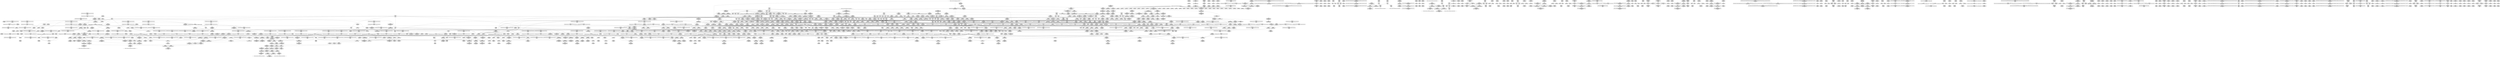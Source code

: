 digraph {
	CE0x4a0d8f0 [shape=record,shape=Mrecord,label="{CE0x4a0d8f0|rcu_lock_release:tmp|*SummSource*}"]
	CE0x4996240 [shape=record,shape=Mrecord,label="{CE0x4996240|current_has_perm:entry|*SummSink*}"]
	CE0x498b890 [shape=record,shape=Mrecord,label="{CE0x498b890|selinux_ptrace_access_check:if.end6}"]
	CE0x49a3dd0 [shape=record,shape=Mrecord,label="{CE0x49a3dd0|i8_1|*Constant*}"]
	CE0x4a326d0 [shape=record,shape=Mrecord,label="{CE0x4a326d0|rcu_read_lock:tmp8|include/linux/rcupdate.h,882|*SummSink*}"]
	CE0x49b5680 [shape=record,shape=Mrecord,label="{CE0x49b5680|task_sid:tmp27|security/selinux/hooks.c,208|*SummSink*}"]
	CE0x4a35fc0 [shape=record,shape=Mrecord,label="{CE0x4a35fc0|current_sid:tmp10|security/selinux/hooks.c,218}"]
	CE0x498c700 [shape=record,shape=Mrecord,label="{CE0x498c700|selinux_ptrace_access_check:tmp|*SummSink*}"]
	CE0x4a0df60 [shape=record,shape=Mrecord,label="{CE0x4a0df60|current_sid:tmp5|security/selinux/hooks.c,218}"]
	CE0x49d8fb0 [shape=record,shape=Mrecord,label="{CE0x49d8fb0|current_has_perm:tmp1|*SummSink*}"]
	CE0x4a5dee0 [shape=record,shape=Mrecord,label="{CE0x4a5dee0|rcu_read_unlock:tmp16|include/linux/rcupdate.h,933|*SummSource*}"]
	CE0x49f4dd0 [shape=record,shape=Mrecord,label="{CE0x49f4dd0|current_sid:security|security/selinux/hooks.c,218|*SummSource*}"]
	CE0x4aa02c0 [shape=record,shape=Mrecord,label="{CE0x4aa02c0|GLOBAL:lock_release|*Constant*|*SummSink*}"]
	CE0x4a171c0 [shape=record,shape=Mrecord,label="{CE0x4a171c0|__preempt_count_add:val|Function::__preempt_count_add&Arg::val::|*SummSink*}"]
	CE0x4a9c730 [shape=record,shape=Mrecord,label="{CE0x4a9c730|__rcu_read_lock:do.body|*SummSource*}"]
	CE0x4aa5630 [shape=record,shape=Mrecord,label="{CE0x4aa5630|_call_void_mcount()_#3|*SummSink*}"]
	CE0x4a169f0 [shape=record,shape=Mrecord,label="{CE0x4a169f0|__rcu_read_lock:tmp|*SummSource*}"]
	CE0x49aa6d0 [shape=record,shape=Mrecord,label="{CE0x49aa6d0|selinux_ptrace_access_check:call7|security/selinux/hooks.c,1951}"]
	CE0x49ad760 [shape=record,shape=Mrecord,label="{CE0x49ad760|avc_has_perm:tsid|Function::avc_has_perm&Arg::tsid::|*SummSink*}"]
	CE0x49edeb0 [shape=record,shape=Mrecord,label="{CE0x49edeb0|__preempt_count_sub:tmp6|./arch/x86/include/asm/preempt.h,78}"]
	CE0x4991100 [shape=record,shape=Mrecord,label="{CE0x4991100|GLOBAL:task_sid.__warned|Global_var:task_sid.__warned|*SummSource*}"]
	CE0x4ab9420 [shape=record,shape=Mrecord,label="{CE0x4ab9420|__preempt_count_add:do.body|*SummSource*}"]
	CE0x49db1c0 [shape=record,shape=Mrecord,label="{CE0x49db1c0|i64_2|*Constant*}"]
	CE0x4a3ba70 [shape=record,shape=Mrecord,label="{CE0x4a3ba70|rcu_read_unlock:tmp20|include/linux/rcupdate.h,933|*SummSource*}"]
	CE0x4a4f340 [shape=record,shape=Mrecord,label="{CE0x4a4f340|cred_sid:tmp6|security/selinux/hooks.c,197}"]
	CE0x4a5ea80 [shape=record,shape=Mrecord,label="{CE0x4a5ea80|rcu_read_unlock:tmp10|include/linux/rcupdate.h,933|*SummSink*}"]
	CE0x4a14e80 [shape=record,shape=Mrecord,label="{CE0x4a14e80|task_sid:tmp2}"]
	CE0x4992fe0 [shape=record,shape=Mrecord,label="{CE0x4992fe0|i32_1|*Constant*|*SummSource*}"]
	CE0x49a5080 [shape=record,shape=Mrecord,label="{CE0x49a5080|i64_2|*Constant*|*SummSink*}"]
	CE0x499ef00 [shape=record,shape=Mrecord,label="{CE0x499ef00|i8*_getelementptr_inbounds_(_25_x_i8_,_25_x_i8_*_.str3,_i32_0,_i32_0)|*Constant*|*SummSource*}"]
	CE0x49b45a0 [shape=record,shape=Mrecord,label="{CE0x49b45a0|task_sid:tmp25|security/selinux/hooks.c,208|*SummSink*}"]
	CE0x4a298f0 [shape=record,shape=Mrecord,label="{CE0x4a298f0|cred_sid:tmp3}"]
	CE0x4a36460 [shape=record,shape=Mrecord,label="{CE0x4a36460|rcu_read_unlock:call|include/linux/rcupdate.h,933}"]
	CE0x4a924a0 [shape=record,shape=Mrecord,label="{CE0x4a924a0|rcu_lock_release:tmp2|*SummSink*}"]
	CE0x4a18450 [shape=record,shape=Mrecord,label="{CE0x4a18450|i64*_getelementptr_inbounds_(_4_x_i64_,_4_x_i64_*___llvm_gcov_ctr133,_i64_0,_i64_1)|*Constant*|*SummSource*}"]
	CE0x49a0740 [shape=record,shape=Mrecord,label="{CE0x49a0740|_ret_void,_!dbg_!27735|include/linux/rcupdate.h,884|*SummSource*}"]
	CE0x4999ae0 [shape=record,shape=Mrecord,label="{CE0x4999ae0|_ret_i32_%call7,_!dbg_!27749|security/selinux/hooks.c,210|*SummSink*}"]
	CE0x49b0e20 [shape=record,shape=Mrecord,label="{CE0x49b0e20|_ret_void,_!dbg_!27735|include/linux/rcupdate.h,884}"]
	CE0x49e5190 [shape=record,shape=Mrecord,label="{CE0x49e5190|current_sid:tmp6|security/selinux/hooks.c,218|*SummSink*}"]
	CE0x4a06f10 [shape=record,shape=Mrecord,label="{CE0x4a06f10|task_sid:tmp17|security/selinux/hooks.c,208}"]
	CE0x49c5250 [shape=record,shape=Mrecord,label="{CE0x49c5250|selinux_ptrace_access_check:tmp6|security/selinux/hooks.c,1943}"]
	CE0x4ab25d0 [shape=record,shape=Mrecord,label="{CE0x4ab25d0|i64*_getelementptr_inbounds_(_4_x_i64_,_4_x_i64_*___llvm_gcov_ctr135,_i64_0,_i64_3)|*Constant*|*SummSource*}"]
	CE0x49b0080 [shape=record,shape=Mrecord,label="{CE0x49b0080|current_sid:call|security/selinux/hooks.c,218}"]
	CE0x4a16220 [shape=record,shape=Mrecord,label="{CE0x4a16220|_call_void_lockdep_rcu_suspicious(i8*_getelementptr_inbounds_(_25_x_i8_,_25_x_i8_*_.str3,_i32_0,_i32_0),_i32_208,_i8*_getelementptr_inbounds_(_41_x_i8_,_41_x_i8_*_.str44,_i32_0,_i32_0))_#10,_!dbg_!27732|security/selinux/hooks.c,208}"]
	CE0x49fec50 [shape=record,shape=Mrecord,label="{CE0x49fec50|task_sid:tmp13|security/selinux/hooks.c,208|*SummSink*}"]
	CE0x4a2b810 [shape=record,shape=Mrecord,label="{CE0x4a2b810|rcu_read_lock:call3|include/linux/rcupdate.h,882|*SummSink*}"]
	CE0x4aa1400 [shape=record,shape=Mrecord,label="{CE0x4aa1400|i64*_getelementptr_inbounds_(_4_x_i64_,_4_x_i64_*___llvm_gcov_ctr133,_i64_0,_i64_3)|*Constant*|*SummSource*}"]
	CE0x4aeaca0 [shape=record,shape=Mrecord,label="{CE0x4aeaca0|__preempt_count_sub:tmp1}"]
	CE0x4a11770 [shape=record,shape=Mrecord,label="{CE0x4a11770|task_sid:tmp15|security/selinux/hooks.c,208}"]
	CE0x4a60870 [shape=record,shape=Mrecord,label="{CE0x4a60870|i32_0|*Constant*}"]
	CE0x4a154c0 [shape=record,shape=Mrecord,label="{CE0x4a154c0|i32_22|*Constant*}"]
	CE0x49b6040 [shape=record,shape=Mrecord,label="{CE0x49b6040|rcu_read_lock:tmp2|*SummSink*}"]
	CE0x4a15a40 [shape=record,shape=Mrecord,label="{CE0x4a15a40|GLOBAL:__preempt_count_add|*Constant*}"]
	CE0x49fe350 [shape=record,shape=Mrecord,label="{CE0x49fe350|rcu_lock_acquire:entry|*SummSource*}"]
	CE0x49897c0 [shape=record,shape=Mrecord,label="{CE0x49897c0|i32_0|*Constant*|*SummSource*}"]
	CE0x4990d80 [shape=record,shape=Mrecord,label="{CE0x4990d80|VOIDTB_TE:_CE_144,152_}"]
	CE0x49fe900 [shape=record,shape=Mrecord,label="{CE0x49fe900|task_sid:call3|security/selinux/hooks.c,208}"]
	CE0x49f8550 [shape=record,shape=Mrecord,label="{CE0x49f8550|task_sid:tmp}"]
	CE0x4a3b660 [shape=record,shape=Mrecord,label="{CE0x4a3b660|rcu_read_unlock:tmp19|include/linux/rcupdate.h,933|*SummSink*}"]
	CE0x4a11ec0 [shape=record,shape=Mrecord,label="{CE0x4a11ec0|current_sid:cred|security/selinux/hooks.c,218}"]
	CE0x4a5f3f0 [shape=record,shape=Mrecord,label="{CE0x4a5f3f0|VOIDTB_TE:_CE_16,20_}"]
	CE0x4a0e880 [shape=record,shape=Mrecord,label="{CE0x4a0e880|task_sid:tmp20|security/selinux/hooks.c,208}"]
	CE0x49b85e0 [shape=record,shape=Mrecord,label="{CE0x49b85e0|current_sid:tmp2|*SummSource*}"]
	CE0x4a5a650 [shape=record,shape=Mrecord,label="{CE0x4a5a650|task_sid:tmp9|security/selinux/hooks.c,208}"]
	CE0x49e52c0 [shape=record,shape=Mrecord,label="{CE0x49e52c0|current_sid:tmp7|security/selinux/hooks.c,218}"]
	CE0x4a393a0 [shape=record,shape=Mrecord,label="{CE0x4a393a0|_call_void_mcount()_#3}"]
	CE0x4a35c30 [shape=record,shape=Mrecord,label="{CE0x4a35c30|rcu_read_unlock:if.end|*SummSink*}"]
	CE0x4ad3e50 [shape=record,shape=Mrecord,label="{CE0x4ad3e50|__preempt_count_sub:tmp6|./arch/x86/include/asm/preempt.h,78|*SummSource*}"]
	CE0x4ae93f0 [shape=record,shape=Mrecord,label="{CE0x4ae93f0|__preempt_count_sub:tmp4|./arch/x86/include/asm/preempt.h,77}"]
	CE0x49bddf0 [shape=record,shape=Mrecord,label="{CE0x49bddf0|current_has_perm:tmp3}"]
	CE0x49bb620 [shape=record,shape=Mrecord,label="{CE0x49bb620|_ret_%struct.task_struct*_%tmp4,_!dbg_!27714|./arch/x86/include/asm/current.h,14|*SummSink*}"]
	CE0x4a47a70 [shape=record,shape=Mrecord,label="{CE0x4a47a70|rcu_read_unlock:tmp4|include/linux/rcupdate.h,933|*SummSource*}"]
	CE0x4a48c60 [shape=record,shape=Mrecord,label="{CE0x4a48c60|i64_1|*Constant*}"]
	CE0x4a90ba0 [shape=record,shape=Mrecord,label="{CE0x4a90ba0|i64*_getelementptr_inbounds_(_4_x_i64_,_4_x_i64_*___llvm_gcov_ctr129,_i64_0,_i64_3)|*Constant*}"]
	CE0x4a02460 [shape=record,shape=Mrecord,label="{CE0x4a02460|task_sid:bb|*SummSink*}"]
	CE0x49a9ef0 [shape=record,shape=Mrecord,label="{CE0x49a9ef0|i32_218|*Constant*|*SummSink*}"]
	CE0x4a30c40 [shape=record,shape=Mrecord,label="{CE0x4a30c40|rcu_read_lock:if.end}"]
	CE0x4a5fa90 [shape=record,shape=Mrecord,label="{CE0x4a5fa90|VOIDTB_TE:_CE_56,64_}"]
	CE0x4a9fa30 [shape=record,shape=Mrecord,label="{CE0x4a9fa30|_call_void_lock_release(%struct.lockdep_map*_%map,_i32_1,_i64_ptrtoint_(i8*_blockaddress(_rcu_lock_release,_%__here)_to_i64))_#10,_!dbg_!27716|include/linux/rcupdate.h,423}"]
	CE0x4996b90 [shape=record,shape=Mrecord,label="{CE0x4996b90|avc_has_perm:tclass|Function::avc_has_perm&Arg::tclass::|*SummSource*}"]
	CE0x4a2e5b0 [shape=record,shape=Mrecord,label="{CE0x4a2e5b0|_ret_void,_!dbg_!27717|include/linux/rcupdate.h,419|*SummSource*}"]
	CE0x49e5e20 [shape=record,shape=Mrecord,label="{CE0x49e5e20|COLLAPSED:_GCMRE___llvm_gcov_ctr131_internal_global_2_x_i64_zeroinitializer:_elem_0:default:}"]
	CE0x4a5fb40 [shape=record,shape=Mrecord,label="{CE0x4a5fb40|VOIDTB_TE:_CE_64,72_}"]
	CE0x49e1100 [shape=record,shape=Mrecord,label="{CE0x49e1100|_call_void_rcu_read_lock()_#10,_!dbg_!27712|security/selinux/hooks.c,207}"]
	CE0x4a0dd60 [shape=record,shape=Mrecord,label="{CE0x4a0dd60|GLOBAL:__llvm_gcov_ctr125|Global_var:__llvm_gcov_ctr125}"]
	CE0x49d9220 [shape=record,shape=Mrecord,label="{CE0x49d9220|i64*_getelementptr_inbounds_(_2_x_i64_,_2_x_i64_*___llvm_gcov_ctr136,_i64_0,_i64_1)|*Constant*}"]
	CE0x4a43810 [shape=record,shape=Mrecord,label="{CE0x4a43810|i64_3|*Constant*}"]
	CE0x49f94f0 [shape=record,shape=Mrecord,label="{CE0x49f94f0|i64*_getelementptr_inbounds_(_13_x_i64_,_13_x_i64_*___llvm_gcov_ctr126,_i64_0,_i64_0)|*Constant*}"]
	CE0x4ab19d0 [shape=record,shape=Mrecord,label="{CE0x4ab19d0|i64*_getelementptr_inbounds_(_4_x_i64_,_4_x_i64_*___llvm_gcov_ctr134,_i64_0,_i64_0)|*Constant*|*SummSource*}"]
	CE0x4a4d400 [shape=record,shape=Mrecord,label="{CE0x4a4d400|i64*_getelementptr_inbounds_(_11_x_i64_,_11_x_i64_*___llvm_gcov_ctr132,_i64_0,_i64_8)|*Constant*|*SummSource*}"]
	CE0x4a9f6c0 [shape=record,shape=Mrecord,label="{CE0x4a9f6c0|rcu_lock_release:tmp5|include/linux/rcupdate.h,423|*SummSink*}"]
	CE0x49f83f0 [shape=record,shape=Mrecord,label="{CE0x49f83f0|_ret_i32_%retval.0,_!dbg_!27728|security/selinux/avc.c,775}"]
	CE0x49ff170 [shape=record,shape=Mrecord,label="{CE0x49ff170|i64*_getelementptr_inbounds_(_11_x_i64_,_11_x_i64_*___llvm_gcov_ctr127,_i64_0,_i64_1)|*Constant*|*SummSource*}"]
	CE0x49df740 [shape=record,shape=Mrecord,label="{CE0x49df740|current_sid:tmp11|security/selinux/hooks.c,218}"]
	CE0x4a9fbd0 [shape=record,shape=Mrecord,label="{CE0x4a9fbd0|_call_void_lock_release(%struct.lockdep_map*_%map,_i32_1,_i64_ptrtoint_(i8*_blockaddress(_rcu_lock_release,_%__here)_to_i64))_#10,_!dbg_!27716|include/linux/rcupdate.h,423|*SummSink*}"]
	CE0x4a35b40 [shape=record,shape=Mrecord,label="{CE0x4a35b40|rcu_read_unlock:if.end|*SummSource*}"]
	CE0x49fc470 [shape=record,shape=Mrecord,label="{CE0x49fc470|i64_7|*Constant*|*SummSource*}"]
	CE0x4992f70 [shape=record,shape=Mrecord,label="{CE0x4992f70|i32_1|*Constant*}"]
	CE0x4a373d0 [shape=record,shape=Mrecord,label="{CE0x4a373d0|rcu_lock_acquire:bb}"]
	CE0x49e7a50 [shape=record,shape=Mrecord,label="{CE0x49e7a50|i64*_getelementptr_inbounds_(_11_x_i64_,_11_x_i64_*___llvm_gcov_ctr125,_i64_0,_i64_10)|*Constant*|*SummSink*}"]
	CE0x49e1c90 [shape=record,shape=Mrecord,label="{CE0x49e1c90|current_sid:tmp5|security/selinux/hooks.c,218}"]
	CE0x49f5580 [shape=record,shape=Mrecord,label="{CE0x49f5580|current_sid:tmp22|security/selinux/hooks.c,218|*SummSink*}"]
	CE0x3fb4180 [shape=record,shape=Mrecord,label="{CE0x3fb4180|selinux_ptrace_access_check:tmp5|security/selinux/hooks.c,1942|*SummSource*}"]
	CE0x49f9ab0 [shape=record,shape=Mrecord,label="{CE0x49f9ab0|get_current:bb|*SummSink*}"]
	CE0x4ab3bb0 [shape=record,shape=Mrecord,label="{CE0x4ab3bb0|rcu_lock_acquire:tmp6|*SummSink*}"]
	CE0x4a0a4b0 [shape=record,shape=Mrecord,label="{CE0x4a0a4b0|rcu_lock_release:entry|*SummSource*}"]
	CE0x4a39980 [shape=record,shape=Mrecord,label="{CE0x4a39980|rcu_read_unlock:tobool1|include/linux/rcupdate.h,933}"]
	CE0x4a42cf0 [shape=record,shape=Mrecord,label="{CE0x4a42cf0|task_sid:tmp21|security/selinux/hooks.c,208}"]
	CE0x49bff50 [shape=record,shape=Mrecord,label="{CE0x49bff50|avc_has_perm:requested|Function::avc_has_perm&Arg::requested::|*SummSource*}"]
	CE0x49e2eb0 [shape=record,shape=Mrecord,label="{CE0x49e2eb0|COLLAPSED:_GCMRE___llvm_gcov_ctr136_internal_global_2_x_i64_zeroinitializer:_elem_0:default:}"]
	CE0x49873b0 [shape=record,shape=Mrecord,label="{CE0x49873b0|selinux_ptrace_access_check:if.then2|*SummSink*}"]
	CE0x49dd9f0 [shape=record,shape=Mrecord,label="{CE0x49dd9f0|i64*_getelementptr_inbounds_(_13_x_i64_,_13_x_i64_*___llvm_gcov_ctr126,_i64_0,_i64_8)|*Constant*}"]
	CE0x4a453c0 [shape=record,shape=Mrecord,label="{CE0x4a453c0|rcu_read_unlock:if.then}"]
	CE0x4a36090 [shape=record,shape=Mrecord,label="{CE0x4a36090|current_sid:tmp11|security/selinux/hooks.c,218}"]
	CE0x49b67f0 [shape=record,shape=Mrecord,label="{CE0x49b67f0|rcu_read_lock:if.then|*SummSource*}"]
	CE0x4a32510 [shape=record,shape=Mrecord,label="{CE0x4a32510|rcu_read_lock:tmp11|include/linux/rcupdate.h,882}"]
	CE0x499a3b0 [shape=record,shape=Mrecord,label="{CE0x499a3b0|current_has_perm:tsk|Function::current_has_perm&Arg::tsk::|*SummSource*}"]
	CE0x4a215e0 [shape=record,shape=Mrecord,label="{CE0x4a215e0|task_sid:tmp24|security/selinux/hooks.c,208}"]
	CE0x4a41920 [shape=record,shape=Mrecord,label="{CE0x4a41920|rcu_read_unlock:if.then|*SummSource*}"]
	CE0x4abad10 [shape=record,shape=Mrecord,label="{CE0x4abad10|__preempt_count_sub:val|Function::__preempt_count_sub&Arg::val::|*SummSource*}"]
	CE0x49df950 [shape=record,shape=Mrecord,label="{CE0x49df950|task_sid:tmp17|security/selinux/hooks.c,208|*SummSource*}"]
	CE0x4a39680 [shape=record,shape=Mrecord,label="{CE0x4a39680|rcu_read_unlock:tmp9|include/linux/rcupdate.h,933}"]
	CE0x4a1cd70 [shape=record,shape=Mrecord,label="{CE0x4a1cd70|i64*_getelementptr_inbounds_(_4_x_i64_,_4_x_i64_*___llvm_gcov_ctr133,_i64_0,_i64_0)|*Constant*|*SummSource*}"]
	CE0x4a01940 [shape=record,shape=Mrecord,label="{CE0x4a01940|rcu_read_lock:tmp|*SummSource*}"]
	CE0x4a2d450 [shape=record,shape=Mrecord,label="{CE0x4a2d450|rcu_read_lock:tmp15|include/linux/rcupdate.h,882|*SummSink*}"]
	CE0x4995850 [shape=record,shape=Mrecord,label="{CE0x4995850|%struct.common_audit_data*_null|*Constant*|*SummSink*}"]
	CE0x49f1230 [shape=record,shape=Mrecord,label="{CE0x49f1230|cred_sid:cred|Function::cred_sid&Arg::cred::|*SummSink*}"]
	CE0x49a3ca0 [shape=record,shape=Mrecord,label="{CE0x49a3ca0|current_sid:tmp16|security/selinux/hooks.c,218|*SummSink*}"]
	CE0x4a91810 [shape=record,shape=Mrecord,label="{CE0x4a91810|rcu_lock_release:tmp4|include/linux/rcupdate.h,423|*SummSink*}"]
	CE0x49ae0e0 [shape=record,shape=Mrecord,label="{CE0x49ae0e0|selinux_ptrace_access_check:tmp15|security/selinux/hooks.c,1951}"]
	CE0x4a50150 [shape=record,shape=Mrecord,label="{CE0x4a50150|rcu_read_unlock:tobool|include/linux/rcupdate.h,933}"]
	CE0x4ab4a00 [shape=record,shape=Mrecord,label="{CE0x4ab4a00|rcu_lock_acquire:tmp7}"]
	CE0x4994e20 [shape=record,shape=Mrecord,label="{CE0x4994e20|selinux_ptrace_access_check:tobool1|security/selinux/hooks.c,1945|*SummSource*}"]
	CE0x499dc00 [shape=record,shape=Mrecord,label="{CE0x499dc00|selinux_ptrace_access_check:tmp11|security/selinux/hooks.c,1945}"]
	CE0x4a43e40 [shape=record,shape=Mrecord,label="{CE0x4a43e40|__preempt_count_add:tmp5|./arch/x86/include/asm/preempt.h,72}"]
	CE0x49f9df0 [shape=record,shape=Mrecord,label="{CE0x49f9df0|task_sid:call|security/selinux/hooks.c,208|*SummSource*}"]
	CE0x4ab4fc0 [shape=record,shape=Mrecord,label="{CE0x4ab4fc0|i8*_undef|*Constant*|*SummSource*}"]
	CE0x4a0c3a0 [shape=record,shape=Mrecord,label="{CE0x4a0c3a0|current_sid:if.then}"]
	CE0x49e1700 [shape=record,shape=Mrecord,label="{CE0x49e1700|current_sid:do.body|*SummSink*}"]
	CE0x4a9f230 [shape=record,shape=Mrecord,label="{CE0x4a9f230|rcu_lock_release:__here|*SummSource*}"]
	CE0x497c8b0 [shape=record,shape=Mrecord,label="{CE0x497c8b0|selinux_ptrace_access_check:tmp2|security/selinux/hooks.c,1942|*SummSource*}"]
	CE0x4a60650 [shape=record,shape=Mrecord,label="{CE0x4a60650|selinux_ptrace_access_check:mode|Function::selinux_ptrace_access_check&Arg::mode::|*SummSource*}"]
	CE0x499feb0 [shape=record,shape=Mrecord,label="{CE0x499feb0|_ret_i32_%retval.0,_!dbg_!27731|security/selinux/hooks.c,1952|*SummSource*}"]
	CE0x49b93d0 [shape=record,shape=Mrecord,label="{CE0x49b93d0|rcu_read_lock:entry|*SummSource*}"]
	CE0x4a20440 [shape=record,shape=Mrecord,label="{CE0x4a20440|task_sid:if.then}"]
	CE0x4a152d0 [shape=record,shape=Mrecord,label="{CE0x4a152d0|current_sid:security|security/selinux/hooks.c,218}"]
	CE0x4a419f0 [shape=record,shape=Mrecord,label="{CE0x4a419f0|rcu_read_unlock:if.then|*SummSink*}"]
	CE0x49fc370 [shape=record,shape=Mrecord,label="{CE0x49fc370|task_sid:tobool4|security/selinux/hooks.c,208|*SummSink*}"]
	CE0x4a2d5c0 [shape=record,shape=Mrecord,label="{CE0x4a2d5c0|rcu_read_lock:tmp16|include/linux/rcupdate.h,882}"]
	CE0x4a28ea0 [shape=record,shape=Mrecord,label="{CE0x4a28ea0|rcu_read_unlock:tmp1}"]
	CE0x49eb0b0 [shape=record,shape=Mrecord,label="{CE0x49eb0b0|__preempt_count_add:tmp3|*SummSink*}"]
	CE0x4a0e030 [shape=record,shape=Mrecord,label="{CE0x4a0e030|task_sid:tmp11|security/selinux/hooks.c,208}"]
	CE0x49aa740 [shape=record,shape=Mrecord,label="{CE0x49aa740|selinux_ptrace_access_check:call7|security/selinux/hooks.c,1951|*SummSource*}"]
	CE0x4a03e90 [shape=record,shape=Mrecord,label="{CE0x4a03e90|task_sid:tmp11|security/selinux/hooks.c,208}"]
	CE0x4a08e60 [shape=record,shape=Mrecord,label="{CE0x4a08e60|task_sid:tmp13|security/selinux/hooks.c,208}"]
	CE0x49f8230 [shape=record,shape=Mrecord,label="{CE0x49f8230|i16_2|*Constant*|*SummSink*}"]
	CE0x4a426e0 [shape=record,shape=Mrecord,label="{CE0x4a426e0|i1_true|*Constant*}"]
	CE0x4a9f550 [shape=record,shape=Mrecord,label="{CE0x4a9f550|rcu_lock_release:tmp5|include/linux/rcupdate.h,423|*SummSource*}"]
	CE0x4a32e00 [shape=record,shape=Mrecord,label="{CE0x4a32e00|i64_4|*Constant*}"]
	CE0x49aff70 [shape=record,shape=Mrecord,label="{CE0x49aff70|_call_void_mcount()_#3|*SummSink*}"]
	CE0x49ab140 [shape=record,shape=Mrecord,label="{CE0x49ab140|selinux_ptrace_access_check:tmp13|security/selinux/hooks.c,1946|*SummSource*}"]
	CE0x4a182d0 [shape=record,shape=Mrecord,label="{CE0x4a182d0|rcu_lock_release:tmp1|*SummSink*}"]
	CE0x4aa3c40 [shape=record,shape=Mrecord,label="{CE0x4aa3c40|__preempt_count_add:do.end|*SummSink*}"]
	CE0x49b1350 [shape=record,shape=Mrecord,label="{CE0x49b1350|current_sid:tmp10|security/selinux/hooks.c,218}"]
	CE0x49e07d0 [shape=record,shape=Mrecord,label="{CE0x49e07d0|cred_sid:tmp4|*LoadInst*|security/selinux/hooks.c,196|*SummSink*}"]
	CE0x499dde0 [shape=record,shape=Mrecord,label="{CE0x499dde0|GLOBAL:__llvm_gcov_ctr124|Global_var:__llvm_gcov_ctr124|*SummSource*}"]
	CE0x49e75c0 [shape=record,shape=Mrecord,label="{CE0x49e75c0|i64*_getelementptr_inbounds_(_11_x_i64_,_11_x_i64_*___llvm_gcov_ctr125,_i64_0,_i64_10)|*Constant*}"]
	CE0x49f3e60 [shape=record,shape=Mrecord,label="{CE0x49f3e60|_call_void_rcu_read_unlock()_#10,_!dbg_!27748|security/selinux/hooks.c,209|*SummSource*}"]
	CE0x4a00cd0 [shape=record,shape=Mrecord,label="{CE0x4a00cd0|task_sid:land.lhs.true2|*SummSource*}"]
	CE0x4a013c0 [shape=record,shape=Mrecord,label="{CE0x4a013c0|task_sid:if.end|*SummSink*}"]
	CE0x49a8f40 [shape=record,shape=Mrecord,label="{CE0x49a8f40|i64*_getelementptr_inbounds_(_9_x_i64_,_9_x_i64_*___llvm_gcov_ctr124,_i64_0,_i64_6)|*Constant*}"]
	CE0x4a17490 [shape=record,shape=Mrecord,label="{CE0x4a17490|GLOBAL:__llvm_gcov_ctr126|Global_var:__llvm_gcov_ctr126}"]
	CE0x4a21c80 [shape=record,shape=Mrecord,label="{CE0x4a21c80|task_sid:tobool|security/selinux/hooks.c,208}"]
	CE0x49c0220 [shape=record,shape=Mrecord,label="{CE0x49c0220|selinux_ptrace_access_check:call3|security/selinux/hooks.c,1946}"]
	CE0x4a00b30 [shape=record,shape=Mrecord,label="{CE0x4a00b30|cred_sid:tmp}"]
	CE0x4a37950 [shape=record,shape=Mrecord,label="{CE0x4a37950|i64*_getelementptr_inbounds_(_4_x_i64_,_4_x_i64_*___llvm_gcov_ctr128,_i64_0,_i64_0)|*Constant*|*SummSink*}"]
	CE0x49955e0 [shape=record,shape=Mrecord,label="{CE0x49955e0|%struct.common_audit_data*_null|*Constant*}"]
	CE0x4a91310 [shape=record,shape=Mrecord,label="{CE0x4a91310|i64*_getelementptr_inbounds_(_4_x_i64_,_4_x_i64_*___llvm_gcov_ctr133,_i64_0,_i64_2)|*Constant*|*SummSource*}"]
	CE0x49b5fd0 [shape=record,shape=Mrecord,label="{CE0x49b5fd0|rcu_read_lock:tmp2|*SummSource*}"]
	CE0x4a18960 [shape=record,shape=Mrecord,label="{CE0x4a18960|task_sid:land.lhs.true}"]
	CE0x49e20a0 [shape=record,shape=Mrecord,label="{CE0x49e20a0|task_sid:tmp3|*SummSink*}"]
	CE0x498f670 [shape=record,shape=Mrecord,label="{CE0x498f670|i64_4|*Constant*}"]
	CE0x498fe00 [shape=record,shape=Mrecord,label="{CE0x498fe00|current_sid:tmp13|security/selinux/hooks.c,218|*SummSource*}"]
	CE0x498d7d0 [shape=record,shape=Mrecord,label="{CE0x498d7d0|i64_6|*Constant*}"]
	CE0x4ab1cb0 [shape=record,shape=Mrecord,label="{CE0x4ab1cb0|GLOBAL:__preempt_count_sub|*Constant*|*SummSink*}"]
	CE0x49e2030 [shape=record,shape=Mrecord,label="{CE0x49e2030|task_sid:tmp3|*SummSource*}"]
	CE0x49daad0 [shape=record,shape=Mrecord,label="{CE0x49daad0|i64*_getelementptr_inbounds_(_11_x_i64_,_11_x_i64_*___llvm_gcov_ctr125,_i64_0,_i64_1)|*Constant*|*SummSource*}"]
	CE0x49bcb20 [shape=record,shape=Mrecord,label="{CE0x49bcb20|_call_void_lockdep_rcu_suspicious(i8*_getelementptr_inbounds_(_25_x_i8_,_25_x_i8_*_.str3,_i32_0,_i32_0),_i32_208,_i8*_getelementptr_inbounds_(_41_x_i8_,_41_x_i8_*_.str44,_i32_0,_i32_0))_#10,_!dbg_!27732|security/selinux/hooks.c,208}"]
	CE0x4a08680 [shape=record,shape=Mrecord,label="{CE0x4a08680|rcu_read_unlock:tmp11|include/linux/rcupdate.h,933|*SummSink*}"]
	CE0x4a15740 [shape=record,shape=Mrecord,label="{CE0x4a15740|_call_void___preempt_count_add(i32_1)_#10,_!dbg_!27711|include/linux/rcupdate.h,239|*SummSource*}"]
	CE0x49d9a90 [shape=record,shape=Mrecord,label="{CE0x49d9a90|i8*_getelementptr_inbounds_(_45_x_i8_,_45_x_i8_*_.str12,_i32_0,_i32_0)|*Constant*|*SummSource*}"]
	CE0x4a025c0 [shape=record,shape=Mrecord,label="{CE0x4a025c0|task_sid:land.lhs.true|*SummSource*}"]
	CE0x49dccb0 [shape=record,shape=Mrecord,label="{CE0x49dccb0|task_sid:task|Function::task_sid&Arg::task::}"]
	CE0x4a01e50 [shape=record,shape=Mrecord,label="{CE0x4a01e50|GLOBAL:__llvm_gcov_ctr126|Global_var:__llvm_gcov_ctr126|*SummSink*}"]
	CE0x4abcd40 [shape=record,shape=Mrecord,label="{CE0x4abcd40|i64*_getelementptr_inbounds_(_4_x_i64_,_4_x_i64_*___llvm_gcov_ctr135,_i64_0,_i64_2)|*Constant*}"]
	CE0x4a22840 [shape=record,shape=Mrecord,label="{CE0x4a22840|__rcu_read_lock:tmp5|include/linux/rcupdate.h,239|*SummSink*}"]
	CE0x4aead10 [shape=record,shape=Mrecord,label="{CE0x4aead10|__preempt_count_sub:tmp1|*SummSource*}"]
	CE0x49e1660 [shape=record,shape=Mrecord,label="{CE0x49e1660|current_sid:do.body|*SummSource*}"]
	CE0x49d9b00 [shape=record,shape=Mrecord,label="{CE0x49d9b00|i64*_getelementptr_inbounds_(_13_x_i64_,_13_x_i64_*___llvm_gcov_ctr126,_i64_0,_i64_1)|*Constant*}"]
	CE0x498d8b0 [shape=record,shape=Mrecord,label="{CE0x498d8b0|i64_6|*Constant*|*SummSink*}"]
	CE0x4a0aec0 [shape=record,shape=Mrecord,label="{CE0x4a0aec0|_ret_void,_!dbg_!27717|include/linux/rcupdate.h,424|*SummSink*}"]
	CE0x4a2da60 [shape=record,shape=Mrecord,label="{CE0x4a2da60|i64*_getelementptr_inbounds_(_11_x_i64_,_11_x_i64_*___llvm_gcov_ctr127,_i64_0,_i64_8)|*Constant*}"]
	CE0x49bb2e0 [shape=record,shape=Mrecord,label="{CE0x49bb2e0|get_current:entry|*SummSink*}"]
	CE0x4a94310 [shape=record,shape=Mrecord,label="{CE0x4a94310|task_sid:call7|security/selinux/hooks.c,208}"]
	CE0x4a0d810 [shape=record,shape=Mrecord,label="{CE0x4a0d810|rcu_lock_release:tmp}"]
	CE0x49dce30 [shape=record,shape=Mrecord,label="{CE0x49dce30|_ret_i32_%call7,_!dbg_!27749|security/selinux/hooks.c,210}"]
	CE0x4a5abb0 [shape=record,shape=Mrecord,label="{CE0x4a5abb0|__rcu_read_lock:tmp6|include/linux/rcupdate.h,240|*SummSource*}"]
	CE0x4a19880 [shape=record,shape=Mrecord,label="{CE0x4a19880|i64*_getelementptr_inbounds_(_11_x_i64_,_11_x_i64_*___llvm_gcov_ctr125,_i64_0,_i64_0)|*Constant*}"]
	CE0x49a3860 [shape=record,shape=Mrecord,label="{CE0x49a3860|current_has_perm:call|security/selinux/hooks.c,1542}"]
	CE0x49d8f40 [shape=record,shape=Mrecord,label="{CE0x49d8f40|current_has_perm:tmp1|*SummSource*}"]
	CE0x49fc950 [shape=record,shape=Mrecord,label="{CE0x49fc950|task_sid:tmp14|security/selinux/hooks.c,208|*SummSink*}"]
	CE0x4a41680 [shape=record,shape=Mrecord,label="{CE0x4a41680|current_sid:tmp7|security/selinux/hooks.c,218}"]
	CE0x4a02ba0 [shape=record,shape=Mrecord,label="{CE0x4a02ba0|task_sid:tmp8|security/selinux/hooks.c,208}"]
	CE0x49ddda0 [shape=record,shape=Mrecord,label="{CE0x49ddda0|avc_has_perm:tsid|Function::avc_has_perm&Arg::tsid::}"]
	CE0x49913c0 [shape=record,shape=Mrecord,label="{CE0x49913c0|current_sid:entry}"]
	CE0x4996610 [shape=record,shape=Mrecord,label="{CE0x4996610|get_current:tmp2|*SummSink*}"]
	"CONST[source:0(mediator),value:2(dynamic)][purpose:{subject}][SnkIdx:0]"
	CE0x4ab3890 [shape=record,shape=Mrecord,label="{CE0x4ab3890|rcu_lock_acquire:tmp6}"]
	CE0x4a20560 [shape=record,shape=Mrecord,label="{CE0x4a20560|task_sid:do.end}"]
	CE0x4a03540 [shape=record,shape=Mrecord,label="{CE0x4a03540|task_sid:tmp6|security/selinux/hooks.c,208|*SummSink*}"]
	CE0x4a0ac60 [shape=record,shape=Mrecord,label="{CE0x4a0ac60|_ret_void,_!dbg_!27717|include/linux/rcupdate.h,424}"]
	CE0x49dd560 [shape=record,shape=Mrecord,label="{CE0x49dd560|task_sid:tmp17|security/selinux/hooks.c,208}"]
	CE0x4a2d8f0 [shape=record,shape=Mrecord,label="{CE0x4a2d8f0|rcu_read_lock:tmp16|include/linux/rcupdate.h,882|*SummSink*}"]
	CE0x49ea040 [shape=record,shape=Mrecord,label="{CE0x49ea040|task_sid:tmp20|security/selinux/hooks.c,208|*SummSource*}"]
	CE0x4ab1170 [shape=record,shape=Mrecord,label="{CE0x4ab1170|__rcu_read_unlock:tmp4|include/linux/rcupdate.h,244|*SummSource*}"]
	CE0x4a50a70 [shape=record,shape=Mrecord,label="{CE0x4a50a70|GLOBAL:rcu_read_unlock.__warned|Global_var:rcu_read_unlock.__warned|*SummSource*}"]
	CE0x4a0c120 [shape=record,shape=Mrecord,label="{CE0x4a0c120|GLOBAL:rcu_lock_release|*Constant*}"]
	CE0x4990a30 [shape=record,shape=Mrecord,label="{CE0x4990a30|selinux_ptrace_access_check:tmp4|security/selinux/hooks.c,1942|*SummSource*}"]
	CE0x4a5bf60 [shape=record,shape=Mrecord,label="{CE0x4a5bf60|GLOBAL:lockdep_rcu_suspicious|*Constant*}"]
	CE0x4ad3180 [shape=record,shape=Mrecord,label="{CE0x4ad3180|__rcu_read_unlock:do.end|*SummSink*}"]
	CE0x49919b0 [shape=record,shape=Mrecord,label="{CE0x49919b0|i64*_getelementptr_inbounds_(_11_x_i64_,_11_x_i64_*___llvm_gcov_ctr125,_i64_0,_i64_0)|*Constant*|*SummSink*}"]
	CE0x49e6bb0 [shape=record,shape=Mrecord,label="{CE0x49e6bb0|i64*_getelementptr_inbounds_(_13_x_i64_,_13_x_i64_*___llvm_gcov_ctr126,_i64_0,_i64_11)|*Constant*|*SummSink*}"]
	CE0x49ba510 [shape=record,shape=Mrecord,label="{CE0x49ba510|get_current:tmp1}"]
	CE0x498dab0 [shape=record,shape=Mrecord,label="{CE0x498dab0|task_sid:tmp15|security/selinux/hooks.c,208}"]
	CE0x4a2c950 [shape=record,shape=Mrecord,label="{CE0x4a2c950|rcu_read_lock:tmp13|include/linux/rcupdate.h,882|*SummSource*}"]
	CE0x4aa1520 [shape=record,shape=Mrecord,label="{CE0x4aa1520|rcu_lock_release:tmp6}"]
	CE0x49a5010 [shape=record,shape=Mrecord,label="{CE0x49a5010|i64_2|*Constant*}"]
	CE0x49f8920 [shape=record,shape=Mrecord,label="{CE0x49f8920|avc_has_perm:tclass|Function::avc_has_perm&Arg::tclass::}"]
	"CONST[source:0(mediator),value:2(dynamic)][purpose:{object}][SnkIdx:2]"
	CE0x4997090 [shape=record,shape=Mrecord,label="{CE0x4997090|get_current:tmp1|*SummSource*}"]
	CE0x4a3d360 [shape=record,shape=Mrecord,label="{CE0x4a3d360|_call_void_rcu_lock_release(%struct.lockdep_map*_rcu_lock_map)_#10,_!dbg_!27733|include/linux/rcupdate.h,935|*SummSource*}"]
	CE0x4aa2240 [shape=record,shape=Mrecord,label="{CE0x4aa2240|__rcu_read_unlock:bb|*SummSink*}"]
	CE0x4a4d6a0 [shape=record,shape=Mrecord,label="{CE0x4a4d6a0|i64*_getelementptr_inbounds_(_11_x_i64_,_11_x_i64_*___llvm_gcov_ctr132,_i64_0,_i64_8)|*Constant*|*SummSink*}"]
	CE0x4994f00 [shape=record,shape=Mrecord,label="{CE0x4994f00|selinux_ptrace_access_check:tobool1|security/selinux/hooks.c,1945|*SummSink*}"]
	CE0x49da360 [shape=record,shape=Mrecord,label="{CE0x49da360|_call_void___rcu_read_lock()_#10,_!dbg_!27710|include/linux/rcupdate.h,879|*SummSource*}"]
	CE0x49db4f0 [shape=record,shape=Mrecord,label="{CE0x49db4f0|cred_sid:tmp|*SummSink*}"]
	CE0x4998690 [shape=record,shape=Mrecord,label="{CE0x4998690|i64_5|*Constant*|*SummSink*}"]
	CE0x4ab0600 [shape=record,shape=Mrecord,label="{CE0x4ab0600|GLOBAL:lock_acquire|*Constant*|*SummSource*}"]
	CE0x49a0f60 [shape=record,shape=Mrecord,label="{CE0x49a0f60|current_sid:bb|*SummSource*}"]
	CE0x49902a0 [shape=record,shape=Mrecord,label="{CE0x49902a0|current_sid:tmp14|security/selinux/hooks.c,218|*SummSource*}"]
	CE0x49e3aa0 [shape=record,shape=Mrecord,label="{CE0x49e3aa0|current_sid:land.lhs.true2|*SummSink*}"]
	CE0x4a28470 [shape=record,shape=Mrecord,label="{CE0x4a28470|i64*_getelementptr_inbounds_(_11_x_i64_,_11_x_i64_*___llvm_gcov_ctr132,_i64_0,_i64_1)|*Constant*|*SummSource*}"]
	CE0x4a031d0 [shape=record,shape=Mrecord,label="{CE0x4a031d0|rcu_read_lock:do.body|*SummSource*}"]
	CE0x49c2f20 [shape=record,shape=Mrecord,label="{CE0x49c2f20|i64*_getelementptr_inbounds_(_9_x_i64_,_9_x_i64_*___llvm_gcov_ctr124,_i64_0,_i64_3)|*Constant*|*SummSource*}"]
	CE0x49b8cc0 [shape=record,shape=Mrecord,label="{CE0x49b8cc0|i64*_getelementptr_inbounds_(_2_x_i64_,_2_x_i64_*___llvm_gcov_ctr136,_i64_0,_i64_1)|*Constant*|*SummSink*}"]
	CE0x4a28750 [shape=record,shape=Mrecord,label="{CE0x4a28750|rcu_read_lock:do.body}"]
	CE0x49ae8f0 [shape=record,shape=Mrecord,label="{CE0x49ae8f0|selinux_ptrace_access_check:tmp14|security/selinux/hooks.c,1951|*SummSink*}"]
	CE0x4a3c2f0 [shape=record,shape=Mrecord,label="{CE0x4a3c2f0|rcu_read_unlock:tmp21|include/linux/rcupdate.h,935|*SummSource*}"]
	CE0x4a51540 [shape=record,shape=Mrecord,label="{CE0x4a51540|rcu_read_lock:if.then}"]
	CE0x4a13f90 [shape=record,shape=Mrecord,label="{CE0x4a13f90|i64_7|*Constant*}"]
	CE0x498a460 [shape=record,shape=Mrecord,label="{CE0x498a460|selinux_ptrace_access_check:tobool|security/selinux/hooks.c,1942|*SummSource*}"]
	CE0x498ed20 [shape=record,shape=Mrecord,label="{CE0x498ed20|VOIDTB_TE:_CE_0,4_}"]
	CE0x4a5ff70 [shape=record,shape=Mrecord,label="{CE0x4a5ff70|VOIDTB_TE:_CE_104,112_}"]
	CE0x4a58de0 [shape=record,shape=Mrecord,label="{CE0x4a58de0|rcu_read_unlock:tmp3|*SummSource*}"]
	CE0x4a0be80 [shape=record,shape=Mrecord,label="{CE0x4a0be80|_ret_void,_!dbg_!27717|include/linux/rcupdate.h,245|*SummSource*}"]
	CE0x4a5fbf0 [shape=record,shape=Mrecord,label="{CE0x4a5fbf0|VOIDTB_TE:_CE_72,80_}"]
	CE0x4997490 [shape=record,shape=Mrecord,label="{CE0x4997490|task_sid:task|Function::task_sid&Arg::task::}"]
	CE0x49917d0 [shape=record,shape=Mrecord,label="{CE0x49917d0|i64*_getelementptr_inbounds_(_11_x_i64_,_11_x_i64_*___llvm_gcov_ctr125,_i64_0,_i64_0)|*Constant*|*SummSource*}"]
	CE0x49bdfb0 [shape=record,shape=Mrecord,label="{CE0x49bdfb0|_call_void_mcount()_#3}"]
	CE0x49f8630 [shape=record,shape=Mrecord,label="{CE0x49f8630|task_sid:tmp|*SummSource*}"]
	CE0x49f00c0 [shape=record,shape=Mrecord,label="{CE0x49f00c0|task_sid:tmp22|security/selinux/hooks.c,208|*SummSink*}"]
	CE0x4ab6b70 [shape=record,shape=Mrecord,label="{CE0x4ab6b70|rcu_lock_acquire:tmp4|include/linux/rcupdate.h,418}"]
	CE0x49f11c0 [shape=record,shape=Mrecord,label="{CE0x49f11c0|cred_sid:cred|Function::cred_sid&Arg::cred::|*SummSource*}"]
	CE0x4a4cff0 [shape=record,shape=Mrecord,label="{CE0x4a4cff0|rcu_lock_acquire:tmp1|*SummSink*}"]
	CE0x49e27a0 [shape=record,shape=Mrecord,label="{CE0x49e27a0|_call_void_lockdep_rcu_suspicious(i8*_getelementptr_inbounds_(_25_x_i8_,_25_x_i8_*_.str3,_i32_0,_i32_0),_i32_218,_i8*_getelementptr_inbounds_(_45_x_i8_,_45_x_i8_*_.str12,_i32_0,_i32_0))_#10,_!dbg_!27727|security/selinux/hooks.c,218}"]
	CE0x499a7f0 [shape=record,shape=Mrecord,label="{CE0x499a7f0|i32_128|*Constant*|*SummSource*}"]
	CE0x49db230 [shape=record,shape=Mrecord,label="{CE0x49db230|i64_3|*Constant*}"]
	CE0x49e76f0 [shape=record,shape=Mrecord,label="{CE0x49e76f0|current_sid:tmp19|security/selinux/hooks.c,218|*SummSource*}"]
	CE0x4a95000 [shape=record,shape=Mrecord,label="{CE0x4a95000|_call_void_asm_addl_$1,_%gs:$0_,_*m,ri,*m,_dirflag_,_fpsr_,_flags_(i32*___preempt_count,_i32_%val,_i32*___preempt_count)_#3,_!dbg_!27714,_!srcloc_!27717|./arch/x86/include/asm/preempt.h,72|*SummSink*}"]
	CE0x4a289b0 [shape=record,shape=Mrecord,label="{CE0x4a289b0|__rcu_read_lock:bb|*SummSink*}"]
	CE0x4a60430 [shape=record,shape=Mrecord,label="{CE0x4a60430|VOIDTB_TE:_CE_168,176_}"]
	CE0x49a8350 [shape=record,shape=Mrecord,label="{CE0x49a8350|selinux_ptrace_access_check:tmp12|security/selinux/hooks.c,1946}"]
	CE0x4a5fe90 [shape=record,shape=Mrecord,label="{CE0x4a5fe90|VOIDTB_TE:_CE_96,104_}"]
	CE0x4990100 [shape=record,shape=Mrecord,label="{CE0x4990100|current_sid:tmp14|security/selinux/hooks.c,218}"]
	CE0x497d8c0 [shape=record,shape=Mrecord,label="{CE0x497d8c0|selinux_ptrace_access_check:if.then2}"]
	CE0x49e8550 [shape=record,shape=Mrecord,label="{CE0x49e8550|current_has_perm:tmp|*SummSink*}"]
	CE0x4a4d100 [shape=record,shape=Mrecord,label="{CE0x4a4d100|i64*_getelementptr_inbounds_(_4_x_i64_,_4_x_i64_*___llvm_gcov_ctr130,_i64_0,_i64_1)|*Constant*}"]
	CE0x4a1ad20 [shape=record,shape=Mrecord,label="{CE0x4a1ad20|__preempt_count_sub:sub|./arch/x86/include/asm/preempt.h,77|*SummSink*}"]
	CE0x4a4ae60 [shape=record,shape=Mrecord,label="{CE0x4a4ae60|i64*_getelementptr_inbounds_(_11_x_i64_,_11_x_i64_*___llvm_gcov_ctr127,_i64_0,_i64_10)|*Constant*|*SummSink*}"]
	CE0x4a53680 [shape=record,shape=Mrecord,label="{CE0x4a53680|rcu_read_lock:tmp8|include/linux/rcupdate.h,882|*SummSource*}"]
	CE0x4a11d30 [shape=record,shape=Mrecord,label="{CE0x4a11d30|current_sid:call4|security/selinux/hooks.c,218}"]
	CE0x49a3170 [shape=record,shape=Mrecord,label="{CE0x49a3170|current_sid:tmp15|security/selinux/hooks.c,218|*SummSource*}"]
	CE0x4a2a760 [shape=record,shape=Mrecord,label="{CE0x4a2a760|_call_void_mcount()_#3}"]
	CE0x4a5b9b0 [shape=record,shape=Mrecord,label="{CE0x4a5b9b0|rcu_read_unlock:tmp7|include/linux/rcupdate.h,933|*SummSource*}"]
	CE0x4a0c590 [shape=record,shape=Mrecord,label="{CE0x4a0c590|current_sid:if.end}"]
	CE0x49a4bd0 [shape=record,shape=Mrecord,label="{CE0x49a4bd0|GLOBAL:task_sid|*Constant*|*SummSource*}"]
	CE0x4ae8ac0 [shape=record,shape=Mrecord,label="{CE0x4ae8ac0|__preempt_count_sub:do.body|*SummSource*}"]
	CE0x4a4bb00 [shape=record,shape=Mrecord,label="{CE0x4a4bb00|cred_sid:bb|*SummSource*}"]
	CE0x49973d0 [shape=record,shape=Mrecord,label="{CE0x49973d0|task_sid:entry|*SummSink*}"]
	CE0x4a9faa0 [shape=record,shape=Mrecord,label="{CE0x4a9faa0|_call_void_lock_release(%struct.lockdep_map*_%map,_i32_1,_i64_ptrtoint_(i8*_blockaddress(_rcu_lock_release,_%__here)_to_i64))_#10,_!dbg_!27716|include/linux/rcupdate.h,423|*SummSource*}"]
	CE0x4a4ba90 [shape=record,shape=Mrecord,label="{CE0x4a4ba90|cred_sid:bb}"]
	CE0x4a3ca80 [shape=record,shape=Mrecord,label="{CE0x4a3ca80|rcu_read_unlock:tmp22|include/linux/rcupdate.h,935|*SummSource*}"]
	CE0x4ad2a20 [shape=record,shape=Mrecord,label="{CE0x4ad2a20|_call_void_mcount()_#3|*SummSink*}"]
	CE0x4a0e0a0 [shape=record,shape=Mrecord,label="{CE0x4a0e0a0|task_sid:tmp12|security/selinux/hooks.c,208}"]
	CE0x4aa1ac0 [shape=record,shape=Mrecord,label="{CE0x4aa1ac0|rcu_lock_release:tmp7}"]
	CE0x4a12510 [shape=record,shape=Mrecord,label="{CE0x4a12510|current_sid:call|security/selinux/hooks.c,218}"]
	CE0x4a49aa0 [shape=record,shape=Mrecord,label="{CE0x4a49aa0|rcu_lock_acquire:map|Function::rcu_lock_acquire&Arg::map::}"]
	CE0x4a01f50 [shape=record,shape=Mrecord,label="{CE0x4a01f50|GLOBAL:rcu_lock_acquire|*Constant*}"]
	CE0x499f950 [shape=record,shape=Mrecord,label="{CE0x499f950|selinux_ptrace_access_check:tmp17|security/selinux/hooks.c,1952|*SummSource*}"]
	CE0x4a2c880 [shape=record,shape=Mrecord,label="{CE0x4a2c880|rcu_read_lock:tmp14|include/linux/rcupdate.h,882}"]
	CE0x49af0c0 [shape=record,shape=Mrecord,label="{CE0x49af0c0|selinux_ptrace_access_check:call4|security/selinux/hooks.c,1947|*SummSink*}"]
	CE0x4ab1df0 [shape=record,shape=Mrecord,label="{CE0x4ab1df0|__preempt_count_sub:entry|*SummSource*}"]
	CE0x49ef800 [shape=record,shape=Mrecord,label="{CE0x49ef800|_call_void_mcount()_#3|*SummSource*}"]
	CE0x49e2880 [shape=record,shape=Mrecord,label="{CE0x49e2880|_call_void_lockdep_rcu_suspicious(i8*_getelementptr_inbounds_(_25_x_i8_,_25_x_i8_*_.str3,_i32_0,_i32_0),_i32_218,_i8*_getelementptr_inbounds_(_45_x_i8_,_45_x_i8_*_.str12,_i32_0,_i32_0))_#10,_!dbg_!27727|security/selinux/hooks.c,218|*SummSink*}"]
	CE0x49f72c0 [shape=record,shape=Mrecord,label="{CE0x49f72c0|task_sid:do.end6}"]
	CE0x4a39250 [shape=record,shape=Mrecord,label="{CE0x4a39250|rcu_lock_acquire:tmp3|*SummSource*}"]
	CE0x4a46ea0 [shape=record,shape=Mrecord,label="{CE0x4a46ea0|get_current:tmp|*SummSource*}"]
	CE0x4a5f380 [shape=record,shape=Mrecord,label="{CE0x4a5f380|VOIDTB_TE:_CE_8,16_}"]
	CE0x4acf6b0 [shape=record,shape=Mrecord,label="{CE0x4acf6b0|__preempt_count_sub:tmp5|./arch/x86/include/asm/preempt.h,77}"]
	CE0x4a10a40 [shape=record,shape=Mrecord,label="{CE0x4a10a40|_call_void_mcount()_#3|*SummSink*}"]
	CE0x49dd8f0 [shape=record,shape=Mrecord,label="{CE0x49dd8f0|task_sid:tmp16|security/selinux/hooks.c,208|*SummSource*}"]
	CE0x49e2e40 [shape=record,shape=Mrecord,label="{CE0x49e2e40|current_has_perm:tmp}"]
	CE0x49f75c0 [shape=record,shape=Mrecord,label="{CE0x49f75c0|task_sid:tmp|*SummSink*}"]
	CE0x49bc320 [shape=record,shape=Mrecord,label="{CE0x49bc320|current_sid:tmp21|security/selinux/hooks.c,218|*SummSource*}"]
	CE0x4a506c0 [shape=record,shape=Mrecord,label="{CE0x4a506c0|i32_0|*Constant*}"]
	CE0x49b9690 [shape=record,shape=Mrecord,label="{CE0x49b9690|i64*_getelementptr_inbounds_(_11_x_i64_,_11_x_i64_*___llvm_gcov_ctr125,_i64_0,_i64_6)|*Constant*}"]
	CE0x4ab85b0 [shape=record,shape=Mrecord,label="{CE0x4ab85b0|__preempt_count_add:tmp7|./arch/x86/include/asm/preempt.h,73|*SummSink*}"]
	CE0x4a59930 [shape=record,shape=Mrecord,label="{CE0x4a59930|i64*_getelementptr_inbounds_(_11_x_i64_,_11_x_i64_*___llvm_gcov_ctr125,_i64_0,_i64_9)|*Constant*}"]
	CE0x4aa0aa0 [shape=record,shape=Mrecord,label="{CE0x4aa0aa0|i64_ptrtoint_(i8*_blockaddress(_rcu_lock_release,_%__here)_to_i64)|*Constant*|*SummSink*}"]
	CE0x49da2b0 [shape=record,shape=Mrecord,label="{CE0x49da2b0|current_sid:tmp4|security/selinux/hooks.c,218|*SummSink*}"]
	CE0x4a08d20 [shape=record,shape=Mrecord,label="{CE0x4a08d20|task_sid:tmp11|security/selinux/hooks.c,208|*SummSource*}"]
	CE0x49f1300 [shape=record,shape=Mrecord,label="{CE0x49f1300|_ret_i32_%tmp6,_!dbg_!27716|security/selinux/hooks.c,197}"]
	CE0x4a4a450 [shape=record,shape=Mrecord,label="{CE0x4a4a450|rcu_read_lock:tmp20|include/linux/rcupdate.h,882|*SummSink*}"]
	CE0x49e7ac0 [shape=record,shape=Mrecord,label="{CE0x49e7ac0|current_sid:tmp19|security/selinux/hooks.c,218|*SummSink*}"]
	CE0x49f95f0 [shape=record,shape=Mrecord,label="{CE0x49f95f0|i64*_getelementptr_inbounds_(_13_x_i64_,_13_x_i64_*___llvm_gcov_ctr126,_i64_0,_i64_0)|*Constant*|*SummSource*}"]
	CE0x4a23140 [shape=record,shape=Mrecord,label="{CE0x4a23140|_call_void_asm_sideeffect_,_memory_,_dirflag_,_fpsr_,_flags_()_#3,_!dbg_!27711,_!srcloc_!27714|include/linux/rcupdate.h,244|*SummSource*}"]
	CE0x4a30220 [shape=record,shape=Mrecord,label="{CE0x4a30220|_ret_void,_!dbg_!27719|./arch/x86/include/asm/preempt.h,73|*SummSink*}"]
	CE0x4993170 [shape=record,shape=Mrecord,label="{CE0x4993170|GLOBAL:current_sid.__warned|Global_var:current_sid.__warned|*SummSource*}"]
	CE0x4a2d770 [shape=record,shape=Mrecord,label="{CE0x4a2d770|rcu_read_lock:tmp16|include/linux/rcupdate.h,882|*SummSource*}"]
	CE0x4a314f0 [shape=record,shape=Mrecord,label="{CE0x4a314f0|rcu_lock_acquire:entry}"]
	CE0x4a0c670 [shape=record,shape=Mrecord,label="{CE0x4a0c670|current_sid:bb}"]
	CE0x49932d0 [shape=record,shape=Mrecord,label="{CE0x49932d0|GLOBAL:current_sid.__warned|Global_var:current_sid.__warned|*SummSink*}"]
	CE0x49ef6f0 [shape=record,shape=Mrecord,label="{CE0x49ef6f0|__preempt_count_sub:tmp3|*SummSink*}"]
	CE0x4ad3460 [shape=record,shape=Mrecord,label="{CE0x4ad3460|i64*_getelementptr_inbounds_(_4_x_i64_,_4_x_i64_*___llvm_gcov_ctr129,_i64_0,_i64_1)|*Constant*}"]
	CE0x49a76d0 [shape=record,shape=Mrecord,label="{CE0x49a76d0|selinux_ptrace_access_check:call5|security/selinux/hooks.c,1948|*SummSink*}"]
	CE0x49eda30 [shape=record,shape=Mrecord,label="{CE0x49eda30|void_(i32*,_i32,_i32*)*_asm_addl_$1,_%gs:$0_,_*m,ri,*m,_dirflag_,_fpsr_,_flags_|*SummSink*}"]
	CE0x4993600 [shape=record,shape=Mrecord,label="{CE0x4993600|current_sid:do.end|*SummSource*}"]
	CE0x4aa5360 [shape=record,shape=Mrecord,label="{CE0x4aa5360|i64*_getelementptr_inbounds_(_4_x_i64_,_4_x_i64_*___llvm_gcov_ctr135,_i64_0,_i64_1)|*Constant*}"]
	CE0x4a91f40 [shape=record,shape=Mrecord,label="{CE0x4a91f40|task_sid:tmp}"]
	CE0x4a1d430 [shape=record,shape=Mrecord,label="{CE0x4a1d430|__rcu_read_lock:do.end|*SummSink*}"]
	CE0x4a18b60 [shape=record,shape=Mrecord,label="{CE0x4a18b60|task_sid:do.body}"]
	CE0x49af150 [shape=record,shape=Mrecord,label="{CE0x49af150|selinux_ptrace_access_check:child|Function::selinux_ptrace_access_check&Arg::child::|*SummSource*}"]
	CE0x49a10f0 [shape=record,shape=Mrecord,label="{CE0x49a10f0|current_sid:land.lhs.true}"]
	CE0x4a07600 [shape=record,shape=Mrecord,label="{CE0x4a07600|rcu_read_unlock:tmp|*SummSink*}"]
	CE0x498d160 [shape=record,shape=Mrecord,label="{CE0x498d160|i64_5|*Constant*}"]
	CE0x4a52d60 [shape=record,shape=Mrecord,label="{CE0x4a52d60|%struct.task_struct*_(%struct.task_struct**)*_asm_movq_%gs:$_1:P_,$0_,_r,im,_dirflag_,_fpsr_,_flags_|*SummSource*}"]
	CE0x4a25430 [shape=record,shape=Mrecord,label="{CE0x4a25430|i64*_getelementptr_inbounds_(_11_x_i64_,_11_x_i64_*___llvm_gcov_ctr127,_i64_0,_i64_9)|*Constant*|*SummSink*}"]
	CE0x49daf50 [shape=record,shape=Mrecord,label="{CE0x49daf50|current_sid:tobool|security/selinux/hooks.c,218|*SummSink*}"]
	CE0x4a4adb0 [shape=record,shape=Mrecord,label="{CE0x4a4adb0|i64*_getelementptr_inbounds_(_11_x_i64_,_11_x_i64_*___llvm_gcov_ctr127,_i64_0,_i64_10)|*Constant*|*SummSource*}"]
	CE0x49a6630 [shape=record,shape=Mrecord,label="{CE0x49a6630|_ret_i32_%retval.0,_!dbg_!27728|security/selinux/avc.c,775}"]
	CE0x4a369b0 [shape=record,shape=Mrecord,label="{CE0x4a369b0|rcu_read_unlock:land.lhs.true}"]
	CE0x4ad8890 [shape=record,shape=Mrecord,label="{CE0x4ad8890|_call_void_mcount()_#3|*SummSource*}"]
	CE0x4a17d40 [shape=record,shape=Mrecord,label="{CE0x4a17d40|__rcu_read_lock:do.end}"]
	CE0x49a34f0 [shape=record,shape=Mrecord,label="{CE0x49a34f0|current_sid:tmp16|security/selinux/hooks.c,218}"]
	CE0x4aeabd0 [shape=record,shape=Mrecord,label="{CE0x4aeabd0|i64*_getelementptr_inbounds_(_4_x_i64_,_4_x_i64_*___llvm_gcov_ctr129,_i64_0,_i64_0)|*Constant*}"]
	CE0x4a0ccd0 [shape=record,shape=Mrecord,label="{CE0x4a0ccd0|current_sid:tobool1|security/selinux/hooks.c,218}"]
	CE0x4a3e830 [shape=record,shape=Mrecord,label="{CE0x4a3e830|i64*_getelementptr_inbounds_(_11_x_i64_,_11_x_i64_*___llvm_gcov_ctr132,_i64_0,_i64_9)|*Constant*|*SummSink*}"]
	CE0x4a11b10 [shape=record,shape=Mrecord,label="{CE0x4a11b10|i64*_getelementptr_inbounds_(_13_x_i64_,_13_x_i64_*___llvm_gcov_ctr126,_i64_0,_i64_8)|*Constant*}"]
	CE0x4a5bc50 [shape=record,shape=Mrecord,label="{CE0x4a5bc50|GLOBAL:rcu_read_unlock.__warned|Global_var:rcu_read_unlock.__warned}"]
	CE0x4a0d880 [shape=record,shape=Mrecord,label="{CE0x4a0d880|COLLAPSED:_GCMRE___llvm_gcov_ctr133_internal_global_4_x_i64_zeroinitializer:_elem_0:default:}"]
	CE0x49b1c30 [shape=record,shape=Mrecord,label="{CE0x49b1c30|selinux_ptrace_access_check:tmp5|security/selinux/hooks.c,1942|*SummSink*}"]
	CE0x499f4c0 [shape=record,shape=Mrecord,label="{CE0x499f4c0|_ret_i32_%call2,_!dbg_!27718|security/selinux/hooks.c,1544|*SummSink*}"]
	CE0x4a53430 [shape=record,shape=Mrecord,label="{CE0x4a53430|0:_i8,_:_GCMR_rcu_read_lock.__warned_internal_global_i8_0,_section_.data.unlikely_,_align_1:_elem_0:default:}"]
	CE0x4a1ffc0 [shape=record,shape=Mrecord,label="{CE0x4a1ffc0|i64*_getelementptr_inbounds_(_13_x_i64_,_13_x_i64_*___llvm_gcov_ctr126,_i64_0,_i64_12)|*Constant*}"]
	CE0x4999c30 [shape=record,shape=Mrecord,label="{CE0x4999c30|i32_(i32,_i32,_i16,_i32,_%struct.common_audit_data*)*_bitcast_(i32_(i32,_i32,_i16,_i32,_%struct.common_audit_data.495*)*_avc_has_perm_to_i32_(i32,_i32,_i16,_i32,_%struct.common_audit_data*)*)|*Constant*|*SummSource*}"]
	CE0x4a11de0 [shape=record,shape=Mrecord,label="{CE0x4a11de0|GLOBAL:get_current|*Constant*}"]
	CE0x49981f0 [shape=record,shape=Mrecord,label="{CE0x49981f0|i64*_getelementptr_inbounds_(_2_x_i64_,_2_x_i64_*___llvm_gcov_ctr98,_i64_0,_i64_1)|*Constant*}"]
	CE0x4a197d0 [shape=record,shape=Mrecord,label="{CE0x4a197d0|_call_void_mcount()_#3}"]
	CE0x4996b20 [shape=record,shape=Mrecord,label="{CE0x4996b20|i32_2|*Constant*}"]
	CE0x4aa2ba0 [shape=record,shape=Mrecord,label="{CE0x4aa2ba0|__rcu_read_unlock:tmp6|include/linux/rcupdate.h,245}"]
	CE0x4a442c0 [shape=record,shape=Mrecord,label="{CE0x4a442c0|rcu_read_unlock:tmp17|include/linux/rcupdate.h,933|*SummSink*}"]
	CE0x4990580 [shape=record,shape=Mrecord,label="{CE0x4990580|_ret_i32_%call7,_!dbg_!27749|security/selinux/hooks.c,210}"]
	CE0x49e3280 [shape=record,shape=Mrecord,label="{CE0x49e3280|current_sid:tmp5|security/selinux/hooks.c,218|*SummSource*}"]
	CE0x4a2ca20 [shape=record,shape=Mrecord,label="{CE0x4a2ca20|rcu_read_lock:tmp13|include/linux/rcupdate.h,882|*SummSink*}"]
	CE0x4a2b210 [shape=record,shape=Mrecord,label="{CE0x4a2b210|rcu_read_lock:tmp12|include/linux/rcupdate.h,882|*SummSink*}"]
	CE0x49f5920 [shape=record,shape=Mrecord,label="{CE0x49f5920|current_sid:tmp23|security/selinux/hooks.c,218|*SummSink*}"]
	CE0x499ee00 [shape=record,shape=Mrecord,label="{CE0x499ee00|GLOBAL:lockdep_rcu_suspicious|*Constant*|*SummSource*}"]
	CE0x499c9a0 [shape=record,shape=Mrecord,label="{CE0x499c9a0|GLOBAL:current_sid.__warned|Global_var:current_sid.__warned}"]
	CE0x498dff0 [shape=record,shape=Mrecord,label="{CE0x498dff0|i64_1|*Constant*}"]
	CE0x4a232e0 [shape=record,shape=Mrecord,label="{CE0x4a232e0|_call_void___preempt_count_sub(i32_1)_#10,_!dbg_!27715|include/linux/rcupdate.h,244}"]
	CE0x4ab4be0 [shape=record,shape=Mrecord,label="{CE0x4ab4be0|rcu_lock_acquire:tmp7|*SummSource*}"]
	CE0x49d9650 [shape=record,shape=Mrecord,label="{CE0x49d9650|i64*_getelementptr_inbounds_(_11_x_i64_,_11_x_i64_*___llvm_gcov_ctr125,_i64_0,_i64_9)|*Constant*}"]
	CE0x49f0bf0 [shape=record,shape=Mrecord,label="{CE0x49f0bf0|GLOBAL:cred_sid|*Constant*|*SummSink*}"]
	CE0x4a4bdf0 [shape=record,shape=Mrecord,label="{CE0x4a4bdf0|i64*_getelementptr_inbounds_(_2_x_i64_,_2_x_i64_*___llvm_gcov_ctr131,_i64_0,_i64_0)|*Constant*}"]
	CE0x4ab23c0 [shape=record,shape=Mrecord,label="{CE0x4ab23c0|GLOBAL:__preempt_count|Global_var:__preempt_count}"]
	CE0x4a59db0 [shape=record,shape=Mrecord,label="{CE0x4a59db0|rcu_read_unlock:call3|include/linux/rcupdate.h,933}"]
	CE0x49b4fa0 [shape=record,shape=Mrecord,label="{CE0x49b4fa0|task_sid:tmp26|security/selinux/hooks.c,208|*SummSource*}"]
	CE0x49b4a90 [shape=record,shape=Mrecord,label="{CE0x49b4a90|i64*_getelementptr_inbounds_(_13_x_i64_,_13_x_i64_*___llvm_gcov_ctr126,_i64_0,_i64_12)|*Constant*}"]
	CE0x4a1bb00 [shape=record,shape=Mrecord,label="{CE0x4a1bb00|__preempt_count_sub:tmp2|*SummSink*}"]
	CE0x49fb780 [shape=record,shape=Mrecord,label="{CE0x49fb780|current_has_perm:call2|security/selinux/hooks.c,1544|*SummSink*}"]
	CE0x4a0f990 [shape=record,shape=Mrecord,label="{CE0x4a0f990|__rcu_read_unlock:tmp7|include/linux/rcupdate.h,245}"]
	CE0x49e2490 [shape=record,shape=Mrecord,label="{CE0x49e2490|i8*_getelementptr_inbounds_(_25_x_i8_,_25_x_i8_*_.str3,_i32_0,_i32_0)|*Constant*}"]
	CE0x4a5f720 [shape=record,shape=Mrecord,label="{CE0x4a5f720|VOIDTB_TE:_CE_36,40_}"]
	CE0x49f5fb0 [shape=record,shape=Mrecord,label="{CE0x49f5fb0|current_sid:sid|security/selinux/hooks.c,220|*SummSink*}"]
	"CONST[source:0(mediator),value:2(dynamic)][purpose:{subject}][SnkIdx:4]"
	CE0x49b7c60 [shape=record,shape=Mrecord,label="{CE0x49b7c60|current_has_perm:tmp2|*SummSink*}"]
	CE0x4a48b60 [shape=record,shape=Mrecord,label="{CE0x4a48b60|current_sid:tmp}"]
	CE0x4a5f9e0 [shape=record,shape=Mrecord,label="{CE0x4a5f9e0|VOIDTB_TE:_CE_52,56_}"]
	CE0x49a83c0 [shape=record,shape=Mrecord,label="{CE0x49a83c0|selinux_ptrace_access_check:tmp12|security/selinux/hooks.c,1946|*SummSource*}"]
	CE0x4997b30 [shape=record,shape=Mrecord,label="{CE0x4997b30|i32_1|*Constant*|*SummSink*}"]
	CE0x49e6e10 [shape=record,shape=Mrecord,label="{CE0x49e6e10|task_sid:tmp26|security/selinux/hooks.c,208}"]
	CE0x49d9ff0 [shape=record,shape=Mrecord,label="{CE0x49d9ff0|i64_0|*Constant*}"]
	CE0x49eafb0 [shape=record,shape=Mrecord,label="{CE0x49eafb0|__preempt_count_add:tmp3|*SummSource*}"]
	CE0x49b9eb0 [shape=record,shape=Mrecord,label="{CE0x49b9eb0|_call_void_rcu_read_lock()_#10,_!dbg_!27712|security/selinux/hooks.c,207|*SummSink*}"]
	CE0x4a16830 [shape=record,shape=Mrecord,label="{CE0x4a16830|i64*_getelementptr_inbounds_(_4_x_i64_,_4_x_i64_*___llvm_gcov_ctr128,_i64_0,_i64_0)|*Constant*}"]
	CE0x4a58810 [shape=record,shape=Mrecord,label="{CE0x4a58810|i64*_getelementptr_inbounds_(_11_x_i64_,_11_x_i64_*___llvm_gcov_ctr132,_i64_0,_i64_0)|*Constant*|*SummSink*}"]
	CE0x4ab1500 [shape=record,shape=Mrecord,label="{CE0x4ab1500|__preempt_count_add:tmp2}"]
	CE0x4a4eda0 [shape=record,shape=Mrecord,label="{CE0x4a4eda0|rcu_read_lock:tmp5|include/linux/rcupdate.h,882|*SummSource*}"]
	CE0x4ab42a0 [shape=record,shape=Mrecord,label="{CE0x4ab42a0|rcu_lock_acquire:tmp}"]
	CE0x49df610 [shape=record,shape=Mrecord,label="{CE0x49df610|current_sid:tmp10|security/selinux/hooks.c,218|*SummSink*}"]
	CE0x49bde60 [shape=record,shape=Mrecord,label="{CE0x49bde60|current_has_perm:tmp3|*SummSink*}"]
	CE0x4a32270 [shape=record,shape=Mrecord,label="{CE0x4a32270|rcu_read_lock:tmp10|include/linux/rcupdate.h,882|*SummSource*}"]
	CE0x49c77a0 [shape=record,shape=Mrecord,label="{CE0x49c77a0|selinux_ptrace_access_check:tmp7|security/selinux/hooks.c,1943|*SummSource*}"]
	CE0x4985f00 [shape=record,shape=Mrecord,label="{CE0x4985f00|selinux_ptrace_access_check:tobool|security/selinux/hooks.c,1942}"]
	CE0x49b98f0 [shape=record,shape=Mrecord,label="{CE0x49b98f0|i64*_getelementptr_inbounds_(_11_x_i64_,_11_x_i64_*___llvm_gcov_ctr125,_i64_0,_i64_6)|*Constant*|*SummSource*}"]
	CE0x49aa2e0 [shape=record,shape=Mrecord,label="{CE0x49aa2e0|avc_has_perm:auditdata|Function::avc_has_perm&Arg::auditdata::}"]
	CE0x4a29830 [shape=record,shape=Mrecord,label="{CE0x4a29830|rcu_read_lock:tmp2}"]
	CE0x49b8f70 [shape=record,shape=Mrecord,label="{CE0x49b8f70|current_sid:tmp3|*SummSink*}"]
	CE0x498a070 [shape=record,shape=Mrecord,label="{CE0x498a070|selinux_ptrace_access_check:and|security/selinux/hooks.c,1945}"]
	CE0x4a390f0 [shape=record,shape=Mrecord,label="{CE0x4a390f0|_call_void_mcount()_#3|*SummSink*}"]
	CE0x4a35410 [shape=record,shape=Mrecord,label="{CE0x4a35410|_call_void_mcount()_#3|*SummSink*}"]
	CE0x49b7b80 [shape=record,shape=Mrecord,label="{CE0x49b7b80|current_has_perm:tmp2}"]
	CE0x49fdb50 [shape=record,shape=Mrecord,label="{CE0x49fdb50|task_sid:tmp10|security/selinux/hooks.c,208|*SummSource*}"]
	CE0x49be780 [shape=record,shape=Mrecord,label="{CE0x49be780|selinux_ptrace_access_check:tmp16|security/selinux/hooks.c,1952}"]
	CE0x4ab4380 [shape=record,shape=Mrecord,label="{CE0x4ab4380|rcu_lock_acquire:tmp|*SummSource*}"]
	CE0x4acfa40 [shape=record,shape=Mrecord,label="{CE0x4acfa40|__preempt_count_sub:do.end|*SummSink*}"]
	CE0x4aa2d90 [shape=record,shape=Mrecord,label="{CE0x4aa2d90|__rcu_read_unlock:tmp6|include/linux/rcupdate.h,245|*SummSink*}"]
	CE0x4990440 [shape=record,shape=Mrecord,label="{CE0x4990440|selinux_ptrace_access_check:call5|security/selinux/hooks.c,1948|*SummSource*}"]
	CE0x4a28800 [shape=record,shape=Mrecord,label="{CE0x4a28800|i64*_getelementptr_inbounds_(_2_x_i64_,_2_x_i64_*___llvm_gcov_ctr98,_i64_0,_i64_0)|*Constant*|*SummSink*}"]
	CE0x4a451b0 [shape=record,shape=Mrecord,label="{CE0x4a451b0|rcu_read_unlock:bb|*SummSource*}"]
	CE0x4a09cc0 [shape=record,shape=Mrecord,label="{CE0x4a09cc0|rcu_lock_release:entry}"]
	CE0x4a41ef0 [shape=record,shape=Mrecord,label="{CE0x4a41ef0|__rcu_read_lock:tmp7|include/linux/rcupdate.h,240}"]
	CE0x4a5a250 [shape=record,shape=Mrecord,label="{CE0x4a5a250|rcu_read_unlock:call3|include/linux/rcupdate.h,933|*SummSink*}"]
	CE0x49c52c0 [shape=record,shape=Mrecord,label="{CE0x49c52c0|selinux_ptrace_access_check:tmp6|security/selinux/hooks.c,1943|*SummSource*}"]
	CE0x49f4270 [shape=record,shape=Mrecord,label="{CE0x49f4270|rcu_read_unlock:entry}"]
	CE0x4a27900 [shape=record,shape=Mrecord,label="{CE0x4a27900|i8*_getelementptr_inbounds_(_25_x_i8_,_25_x_i8_*_.str45,_i32_0,_i32_0)|*Constant*}"]
	CE0x4996fc0 [shape=record,shape=Mrecord,label="{CE0x4996fc0|selinux_ptrace_access_check:return}"]
	CE0x4a5db30 [shape=record,shape=Mrecord,label="{CE0x4a5db30|rcu_read_unlock:tmp15|include/linux/rcupdate.h,933|*SummSink*}"]
	CE0x49ad550 [shape=record,shape=Mrecord,label="{CE0x49ad550|avc_has_perm:ssid|Function::avc_has_perm&Arg::ssid::|*SummSource*}"]
	CE0x4a2ffb0 [shape=record,shape=Mrecord,label="{CE0x4a2ffb0|__preempt_count_add:val|Function::__preempt_count_add&Arg::val::|*SummSource*}"]
	CE0x4a52ee0 [shape=record,shape=Mrecord,label="{CE0x4a52ee0|%struct.task_struct*_(%struct.task_struct**)*_asm_movq_%gs:$_1:P_,$0_,_r,im,_dirflag_,_fpsr_,_flags_|*SummSink*}"]
	CE0x49a70b0 [shape=record,shape=Mrecord,label="{CE0x49a70b0|task_sid:call3|security/selinux/hooks.c,208|*SummSource*}"]
	CE0x49a1000 [shape=record,shape=Mrecord,label="{CE0x49a1000|current_sid:bb|*SummSink*}"]
	CE0x49dc340 [shape=record,shape=Mrecord,label="{CE0x49dc340|current_sid:tmp12|security/selinux/hooks.c,218}"]
	CE0x4a1a570 [shape=record,shape=Mrecord,label="{CE0x4a1a570|__preempt_count_sub:tmp5|./arch/x86/include/asm/preempt.h,77|*SummSink*}"]
	CE0x49e9240 [shape=record,shape=Mrecord,label="{CE0x49e9240|i8*_getelementptr_inbounds_(_41_x_i8_,_41_x_i8_*_.str44,_i32_0,_i32_0)|*Constant*|*SummSink*}"]
	CE0x4a2a400 [shape=record,shape=Mrecord,label="{CE0x4a2a400|rcu_read_lock:bb}"]
	CE0x4a60760 [shape=record,shape=Mrecord,label="{CE0x4a60760|selinux_ptrace_access_check:mode|Function::selinux_ptrace_access_check&Arg::mode::|*SummSink*}"]
	CE0x4a12190 [shape=record,shape=Mrecord,label="{CE0x4a12190|__rcu_read_lock:bb}"]
	CE0x4a60540 [shape=record,shape=Mrecord,label="{CE0x4a60540|selinux_ptrace_access_check:mode|Function::selinux_ptrace_access_check&Arg::mode::}"]
	CE0x49bf0f0 [shape=record,shape=Mrecord,label="{CE0x49bf0f0|selinux_ptrace_access_check:tmp16|security/selinux/hooks.c,1952|*SummSink*}"]
	CE0x4aa0fe0 [shape=record,shape=Mrecord,label="{CE0x4aa0fe0|__rcu_read_unlock:tmp}"]
	CE0x4a60050 [shape=record,shape=Mrecord,label="{CE0x4a60050|VOIDTB_TE:_CE_112,120_}"]
	CE0x4a4c1d0 [shape=record,shape=Mrecord,label="{CE0x4a4c1d0|cred_sid:tmp5|security/selinux/hooks.c,196|*SummSource*}"]
	CE0x4ad9ae0 [shape=record,shape=Mrecord,label="{CE0x4ad9ae0|__preempt_count_sub:tmp|*SummSource*}"]
	CE0x497c920 [shape=record,shape=Mrecord,label="{CE0x497c920|selinux_ptrace_access_check:tmp2|security/selinux/hooks.c,1942|*SummSink*}"]
	CE0x4ad6a70 [shape=record,shape=Mrecord,label="{CE0x4ad6a70|__preempt_count_sub:bb|*SummSource*}"]
	CE0x49f8e90 [shape=record,shape=Mrecord,label="{CE0x49f8e90|task_sid:tmp4|*LoadInst*|security/selinux/hooks.c,208|*SummSink*}"]
	CE0x4a60130 [shape=record,shape=Mrecord,label="{CE0x4a60130|VOIDTB_TE:_CE_120,128_}"]
	CE0x4995d10 [shape=record,shape=Mrecord,label="{CE0x4995d10|GLOBAL:current_has_perm|*Constant*|*SummSink*}"]
	CE0x4a498d0 [shape=record,shape=Mrecord,label="{CE0x4a498d0|GLOBAL:rcu_lock_map|Global_var:rcu_lock_map|*SummSource*}"]
	CE0x49b19d0 [shape=record,shape=Mrecord,label="{CE0x49b19d0|current_sid:if.then|*SummSource*}"]
	CE0x49a9bc0 [shape=record,shape=Mrecord,label="{CE0x49a9bc0|i32_218|*Constant*}"]
	CE0x4a3b580 [shape=record,shape=Mrecord,label="{CE0x4a3b580|rcu_read_unlock:tmp19|include/linux/rcupdate.h,933}"]
	CE0x498cb20 [shape=record,shape=Mrecord,label="{CE0x498cb20|_call_void_mcount()_#3|*SummSink*}"]
	CE0x49a9e80 [shape=record,shape=Mrecord,label="{CE0x49a9e80|i8*_getelementptr_inbounds_(_45_x_i8_,_45_x_i8_*_.str12,_i32_0,_i32_0)|*Constant*|*SummSink*}"]
	CE0x4a948c0 [shape=record,shape=Mrecord,label="{CE0x4a948c0|rcu_lock_release:indirectgoto|*SummSink*}"]
	CE0x49a50f0 [shape=record,shape=Mrecord,label="{CE0x49a50f0|i64_2|*Constant*|*SummSource*}"]
	CE0x49a6810 [shape=record,shape=Mrecord,label="{CE0x49a6810|_ret_i32_%retval.0,_!dbg_!27728|security/selinux/avc.c,775|*SummSink*}"]
	CE0x4a5be80 [shape=record,shape=Mrecord,label="{CE0x4a5be80|i8_1|*Constant*}"]
	CE0x4a131a0 [shape=record,shape=Mrecord,label="{CE0x4a131a0|__preempt_count_add:entry|*SummSource*}"]
	CE0x49ab590 [shape=record,shape=Mrecord,label="{CE0x49ab590|avc_has_perm:entry|*SummSink*}"]
	CE0x49a71f0 [shape=record,shape=Mrecord,label="{CE0x49a71f0|task_sid:tobool4|security/selinux/hooks.c,208|*SummSource*}"]
	CE0x4995470 [shape=record,shape=Mrecord,label="{CE0x4995470|i32_2|*Constant*|*SummSink*}"]
	CE0x49b1780 [shape=record,shape=Mrecord,label="{CE0x49b1780|_ret_i32_%tmp24,_!dbg_!27742|security/selinux/hooks.c,220}"]
	CE0x4ab83f0 [shape=record,shape=Mrecord,label="{CE0x4ab83f0|__preempt_count_add:tmp7|./arch/x86/include/asm/preempt.h,73|*SummSource*}"]
	CE0x4ab1100 [shape=record,shape=Mrecord,label="{CE0x4ab1100|__rcu_read_unlock:tmp4|include/linux/rcupdate.h,244}"]
	CE0x498acb0 [shape=record,shape=Mrecord,label="{CE0x498acb0|i64*_getelementptr_inbounds_(_9_x_i64_,_9_x_i64_*___llvm_gcov_ctr124,_i64_0,_i64_0)|*Constant*}"]
	CE0x49dea10 [shape=record,shape=Mrecord,label="{CE0x49dea10|i32_77|*Constant*|*SummSink*}"]
	CE0x499b5b0 [shape=record,shape=Mrecord,label="{CE0x499b5b0|i64_0|*Constant*}"]
	CE0x4a015f0 [shape=record,shape=Mrecord,label="{CE0x4a015f0|task_sid:do.body5|*SummSink*}"]
	CE0x4a28f80 [shape=record,shape=Mrecord,label="{CE0x4a28f80|rcu_read_unlock:tmp1|*SummSink*}"]
	CE0x49b1600 [shape=record,shape=Mrecord,label="{CE0x49b1600|current_sid:entry}"]
	CE0x49be3c0 [shape=record,shape=Mrecord,label="{CE0x49be3c0|current_sid:if.end|*SummSink*}"]
	CE0x4a0b510 [shape=record,shape=Mrecord,label="{CE0x4a0b510|GLOBAL:__rcu_read_unlock|*Constant*|*SummSink*}"]
	CE0x49f1f60 [shape=record,shape=Mrecord,label="{CE0x49f1f60|current_has_perm:bb}"]
	CE0x4a31dd0 [shape=record,shape=Mrecord,label="{CE0x4a31dd0|rcu_read_lock:tmp9|include/linux/rcupdate.h,882|*SummSource*}"]
	CE0x4a301b0 [shape=record,shape=Mrecord,label="{CE0x4a301b0|_ret_void,_!dbg_!27719|./arch/x86/include/asm/preempt.h,73|*SummSource*}"]
	CE0x4991670 [shape=record,shape=Mrecord,label="{CE0x4991670|_ret_i32_%tmp24,_!dbg_!27742|security/selinux/hooks.c,220|*SummSource*}"]
	CE0x49ae810 [shape=record,shape=Mrecord,label="{CE0x49ae810|selinux_ptrace_access_check:tmp14|security/selinux/hooks.c,1951}"]
	CE0x4ab5840 [shape=record,shape=Mrecord,label="{CE0x4ab5840|i8*_undef|*Constant*|*SummSink*}"]
	CE0x498d560 [shape=record,shape=Mrecord,label="{CE0x498d560|selinux_ptrace_access_check:tmp10|security/selinux/hooks.c,1945}"]
	CE0x49a3100 [shape=record,shape=Mrecord,label="{CE0x49a3100|current_sid:tmp15|security/selinux/hooks.c,218}"]
	CE0x4ad8df0 [shape=record,shape=Mrecord,label="{CE0x4ad8df0|i64*_getelementptr_inbounds_(_4_x_i64_,_4_x_i64_*___llvm_gcov_ctr135,_i64_0,_i64_3)|*Constant*}"]
	CE0x49f6e60 [shape=record,shape=Mrecord,label="{CE0x49f6e60|current_sid:tmp24|security/selinux/hooks.c,220|*SummSink*}"]
	CE0x49dcfe0 [shape=record,shape=Mrecord,label="{CE0x49dcfe0|COLLAPSED:_GCMRE___llvm_gcov_ctr125_internal_global_11_x_i64_zeroinitializer:_elem_0:default:}"]
	CE0x5aa19d0 [shape=record,shape=Mrecord,label="{CE0x5aa19d0|selinux_ptrace_access_check:tmp3|security/selinux/hooks.c,1942|*SummSource*}"]
	CE0x4a22f10 [shape=record,shape=Mrecord,label="{CE0x4a22f10|task_sid:real_cred|security/selinux/hooks.c,208}"]
	CE0x4a22200 [shape=record,shape=Mrecord,label="{CE0x4a22200|__rcu_read_unlock:tmp5|include/linux/rcupdate.h,244|*SummSink*}"]
	CE0x49baf80 [shape=record,shape=Mrecord,label="{CE0x49baf80|GLOBAL:get_current|*Constant*|*SummSink*}"]
	CE0x4a42750 [shape=record,shape=Mrecord,label="{CE0x4a42750|i64*_getelementptr_inbounds_(_11_x_i64_,_11_x_i64_*___llvm_gcov_ctr125,_i64_0,_i64_8)|*Constant*}"]
	CE0x4a9a950 [shape=record,shape=Mrecord,label="{CE0x4a9a950|rcu_lock_acquire:tmp5|include/linux/rcupdate.h,418}"]
	CE0x498c7b0 [shape=record,shape=Mrecord,label="{CE0x498c7b0|selinux_ptrace_access_check:if.end|*SummSource*}"]
	CE0x49f3270 [shape=record,shape=Mrecord,label="{CE0x49f3270|i64_0|*Constant*}"]
	CE0x49f9300 [shape=record,shape=Mrecord,label="{CE0x49f9300|get_current:bb|*SummSource*}"]
	CE0x49af2c0 [shape=record,shape=Mrecord,label="{CE0x49af2c0|cred_sid:tmp2}"]
	CE0x49f8990 [shape=record,shape=Mrecord,label="{CE0x49f8990|%struct.common_audit_data*_null|*Constant*}"]
	CE0x4a59790 [shape=record,shape=Mrecord,label="{CE0x4a59790|rcu_read_unlock:tmp|*SummSource*}"]
	CE0x49c4070 [shape=record,shape=Mrecord,label="{CE0x49c4070|i64*_getelementptr_inbounds_(_9_x_i64_,_9_x_i64_*___llvm_gcov_ctr124,_i64_0,_i64_3)|*Constant*|*SummSink*}"]
	CE0x49efae0 [shape=record,shape=Mrecord,label="{CE0x49efae0|__preempt_count_add:tmp4|./arch/x86/include/asm/preempt.h,72|*SummSource*}"]
	CE0x49967d0 [shape=record,shape=Mrecord,label="{CE0x49967d0|selinux_ptrace_access_check:tobool1|security/selinux/hooks.c,1945}"]
	CE0x49bccf0 [shape=record,shape=Mrecord,label="{CE0x49bccf0|task_sid:tmp19|security/selinux/hooks.c,208|*SummSink*}"]
	CE0x4a5fdb0 [shape=record,shape=Mrecord,label="{CE0x4a5fdb0|VOIDTB_TE:_CE_88,89_}"]
	CE0x498c9c0 [shape=record,shape=Mrecord,label="{CE0x498c9c0|selinux_ptrace_access_check:tmp2|security/selinux/hooks.c,1942}"]
	CE0x4a2dd70 [shape=record,shape=Mrecord,label="{CE0x4a2dd70|i64*_getelementptr_inbounds_(_11_x_i64_,_11_x_i64_*___llvm_gcov_ctr127,_i64_0,_i64_8)|*Constant*|*SummSource*}"]
	CE0x49997f0 [shape=record,shape=Mrecord,label="{CE0x49997f0|GLOBAL:task_sid|*Constant*}"]
	CE0x4ab89f0 [shape=record,shape=Mrecord,label="{CE0x4ab89f0|i64*_getelementptr_inbounds_(_4_x_i64_,_4_x_i64_*___llvm_gcov_ctr134,_i64_0,_i64_1)|*Constant*|*SummSource*}"]
	CE0x4a0fac0 [shape=record,shape=Mrecord,label="{CE0x4a0fac0|__rcu_read_unlock:tmp7|include/linux/rcupdate.h,245|*SummSource*}"]
	CE0x49af1c0 [shape=record,shape=Mrecord,label="{CE0x49af1c0|selinux_ptrace_access_check:child|Function::selinux_ptrace_access_check&Arg::child::|*SummSink*}"]
	CE0x4a26b70 [shape=record,shape=Mrecord,label="{CE0x4a26b70|_call_void_lockdep_rcu_suspicious(i8*_getelementptr_inbounds_(_25_x_i8_,_25_x_i8_*_.str45,_i32_0,_i32_0),_i32_883,_i8*_getelementptr_inbounds_(_42_x_i8_,_42_x_i8_*_.str46,_i32_0,_i32_0))_#10,_!dbg_!27728|include/linux/rcupdate.h,882}"]
	CE0x49da950 [shape=record,shape=Mrecord,label="{CE0x49da950|current_sid:tmp1|*SummSink*}"]
	CE0x4a4c7d0 [shape=record,shape=Mrecord,label="{CE0x4a4c7d0|cred_sid:sid|security/selinux/hooks.c,197|*SummSource*}"]
	CE0x49deaf0 [shape=record,shape=Mrecord,label="{CE0x49deaf0|task_sid:tmp4|*LoadInst*|security/selinux/hooks.c,208}"]
	CE0x49fa640 [shape=record,shape=Mrecord,label="{CE0x49fa640|task_sid:do.end}"]
	CE0x4a0a910 [shape=record,shape=Mrecord,label="{CE0x4a0a910|rcu_lock_release:map|Function::rcu_lock_release&Arg::map::|*SummSink*}"]
	CE0x49faae0 [shape=record,shape=Mrecord,label="{CE0x49faae0|_call_void_mcount()_#3|*SummSink*}"]
	CE0x49db020 [shape=record,shape=Mrecord,label="{CE0x49db020|current_sid:tobool|security/selinux/hooks.c,218|*SummSource*}"]
	CE0x4a04780 [shape=record,shape=Mrecord,label="{CE0x4a04780|task_sid:tmp7|security/selinux/hooks.c,208|*SummSink*}"]
	CE0x49bbae0 [shape=record,shape=Mrecord,label="{CE0x49bbae0|i32_78|*Constant*|*SummSink*}"]
	CE0x4a00470 [shape=record,shape=Mrecord,label="{CE0x4a00470|task_sid:tmp5|security/selinux/hooks.c,208|*SummSink*}"]
	CE0x4a91730 [shape=record,shape=Mrecord,label="{CE0x4a91730|rcu_lock_release:tmp4|include/linux/rcupdate.h,423}"]
	CE0x4aa1050 [shape=record,shape=Mrecord,label="{CE0x4aa1050|COLLAPSED:_GCMRE___llvm_gcov_ctr134_internal_global_4_x_i64_zeroinitializer:_elem_0:default:}"]
	CE0x49e6710 [shape=record,shape=Mrecord,label="{CE0x49e6710|i64*_getelementptr_inbounds_(_13_x_i64_,_13_x_i64_*___llvm_gcov_ctr126,_i64_0,_i64_11)|*Constant*}"]
	CE0x49b6890 [shape=record,shape=Mrecord,label="{CE0x49b6890|rcu_read_lock:if.then|*SummSink*}"]
	CE0x499c790 [shape=record,shape=Mrecord,label="{CE0x499c790|current_has_perm:call|security/selinux/hooks.c,1542|*SummSource*}"]
	CE0x49b7bf0 [shape=record,shape=Mrecord,label="{CE0x49b7bf0|current_has_perm:tmp2|*SummSource*}"]
	CE0x49f7880 [shape=record,shape=Mrecord,label="{CE0x49f7880|i16_2|*Constant*}"]
	CE0x4a32f80 [shape=record,shape=Mrecord,label="{CE0x4a32f80|rcu_read_lock:tmp9|include/linux/rcupdate.h,882}"]
	CE0x4a26cf0 [shape=record,shape=Mrecord,label="{CE0x4a26cf0|_call_void_lockdep_rcu_suspicious(i8*_getelementptr_inbounds_(_25_x_i8_,_25_x_i8_*_.str45,_i32_0,_i32_0),_i32_883,_i8*_getelementptr_inbounds_(_42_x_i8_,_42_x_i8_*_.str46,_i32_0,_i32_0))_#10,_!dbg_!27728|include/linux/rcupdate.h,882|*SummSource*}"]
	CE0x49fb650 [shape=record,shape=Mrecord,label="{CE0x49fb650|i32_(i32,_i32,_i16,_i32,_%struct.common_audit_data*)*_bitcast_(i32_(i32,_i32,_i16,_i32,_%struct.common_audit_data.495*)*_avc_has_perm_to_i32_(i32,_i32,_i16,_i32,_%struct.common_audit_data*)*)|*Constant*}"]
	CE0x49a0640 [shape=record,shape=Mrecord,label="{CE0x49a0640|current_sid:do.end}"]
	CE0x49fa760 [shape=record,shape=Mrecord,label="{CE0x49fa760|task_sid:do.end|*SummSource*}"]
	CE0x499d880 [shape=record,shape=Mrecord,label="{CE0x499d880|selinux_ptrace_access_check:tmp|*SummSource*}"]
	CE0x4a24500 [shape=record,shape=Mrecord,label="{CE0x4a24500|i32_883|*Constant*|*SummSource*}"]
	CE0x4a58e50 [shape=record,shape=Mrecord,label="{CE0x4a58e50|rcu_read_unlock:tmp3|*SummSink*}"]
	CE0x49ffe80 [shape=record,shape=Mrecord,label="{CE0x49ffe80|rcu_read_lock:tmp5|include/linux/rcupdate.h,882|*SummSink*}"]
	CE0x4ab6be0 [shape=record,shape=Mrecord,label="{CE0x4ab6be0|rcu_lock_acquire:tmp4|include/linux/rcupdate.h,418|*SummSource*}"]
	CE0x4a596b0 [shape=record,shape=Mrecord,label="{CE0x4a596b0|rcu_read_unlock:tmp}"]
	CE0x498c020 [shape=record,shape=Mrecord,label="{CE0x498c020|selinux_ptrace_access_check:if.end|*SummSink*}"]
	CE0x4a43220 [shape=record,shape=Mrecord,label="{CE0x4a43220|rcu_read_unlock:tmp6|include/linux/rcupdate.h,933|*SummSource*}"]
	CE0x49ea230 [shape=record,shape=Mrecord,label="{CE0x49ea230|task_sid:tmp20|security/selinux/hooks.c,208|*SummSink*}"]
	CE0x499aab0 [shape=record,shape=Mrecord,label="{CE0x499aab0|current_has_perm:perms|Function::current_has_perm&Arg::perms::|*SummSink*}"]
	CE0x49e53f0 [shape=record,shape=Mrecord,label="{CE0x49e53f0|current_sid:tmp7|security/selinux/hooks.c,218|*SummSource*}"]
	CE0x4a429e0 [shape=record,shape=Mrecord,label="{CE0x4a429e0|rcu_read_unlock:tmp8|include/linux/rcupdate.h,933}"]
	CE0x4a435d0 [shape=record,shape=Mrecord,label="{CE0x4a435d0|i64_2|*Constant*}"]
	CE0x49edd50 [shape=record,shape=Mrecord,label="{CE0x49edd50|__rcu_read_unlock:tmp2|*SummSource*}"]
	CE0x4a460e0 [shape=record,shape=Mrecord,label="{CE0x4a460e0|rcu_read_lock:tobool|include/linux/rcupdate.h,882}"]
	CE0x4a0b1a0 [shape=record,shape=Mrecord,label="{CE0x4a0b1a0|_call_void___rcu_read_unlock()_#10,_!dbg_!27734|include/linux/rcupdate.h,937|*SummSink*}"]
	CE0x49ab2a0 [shape=record,shape=Mrecord,label="{CE0x49ab2a0|selinux_ptrace_access_check:tmp13|security/selinux/hooks.c,1946|*SummSink*}"]
	CE0x498c860 [shape=record,shape=Mrecord,label="{CE0x498c860|i64_1|*Constant*}"]
	CE0x498d9b0 [shape=record,shape=Mrecord,label="{CE0x498d9b0|task_sid:tmp14|security/selinux/hooks.c,208}"]
	CE0x4a3c6f0 [shape=record,shape=Mrecord,label="{CE0x4a3c6f0|rcu_read_unlock:tmp21|include/linux/rcupdate.h,935|*SummSink*}"]
	CE0x49a8dc0 [shape=record,shape=Mrecord,label="{CE0x49a8dc0|selinux_ptrace_access_check:tmp11|security/selinux/hooks.c,1945|*SummSink*}"]
	CE0x4a57e20 [shape=record,shape=Mrecord,label="{CE0x4a57e20|__rcu_read_lock:tmp3|*SummSink*}"]
	CE0x49f1690 [shape=record,shape=Mrecord,label="{CE0x49f1690|_ret_i32_%tmp6,_!dbg_!27716|security/selinux/hooks.c,197|*SummSink*}"]
	CE0x4a5f460 [shape=record,shape=Mrecord,label="{CE0x4a5f460|VOIDTB_TE:_CE_20,24_}"]
	CE0x49bb1c0 [shape=record,shape=Mrecord,label="{CE0x49bb1c0|get_current:entry|*SummSource*}"]
	CE0x4ab26d0 [shape=record,shape=Mrecord,label="{CE0x4ab26d0|__rcu_read_unlock:do.body|*SummSource*}"]
	CE0x4ab9f50 [shape=record,shape=Mrecord,label="{CE0x4ab9f50|_ret_void,_!dbg_!27720|./arch/x86/include/asm/preempt.h,78|*SummSink*}"]
	CE0x49911b0 [shape=record,shape=Mrecord,label="{CE0x49911b0|GLOBAL:task_sid.__warned|Global_var:task_sid.__warned|*SummSink*}"]
	CE0x49ae880 [shape=record,shape=Mrecord,label="{CE0x49ae880|selinux_ptrace_access_check:tmp14|security/selinux/hooks.c,1951|*SummSource*}"]
	CE0x4991af0 [shape=record,shape=Mrecord,label="{CE0x4991af0|current_sid:tmp}"]
	CE0x49ddc00 [shape=record,shape=Mrecord,label="{CE0x49ddc00|avc_has_perm:entry}"]
	CE0x49f4e70 [shape=record,shape=Mrecord,label="{CE0x49f4e70|current_sid:security|security/selinux/hooks.c,218|*SummSink*}"]
	CE0x4ad9410 [shape=record,shape=Mrecord,label="{CE0x4ad9410|__preempt_count_sub:tmp|*SummSink*}"]
	CE0x49d8ed0 [shape=record,shape=Mrecord,label="{CE0x49d8ed0|current_has_perm:tmp1}"]
	CE0x4997220 [shape=record,shape=Mrecord,label="{CE0x4997220|task_sid:entry}"]
	CE0x49bbc70 [shape=record,shape=Mrecord,label="{CE0x49bbc70|current_sid:cred|security/selinux/hooks.c,218}"]
	CE0x49dca40 [shape=record,shape=Mrecord,label="{CE0x49dca40|task_sid:tmp3}"]
	CE0x49fdc80 [shape=record,shape=Mrecord,label="{CE0x49fdc80|task_sid:tmp10|security/selinux/hooks.c,208|*SummSink*}"]
	CE0x49b3b00 [shape=record,shape=Mrecord,label="{CE0x49b3b00|__preempt_count_sub:tmp1|*SummSink*}"]
	CE0x4a52710 [shape=record,shape=Mrecord,label="{CE0x4a52710|rcu_read_lock:tmp7|include/linux/rcupdate.h,882|*SummSource*}"]
	CE0x49dff50 [shape=record,shape=Mrecord,label="{CE0x49dff50|i64*_getelementptr_inbounds_(_13_x_i64_,_13_x_i64_*___llvm_gcov_ctr126,_i64_0,_i64_8)|*Constant*|*SummSink*}"]
	CE0x4991600 [shape=record,shape=Mrecord,label="{CE0x4991600|_ret_i32_%tmp24,_!dbg_!27742|security/selinux/hooks.c,220|*SummSink*}"]
	CE0x4a03650 [shape=record,shape=Mrecord,label="{CE0x4a03650|task_sid:tmp7|security/selinux/hooks.c,208}"]
	CE0x49fe870 [shape=record,shape=Mrecord,label="{CE0x49fe870|task_sid:tmp12|security/selinux/hooks.c,208|*SummSink*}"]
	CE0x4aa25b0 [shape=record,shape=Mrecord,label="{CE0x4aa25b0|__rcu_read_unlock:bb|*SummSource*}"]
	CE0x4a4c670 [shape=record,shape=Mrecord,label="{CE0x4a4c670|cred_sid:sid|security/selinux/hooks.c,197|*SummSink*}"]
	CE0x49efdc0 [shape=record,shape=Mrecord,label="{CE0x49efdc0|__preempt_count_sub:tmp3|*SummSource*}"]
	CE0x49a4580 [shape=record,shape=Mrecord,label="{CE0x49a4580|GLOBAL:task_sid.__warned|Global_var:task_sid.__warned}"]
	CE0x4a07350 [shape=record,shape=Mrecord,label="{CE0x4a07350|current_sid:tmp18|security/selinux/hooks.c,218}"]
	CE0x49e46c0 [shape=record,shape=Mrecord,label="{CE0x49e46c0|task_sid:if.then}"]
	CE0x4aba110 [shape=record,shape=Mrecord,label="{CE0x4aba110|i64*_getelementptr_inbounds_(_4_x_i64_,_4_x_i64_*___llvm_gcov_ctr134,_i64_0,_i64_3)|*Constant*}"]
	CE0x4a294c0 [shape=record,shape=Mrecord,label="{CE0x4a294c0|i64*_getelementptr_inbounds_(_11_x_i64_,_11_x_i64_*___llvm_gcov_ctr127,_i64_0,_i64_1)|*Constant*|*SummSink*}"]
	CE0x4ad91a0 [shape=record,shape=Mrecord,label="{CE0x4ad91a0|i64*_getelementptr_inbounds_(_4_x_i64_,_4_x_i64_*___llvm_gcov_ctr129,_i64_0,_i64_0)|*Constant*|*SummSource*}"]
	CE0x4a449f0 [shape=record,shape=Mrecord,label="{CE0x4a449f0|_call_void_lockdep_rcu_suspicious(i8*_getelementptr_inbounds_(_25_x_i8_,_25_x_i8_*_.str45,_i32_0,_i32_0),_i32_934,_i8*_getelementptr_inbounds_(_44_x_i8_,_44_x_i8_*_.str47,_i32_0,_i32_0))_#10,_!dbg_!27726|include/linux/rcupdate.h,933}"]
	CE0x4ad3570 [shape=record,shape=Mrecord,label="{CE0x4ad3570|i64*_getelementptr_inbounds_(_4_x_i64_,_4_x_i64_*___llvm_gcov_ctr134,_i64_0,_i64_0)|*Constant*}"]
	CE0x4a2cd60 [shape=record,shape=Mrecord,label="{CE0x4a2cd60|rcu_read_lock:tmp14|include/linux/rcupdate.h,882|*SummSource*}"]
	CE0x49ab800 [shape=record,shape=Mrecord,label="{CE0x49ab800|avc_has_perm:ssid|Function::avc_has_perm&Arg::ssid::}"]
	CE0x4a00a90 [shape=record,shape=Mrecord,label="{CE0x4a00a90|i64*_getelementptr_inbounds_(_2_x_i64_,_2_x_i64_*___llvm_gcov_ctr131,_i64_0,_i64_0)|*Constant*|*SummSink*}"]
	CE0x49f06e0 [shape=record,shape=Mrecord,label="{CE0x49f06e0|task_sid:call7|security/selinux/hooks.c,208|*SummSink*}"]
	CE0x49e1480 [shape=record,shape=Mrecord,label="{CE0x49e1480|current_sid:if.then|*SummSink*}"]
	CE0x4a01c60 [shape=record,shape=Mrecord,label="{CE0x4a01c60|GLOBAL:__llvm_gcov_ctr126|Global_var:__llvm_gcov_ctr126}"]
	CE0x499f110 [shape=record,shape=Mrecord,label="{CE0x499f110|i32_77|*Constant*}"]
	CE0x49ddc70 [shape=record,shape=Mrecord,label="{CE0x49ddc70|avc_has_perm:ssid|Function::avc_has_perm&Arg::ssid::}"]
	CE0x49f3100 [shape=record,shape=Mrecord,label="{CE0x49f3100|rcu_read_lock:tmp4|include/linux/rcupdate.h,882}"]
	CE0x49e6c20 [shape=record,shape=Mrecord,label="{CE0x49e6c20|task_sid:tmp24|security/selinux/hooks.c,208|*SummSource*}"]
	CE0x4a523f0 [shape=record,shape=Mrecord,label="{CE0x4a523f0|rcu_read_lock:tmp6|include/linux/rcupdate.h,882|*SummSink*}"]
	CE0x4a92d30 [shape=record,shape=Mrecord,label="{CE0x4a92d30|__rcu_read_lock:tmp4|include/linux/rcupdate.h,239|*SummSink*}"]
	CE0x4a1cc40 [shape=record,shape=Mrecord,label="{CE0x4a1cc40|rcu_lock_acquire:tmp2|*SummSource*}"]
	CE0x4a0ca20 [shape=record,shape=Mrecord,label="{CE0x4a0ca20|__rcu_read_lock:tmp1}"]
	CE0x49f6c80 [shape=record,shape=Mrecord,label="{CE0x49f6c80|current_sid:tmp24|security/selinux/hooks.c,220}"]
	CE0x49e6220 [shape=record,shape=Mrecord,label="{CE0x49e6220|task_sid:tmp23|security/selinux/hooks.c,208|*SummSink*}"]
	CE0x49e4200 [shape=record,shape=Mrecord,label="{CE0x49e4200|current_sid:tmp6|security/selinux/hooks.c,218|*SummSource*}"]
	CE0x49de0b0 [shape=record,shape=Mrecord,label="{CE0x49de0b0|GLOBAL:current_task|Global_var:current_task|*SummSource*}"]
	CE0x49b5ec0 [shape=record,shape=Mrecord,label="{CE0x49b5ec0|cred_sid:security|security/selinux/hooks.c,196|*SummSink*}"]
	CE0x4aa0600 [shape=record,shape=Mrecord,label="{CE0x4aa0600|i64_ptrtoint_(i8*_blockaddress(_rcu_lock_release,_%__here)_to_i64)|*Constant*|*SummSource*}"]
	CE0x49dc060 [shape=record,shape=Mrecord,label="{CE0x49dc060|current_sid:tmp11|security/selinux/hooks.c,218|*SummSource*}"]
	CE0x498f8b0 [shape=record,shape=Mrecord,label="{CE0x498f8b0|selinux_ptrace_access_check:tmp8|security/selinux/hooks.c,1945|*SummSource*}"]
	CE0x49bc8f0 [shape=record,shape=Mrecord,label="{CE0x49bc8f0|task_sid:tmp18|security/selinux/hooks.c,208|*SummSink*}"]
	CE0x4a2ee90 [shape=record,shape=Mrecord,label="{CE0x4a2ee90|rcu_read_lock:tmp1|*SummSource*}"]
	CE0x49feff0 [shape=record,shape=Mrecord,label="{CE0x49feff0|rcu_read_lock:tmp1|*SummSink*}"]
	CE0x49b7260 [shape=record,shape=Mrecord,label="{CE0x49b7260|current_sid:tmp17|security/selinux/hooks.c,218|*SummSink*}"]
	CE0x4ab0df0 [shape=record,shape=Mrecord,label="{CE0x4ab0df0|__preempt_count_add:tmp2|*SummSource*}"]
	CE0x4a50790 [shape=record,shape=Mrecord,label="{CE0x4a50790|rcu_read_lock:call|include/linux/rcupdate.h,882}"]
	CE0x49de420 [shape=record,shape=Mrecord,label="{CE0x49de420|current_sid:tmp8|security/selinux/hooks.c,218|*SummSource*}"]
	CE0x4a14660 [shape=record,shape=Mrecord,label="{CE0x4a14660|i64*_getelementptr_inbounds_(_4_x_i64_,_4_x_i64_*___llvm_gcov_ctr134,_i64_0,_i64_2)|*Constant*|*SummSource*}"]
	CE0x4a2b380 [shape=record,shape=Mrecord,label="{CE0x4a2b380|rcu_read_lock:call3|include/linux/rcupdate.h,882}"]
	CE0x49a31e0 [shape=record,shape=Mrecord,label="{CE0x49a31e0|current_sid:tmp15|security/selinux/hooks.c,218|*SummSink*}"]
	CE0x4a450d0 [shape=record,shape=Mrecord,label="{CE0x4a450d0|rcu_read_unlock:land.lhs.true2|*SummSink*}"]
	CE0x4a41fd0 [shape=record,shape=Mrecord,label="{CE0x4a41fd0|__rcu_read_lock:tmp7|include/linux/rcupdate.h,240|*SummSource*}"]
	CE0x4a51990 [shape=record,shape=Mrecord,label="{CE0x4a51990|rcu_read_unlock:tobool|include/linux/rcupdate.h,933|*SummSink*}"]
	CE0x4a39030 [shape=record,shape=Mrecord,label="{CE0x4a39030|_call_void_mcount()_#3|*SummSource*}"]
	CE0x49aefb0 [shape=record,shape=Mrecord,label="{CE0x49aefb0|selinux_ptrace_access_check:call4|security/selinux/hooks.c,1947|*SummSource*}"]
	CE0x4a12bc0 [shape=record,shape=Mrecord,label="{CE0x4a12bc0|current_sid:land.lhs.true}"]
	CE0x4a9aad0 [shape=record,shape=Mrecord,label="{CE0x4a9aad0|rcu_lock_acquire:tmp5|include/linux/rcupdate.h,418|*SummSource*}"]
	CE0x4ad3900 [shape=record,shape=Mrecord,label="{CE0x4ad3900|__rcu_read_unlock:tmp5|include/linux/rcupdate.h,244}"]
	CE0x49e56d0 [shape=record,shape=Mrecord,label="{CE0x49e56d0|task_sid:tobool1|security/selinux/hooks.c,208|*SummSource*}"]
	CE0x4a5cbb0 [shape=record,shape=Mrecord,label="{CE0x4a5cbb0|__preempt_count_add:entry|*SummSink*}"]
	CE0x4a02a40 [shape=record,shape=Mrecord,label="{CE0x4a02a40|_ret_void,_!dbg_!27717|include/linux/rcupdate.h,240|*SummSink*}"]
	CE0x4a17920 [shape=record,shape=Mrecord,label="{CE0x4a17920|_call_void_asm_sideeffect_,_memory_,_dirflag_,_fpsr_,_flags_()_#3,_!dbg_!27714,_!srcloc_!27715|include/linux/rcupdate.h,239|*SummSource*}"]
	CE0x4992cc0 [shape=record,shape=Mrecord,label="{CE0x4992cc0|GLOBAL:cap_ptrace_access_check|*Constant*|*SummSource*}"]
	CE0x4a0ffb0 [shape=record,shape=Mrecord,label="{CE0x4a0ffb0|__preempt_count_add:bb|*SummSink*}"]
	CE0x49fbe90 [shape=record,shape=Mrecord,label="{CE0x49fbe90|i64*_getelementptr_inbounds_(_2_x_i64_,_2_x_i64_*___llvm_gcov_ctr131,_i64_0,_i64_1)|*Constant*}"]
	CE0x4a12cb0 [shape=record,shape=Mrecord,label="{CE0x4a12cb0|current_sid:land.lhs.true2}"]
	CE0x4a51d90 [shape=record,shape=Mrecord,label="{CE0x4a51d90|_call_void_mcount()_#3|*SummSource*}"]
	CE0x4a38900 [shape=record,shape=Mrecord,label="{CE0x4a38900|task_sid:tmp8|security/selinux/hooks.c,208}"]
	CE0x4a52560 [shape=record,shape=Mrecord,label="{CE0x4a52560|rcu_read_lock:tmp7|include/linux/rcupdate.h,882}"]
	CE0x49b71f0 [shape=record,shape=Mrecord,label="{CE0x49b71f0|current_sid:tmp17|security/selinux/hooks.c,218|*SummSource*}"]
	CE0x4a13c20 [shape=record,shape=Mrecord,label="{CE0x4a13c20|current_sid:tmp3}"]
	CE0x4a40280 [shape=record,shape=Mrecord,label="{CE0x4a40280|rcu_read_unlock:tmp10|include/linux/rcupdate.h,933|*SummSource*}"]
	CE0x49e6fb0 [shape=record,shape=Mrecord,label="{CE0x49e6fb0|task_sid:tmp25|security/selinux/hooks.c,208|*SummSource*}"]
	CE0x4a0a5f0 [shape=record,shape=Mrecord,label="{CE0x4a0a5f0|rcu_lock_release:map|Function::rcu_lock_release&Arg::map::}"]
	CE0x4a37a70 [shape=record,shape=Mrecord,label="{CE0x4a37a70|rcu_read_unlock:do.end|*SummSink*}"]
	CE0x4a50ba0 [shape=record,shape=Mrecord,label="{CE0x4a50ba0|GLOBAL:rcu_read_unlock.__warned|Global_var:rcu_read_unlock.__warned|*SummSink*}"]
	CE0x4acf7e0 [shape=record,shape=Mrecord,label="{CE0x4acf7e0|__preempt_count_sub:tmp5|./arch/x86/include/asm/preempt.h,77|*SummSource*}"]
	CE0x49bab60 [shape=record,shape=Mrecord,label="{CE0x49bab60|GLOBAL:get_current|*Constant*}"]
	CE0x49a8d50 [shape=record,shape=Mrecord,label="{CE0x49a8d50|selinux_ptrace_access_check:tmp11|security/selinux/hooks.c,1945|*SummSource*}"]
	CE0x4a229b0 [shape=record,shape=Mrecord,label="{CE0x4a229b0|_call_void___preempt_count_add(i32_1)_#10,_!dbg_!27711|include/linux/rcupdate.h,239}"]
	CE0x49fa530 [shape=record,shape=Mrecord,label="{CE0x49fa530|task_sid:if.then|*SummSink*}"]
	CE0x49fa2a0 [shape=record,shape=Mrecord,label="{CE0x49fa2a0|%struct.task_struct*_(%struct.task_struct**)*_asm_movq_%gs:$_1:P_,$0_,_r,im,_dirflag_,_fpsr_,_flags_}"]
	CE0x499acc0 [shape=record,shape=Mrecord,label="{CE0x499acc0|current_has_perm:perms|Function::current_has_perm&Arg::perms::|*SummSource*}"]
	CE0x4a0aa20 [shape=record,shape=Mrecord,label="{CE0x4a0aa20|GLOBAL:__rcu_read_unlock|*Constant*}"]
	CE0x49ea470 [shape=record,shape=Mrecord,label="{CE0x49ea470|task_sid:tmp22|security/selinux/hooks.c,208}"]
	CE0x4ab2810 [shape=record,shape=Mrecord,label="{CE0x4ab2810|i64*_getelementptr_inbounds_(_4_x_i64_,_4_x_i64_*___llvm_gcov_ctr134,_i64_0,_i64_1)|*Constant*|*SummSink*}"]
	CE0x49ae270 [shape=record,shape=Mrecord,label="{CE0x49ae270|selinux_ptrace_access_check:tmp15|security/selinux/hooks.c,1951|*SummSource*}"]
	CE0x4a0b890 [shape=record,shape=Mrecord,label="{CE0x4a0b890|__rcu_read_unlock:entry|*SummSource*}"]
	CE0x4a10730 [shape=record,shape=Mrecord,label="{CE0x4a10730|_call_void_mcount()_#3}"]
	CE0x49d8d40 [shape=record,shape=Mrecord,label="{CE0x49d8d40|current_sid:tobool|security/selinux/hooks.c,218}"]
	CE0x4a41b00 [shape=record,shape=Mrecord,label="{CE0x4a41b00|rcu_read_unlock:land.lhs.true|*SummSource*}"]
	CE0x4ad8660 [shape=record,shape=Mrecord,label="{CE0x4ad8660|_call_void_mcount()_#3}"]
	CE0x49c7610 [shape=record,shape=Mrecord,label="{CE0x49c7610|selinux_ptrace_access_check:tmp7|security/selinux/hooks.c,1943}"]
	CE0x4a9afb0 [shape=record,shape=Mrecord,label="{CE0x4a9afb0|_call_void_lock_acquire(%struct.lockdep_map*_%map,_i32_0,_i32_0,_i32_2,_i32_0,_%struct.lockdep_map*_null,_i64_ptrtoint_(i8*_blockaddress(_rcu_lock_acquire,_%__here)_to_i64))_#10,_!dbg_!27716|include/linux/rcupdate.h,418}"]
	CE0x4a5f510 [shape=record,shape=Mrecord,label="{CE0x4a5f510|VOIDTB_TE:_CE_24,28_}"]
	CE0x49a4200 [shape=record,shape=Mrecord,label="{CE0x49a4200|task_sid:tmp8|security/selinux/hooks.c,208|*SummSink*}"]
	CE0x4a20da0 [shape=record,shape=Mrecord,label="{CE0x4a20da0|task_sid:tmp5|security/selinux/hooks.c,208}"]
	CE0x4acfd20 [shape=record,shape=Mrecord,label="{CE0x4acfd20|__preempt_count_sub:bb|*SummSink*}"]
	CE0x497d080 [shape=record,shape=Mrecord,label="{CE0x497d080|selinux_ptrace_access_check:if.end6|*SummSink*}"]
	CE0x4a2abf0 [shape=record,shape=Mrecord,label="{CE0x4a2abf0|rcu_read_lock:tmp11|include/linux/rcupdate.h,882|*SummSource*}"]
	CE0x49af3a0 [shape=record,shape=Mrecord,label="{CE0x49af3a0|cred_sid:tmp2|*SummSink*}"]
	CE0x4a07d30 [shape=record,shape=Mrecord,label="{CE0x4a07d30|rcu_read_unlock:tmp6|include/linux/rcupdate.h,933|*SummSink*}"]
	CE0x4a5e480 [shape=record,shape=Mrecord,label="{CE0x4a5e480|current_sid:tmp13|security/selinux/hooks.c,218}"]
	CE0x49f1a90 [shape=record,shape=Mrecord,label="{CE0x49f1a90|_ret_void,_!dbg_!27735|include/linux/rcupdate.h,938}"]
	CE0x4abb080 [shape=record,shape=Mrecord,label="{CE0x4abb080|_ret_void,_!dbg_!27720|./arch/x86/include/asm/preempt.h,78|*SummSource*}"]
	CE0x4999780 [shape=record,shape=Mrecord,label="{CE0x4999780|selinux_ptrace_access_check:call4|security/selinux/hooks.c,1947}"]
	CE0x4aa0760 [shape=record,shape=Mrecord,label="{CE0x4aa0760|i64*_getelementptr_inbounds_(_4_x_i64_,_4_x_i64_*___llvm_gcov_ctr133,_i64_0,_i64_3)|*Constant*}"]
	CE0x49a3560 [shape=record,shape=Mrecord,label="{CE0x49a3560|current_sid:tmp16|security/selinux/hooks.c,218|*SummSource*}"]
	CE0x49daca0 [shape=record,shape=Mrecord,label="{CE0x49daca0|task_sid:tmp9|security/selinux/hooks.c,208|*SummSink*}"]
	CE0x498fd90 [shape=record,shape=Mrecord,label="{CE0x498fd90|current_sid:tmp13|security/selinux/hooks.c,218}"]
	CE0x49e35b0 [shape=record,shape=Mrecord,label="{CE0x49e35b0|GLOBAL:rcu_read_lock|*Constant*}"]
	CE0x4ad2e80 [shape=record,shape=Mrecord,label="{CE0x4ad2e80|__preempt_count_add:tmp1}"]
	CE0x4a4c5e0 [shape=record,shape=Mrecord,label="{CE0x4a4c5e0|cred_sid:sid|security/selinux/hooks.c,197}"]
	CE0x49f8a60 [shape=record,shape=Mrecord,label="{CE0x49f8a60|avc_has_perm:requested|Function::avc_has_perm&Arg::requested::}"]
	CE0x49e39d0 [shape=record,shape=Mrecord,label="{CE0x49e39d0|current_sid:land.lhs.true2|*SummSource*}"]
	CE0x4a21ba0 [shape=record,shape=Mrecord,label="{CE0x4a21ba0|i64*_getelementptr_inbounds_(_4_x_i64_,_4_x_i64_*___llvm_gcov_ctr128,_i64_0,_i64_2)|*Constant*|*SummSource*}"]
	CE0x4a32b50 [shape=record,shape=Mrecord,label="{CE0x4a32b50|i64_5|*Constant*}"]
	CE0x49be320 [shape=record,shape=Mrecord,label="{CE0x49be320|current_sid:if.end|*SummSource*}"]
	CE0x4a1bf30 [shape=record,shape=Mrecord,label="{CE0x4a1bf30|GLOBAL:rcu_read_lock|*Constant*}"]
	CE0x4a3de60 [shape=record,shape=Mrecord,label="{CE0x4a3de60|i32_934|*Constant*|*SummSink*}"]
	CE0x4a2aee0 [shape=record,shape=Mrecord,label="{CE0x4a2aee0|rcu_read_lock:tmp12|include/linux/rcupdate.h,882}"]
	CE0x498f7b0 [shape=record,shape=Mrecord,label="{CE0x498f7b0|selinux_ptrace_access_check:tmp8|security/selinux/hooks.c,1945}"]
	"CONST[source:2(external),value:2(dynamic)][purpose:{subject}][SrcIdx:7]"
	CE0x4ab2f90 [shape=record,shape=Mrecord,label="{CE0x4ab2f90|i64_ptrtoint_(i8*_blockaddress(_rcu_lock_acquire,_%__here)_to_i64)|*Constant*|*SummSource*}"]
	CE0x49b8950 [shape=record,shape=Mrecord,label="{CE0x49b8950|current_sid:tmp3|*SummSource*}"]
	CE0x49e89c0 [shape=record,shape=Mrecord,label="{CE0x49e89c0|i32_208|*Constant*|*SummSource*}"]
	CE0x49bc1a0 [shape=record,shape=Mrecord,label="{CE0x49bc1a0|current_sid:tmp21|security/selinux/hooks.c,218}"]
	CE0x4a44e60 [shape=record,shape=Mrecord,label="{CE0x4a44e60|_call_void_lockdep_rcu_suspicious(i8*_getelementptr_inbounds_(_25_x_i8_,_25_x_i8_*_.str45,_i32_0,_i32_0),_i32_934,_i8*_getelementptr_inbounds_(_44_x_i8_,_44_x_i8_*_.str47,_i32_0,_i32_0))_#10,_!dbg_!27726|include/linux/rcupdate.h,933|*SummSink*}"]
	CE0x49f80a0 [shape=record,shape=Mrecord,label="{CE0x49f80a0|i16_2|*Constant*|*SummSource*}"]
	CE0x49b7470 [shape=record,shape=Mrecord,label="{CE0x49b7470|current_sid:tmp18|security/selinux/hooks.c,218}"]
	CE0x49e79a0 [shape=record,shape=Mrecord,label="{CE0x49e79a0|i64*_getelementptr_inbounds_(_11_x_i64_,_11_x_i64_*___llvm_gcov_ctr125,_i64_0,_i64_10)|*Constant*|*SummSource*}"]
	CE0x4a357b0 [shape=record,shape=Mrecord,label="{CE0x4a357b0|i64*_getelementptr_inbounds_(_4_x_i64_,_4_x_i64_*___llvm_gcov_ctr128,_i64_0,_i64_1)|*Constant*|*SummSink*}"]
	CE0x499fe40 [shape=record,shape=Mrecord,label="{CE0x499fe40|_ret_i32_%retval.0,_!dbg_!27731|security/selinux/hooks.c,1952}"]
	CE0x4aeb160 [shape=record,shape=Mrecord,label="{CE0x4aeb160|__preempt_count_sub:tmp4|./arch/x86/include/asm/preempt.h,77|*SummSink*}"]
	CE0x498bf70 [shape=record,shape=Mrecord,label="{CE0x498bf70|selinux_ptrace_access_check:call|security/selinux/hooks.c,1941|*SummSource*}"]
	CE0x4a2eca0 [shape=record,shape=Mrecord,label="{CE0x4a2eca0|rcu_read_lock:tmp1}"]
	CE0x4a265d0 [shape=record,shape=Mrecord,label="{CE0x4a265d0|rcu_read_lock:tmp18|include/linux/rcupdate.h,882|*SummSource*}"]
	CE0x4a216e0 [shape=record,shape=Mrecord,label="{CE0x4a216e0|i64*_getelementptr_inbounds_(_13_x_i64_,_13_x_i64_*___llvm_gcov_ctr126,_i64_0,_i64_11)|*Constant*}"]
	CE0x4a0b070 [shape=record,shape=Mrecord,label="{CE0x4a0b070|_call_void___rcu_read_unlock()_#10,_!dbg_!27734|include/linux/rcupdate.h,937|*SummSource*}"]
	CE0x4a60210 [shape=record,shape=Mrecord,label="{CE0x4a60210|VOIDTB_TE:_CE_152,160_}"]
	CE0x4989f10 [shape=record,shape=Mrecord,label="{CE0x4989f10|_ret_i32_%tmp24,_!dbg_!27742|security/selinux/hooks.c,220}"]
	CE0x4a05bd0 [shape=record,shape=Mrecord,label="{CE0x4a05bd0|current_sid:tmp16|security/selinux/hooks.c,218}"]
	CE0x4a44250 [shape=record,shape=Mrecord,label="{CE0x4a44250|rcu_read_unlock:tmp17|include/linux/rcupdate.h,933|*SummSource*}"]
	CE0x4a417b0 [shape=record,shape=Mrecord,label="{CE0x4a417b0|current_sid:tmp6|security/selinux/hooks.c,218}"]
	CE0x4990c40 [shape=record,shape=Mrecord,label="{CE0x4990c40|VOIDTB_TE:_CE_128,136_}"]
	CE0x63e4900 [shape=record,shape=Mrecord,label="{CE0x63e4900|selinux_ptrace_access_check:tmp3|security/selinux/hooks.c,1942|*SummSink*}"]
	CE0x4aa3710 [shape=record,shape=Mrecord,label="{CE0x4aa3710|_call_void___preempt_count_sub(i32_1)_#10,_!dbg_!27715|include/linux/rcupdate.h,244|*SummSource*}"]
	CE0x4a94cf0 [shape=record,shape=Mrecord,label="{CE0x4a94cf0|rcu_lock_release:bb|*SummSource*}"]
	CE0x498a280 [shape=record,shape=Mrecord,label="{CE0x498a280|selinux_ptrace_access_check:if.then|*SummSink*}"]
	CE0x4a4ed30 [shape=record,shape=Mrecord,label="{CE0x4a4ed30|rcu_read_lock:tmp5|include/linux/rcupdate.h,882}"]
	CE0x49dcf70 [shape=record,shape=Mrecord,label="{CE0x49dcf70|current_sid:tmp|*SummSource*}"]
	CE0x4a51ee0 [shape=record,shape=Mrecord,label="{CE0x4a51ee0|i64*_getelementptr_inbounds_(_4_x_i64_,_4_x_i64_*___llvm_gcov_ctr128,_i64_0,_i64_2)|*Constant*}"]
	CE0x4989990 [shape=record,shape=Mrecord,label="{CE0x4989990|selinux_ptrace_access_check:bb}"]
	CE0x4a35a10 [shape=record,shape=Mrecord,label="{CE0x4a35a10|rcu_read_unlock:if.end}"]
	CE0x499afa0 [shape=record,shape=Mrecord,label="{CE0x499afa0|selinux_ptrace_access_check:tmp3|security/selinux/hooks.c,1942}"]
	CE0x4a5dca0 [shape=record,shape=Mrecord,label="{CE0x4a5dca0|rcu_read_unlock:tmp16|include/linux/rcupdate.h,933}"]
	CE0x4a40d20 [shape=record,shape=Mrecord,label="{CE0x4a40d20|i64*_getelementptr_inbounds_(_4_x_i64_,_4_x_i64_*___llvm_gcov_ctr128,_i64_0,_i64_3)|*Constant*|*SummSource*}"]
	CE0x49965a0 [shape=record,shape=Mrecord,label="{CE0x49965a0|get_current:tmp2|*SummSource*}"]
	CE0x49f0fa0 [shape=record,shape=Mrecord,label="{CE0x49f0fa0|cred_sid:cred|Function::cred_sid&Arg::cred::}"]
	CE0x4ab95a0 [shape=record,shape=Mrecord,label="{CE0x4ab95a0|__preempt_count_add:do.end|*SummSource*}"]
	CE0x497cfd0 [shape=record,shape=Mrecord,label="{CE0x497cfd0|selinux_ptrace_access_check:tmp1}"]
	CE0x49f1530 [shape=record,shape=Mrecord,label="{CE0x49f1530|_ret_i32_%tmp6,_!dbg_!27716|security/selinux/hooks.c,197|*SummSource*}"]
	CE0x49f0240 [shape=record,shape=Mrecord,label="{CE0x49f0240|task_sid:tmp24|security/selinux/hooks.c,208}"]
	CE0x4ab8d30 [shape=record,shape=Mrecord,label="{CE0x4ab8d30|_call_void_asm_addl_$1,_%gs:$0_,_*m,ri,*m,_dirflag_,_fpsr_,_flags_(i32*___preempt_count,_i32_%sub,_i32*___preempt_count)_#3,_!dbg_!27717,_!srcloc_!27718|./arch/x86/include/asm/preempt.h,77|*SummSink*}"]
	CE0x4a08550 [shape=record,shape=Mrecord,label="{CE0x4a08550|rcu_read_unlock:tmp11|include/linux/rcupdate.h,933|*SummSource*}"]
	CE0x4a5c680 [shape=record,shape=Mrecord,label="{CE0x4a5c680|task_sid:tobool1|security/selinux/hooks.c,208}"]
	"CONST[source:0(mediator),value:0(static)][purpose:{operation}][SnkIdx:3]"
	CE0x4a92110 [shape=record,shape=Mrecord,label="{CE0x4a92110|task_sid:tmp1}"]
	CE0x4a2e780 [shape=record,shape=Mrecord,label="{CE0x4a2e780|_ret_void,_!dbg_!27717|include/linux/rcupdate.h,419|*SummSink*}"]
	CE0x49bb990 [shape=record,shape=Mrecord,label="{CE0x49bb990|i32_78|*Constant*}"]
	CE0x4a5afd0 [shape=record,shape=Mrecord,label="{CE0x4a5afd0|current_sid:tmp19|security/selinux/hooks.c,218}"]
	CE0x49a12b0 [shape=record,shape=Mrecord,label="{CE0x49a12b0|current_sid:land.lhs.true|*SummSink*}"]
	CE0x49b8b50 [shape=record,shape=Mrecord,label="{CE0x49b8b50|i64*_getelementptr_inbounds_(_2_x_i64_,_2_x_i64_*___llvm_gcov_ctr136,_i64_0,_i64_1)|*Constant*|*SummSource*}"]
	CE0x4a9fff0 [shape=record,shape=Mrecord,label="{CE0x4a9fff0|GLOBAL:lock_release|*Constant*}"]
	CE0x49bd5d0 [shape=record,shape=Mrecord,label="{CE0x49bd5d0|current_sid:tmp14|security/selinux/hooks.c,218|*SummSink*}"]
	CE0x4a58610 [shape=record,shape=Mrecord,label="{CE0x4a58610|i64*_getelementptr_inbounds_(_11_x_i64_,_11_x_i64_*___llvm_gcov_ctr132,_i64_0,_i64_0)|*Constant*|*SummSource*}"]
	CE0x4a9f3d0 [shape=record,shape=Mrecord,label="{CE0x4a9f3d0|rcu_lock_release:tmp5|include/linux/rcupdate.h,423}"]
	CE0x4a19510 [shape=record,shape=Mrecord,label="{CE0x4a19510|task_sid:tmp3}"]
	CE0x4a0b900 [shape=record,shape=Mrecord,label="{CE0x4a0b900|__rcu_read_unlock:entry|*SummSink*}"]
	CE0x49bb580 [shape=record,shape=Mrecord,label="{CE0x49bb580|_ret_%struct.task_struct*_%tmp4,_!dbg_!27714|./arch/x86/include/asm/current.h,14}"]
	CE0x4a1ba90 [shape=record,shape=Mrecord,label="{CE0x4a1ba90|__preempt_count_sub:tmp2|*SummSource*}"]
	CE0x4a42ff0 [shape=record,shape=Mrecord,label="{CE0x4a42ff0|i64*_getelementptr_inbounds_(_13_x_i64_,_13_x_i64_*___llvm_gcov_ctr126,_i64_0,_i64_10)|*Constant*}"]
	CE0x49f6d70 [shape=record,shape=Mrecord,label="{CE0x49f6d70|current_sid:tmp24|security/selinux/hooks.c,220|*SummSource*}"]
	CE0x4990ce0 [shape=record,shape=Mrecord,label="{CE0x4990ce0|VOIDTB_TE:_CE_136,144_}"]
	CE0x4a9bce0 [shape=record,shape=Mrecord,label="{CE0x4a9bce0|i64*_getelementptr_inbounds_(_4_x_i64_,_4_x_i64_*___llvm_gcov_ctr130,_i64_0,_i64_2)|*Constant*|*SummSource*}"]
	CE0x4a08a30 [shape=record,shape=Mrecord,label="{CE0x4a08a30|rcu_read_unlock:tmp12|include/linux/rcupdate.h,933|*SummSource*}"]
	CE0x499da80 [shape=record,shape=Mrecord,label="{CE0x499da80|selinux_ptrace_access_check:tmp10|security/selinux/hooks.c,1945|*SummSink*}"]
	CE0x49a42d0 [shape=record,shape=Mrecord,label="{CE0x49a42d0|task_sid:tmp9|security/selinux/hooks.c,208}"]
	CE0x497d130 [shape=record,shape=Mrecord,label="{CE0x497d130|selinux_ptrace_access_check:tmp1|*SummSource*}"]
	CE0x4a03820 [shape=record,shape=Mrecord,label="{CE0x4a03820|i64_1|*Constant*}"]
	CE0x4a187c0 [shape=record,shape=Mrecord,label="{CE0x4a187c0|_call_void_asm_addl_$1,_%gs:$0_,_*m,ri,*m,_dirflag_,_fpsr_,_flags_(i32*___preempt_count,_i32_%val,_i32*___preempt_count)_#3,_!dbg_!27714,_!srcloc_!27717|./arch/x86/include/asm/preempt.h,72|*SummSource*}"]
	CE0x49fbb00 [shape=record,shape=Mrecord,label="{CE0x49fbb00|task_sid:tobool|security/selinux/hooks.c,208|*SummSink*}"]
	CE0x4a0ece0 [shape=record,shape=Mrecord,label="{CE0x4a0ece0|rcu_lock_acquire:tmp3}"]
	CE0x49904b0 [shape=record,shape=Mrecord,label="{CE0x49904b0|i32_(i32,_i32,_i16,_i32,_%struct.common_audit_data*)*_bitcast_(i32_(i32,_i32,_i16,_i32,_%struct.common_audit_data.495*)*_avc_has_perm_to_i32_(i32,_i32,_i16,_i32,_%struct.common_audit_data*)*)|*Constant*}"]
	CE0x49f8d10 [shape=record,shape=Mrecord,label="{CE0x49f8d10|task_sid:tmp4|*LoadInst*|security/selinux/hooks.c,208|*SummSource*}"]
	CE0x4a145a0 [shape=record,shape=Mrecord,label="{CE0x4a145a0|current_sid:tmp21|security/selinux/hooks.c,218}"]
	CE0x4a3dbe0 [shape=record,shape=Mrecord,label="{CE0x4a3dbe0|i32_934|*Constant*|*SummSource*}"]
	CE0x49e0d50 [shape=record,shape=Mrecord,label="{CE0x49e0d50|i32_0|*Constant*}"]
	CE0x4a4b750 [shape=record,shape=Mrecord,label="{CE0x4a4b750|rcu_read_lock:tmp22|include/linux/rcupdate.h,884|*SummSink*}"]
	CE0x4a4c360 [shape=record,shape=Mrecord,label="{CE0x4a4c360|i32_1|*Constant*}"]
	CE0x4ab9070 [shape=record,shape=Mrecord,label="{CE0x4ab9070|__rcu_read_unlock:tmp3}"]
	CE0x4ab6010 [shape=record,shape=Mrecord,label="{CE0x4ab6010|_call_void_mcount()_#3}"]
	CE0x4aa6520 [shape=record,shape=Mrecord,label="{CE0x4aa6520|__preempt_count_add:do.end}"]
	CE0x4a157b0 [shape=record,shape=Mrecord,label="{CE0x4a157b0|_call_void___preempt_count_add(i32_1)_#10,_!dbg_!27711|include/linux/rcupdate.h,239|*SummSink*}"]
	CE0x4a9bfd0 [shape=record,shape=Mrecord,label="{CE0x4a9bfd0|rcu_lock_release:tmp3|*SummSource*}"]
	CE0x4a397a0 [shape=record,shape=Mrecord,label="{CE0x4a397a0|rcu_read_unlock:tmp8|include/linux/rcupdate.h,933|*SummSink*}"]
	CE0x4ab3b40 [shape=record,shape=Mrecord,label="{CE0x4ab3b40|rcu_lock_acquire:tmp6|*SummSource*}"]
	CE0x4a392c0 [shape=record,shape=Mrecord,label="{CE0x4a392c0|rcu_lock_acquire:tmp3|*SummSink*}"]
	CE0x4a39a10 [shape=record,shape=Mrecord,label="{CE0x4a39a10|rcu_read_unlock:tobool1|include/linux/rcupdate.h,933|*SummSource*}"]
	CE0x4a47820 [shape=record,shape=Mrecord,label="{CE0x4a47820|_call_void_mcount()_#3|*SummSink*}"]
	CE0x4ab5ca0 [shape=record,shape=Mrecord,label="{CE0x4ab5ca0|i64*_getelementptr_inbounds_(_4_x_i64_,_4_x_i64_*___llvm_gcov_ctr133,_i64_0,_i64_1)|*Constant*}"]
	CE0x49ad660 [shape=record,shape=Mrecord,label="{CE0x49ad660|avc_has_perm:ssid|Function::avc_has_perm&Arg::ssid::|*SummSink*}"]
	CE0x49f0050 [shape=record,shape=Mrecord,label="{CE0x49f0050|task_sid:tmp22|security/selinux/hooks.c,208|*SummSource*}"]
	CE0x4aa0490 [shape=record,shape=Mrecord,label="{CE0x4aa0490|i64_ptrtoint_(i8*_blockaddress(_rcu_lock_release,_%__here)_to_i64)|*Constant*}"]
	CE0x49924d0 [shape=record,shape=Mrecord,label="{CE0x49924d0|GLOBAL:current_sid|*Constant*|*SummSource*}"]
	CE0x4a47d10 [shape=record,shape=Mrecord,label="{CE0x4a47d10|GLOBAL:__llvm_gcov_ctr132|Global_var:__llvm_gcov_ctr132}"]
	CE0x49bd150 [shape=record,shape=Mrecord,label="{CE0x49bd150|_call_void_lockdep_rcu_suspicious(i8*_getelementptr_inbounds_(_25_x_i8_,_25_x_i8_*_.str3,_i32_0,_i32_0),_i32_208,_i8*_getelementptr_inbounds_(_41_x_i8_,_41_x_i8_*_.str44,_i32_0,_i32_0))_#10,_!dbg_!27732|security/selinux/hooks.c,208|*SummSink*}"]
	CE0x4a5d4e0 [shape=record,shape=Mrecord,label="{CE0x4a5d4e0|rcu_read_unlock:tmp8|include/linux/rcupdate.h,933|*SummSource*}"]
	CE0x4a2b980 [shape=record,shape=Mrecord,label="{CE0x4a2b980|i64_7|*Constant*}"]
	CE0x4ad9910 [shape=record,shape=Mrecord,label="{CE0x4ad9910|__preempt_count_add:tmp}"]
	CE0x49a88d0 [shape=record,shape=Mrecord,label="{CE0x49a88d0|GLOBAL:current_sid|*Constant*}"]
	CE0x499c420 [shape=record,shape=Mrecord,label="{CE0x499c420|current_has_perm:call|security/selinux/hooks.c,1542|*SummSink*}"]
	CE0x499ebb0 [shape=record,shape=Mrecord,label="{CE0x499ebb0|GLOBAL:lockdep_rcu_suspicious|*Constant*}"]
	CE0x4a1d220 [shape=record,shape=Mrecord,label="{CE0x4a1d220|i64*_getelementptr_inbounds_(_4_x_i64_,_4_x_i64_*___llvm_gcov_ctr130,_i64_0,_i64_0)|*Constant*|*SummSink*}"]
	CE0x49fc3e0 [shape=record,shape=Mrecord,label="{CE0x49fc3e0|i64_7|*Constant*}"]
	CE0x4a92880 [shape=record,shape=Mrecord,label="{CE0x4a92880|_call_void_rcu_read_unlock()_#10,_!dbg_!27748|security/selinux/hooks.c,209}"]
	CE0x49f4d60 [shape=record,shape=Mrecord,label="{CE0x49f4d60|current_sid:security|security/selinux/hooks.c,218}"]
	CE0x4a1a0a0 [shape=record,shape=Mrecord,label="{CE0x4a1a0a0|_call_void_asm_addl_$1,_%gs:$0_,_*m,ri,*m,_dirflag_,_fpsr_,_flags_(i32*___preempt_count,_i32_%sub,_i32*___preempt_count)_#3,_!dbg_!27717,_!srcloc_!27718|./arch/x86/include/asm/preempt.h,77}"]
	CE0x4a4a5c0 [shape=record,shape=Mrecord,label="{CE0x4a4a5c0|rcu_read_lock:tmp21|include/linux/rcupdate.h,884}"]
	CE0x49f2970 [shape=record,shape=Mrecord,label="{CE0x49f2970|rcu_read_lock:tmp3|*SummSource*}"]
	CE0x4ab6200 [shape=record,shape=Mrecord,label="{CE0x4ab6200|__rcu_read_unlock:tmp1}"]
	CE0x49c5330 [shape=record,shape=Mrecord,label="{CE0x49c5330|selinux_ptrace_access_check:tmp6|security/selinux/hooks.c,1943|*SummSink*}"]
	CE0x49eab60 [shape=record,shape=Mrecord,label="{CE0x49eab60|task_sid:tmp23|security/selinux/hooks.c,208}"]
	CE0x499ee70 [shape=record,shape=Mrecord,label="{CE0x499ee70|GLOBAL:lockdep_rcu_suspicious|*Constant*|*SummSink*}"]
	CE0x4ab0f50 [shape=record,shape=Mrecord,label="{CE0x4ab0f50|__preempt_count_add:tmp3}"]
	CE0x4a13040 [shape=record,shape=Mrecord,label="{CE0x4a13040|GLOBAL:__preempt_count_add|*Constant*|*SummSource*}"]
	CE0x4aa1840 [shape=record,shape=Mrecord,label="{CE0x4aa1840|rcu_lock_release:tmp6|*SummSink*}"]
	CE0x49b10b0 [shape=record,shape=Mrecord,label="{CE0x49b10b0|i64_4|*Constant*}"]
	CE0x49f1ca0 [shape=record,shape=Mrecord,label="{CE0x49f1ca0|_ret_void,_!dbg_!27735|include/linux/rcupdate.h,938|*SummSource*}"]
	CE0x4a0ca90 [shape=record,shape=Mrecord,label="{CE0x4a0ca90|__rcu_read_lock:tmp1|*SummSource*}"]
	CE0x4a4fc80 [shape=record,shape=Mrecord,label="{CE0x4a4fc80|4:_i32,_:_CRE_4,8_|*MultipleSource*|security/selinux/hooks.c,196|*LoadInst*|security/selinux/hooks.c,196|security/selinux/hooks.c,197}"]
	CE0x4a42300 [shape=record,shape=Mrecord,label="{CE0x4a42300|rcu_read_unlock:tmp5|include/linux/rcupdate.h,933|*SummSource*}"]
	CE0x4a11820 [shape=record,shape=Mrecord,label="{CE0x4a11820|task_sid:tmp16|security/selinux/hooks.c,208}"]
	CE0x4a2f530 [shape=record,shape=Mrecord,label="{CE0x4a2f530|rcu_read_lock:tobool|include/linux/rcupdate.h,882|*SummSink*}"]
	CE0x4a496e0 [shape=record,shape=Mrecord,label="{CE0x4a496e0|GLOBAL:rcu_lock_map|Global_var:rcu_lock_map}"]
	CE0x4a2f8f0 [shape=record,shape=Mrecord,label="{CE0x4a2f8f0|i64_3|*Constant*}"]
	CE0x4a3bd10 [shape=record,shape=Mrecord,label="{CE0x4a3bd10|rcu_read_unlock:tmp21|include/linux/rcupdate.h,935}"]
	CE0x4a0f540 [shape=record,shape=Mrecord,label="{CE0x4a0f540|task_sid:do.end6}"]
	CE0x49b29b0 [shape=record,shape=Mrecord,label="{CE0x49b29b0|i64*_getelementptr_inbounds_(_4_x_i64_,_4_x_i64_*___llvm_gcov_ctr135,_i64_0,_i64_2)|*Constant*|*SummSink*}"]
	CE0x4a1c5f0 [shape=record,shape=Mrecord,label="{CE0x4a1c5f0|i64*_getelementptr_inbounds_(_4_x_i64_,_4_x_i64_*___llvm_gcov_ctr130,_i64_0,_i64_1)|*Constant*|*SummSink*}"]
	CE0x4a25b60 [shape=record,shape=Mrecord,label="{CE0x4a25b60|rcu_read_lock:tmp19|include/linux/rcupdate.h,882|*SummSink*}"]
	CE0x4a1f110 [shape=record,shape=Mrecord,label="{CE0x4a1f110|GLOBAL:lock_acquire|*Constant*|*SummSink*}"]
	CE0x4a18750 [shape=record,shape=Mrecord,label="{CE0x4a18750|_call_void_asm_addl_$1,_%gs:$0_,_*m,ri,*m,_dirflag_,_fpsr_,_flags_(i32*___preempt_count,_i32_%val,_i32*___preempt_count)_#3,_!dbg_!27714,_!srcloc_!27717|./arch/x86/include/asm/preempt.h,72}"]
	CE0x4a39cb0 [shape=record,shape=Mrecord,label="{CE0x4a39cb0|task_sid:tmp10|security/selinux/hooks.c,208}"]
	CE0x498df50 [shape=record,shape=Mrecord,label="{CE0x498df50|task_sid:tmp16|security/selinux/hooks.c,208}"]
	CE0x4a47ea0 [shape=record,shape=Mrecord,label="{CE0x4a47ea0|i64*_getelementptr_inbounds_(_11_x_i64_,_11_x_i64_*___llvm_gcov_ctr127,_i64_0,_i64_0)|*Constant*}"]
	CE0x499f180 [shape=record,shape=Mrecord,label="{CE0x499f180|i32_77|*Constant*|*SummSource*}"]
	CE0x49b6b60 [shape=record,shape=Mrecord,label="{CE0x49b6b60|rcu_read_lock:land.lhs.true2|*SummSink*}"]
	CE0x4a3e390 [shape=record,shape=Mrecord,label="{CE0x4a3e390|i8*_getelementptr_inbounds_(_44_x_i8_,_44_x_i8_*_.str47,_i32_0,_i32_0)|*Constant*|*SummSink*}"]
	CE0x49fa9e0 [shape=record,shape=Mrecord,label="{CE0x49fa9e0|_call_void_mcount()_#3|*SummSource*}"]
	CE0x4a5b1c0 [shape=record,shape=Mrecord,label="{CE0x4a5b1c0|rcu_read_unlock:tmp2|*SummSource*}"]
	CE0x4a42370 [shape=record,shape=Mrecord,label="{CE0x4a42370|rcu_read_unlock:tmp5|include/linux/rcupdate.h,933|*SummSink*}"]
	CE0x49e9620 [shape=record,shape=Mrecord,label="{CE0x49e9620|i64*_getelementptr_inbounds_(_13_x_i64_,_13_x_i64_*___llvm_gcov_ctr126,_i64_0,_i64_9)|*Constant*}"]
	CE0x498fe70 [shape=record,shape=Mrecord,label="{CE0x498fe70|current_sid:tmp13|security/selinux/hooks.c,218|*SummSink*}"]
	CE0x49b1860 [shape=record,shape=Mrecord,label="{CE0x49b1860|GLOBAL:task_sid|*Constant*}"]
	CE0x49bbb50 [shape=record,shape=Mrecord,label="{CE0x49bbb50|i32_78|*Constant*|*SummSource*}"]
	CE0x4a08b60 [shape=record,shape=Mrecord,label="{CE0x4a08b60|rcu_read_unlock:tmp12|include/linux/rcupdate.h,933|*SummSink*}"]
	CE0x4add1f0 [shape=record,shape=Mrecord,label="{CE0x4add1f0|i64*_getelementptr_inbounds_(_4_x_i64_,_4_x_i64_*___llvm_gcov_ctr129,_i64_0,_i64_1)|*Constant*|*SummSource*}"]
	CE0x4a24d20 [shape=record,shape=Mrecord,label="{CE0x4a24d20|i8*_getelementptr_inbounds_(_42_x_i8_,_42_x_i8_*_.str46,_i32_0,_i32_0)|*Constant*}"]
	CE0x49b7ed0 [shape=record,shape=Mrecord,label="{CE0x49b7ed0|current_sid:call|security/selinux/hooks.c,218|*SummSource*}"]
	CE0x49f21d0 [shape=record,shape=Mrecord,label="{CE0x49f21d0|current_has_perm:bb|*SummSource*}"]
	CE0x49a9650 [shape=record,shape=Mrecord,label="{CE0x49a9650|__preempt_count_sub:tmp7|./arch/x86/include/asm/preempt.h,78}"]
	CE0x4aa4700 [shape=record,shape=Mrecord,label="{CE0x4aa4700|__preempt_count_sub:tmp7|./arch/x86/include/asm/preempt.h,78|*SummSink*}"]
	CE0x4a5b5d0 [shape=record,shape=Mrecord,label="{CE0x4a5b5d0|i8*_getelementptr_inbounds_(_41_x_i8_,_41_x_i8_*_.str44,_i32_0,_i32_0)|*Constant*}"]
	CE0x49b69a0 [shape=record,shape=Mrecord,label="{CE0x49b69a0|rcu_read_lock:land.lhs.true2}"]
	CE0x4a0a0b0 [shape=record,shape=Mrecord,label="{CE0x4a0a0b0|GLOBAL:rcu_lock_release|*Constant*|*SummSink*}"]
	CE0x4a350a0 [shape=record,shape=Mrecord,label="{CE0x4a350a0|i64*_getelementptr_inbounds_(_2_x_i64_,_2_x_i64_*___llvm_gcov_ctr98,_i64_0,_i64_1)|*Constant*|*SummSink*}"]
	CE0x4a09760 [shape=record,shape=Mrecord,label="{CE0x4a09760|rcu_read_lock:tmp8|include/linux/rcupdate.h,882}"]
	CE0x49f4560 [shape=record,shape=Mrecord,label="{CE0x49f4560|rcu_read_unlock:entry|*SummSource*}"]
	CE0x498dbc0 [shape=record,shape=Mrecord,label="{CE0x498dbc0|task_sid:tmp14|security/selinux/hooks.c,208|*SummSource*}"]
	CE0x49bd9b0 [shape=record,shape=Mrecord,label="{CE0x49bd9b0|i1_true|*Constant*|*SummSink*}"]
	CE0x4ad9980 [shape=record,shape=Mrecord,label="{CE0x4ad9980|COLLAPSED:_GCMRE___llvm_gcov_ctr129_internal_global_4_x_i64_zeroinitializer:_elem_0:default:}"]
	CE0x4a10600 [shape=record,shape=Mrecord,label="{CE0x4a10600|task_sid:bb}"]
	CE0x49a0bc0 [shape=record,shape=Mrecord,label="{CE0x49a0bc0|current_has_perm:call2|security/selinux/hooks.c,1544}"]
	CE0x49ada50 [shape=record,shape=Mrecord,label="{CE0x49ada50|i16_6|*Constant*|*SummSink*}"]
	CE0x4a31280 [shape=record,shape=Mrecord,label="{CE0x4a31280|GLOBAL:__llvm_gcov_ctr132|Global_var:__llvm_gcov_ctr132|*SummSource*}"]
	CE0x4ad2e10 [shape=record,shape=Mrecord,label="{CE0x4ad2e10|i64_1|*Constant*}"]
	CE0x4a5a120 [shape=record,shape=Mrecord,label="{CE0x4a5a120|rcu_read_unlock:call3|include/linux/rcupdate.h,933|*SummSource*}"]
	CE0x49f1db0 [shape=record,shape=Mrecord,label="{CE0x49f1db0|_ret_void,_!dbg_!27735|include/linux/rcupdate.h,938|*SummSink*}"]
	CE0x4a0ff40 [shape=record,shape=Mrecord,label="{CE0x4a0ff40|__preempt_count_add:bb|*SummSource*}"]
	CE0x4985e20 [shape=record,shape=Mrecord,label="{CE0x4985e20|i32_0|*Constant*|*SummSink*}"]
	CE0x4a30dd0 [shape=record,shape=Mrecord,label="{CE0x4a30dd0|rcu_read_lock:if.end|*SummSource*}"]
	CE0x4a170b0 [shape=record,shape=Mrecord,label="{CE0x4a170b0|__preempt_count_add:val|Function::__preempt_count_add&Arg::val::}"]
	CE0x4a2a6a0 [shape=record,shape=Mrecord,label="{CE0x4a2a6a0|get_current:tmp3|*SummSink*}"]
	CE0x4a1f5b0 [shape=record,shape=Mrecord,label="{CE0x4a1f5b0|i64*_getelementptr_inbounds_(_4_x_i64_,_4_x_i64_*___llvm_gcov_ctr130,_i64_0,_i64_3)|*Constant*}"]
	CE0x4a353a0 [shape=record,shape=Mrecord,label="{CE0x4a353a0|_call_void_mcount()_#3|*SummSource*}"]
	CE0x49be480 [shape=record,shape=Mrecord,label="{CE0x49be480|current_sid:bb}"]
	CE0x4a1c430 [shape=record,shape=Mrecord,label="{CE0x4a1c430|i64*_getelementptr_inbounds_(_4_x_i64_,_4_x_i64_*___llvm_gcov_ctr130,_i64_0,_i64_1)|*Constant*|*SummSource*}"]
	CE0x4a5a3c0 [shape=record,shape=Mrecord,label="{CE0x4a5a3c0|rcu_read_unlock:tmp13|include/linux/rcupdate.h,933}"]
	CE0x49a90f0 [shape=record,shape=Mrecord,label="{CE0x49a90f0|i64*_getelementptr_inbounds_(_4_x_i64_,_4_x_i64_*___llvm_gcov_ctr133,_i64_0,_i64_1)|*Constant*|*SummSink*}"]
	CE0x49ba4a0 [shape=record,shape=Mrecord,label="{CE0x49ba4a0|i64_1|*Constant*}"]
	CE0x49dd960 [shape=record,shape=Mrecord,label="{CE0x49dd960|task_sid:tmp16|security/selinux/hooks.c,208|*SummSink*}"]
	CE0x49bc600 [shape=record,shape=Mrecord,label="{CE0x49bc600|task_sid:tmp19|security/selinux/hooks.c,208}"]
	CE0x49f9760 [shape=record,shape=Mrecord,label="{CE0x49f9760|i64*_getelementptr_inbounds_(_13_x_i64_,_13_x_i64_*___llvm_gcov_ctr126,_i64_0,_i64_0)|*Constant*|*SummSink*}"]
	CE0x4acfbe0 [shape=record,shape=Mrecord,label="{CE0x4acfbe0|__preempt_count_sub:bb}"]
	CE0x49f7670 [shape=record,shape=Mrecord,label="{CE0x49f7670|get_current:tmp3}"]
	CE0x4a010b0 [shape=record,shape=Mrecord,label="{CE0x4a010b0|current_sid:tmp23|security/selinux/hooks.c,218}"]
	CE0x49bcdc0 [shape=record,shape=Mrecord,label="{CE0x49bcdc0|_call_void_lockdep_rcu_suspicious(i8*_getelementptr_inbounds_(_25_x_i8_,_25_x_i8_*_.str3,_i32_0,_i32_0),_i32_208,_i8*_getelementptr_inbounds_(_41_x_i8_,_41_x_i8_*_.str44,_i32_0,_i32_0))_#10,_!dbg_!27732|security/selinux/hooks.c,208|*SummSource*}"]
	CE0x49f2cf0 [shape=record,shape=Mrecord,label="{CE0x49f2cf0|i64_5|*Constant*}"]
	CE0x4a2f880 [shape=record,shape=Mrecord,label="{CE0x4a2f880|i64_2|*Constant*}"]
	CE0x49fad50 [shape=record,shape=Mrecord,label="{CE0x49fad50|task_sid:tobool|security/selinux/hooks.c,208}"]
	CE0x4a914e0 [shape=record,shape=Mrecord,label="{CE0x4a914e0|i64*_getelementptr_inbounds_(_4_x_i64_,_4_x_i64_*___llvm_gcov_ctr133,_i64_0,_i64_2)|*Constant*|*SummSink*}"]
	CE0x49b9e10 [shape=record,shape=Mrecord,label="{CE0x49b9e10|_call_void_rcu_read_lock()_#10,_!dbg_!27712|security/selinux/hooks.c,207|*SummSource*}"]
	CE0x4a08180 [shape=record,shape=Mrecord,label="{CE0x4a08180|task_sid:tmp13|security/selinux/hooks.c,208}"]
	CE0x4a4ffd0 [shape=record,shape=Mrecord,label="{CE0x4a4ffd0|rcu_read_unlock:tmp4|include/linux/rcupdate.h,933}"]
	CE0x5aa1900 [shape=record,shape=Mrecord,label="{CE0x5aa1900|GLOBAL:__llvm_gcov_ctr124|Global_var:__llvm_gcov_ctr124|*SummSink*}"]
	CE0x4999e80 [shape=record,shape=Mrecord,label="{CE0x4999e80|i32_(i32,_i32,_i16,_i32,_%struct.common_audit_data*)*_bitcast_(i32_(i32,_i32,_i16,_i32,_%struct.common_audit_data.495*)*_avc_has_perm_to_i32_(i32,_i32,_i16,_i32,_%struct.common_audit_data*)*)|*Constant*|*SummSink*}"]
	CE0x4a3cf20 [shape=record,shape=Mrecord,label="{CE0x4a3cf20|rcu_read_unlock:tmp22|include/linux/rcupdate.h,935|*SummSink*}"]
	CE0x4a0fc30 [shape=record,shape=Mrecord,label="{CE0x4a0fc30|__rcu_read_unlock:tmp7|include/linux/rcupdate.h,245|*SummSink*}"]
	CE0x49e6ab0 [shape=record,shape=Mrecord,label="{CE0x49e6ab0|i64*_getelementptr_inbounds_(_13_x_i64_,_13_x_i64_*___llvm_gcov_ctr126,_i64_0,_i64_11)|*Constant*|*SummSource*}"]
	CE0x498f920 [shape=record,shape=Mrecord,label="{CE0x498f920|selinux_ptrace_access_check:tmp8|security/selinux/hooks.c,1945|*SummSink*}"]
	CE0x49ba340 [shape=record,shape=Mrecord,label="{CE0x49ba340|i64*_getelementptr_inbounds_(_9_x_i64_,_9_x_i64_*___llvm_gcov_ctr124,_i64_0,_i64_3)|*Constant*}"]
	CE0x4ad2d10 [shape=record,shape=Mrecord,label="{CE0x4ad2d10|__rcu_read_unlock:do.end}"]
	CE0x4a032a0 [shape=record,shape=Mrecord,label="{CE0x4a032a0|rcu_read_lock:do.body|*SummSink*}"]
	CE0x49e4b30 [shape=record,shape=Mrecord,label="{CE0x49e4b30|0:_i8,_:_GCMR_current_sid.__warned_internal_global_i8_0,_section_.data.unlikely_,_align_1:_elem_0:default:}"]
	CE0x4a052e0 [shape=record,shape=Mrecord,label="{CE0x4a052e0|GLOBAL:__rcu_read_lock|*Constant*|*SummSink*}"]
	CE0x4ab5940 [shape=record,shape=Mrecord,label="{CE0x4ab5940|i64_1|*Constant*}"]
	CE0x4aafc10 [shape=record,shape=Mrecord,label="{CE0x4aafc10|_call_void_lock_acquire(%struct.lockdep_map*_%map,_i32_0,_i32_0,_i32_2,_i32_0,_%struct.lockdep_map*_null,_i64_ptrtoint_(i8*_blockaddress(_rcu_lock_acquire,_%__here)_to_i64))_#10,_!dbg_!27716|include/linux/rcupdate.h,418|*SummSink*}"]
	CE0x49bae00 [shape=record,shape=Mrecord,label="{CE0x49bae00|GLOBAL:get_current|*Constant*|*SummSource*}"]
	CE0x4a368b0 [shape=record,shape=Mrecord,label="{CE0x4a368b0|task_sid:tobool4|security/selinux/hooks.c,208}"]
	CE0x4a1ed00 [shape=record,shape=Mrecord,label="{CE0x4a1ed00|rcu_lock_release:tmp|*SummSink*}"]
	CE0x4a2bd80 [shape=record,shape=Mrecord,label="{CE0x4a2bd80|i64_6|*Constant*}"]
	CE0x4997360 [shape=record,shape=Mrecord,label="{CE0x4997360|task_sid:entry|*SummSource*}"]
	CE0x49bbe80 [shape=record,shape=Mrecord,label="{CE0x49bbe80|current_sid:cred|security/selinux/hooks.c,218|*SummSink*}"]
	CE0x4a5fcd0 [shape=record,shape=Mrecord,label="{CE0x4a5fcd0|VOIDTB_TE:_CE_80,88_}"]
	CE0x498a670 [shape=record,shape=Mrecord,label="{CE0x498a670|GLOBAL:__llvm_gcov_ctr124|Global_var:__llvm_gcov_ctr124}"]
	CE0x498d4f0 [shape=record,shape=Mrecord,label="{CE0x498d4f0|selinux_ptrace_access_check:tmp9|security/selinux/hooks.c,1945|*SummSource*}"]
	CE0x4a124a0 [shape=record,shape=Mrecord,label="{CE0x4a124a0|_call_void_mcount()_#3}"]
	CE0x49ac3b0 [shape=record,shape=Mrecord,label="{CE0x49ac3b0|selinux_ptrace_access_check:and|security/selinux/hooks.c,1945|*SummSource*}"]
	CE0x4a3e540 [shape=record,shape=Mrecord,label="{CE0x4a3e540|i64*_getelementptr_inbounds_(_11_x_i64_,_11_x_i64_*___llvm_gcov_ctr132,_i64_0,_i64_9)|*Constant*}"]
	CE0x497bb00 [shape=record,shape=Mrecord,label="{CE0x497bb00|task_sid:do.end6|*SummSource*}"]
	CE0x4a016c0 [shape=record,shape=Mrecord,label="{CE0x4a016c0|task_sid:bb}"]
	CE0x4a291d0 [shape=record,shape=Mrecord,label="{CE0x4a291d0|i64*_getelementptr_inbounds_(_11_x_i64_,_11_x_i64_*___llvm_gcov_ctr132,_i64_0,_i64_1)|*Constant*}"]
	CE0x49af330 [shape=record,shape=Mrecord,label="{CE0x49af330|cred_sid:tmp2|*SummSource*}"]
	CE0x4a25a80 [shape=record,shape=Mrecord,label="{CE0x4a25a80|rcu_read_lock:tmp19|include/linux/rcupdate.h,882}"]
	CE0x4a581d0 [shape=record,shape=Mrecord,label="{CE0x4a581d0|current_sid:tmp8|security/selinux/hooks.c,218}"]
	CE0x4a16980 [shape=record,shape=Mrecord,label="{CE0x4a16980|COLLAPSED:_GCMRE___llvm_gcov_ctr128_internal_global_4_x_i64_zeroinitializer:_elem_0:default:}"]
	CE0x49f9370 [shape=record,shape=Mrecord,label="{CE0x49f9370|get_current:bb}"]
	CE0x49b9080 [shape=record,shape=Mrecord,label="{CE0x49b9080|_call_void_mcount()_#3}"]
	CE0x49e34f0 [shape=record,shape=Mrecord,label="{CE0x49e34f0|_call_void_mcount()_#3|*SummSink*}"]
	CE0x4ab7a50 [shape=record,shape=Mrecord,label="{CE0x4ab7a50|__preempt_count_sub:sub|./arch/x86/include/asm/preempt.h,77}"]
	CE0x49e7b30 [shape=record,shape=Mrecord,label="{CE0x49e7b30|current_sid:tmp20|security/selinux/hooks.c,218}"]
	CE0x49aa350 [shape=record,shape=Mrecord,label="{CE0x49aa350|avc_has_perm:auditdata|Function::avc_has_perm&Arg::auditdata::|*SummSource*}"]
	CE0x499f5b0 [shape=record,shape=Mrecord,label="{CE0x499f5b0|i64*_getelementptr_inbounds_(_9_x_i64_,_9_x_i64_*___llvm_gcov_ctr124,_i64_0,_i64_8)|*Constant*}"]
	CE0x4a50590 [shape=record,shape=Mrecord,label="{CE0x4a50590|rcu_read_lock:call|include/linux/rcupdate.h,882|*SummSink*}"]
	CE0x4a12260 [shape=record,shape=Mrecord,label="{CE0x4a12260|__rcu_read_unlock:tmp|*SummSink*}"]
	CE0x498e200 [shape=record,shape=Mrecord,label="{CE0x498e200|current_sid:tmp2}"]
	CE0x49dee10 [shape=record,shape=Mrecord,label="{CE0x49dee10|current_has_perm:call1|security/selinux/hooks.c,1543}"]
	CE0x49e3f10 [shape=record,shape=Mrecord,label="{CE0x49e3f10|i64*_getelementptr_inbounds_(_2_x_i64_,_2_x_i64_*___llvm_gcov_ctr136,_i64_0,_i64_0)|*Constant*|*SummSource*}"]
	CE0x4aba290 [shape=record,shape=Mrecord,label="{CE0x4aba290|i64*_getelementptr_inbounds_(_4_x_i64_,_4_x_i64_*___llvm_gcov_ctr134,_i64_0,_i64_3)|*Constant*|*SummSource*}"]
	CE0x49f5e50 [shape=record,shape=Mrecord,label="{CE0x49f5e50|current_sid:sid|security/selinux/hooks.c,220}"]
	CE0x49d9dd0 [shape=record,shape=Mrecord,label="{CE0x49d9dd0|i64*_getelementptr_inbounds_(_13_x_i64_,_13_x_i64_*___llvm_gcov_ctr126,_i64_0,_i64_1)|*Constant*|*SummSink*}"]
	CE0x4a9f120 [shape=record,shape=Mrecord,label="{CE0x4a9f120|rcu_lock_release:__here}"]
	CE0x4a2fa90 [shape=record,shape=Mrecord,label="{CE0x4a2fa90|i64*_getelementptr_inbounds_(_2_x_i64_,_2_x_i64_*___llvm_gcov_ctr98,_i64_0,_i64_0)|*Constant*|*SummSource*}"]
	CE0x4a3b5f0 [shape=record,shape=Mrecord,label="{CE0x4a3b5f0|rcu_read_unlock:tmp19|include/linux/rcupdate.h,933|*SummSource*}"]
	CE0x498b1b0 [shape=record,shape=Mrecord,label="{CE0x498b1b0|selinux_ptrace_access_check:if.end6|*SummSource*}"]
	CE0x4a087f0 [shape=record,shape=Mrecord,label="{CE0x4a087f0|rcu_read_unlock:tmp12|include/linux/rcupdate.h,933}"]
	CE0x49f0ec0 [shape=record,shape=Mrecord,label="{CE0x49f0ec0|cred_sid:entry|*SummSink*}"]
	CE0x49f34e0 [shape=record,shape=Mrecord,label="{CE0x49f34e0|rcu_read_lock:tmp4|include/linux/rcupdate.h,882|*SummSink*}"]
	CE0x49ba620 [shape=record,shape=Mrecord,label="{CE0x49ba620|current_sid:call4|security/selinux/hooks.c,218}"]
	CE0x498a120 [shape=record,shape=Mrecord,label="{CE0x498a120|selinux_ptrace_access_check:entry|*SummSink*}"]
	CE0x49b11e0 [shape=record,shape=Mrecord,label="{CE0x49b11e0|current_sid:tmp9|security/selinux/hooks.c,218}"]
	CE0x49b3fa0 [shape=record,shape=Mrecord,label="{CE0x49b3fa0|__preempt_count_add:tmp6|./arch/x86/include/asm/preempt.h,73|*SummSink*}"]
	CE0x49dcc40 [shape=record,shape=Mrecord,label="{CE0x49dcc40|task_sid:entry}"]
	CE0x49e1540 [shape=record,shape=Mrecord,label="{CE0x49e1540|current_sid:do.body}"]
	CE0x4a58160 [shape=record,shape=Mrecord,label="{CE0x4a58160|GLOBAL:current_sid.__warned|Global_var:current_sid.__warned}"]
	CE0x49b5bc0 [shape=record,shape=Mrecord,label="{CE0x49b5bc0|i32_22|*Constant*}"]
	CE0x4a07ea0 [shape=record,shape=Mrecord,label="{CE0x4a07ea0|rcu_read_unlock:tmp7|include/linux/rcupdate.h,933}"]
	CE0x4ad9480 [shape=record,shape=Mrecord,label="{CE0x4ad9480|i64_1|*Constant*}"]
	CE0x4a1c830 [shape=record,shape=Mrecord,label="{CE0x4a1c830|__rcu_read_lock:tmp2|*SummSink*}"]
	CE0x4a4ce60 [shape=record,shape=Mrecord,label="{CE0x4a4ce60|rcu_lock_acquire:tmp1|*SummSource*}"]
	CE0x4a44550 [shape=record,shape=Mrecord,label="{CE0x4a44550|rcu_read_unlock:tmp18|include/linux/rcupdate.h,933}"]
	CE0x49e3bb0 [shape=record,shape=Mrecord,label="{CE0x49e3bb0|i64*_getelementptr_inbounds_(_11_x_i64_,_11_x_i64_*___llvm_gcov_ctr125,_i64_0,_i64_0)|*Constant*}"]
	CE0x49e45b0 [shape=record,shape=Mrecord,label="{CE0x49e45b0|task_sid:do.body|*SummSink*}"]
	CE0x4a3c5d0 [shape=record,shape=Mrecord,label="{CE0x4a3c5d0|i64*_getelementptr_inbounds_(_11_x_i64_,_11_x_i64_*___llvm_gcov_ctr132,_i64_0,_i64_10)|*Constant*|*SummSource*}"]
	CE0x49b5010 [shape=record,shape=Mrecord,label="{CE0x49b5010|task_sid:tmp26|security/selinux/hooks.c,208|*SummSink*}"]
	CE0x4a2c710 [shape=record,shape=Mrecord,label="{CE0x4a2c710|rcu_read_lock:tmp13|include/linux/rcupdate.h,882}"]
	CE0x4aba770 [shape=record,shape=Mrecord,label="{CE0x4aba770|__rcu_read_unlock:do.body|*SummSink*}"]
	CE0x4a1d3c0 [shape=record,shape=Mrecord,label="{CE0x4a1d3c0|__rcu_read_lock:do.end|*SummSource*}"]
	CE0x4a9c430 [shape=record,shape=Mrecord,label="{CE0x4a9c430|__rcu_read_unlock:tmp|*SummSource*}"]
	CE0x49aba80 [shape=record,shape=Mrecord,label="{CE0x49aba80|selinux_ptrace_access_check:return|*SummSink*}"]
	CE0x4a3bba0 [shape=record,shape=Mrecord,label="{CE0x4a3bba0|rcu_read_unlock:tmp20|include/linux/rcupdate.h,933|*SummSink*}"]
	CE0x4a5a930 [shape=record,shape=Mrecord,label="{CE0x4a5a930|i64*_getelementptr_inbounds_(_4_x_i64_,_4_x_i64_*___llvm_gcov_ctr128,_i64_0,_i64_3)|*Constant*|*SummSink*}"]
	CE0x49e1810 [shape=record,shape=Mrecord,label="{CE0x49e1810|cred_sid:tmp1}"]
	CE0x4a51a00 [shape=record,shape=Mrecord,label="{CE0x4a51a00|rcu_read_unlock:tmp4|include/linux/rcupdate.h,933|*SummSink*}"]
	CE0x49b2120 [shape=record,shape=Mrecord,label="{CE0x49b2120|avc_has_perm:entry|*SummSource*}"]
	CE0x49f7d60 [shape=record,shape=Mrecord,label="{CE0x49f7d60|task_sid:real_cred|security/selinux/hooks.c,208|*SummSink*}"]
	CE0x49e6c90 [shape=record,shape=Mrecord,label="{CE0x49e6c90|task_sid:tmp24|security/selinux/hooks.c,208|*SummSink*}"]
	CE0x499a4a0 [shape=record,shape=Mrecord,label="{CE0x499a4a0|current_has_perm:tsk|Function::current_has_perm&Arg::tsk::|*SummSink*}"]
	CE0x4a005a0 [shape=record,shape=Mrecord,label="{CE0x4a005a0|task_sid:tmp6|security/selinux/hooks.c,208}"]
	CE0x4a51200 [shape=record,shape=Mrecord,label="{CE0x4a51200|i8*_getelementptr_inbounds_(_25_x_i8_,_25_x_i8_*_.str3,_i32_0,_i32_0)|*Constant*}"]
	CE0x49bd7d0 [shape=record,shape=Mrecord,label="{CE0x49bd7d0|i1_true|*Constant*|*SummSource*}"]
	CE0x4a0f050 [shape=record,shape=Mrecord,label="{CE0x4a0f050|__preempt_count_add:tmp5|./arch/x86/include/asm/preempt.h,72|*SummSource*}"]
	CE0x4a19340 [shape=record,shape=Mrecord,label="{CE0x4a19340|_call_void___preempt_count_sub(i32_1)_#10,_!dbg_!27715|include/linux/rcupdate.h,244|*SummSink*}"]
	CE0x4aa0060 [shape=record,shape=Mrecord,label="{CE0x4aa0060|GLOBAL:lock_release|*Constant*|*SummSource*}"]
	CE0x49e6780 [shape=record,shape=Mrecord,label="{CE0x49e6780|task_sid:tmp25|security/selinux/hooks.c,208}"]
	CE0x4ae8f00 [shape=record,shape=Mrecord,label="{CE0x4ae8f00|i64*_getelementptr_inbounds_(_4_x_i64_,_4_x_i64_*___llvm_gcov_ctr135,_i64_0,_i64_0)|*Constant*|*SummSink*}"]
	CE0x4a37c60 [shape=record,shape=Mrecord,label="{CE0x4a37c60|rcu_read_unlock:do.body|*SummSource*}"]
	CE0x4a20fe0 [shape=record,shape=Mrecord,label="{CE0x4a20fe0|rcu_lock_acquire:tmp|*SummSink*}"]
	CE0x49f9a40 [shape=record,shape=Mrecord,label="{CE0x49f9a40|i64*_getelementptr_inbounds_(_2_x_i64_,_2_x_i64_*___llvm_gcov_ctr98,_i64_0,_i64_0)|*Constant*}"]
	CE0x4a9fd40 [shape=record,shape=Mrecord,label="{CE0x4a9fd40|i32_1|*Constant*}"]
	CE0x49edce0 [shape=record,shape=Mrecord,label="{CE0x49edce0|__rcu_read_unlock:tmp2}"]
	CE0x4a46780 [shape=record,shape=Mrecord,label="{CE0x4a46780|get_current:tmp|*SummSink*}"]
	CE0x4a109d0 [shape=record,shape=Mrecord,label="{CE0x4a109d0|_call_void_mcount()_#3|*SummSource*}"]
	CE0x4a58f60 [shape=record,shape=Mrecord,label="{CE0x4a58f60|_call_void_mcount()_#3}"]
	CE0x499a5b0 [shape=record,shape=Mrecord,label="{CE0x499a5b0|i32_128|*Constant*}"]
	CE0x49f5ab0 [shape=record,shape=Mrecord,label="{CE0x49f5ab0|i32_1|*Constant*}"]
	CE0x4a4aed0 [shape=record,shape=Mrecord,label="{CE0x4a4aed0|rcu_read_lock:tmp21|include/linux/rcupdate.h,884|*SummSink*}"]
	CE0x4a00930 [shape=record,shape=Mrecord,label="{CE0x4a00930|i64*_getelementptr_inbounds_(_2_x_i64_,_2_x_i64_*___llvm_gcov_ctr131,_i64_0,_i64_0)|*Constant*|*SummSource*}"]
	CE0x4a24de0 [shape=record,shape=Mrecord,label="{CE0x4a24de0|i8*_getelementptr_inbounds_(_42_x_i8_,_42_x_i8_*_.str46,_i32_0,_i32_0)|*Constant*|*SummSource*}"]
	CE0x4a24490 [shape=record,shape=Mrecord,label="{CE0x4a24490|i32_883|*Constant*}"]
	CE0x4ab2980 [shape=record,shape=Mrecord,label="{CE0x4ab2980|rcu_lock_acquire:indirectgoto|*SummSource*}"]
	CE0x4aafd80 [shape=record,shape=Mrecord,label="{CE0x4aafd80|i32_0|*Constant*}"]
	CE0x4a034d0 [shape=record,shape=Mrecord,label="{CE0x4a034d0|task_sid:tmp6|security/selinux/hooks.c,208|*SummSource*}"]
	CE0x4ad2570 [shape=record,shape=Mrecord,label="{CE0x4ad2570|__preempt_count_add:do.body|*SummSink*}"]
	CE0x4a04400 [shape=record,shape=Mrecord,label="{CE0x4a04400|task_sid:tmp7|security/selinux/hooks.c,208|*SummSource*}"]
	CE0x49aafb0 [shape=record,shape=Mrecord,label="{CE0x49aafb0|selinux_ptrace_access_check:tmp13|security/selinux/hooks.c,1946}"]
	CE0x49bfee0 [shape=record,shape=Mrecord,label="{CE0x49bfee0|avc_has_perm:requested|Function::avc_has_perm&Arg::requested::|*SummSink*}"]
	CE0x49fbdc0 [shape=record,shape=Mrecord,label="{CE0x49fbdc0|task_sid:tmp5|security/selinux/hooks.c,208|*SummSource*}"]
	CE0x4a46d20 [shape=record,shape=Mrecord,label="{CE0x4a46d20|i64*_getelementptr_inbounds_(_4_x_i64_,_4_x_i64_*___llvm_gcov_ctr128,_i64_0,_i64_0)|*Constant*|*SummSource*}"]
	CE0x49c0d10 [shape=record,shape=Mrecord,label="{CE0x49c0d10|selinux_ptrace_access_check:if.then2|*SummSource*}"]
	CE0x49e18f0 [shape=record,shape=Mrecord,label="{CE0x49e18f0|cred_sid:tmp1|*SummSink*}"]
	CE0x49df9c0 [shape=record,shape=Mrecord,label="{CE0x49df9c0|task_sid:tmp17|security/selinux/hooks.c,208|*SummSink*}"]
	CE0x4ab59b0 [shape=record,shape=Mrecord,label="{CE0x4ab59b0|rcu_lock_release:tmp1}"]
	CE0x4a9b020 [shape=record,shape=Mrecord,label="{CE0x4a9b020|_call_void_lock_acquire(%struct.lockdep_map*_%map,_i32_0,_i32_0,_i32_2,_i32_0,_%struct.lockdep_map*_null,_i64_ptrtoint_(i8*_blockaddress(_rcu_lock_acquire,_%__here)_to_i64))_#10,_!dbg_!27716|include/linux/rcupdate.h,418|*SummSource*}"]
	CE0x49e4830 [shape=record,shape=Mrecord,label="{CE0x49e4830|task_sid:if.then|*SummSource*}"]
	CE0x4a14980 [shape=record,shape=Mrecord,label="{CE0x4a14980|__rcu_read_lock:do.body}"]
	CE0x49c0b80 [shape=record,shape=Mrecord,label="{CE0x49c0b80|selinux_ptrace_access_check:tmp10|security/selinux/hooks.c,1945|*SummSource*}"]
	CE0x4ab3770 [shape=record,shape=Mrecord,label="{CE0x4ab3770|i64*_getelementptr_inbounds_(_4_x_i64_,_4_x_i64_*___llvm_gcov_ctr130,_i64_0,_i64_3)|*Constant*|*SummSource*}"]
	CE0x49da1e0 [shape=record,shape=Mrecord,label="{CE0x49da1e0|current_sid:tmp4|security/selinux/hooks.c,218|*SummSource*}"]
	CE0x4a252d0 [shape=record,shape=Mrecord,label="{CE0x4a252d0|i64*_getelementptr_inbounds_(_11_x_i64_,_11_x_i64_*___llvm_gcov_ctr127,_i64_0,_i64_9)|*Constant*|*SummSource*}"]
	CE0x4aa17d0 [shape=record,shape=Mrecord,label="{CE0x4aa17d0|rcu_lock_release:tmp6|*SummSource*}"]
	CE0x4a40110 [shape=record,shape=Mrecord,label="{CE0x4a40110|rcu_read_unlock:tmp10|include/linux/rcupdate.h,933}"]
	CE0x4a5f930 [shape=record,shape=Mrecord,label="{CE0x4a5f930|VOIDTB_TE:_CE_48,52_}"]
	CE0x4ab1e60 [shape=record,shape=Mrecord,label="{CE0x4ab1e60|__preempt_count_sub:entry}"]
	CE0x4ad9800 [shape=record,shape=Mrecord,label="{CE0x4ad9800|__preempt_count_sub:tmp}"]
	CE0x49b3ec0 [shape=record,shape=Mrecord,label="{CE0x49b3ec0|__preempt_count_add:tmp6|./arch/x86/include/asm/preempt.h,73}"]
	CE0x4a45bb0 [shape=record,shape=Mrecord,label="{CE0x4a45bb0|cred_sid:tmp4|*LoadInst*|security/selinux/hooks.c,196}"]
	CE0x4a927a0 [shape=record,shape=Mrecord,label="{CE0x4a927a0|GLOBAL:cred_sid|*Constant*}"]
	CE0x49dd420 [shape=record,shape=Mrecord,label="{CE0x49dd420|task_sid:tmp15|security/selinux/hooks.c,208|*SummSource*}"]
	CE0x4a52ff0 [shape=record,shape=Mrecord,label="{CE0x4a52ff0|GLOBAL:current_task|Global_var:current_task}"]
	CE0x4a37550 [shape=record,shape=Mrecord,label="{CE0x4a37550|rcu_lock_acquire:bb|*SummSink*}"]
	CE0x49b77c0 [shape=record,shape=Mrecord,label="{CE0x49b77c0|task_sid:task|Function::task_sid&Arg::task::|*SummSource*}"]
	CE0x49f9f50 [shape=record,shape=Mrecord,label="{CE0x49f9f50|task_sid:call|security/selinux/hooks.c,208|*SummSink*}"]
	CE0x4a25af0 [shape=record,shape=Mrecord,label="{CE0x4a25af0|rcu_read_lock:tmp19|include/linux/rcupdate.h,882|*SummSource*}"]
	CE0x4a22040 [shape=record,shape=Mrecord,label="{CE0x4a22040|__rcu_read_unlock:tmp5|include/linux/rcupdate.h,244|*SummSource*}"]
	CE0x49afe70 [shape=record,shape=Mrecord,label="{CE0x49afe70|_call_void_mcount()_#3|*SummSource*}"]
	CE0x4a037b0 [shape=record,shape=Mrecord,label="{CE0x4a037b0|rcu_read_lock:tmp|*SummSink*}"]
	CE0x4a2f600 [shape=record,shape=Mrecord,label="{CE0x4a2f600|rcu_read_lock:tobool|include/linux/rcupdate.h,882|*SummSource*}"]
	CE0x4a27190 [shape=record,shape=Mrecord,label="{CE0x4a27190|_call_void_lockdep_rcu_suspicious(i8*_getelementptr_inbounds_(_25_x_i8_,_25_x_i8_*_.str45,_i32_0,_i32_0),_i32_883,_i8*_getelementptr_inbounds_(_42_x_i8_,_42_x_i8_*_.str46,_i32_0,_i32_0))_#10,_!dbg_!27728|include/linux/rcupdate.h,882|*SummSink*}"]
	CE0x4a26e60 [shape=record,shape=Mrecord,label="{CE0x4a26e60|i8*_getelementptr_inbounds_(_25_x_i8_,_25_x_i8_*_.str45,_i32_0,_i32_0)|*Constant*|*SummSink*}"]
	CE0x4a5e180 [shape=record,shape=Mrecord,label="{CE0x4a5e180|i64*_getelementptr_inbounds_(_11_x_i64_,_11_x_i64_*___llvm_gcov_ctr132,_i64_0,_i64_8)|*Constant*}"]
	CE0x4a36d10 [shape=record,shape=Mrecord,label="{CE0x4a36d10|rcu_read_unlock:do.end|*SummSource*}"]
	CE0x498cde0 [shape=record,shape=Mrecord,label="{CE0x498cde0|selinux_ptrace_access_check:if.end}"]
	CE0x49b9ba0 [shape=record,shape=Mrecord,label="{CE0x49b9ba0|i64*_getelementptr_inbounds_(_11_x_i64_,_11_x_i64_*___llvm_gcov_ctr125,_i64_0,_i64_6)|*Constant*|*SummSink*}"]
	CE0x49fb180 [shape=record,shape=Mrecord,label="{CE0x49fb180|i64*_getelementptr_inbounds_(_2_x_i64_,_2_x_i64_*___llvm_gcov_ctr131,_i64_0,_i64_1)|*Constant*|*SummSink*}"]
	CE0x49f5480 [shape=record,shape=Mrecord,label="{CE0x49f5480|current_sid:tmp23|security/selinux/hooks.c,218}"]
	CE0x4a2e360 [shape=record,shape=Mrecord,label="{CE0x4a2e360|rcu_lock_acquire:map|Function::rcu_lock_acquire&Arg::map::|*SummSource*}"]
	CE0x49be940 [shape=record,shape=Mrecord,label="{CE0x49be940|selinux_ptrace_access_check:retval.0|*SummSource*}"]
	CE0x4a60320 [shape=record,shape=Mrecord,label="{CE0x4a60320|VOIDTB_TE:_CE_160,168_}"]
	CE0x499abb0 [shape=record,shape=Mrecord,label="{CE0x499abb0|_ret_i32_%call2,_!dbg_!27718|security/selinux/hooks.c,1544}"]
	CE0x4a0de90 [shape=record,shape=Mrecord,label="{CE0x4a0de90|i64_0|*Constant*}"]
	CE0x4a285f0 [shape=record,shape=Mrecord,label="{CE0x4a285f0|i64*_getelementptr_inbounds_(_11_x_i64_,_11_x_i64_*___llvm_gcov_ctr132,_i64_0,_i64_1)|*Constant*|*SummSink*}"]
	CE0x49befb0 [shape=record,shape=Mrecord,label="{CE0x49befb0|i64*_getelementptr_inbounds_(_9_x_i64_,_9_x_i64_*___llvm_gcov_ctr124,_i64_0,_i64_8)|*Constant*|*SummSink*}"]
	CE0x49ed700 [shape=record,shape=Mrecord,label="{CE0x49ed700|i64*_getelementptr_inbounds_(_4_x_i64_,_4_x_i64_*___llvm_gcov_ctr134,_i64_0,_i64_1)|*Constant*}"]
	CE0x4a9c2e0 [shape=record,shape=Mrecord,label="{CE0x4a9c2e0|__rcu_read_lock:bb|*SummSource*}"]
	CE0x4ab0b10 [shape=record,shape=Mrecord,label="{CE0x4ab0b10|i64*_getelementptr_inbounds_(_4_x_i64_,_4_x_i64_*___llvm_gcov_ctr134,_i64_0,_i64_2)|*Constant*|*SummSink*}"]
	CE0x49e9880 [shape=record,shape=Mrecord,label="{CE0x49e9880|i64*_getelementptr_inbounds_(_13_x_i64_,_13_x_i64_*___llvm_gcov_ctr126,_i64_0,_i64_9)|*Constant*|*SummSink*}"]
	CE0x4a51e00 [shape=record,shape=Mrecord,label="{CE0x4a51e00|_call_void_mcount()_#3|*SummSink*}"]
	CE0x4a15d40 [shape=record,shape=Mrecord,label="{CE0x4a15d40|current_sid:tmp24|security/selinux/hooks.c,220}"]
	CE0x4a110f0 [shape=record,shape=Mrecord,label="{CE0x4a110f0|i64*_getelementptr_inbounds_(_4_x_i64_,_4_x_i64_*___llvm_gcov_ctr133,_i64_0,_i64_0)|*Constant*}"]
	CE0x49e2f20 [shape=record,shape=Mrecord,label="{CE0x49e2f20|current_has_perm:tmp|*SummSource*}"]
	CE0x49b1440 [shape=record,shape=Mrecord,label="{CE0x49b1440|current_sid:tmp9|security/selinux/hooks.c,218|*SummSource*}"]
	CE0x4a376c0 [shape=record,shape=Mrecord,label="{CE0x4a376c0|rcu_lock_acquire:__here|*SummSource*}"]
	CE0x4ad2f20 [shape=record,shape=Mrecord,label="{CE0x4ad2f20|__rcu_read_unlock:do.end|*SummSource*}"]
	CE0x4a91df0 [shape=record,shape=Mrecord,label="{CE0x4a91df0|rcu_lock_release:indirectgoto}"]
	CE0x49aaab0 [shape=record,shape=Mrecord,label="{CE0x49aaab0|GLOBAL:current_has_perm|*Constant*}"]
	CE0x49b82b0 [shape=record,shape=Mrecord,label="{CE0x49b82b0|task_sid:tmp1|*SummSink*}"]
	CE0x498b680 [shape=record,shape=Mrecord,label="{CE0x498b680|selinux_ptrace_access_check:tmp1|*SummSink*}"]
	CE0x49f3c40 [shape=record,shape=Mrecord,label="{CE0x49f3c40|GLOBAL:rcu_read_unlock|*Constant*}"]
	CE0x49bc550 [shape=record,shape=Mrecord,label="{CE0x49bc550|current_sid:tmp21|security/selinux/hooks.c,218|*SummSink*}"]
	CE0x4a5b450 [shape=record,shape=Mrecord,label="{CE0x4a5b450|rcu_read_unlock:tmp3}"]
	CE0x49dbee0 [shape=record,shape=Mrecord,label="{CE0x49dbee0|task_sid:tobool1|security/selinux/hooks.c,208}"]
	CE0x4a4e900 [shape=record,shape=Mrecord,label="{CE0x4a4e900|GLOBAL:__llvm_gcov_ctr127|Global_var:__llvm_gcov_ctr127}"]
	CE0x49e90d0 [shape=record,shape=Mrecord,label="{CE0x49e90d0|i8*_getelementptr_inbounds_(_41_x_i8_,_41_x_i8_*_.str44,_i32_0,_i32_0)|*Constant*}"]
	CE0x4a095f0 [shape=record,shape=Mrecord,label="{CE0x4a095f0|GLOBAL:rcu_read_lock.__warned|Global_var:rcu_read_lock.__warned|*SummSink*}"]
	CE0x4a1ccb0 [shape=record,shape=Mrecord,label="{CE0x4a1ccb0|rcu_lock_acquire:tmp2|*SummSink*}"]
	CE0x4993400 [shape=record,shape=Mrecord,label="{CE0x4993400|current_sid:tmp8|security/selinux/hooks.c,218}"]
	CE0x4990aa0 [shape=record,shape=Mrecord,label="{CE0x4990aa0|selinux_ptrace_access_check:tmp4|security/selinux/hooks.c,1942|*SummSink*}"]
	CE0x4a02360 [shape=record,shape=Mrecord,label="{CE0x4a02360|task_sid:bb|*SummSource*}"]
	CE0x4a47780 [shape=record,shape=Mrecord,label="{CE0x4a47780|_call_void_mcount()_#3|*SummSource*}"]
	CE0x4a4eba0 [shape=record,shape=Mrecord,label="{CE0x4a4eba0|GLOBAL:__llvm_gcov_ctr127|Global_var:__llvm_gcov_ctr127|*SummSink*}"]
	CE0x49fc120 [shape=record,shape=Mrecord,label="{CE0x49fc120|i64*_getelementptr_inbounds_(_2_x_i64_,_2_x_i64_*___llvm_gcov_ctr131,_i64_0,_i64_1)|*Constant*|*SummSource*}"]
	CE0x49b6dc0 [shape=record,shape=Mrecord,label="{CE0x49b6dc0|i64*_getelementptr_inbounds_(_11_x_i64_,_11_x_i64_*___llvm_gcov_ctr125,_i64_0,_i64_9)|*Constant*|*SummSink*}"]
	CE0x4a584e0 [shape=record,shape=Mrecord,label="{CE0x4a584e0|i64*_getelementptr_inbounds_(_11_x_i64_,_11_x_i64_*___llvm_gcov_ctr132,_i64_0,_i64_0)|*Constant*}"]
	CE0x4a207c0 [shape=record,shape=Mrecord,label="{CE0x4a207c0|_call_void_asm_sideeffect_,_memory_,_dirflag_,_fpsr_,_flags_()_#3,_!dbg_!27714,_!srcloc_!27715|include/linux/rcupdate.h,239|*SummSink*}"]
	CE0x49953b0 [shape=record,shape=Mrecord,label="{CE0x49953b0|i32_2|*Constant*|*SummSource*}"]
	CE0x4a1f8f0 [shape=record,shape=Mrecord,label="{CE0x4a1f8f0|%struct.lockdep_map*_null|*Constant*|*SummSource*}"]
	CE0x4acf8c0 [shape=record,shape=Mrecord,label="{CE0x4acf8c0|__preempt_count_sub:do.body}"]
	CE0x4ab8ee0 [shape=record,shape=Mrecord,label="{CE0x4ab8ee0|void_(i32*,_i32,_i32*)*_asm_addl_$1,_%gs:$0_,_*m,ri,*m,_dirflag_,_fpsr_,_flags_}"]
	CE0x49a9850 [shape=record,shape=Mrecord,label="{CE0x49a9850|rcu_lock_acquire:indirectgoto|*SummSink*}"]
	CE0x49a0070 [shape=record,shape=Mrecord,label="{CE0x49a0070|_ret_i32_%retval.0,_!dbg_!27731|security/selinux/hooks.c,1952|*SummSink*}"]
	CE0x49fe420 [shape=record,shape=Mrecord,label="{CE0x49fe420|rcu_lock_acquire:entry|*SummSink*}"]
	CE0x4ab88f0 [shape=record,shape=Mrecord,label="{CE0x4ab88f0|__preempt_count_sub:do.end}"]
	CE0x49b86c0 [shape=record,shape=Mrecord,label="{CE0x49b86c0|current_sid:tmp3}"]
	CE0x497bcb0 [shape=record,shape=Mrecord,label="{CE0x497bcb0|task_sid:if.end|*SummSource*}"]
	CE0x4aa2c10 [shape=record,shape=Mrecord,label="{CE0x4aa2c10|__rcu_read_unlock:tmp6|include/linux/rcupdate.h,245|*SummSource*}"]
	CE0x4a35640 [shape=record,shape=Mrecord,label="{CE0x4a35640|rcu_read_lock:land.lhs.true}"]
	CE0x4ab5a20 [shape=record,shape=Mrecord,label="{CE0x4ab5a20|rcu_lock_release:tmp1|*SummSource*}"]
	CE0x4abaaf0 [shape=record,shape=Mrecord,label="{CE0x4abaaf0|_ret_void,_!dbg_!27720|./arch/x86/include/asm/preempt.h,78}"]
	CE0x49b5d30 [shape=record,shape=Mrecord,label="{CE0x49b5d30|cred_sid:security|security/selinux/hooks.c,196|*SummSource*}"]
	CE0x49aec60 [shape=record,shape=Mrecord,label="{CE0x49aec60|selinux_ptrace_access_check:tobool|security/selinux/hooks.c,1942|*SummSink*}"]
	CE0x499ac20 [shape=record,shape=Mrecord,label="{CE0x499ac20|current_has_perm:perms|Function::current_has_perm&Arg::perms::}"]
	CE0x49e2810 [shape=record,shape=Mrecord,label="{CE0x49e2810|_call_void_lockdep_rcu_suspicious(i8*_getelementptr_inbounds_(_25_x_i8_,_25_x_i8_*_.str3,_i32_0,_i32_0),_i32_218,_i8*_getelementptr_inbounds_(_45_x_i8_,_45_x_i8_*_.str12,_i32_0,_i32_0))_#10,_!dbg_!27727|security/selinux/hooks.c,218|*SummSource*}"]
	CE0x4aa0d10 [shape=record,shape=Mrecord,label="{CE0x4aa0d10|rcu_lock_acquire:__here}"]
	CE0x4a279d0 [shape=record,shape=Mrecord,label="{CE0x4a279d0|i8*_getelementptr_inbounds_(_25_x_i8_,_25_x_i8_*_.str45,_i32_0,_i32_0)|*Constant*|*SummSource*}"]
	CE0x49f9100 [shape=record,shape=Mrecord,label="{CE0x49f9100|avc_has_perm:auditdata|Function::avc_has_perm&Arg::auditdata::}"]
	CE0x4a923c0 [shape=record,shape=Mrecord,label="{CE0x4a923c0|rcu_lock_release:tmp2}"]
	CE0x4a47ba0 [shape=record,shape=Mrecord,label="{CE0x4a47ba0|rcu_read_unlock:tmp5|include/linux/rcupdate.h,933}"]
	CE0x4a45140 [shape=record,shape=Mrecord,label="{CE0x4a45140|rcu_read_unlock:bb}"]
	CE0x49a69f0 [shape=record,shape=Mrecord,label="{CE0x49a69f0|i64*_getelementptr_inbounds_(_9_x_i64_,_9_x_i64_*___llvm_gcov_ctr124,_i64_0,_i64_7)|*Constant*|*SummSink*}"]
	CE0x49f5310 [shape=record,shape=Mrecord,label="{CE0x49f5310|current_sid:tmp22|security/selinux/hooks.c,218|*SummSource*}"]
	CE0x498d840 [shape=record,shape=Mrecord,label="{CE0x498d840|i64_6|*Constant*|*SummSource*}"]
	CE0x4a00dc0 [shape=record,shape=Mrecord,label="{CE0x4a00dc0|task_sid:land.lhs.true2|*SummSink*}"]
	CE0x53d59c0 [shape=record,shape=Mrecord,label="{CE0x53d59c0|i64*_getelementptr_inbounds_(_9_x_i64_,_9_x_i64_*___llvm_gcov_ctr124,_i64_0,_i64_6)|*Constant*|*SummSink*}"]
	CE0x4a36350 [shape=record,shape=Mrecord,label="{CE0x4a36350|_call_void_mcount()_#3|*SummSink*}"]
	CE0x4ab6890 [shape=record,shape=Mrecord,label="{CE0x4ab6890|_call_void_mcount()_#3}"]
	CE0x4a4a010 [shape=record,shape=Mrecord,label="{CE0x4a4a010|get_current:tmp4|./arch/x86/include/asm/current.h,14|*SummSource*}"]
	CE0x4a231b0 [shape=record,shape=Mrecord,label="{CE0x4a231b0|_call_void_asm_sideeffect_,_memory_,_dirflag_,_fpsr_,_flags_()_#3,_!dbg_!27711,_!srcloc_!27714|include/linux/rcupdate.h,244|*SummSink*}"]
	CE0x49f03e0 [shape=record,shape=Mrecord,label="{CE0x49f03e0|task_sid:tmp23|security/selinux/hooks.c,208|*SummSource*}"]
	CE0x4a427c0 [shape=record,shape=Mrecord,label="{CE0x4a427c0|current_sid:tmp15|security/selinux/hooks.c,218}"]
	CE0x4a31730 [shape=record,shape=Mrecord,label="{CE0x4a31730|_call_void_rcu_lock_acquire(%struct.lockdep_map*_rcu_lock_map)_#10,_!dbg_!27711|include/linux/rcupdate.h,881|*SummSource*}"]
	CE0x4a12fd0 [shape=record,shape=Mrecord,label="{CE0x4a12fd0|GLOBAL:__preempt_count_add|*Constant*|*SummSink*}"]
	CE0x4a385b0 [shape=record,shape=Mrecord,label="{CE0x4a385b0|rcu_read_unlock:call|include/linux/rcupdate.h,933|*SummSource*}"]
	CE0x49abaf0 [shape=record,shape=Mrecord,label="{CE0x49abaf0|selinux_ptrace_access_check:if.then}"]
	"CONST[source:0(mediator),value:2(dynamic)][purpose:{object}][SnkIdx:1]"
	CE0x49da670 [shape=record,shape=Mrecord,label="{CE0x49da670|_call_void___rcu_read_lock()_#10,_!dbg_!27710|include/linux/rcupdate.h,879}"]
	CE0x499fad0 [shape=record,shape=Mrecord,label="{CE0x499fad0|selinux_ptrace_access_check:tmp17|security/selinux/hooks.c,1952|*SummSink*}"]
	CE0x498ecb0 [shape=record,shape=Mrecord,label="{CE0x498ecb0|2472:_%struct.cred*,_:_CRE:_elem_0:default:}"]
	CE0x4a0b730 [shape=record,shape=Mrecord,label="{CE0x4a0b730|__rcu_read_unlock:entry}"]
	CE0x49f0d30 [shape=record,shape=Mrecord,label="{CE0x49f0d30|cred_sid:entry|*SummSource*}"]
	CE0x4992d30 [shape=record,shape=Mrecord,label="{CE0x4992d30|GLOBAL:cap_ptrace_access_check|*Constant*|*SummSink*}"]
	CE0x4a5a6c0 [shape=record,shape=Mrecord,label="{CE0x4a5a6c0|GLOBAL:task_sid.__warned|Global_var:task_sid.__warned}"]
	CE0x4a29a40 [shape=record,shape=Mrecord,label="{CE0x4a29a40|cred_sid:tmp3|*SummSource*}"]
	CE0x4ab0990 [shape=record,shape=Mrecord,label="{CE0x4ab0990|__rcu_read_lock:do.body|*SummSink*}"]
	CE0x4a52890 [shape=record,shape=Mrecord,label="{CE0x4a52890|rcu_read_lock:tmp7|include/linux/rcupdate.h,882|*SummSink*}"]
	CE0x4a57cc0 [shape=record,shape=Mrecord,label="{CE0x4a57cc0|__rcu_read_lock:tmp3}"]
	CE0x4a3ffe0 [shape=record,shape=Mrecord,label="{CE0x4a3ffe0|rcu_read_unlock:tmp9|include/linux/rcupdate.h,933|*SummSink*}"]
	CE0x4a917a0 [shape=record,shape=Mrecord,label="{CE0x4a917a0|rcu_lock_release:tmp4|include/linux/rcupdate.h,423|*SummSource*}"]
	CE0x4a58b70 [shape=record,shape=Mrecord,label="{CE0x4a58b70|i64*_getelementptr_inbounds_(_11_x_i64_,_11_x_i64_*___llvm_gcov_ctr125,_i64_0,_i64_6)|*Constant*}"]
	CE0x4a19f20 [shape=record,shape=Mrecord,label="{CE0x4a19f20|__preempt_count_sub:sub|./arch/x86/include/asm/preempt.h,77|*SummSource*}"]
	CE0x4aa3b20 [shape=record,shape=Mrecord,label="{CE0x4aa3b20|rcu_lock_acquire:__here|*SummSink*}"]
	CE0x49df490 [shape=record,shape=Mrecord,label="{CE0x49df490|current_sid:tmp10|security/selinux/hooks.c,218|*SummSource*}"]
	CE0x4ab0120 [shape=record,shape=Mrecord,label="{CE0x4ab0120|GLOBAL:lock_acquire|*Constant*}"]
	CE0x49a97e0 [shape=record,shape=Mrecord,label="{CE0x49a97e0|__preempt_count_sub:tmp7|./arch/x86/include/asm/preempt.h,78|*SummSource*}"]
	CE0x49f17c0 [shape=record,shape=Mrecord,label="{CE0x49f17c0|_call_void_rcu_read_unlock()_#10,_!dbg_!27748|security/selinux/hooks.c,209|*SummSink*}"]
	CE0x4a4f700 [shape=record,shape=Mrecord,label="{CE0x4a4f700|cred_sid:tmp6|security/selinux/hooks.c,197|*SummSink*}"]
	CE0x4a447a0 [shape=record,shape=Mrecord,label="{CE0x4a447a0|rcu_read_unlock:tmp18|include/linux/rcupdate.h,933|*SummSource*}"]
	CE0x4a2b090 [shape=record,shape=Mrecord,label="{CE0x4a2b090|rcu_read_lock:tmp12|include/linux/rcupdate.h,882|*SummSource*}"]
	CE0x49b5190 [shape=record,shape=Mrecord,label="{CE0x49b5190|task_sid:call7|security/selinux/hooks.c,208}"]
	CE0x4a00220 [shape=record,shape=Mrecord,label="{CE0x4a00220|rcu_read_lock:tmp6|include/linux/rcupdate.h,882|*SummSource*}"]
	CE0x49b5750 [shape=record,shape=Mrecord,label="{CE0x49b5750|GLOBAL:cred_sid|*Constant*}"]
	CE0x4991590 [shape=record,shape=Mrecord,label="{CE0x4991590|current_sid:entry|*SummSink*}"]
	CE0x4a59720 [shape=record,shape=Mrecord,label="{CE0x4a59720|COLLAPSED:_GCMRE___llvm_gcov_ctr132_internal_global_11_x_i64_zeroinitializer:_elem_0:default:}"]
	CE0x4a4b260 [shape=record,shape=Mrecord,label="{CE0x4a4b260|rcu_read_lock:tmp22|include/linux/rcupdate.h,884|*SummSource*}"]
	CE0x49a8750 [shape=record,shape=Mrecord,label="{CE0x49a8750|selinux_ptrace_access_check:call3|security/selinux/hooks.c,1946|*SummSink*}"]
	CE0x49dfa90 [shape=record,shape=Mrecord,label="{CE0x49dfa90|i64*_getelementptr_inbounds_(_13_x_i64_,_13_x_i64_*___llvm_gcov_ctr126,_i64_0,_i64_8)|*Constant*|*SummSource*}"]
	CE0x4ab6780 [shape=record,shape=Mrecord,label="{CE0x4ab6780|__rcu_read_unlock:tmp3|*SummSink*}"]
	CE0x4a0f430 [shape=record,shape=Mrecord,label="{CE0x4a0f430|task_sid:if.end}"]
	CE0x4a90c10 [shape=record,shape=Mrecord,label="{CE0x4a90c10|GLOBAL:__preempt_count|Global_var:__preempt_count|*SummSink*}"]
	CE0x4a0a580 [shape=record,shape=Mrecord,label="{CE0x4a0a580|rcu_lock_release:entry|*SummSink*}"]
	CE0x49e9190 [shape=record,shape=Mrecord,label="{CE0x49e9190|i8*_getelementptr_inbounds_(_41_x_i8_,_41_x_i8_*_.str44,_i32_0,_i32_0)|*Constant*|*SummSource*}"]
	CE0x4a5b040 [shape=record,shape=Mrecord,label="{CE0x4a5b040|i64*_getelementptr_inbounds_(_11_x_i64_,_11_x_i64_*___llvm_gcov_ctr125,_i64_0,_i64_10)|*Constant*}"]
	CE0x4a37440 [shape=record,shape=Mrecord,label="{CE0x4a37440|rcu_lock_acquire:bb|*SummSource*}"]
	CE0x4ad3ac0 [shape=record,shape=Mrecord,label="{CE0x4ad3ac0|i64*_getelementptr_inbounds_(_4_x_i64_,_4_x_i64_*___llvm_gcov_ctr129,_i64_0,_i64_2)|*Constant*|*SummSource*}"]
	CE0x4acf850 [shape=record,shape=Mrecord,label="{CE0x4acf850|__preempt_count_sub:do.end|*SummSource*}"]
	CE0x499c570 [shape=record,shape=Mrecord,label="{CE0x499c570|GLOBAL:current_sid|*Constant*}"]
	CE0x49df0a0 [shape=record,shape=Mrecord,label="{CE0x49df0a0|current_has_perm:call1|security/selinux/hooks.c,1543|*SummSource*}"]
	"CONST[source:0(mediator),value:2(dynamic)][purpose:{object}][SnkIdx:5]"
	CE0x4aa7010 [shape=record,shape=Mrecord,label="{CE0x4aa7010|i64*_getelementptr_inbounds_(_4_x_i64_,_4_x_i64_*___llvm_gcov_ctr135,_i64_0,_i64_0)|*Constant*}"]
	CE0x49da440 [shape=record,shape=Mrecord,label="{CE0x49da440|_call_void___rcu_read_lock()_#10,_!dbg_!27710|include/linux/rcupdate.h,879|*SummSink*}"]
	CE0x4996470 [shape=record,shape=Mrecord,label="{CE0x4996470|selinux_ptrace_access_check:child|Function::selinux_ptrace_access_check&Arg::child::}"]
	CE0x4ae9520 [shape=record,shape=Mrecord,label="{CE0x4ae9520|_call_void_mcount()_#3}"]
	CE0x4a0a310 [shape=record,shape=Mrecord,label="{CE0x4a0a310|GLOBAL:rcu_lock_release|*Constant*|*SummSource*}"]
	CE0x49bf540 [shape=record,shape=Mrecord,label="{CE0x49bf540|selinux_ptrace_access_check:tmp17|security/selinux/hooks.c,1952}"]
	CE0x49938e0 [shape=record,shape=Mrecord,label="{CE0x49938e0|current_sid:tobool1|security/selinux/hooks.c,218|*SummSource*}"]
	CE0x4aa28f0 [shape=record,shape=Mrecord,label="{CE0x4aa28f0|i64*_getelementptr_inbounds_(_4_x_i64_,_4_x_i64_*___llvm_gcov_ctr134,_i64_0,_i64_3)|*Constant*|*SummSink*}"]
	CE0x49dbd80 [shape=record,shape=Mrecord,label="{CE0x49dbd80|task_sid:tmp9|security/selinux/hooks.c,208|*SummSource*}"]
	CE0x49e31a0 [shape=record,shape=Mrecord,label="{CE0x49e31a0|GLOBAL:__llvm_gcov_ctr125|Global_var:__llvm_gcov_ctr125|*SummSource*}"]
	CE0x4a280d0 [shape=record,shape=Mrecord,label="{CE0x4a280d0|_call_void_rcu_lock_acquire(%struct.lockdep_map*_rcu_lock_map)_#10,_!dbg_!27711|include/linux/rcupdate.h,881}"]
	CE0x4ad3ec0 [shape=record,shape=Mrecord,label="{CE0x4ad3ec0|__preempt_count_sub:tmp6|./arch/x86/include/asm/preempt.h,78|*SummSink*}"]
	CE0x49a3710 [shape=record,shape=Mrecord,label="{CE0x49a3710|_call_void_mcount()_#3|*SummSink*}"]
	CE0x4a0ba70 [shape=record,shape=Mrecord,label="{CE0x4a0ba70|current_sid:do.end}"]
	CE0x53d58d0 [shape=record,shape=Mrecord,label="{CE0x53d58d0|i64*_getelementptr_inbounds_(_9_x_i64_,_9_x_i64_*___llvm_gcov_ctr124,_i64_0,_i64_6)|*Constant*|*SummSource*}"]
	CE0x49b8240 [shape=record,shape=Mrecord,label="{CE0x49b8240|task_sid:tmp1|*SummSource*}"]
	CE0x4a441e0 [shape=record,shape=Mrecord,label="{CE0x4a441e0|rcu_read_unlock:tmp17|include/linux/rcupdate.h,933}"]
	CE0x4ad92c0 [shape=record,shape=Mrecord,label="{CE0x4ad92c0|i64*_getelementptr_inbounds_(_4_x_i64_,_4_x_i64_*___llvm_gcov_ctr129,_i64_0,_i64_0)|*Constant*|*SummSink*}"]
	CE0x49beab0 [shape=record,shape=Mrecord,label="{CE0x49beab0|selinux_ptrace_access_check:retval.0|*SummSink*}"]
	CE0x497d4a0 [shape=record,shape=Mrecord,label="{CE0x497d4a0|selinux_ptrace_access_check:tmp}"]
	CE0x4aa2fe0 [shape=record,shape=Mrecord,label="{CE0x4aa2fe0|i64*_getelementptr_inbounds_(_4_x_i64_,_4_x_i64_*___llvm_gcov_ctr134,_i64_0,_i64_2)|*Constant*}"]
	CE0x4a5f7d0 [shape=record,shape=Mrecord,label="{CE0x4a5f7d0|VOIDTB_TE:_CE_40,44_}"]
	CE0x4a06c90 [shape=record,shape=Mrecord,label="{CE0x4a06c90|task_sid:tmp14|security/selinux/hooks.c,208}"]
	CE0x4a12580 [shape=record,shape=Mrecord,label="{CE0x4a12580|i32_0|*Constant*}"]
	CE0x49de540 [shape=record,shape=Mrecord,label="{CE0x49de540|current_sid:tobool1|security/selinux/hooks.c,218}"]
	CE0x4a4f520 [shape=record,shape=Mrecord,label="{CE0x4a4f520|cred_sid:tmp6|security/selinux/hooks.c,197|*SummSource*}"]
	CE0x4aa1e10 [shape=record,shape=Mrecord,label="{CE0x4aa1e10|i8*_undef|*Constant*}"]
	CE0x4a31c50 [shape=record,shape=Mrecord,label="{CE0x4a31c50|rcu_read_lock:tmp10|include/linux/rcupdate.h,882}"]
	CE0x4a4e100 [shape=record,shape=Mrecord,label="{CE0x4a4e100|rcu_read_unlock:tmp14|include/linux/rcupdate.h,933|*SummSink*}"]
	CE0x4a05270 [shape=record,shape=Mrecord,label="{CE0x4a05270|GLOBAL:__rcu_read_lock|*Constant*|*SummSource*}"]
	CE0x4a23470 [shape=record,shape=Mrecord,label="{CE0x4a23470|_call_void_mcount()_#3|*SummSource*}"]
	CE0x4a234e0 [shape=record,shape=Mrecord,label="{CE0x4a234e0|_call_void_mcount()_#3|*SummSink*}"]
	CE0x49a01f0 [shape=record,shape=Mrecord,label="{CE0x49a01f0|current_sid:do.end|*SummSink*}"]
	CE0x4a4c240 [shape=record,shape=Mrecord,label="{CE0x4a4c240|cred_sid:tmp5|security/selinux/hooks.c,196|*SummSink*}"]
	CE0x49ea5f0 [shape=record,shape=Mrecord,label="{CE0x49ea5f0|task_sid:tmp21|security/selinux/hooks.c,208|*SummSink*}"]
	CE0x4999080 [shape=record,shape=Mrecord,label="{CE0x4999080|i64*_getelementptr_inbounds_(_9_x_i64_,_9_x_i64_*___llvm_gcov_ctr124,_i64_0,_i64_7)|*Constant*|*SummSource*}"]
	CE0x49b6e30 [shape=record,shape=Mrecord,label="{CE0x49b6e30|current_sid:tmp17|security/selinux/hooks.c,218}"]
	CE0x4a2e270 [shape=record,shape=Mrecord,label="{CE0x4a2e270|128:_i8*,_:_CRE_128,136_|*MultipleSource*|Function::cred_sid&Arg::cred::|*LoadInst*|security/selinux/hooks.c,208|security/selinux/hooks.c,196}"]
	CE0x4a1cbd0 [shape=record,shape=Mrecord,label="{CE0x4a1cbd0|rcu_lock_acquire:tmp2}"]
	CE0x49bc450 [shape=record,shape=Mrecord,label="{CE0x49bc450|i32_22|*Constant*}"]
	CE0x4ab92b0 [shape=record,shape=Mrecord,label="{CE0x4ab92b0|__preempt_count_add:do.body}"]
	CE0x49f2300 [shape=record,shape=Mrecord,label="{CE0x49f2300|current_has_perm:bb|*SummSink*}"]
	CE0x4aa7680 [shape=record,shape=Mrecord,label="{CE0x4aa7680|__rcu_read_unlock:tmp1|*SummSink*}"]
	CE0x49dc660 [shape=record,shape=Mrecord,label="{CE0x49dc660|current_sid:tmp12|security/selinux/hooks.c,218|*SummSink*}"]
	CE0x4a46e30 [shape=record,shape=Mrecord,label="{CE0x4a46e30|COLLAPSED:_GCMRE___llvm_gcov_ctr98_internal_global_2_x_i64_zeroinitializer:_elem_0:default:}"]
	CE0x4a0d350 [shape=record,shape=Mrecord,label="{CE0x4a0d350|task_sid:tmp19|security/selinux/hooks.c,208}"]
	CE0x4a5f880 [shape=record,shape=Mrecord,label="{CE0x4a5f880|VOIDTB_TE:_CE_44,48_}"]
	CE0x4a27f00 [shape=record,shape=Mrecord,label="{CE0x4a27f00|__rcu_read_lock:entry|*SummSink*}"]
	CE0x4a02930 [shape=record,shape=Mrecord,label="{CE0x4a02930|_ret_void,_!dbg_!27717|include/linux/rcupdate.h,240|*SummSource*}"]
	CE0x4a1bfa0 [shape=record,shape=Mrecord,label="{CE0x4a1bfa0|_call_void_rcu_read_lock()_#10,_!dbg_!27712|security/selinux/hooks.c,207}"]
	CE0x4a25260 [shape=record,shape=Mrecord,label="{CE0x4a25260|i64*_getelementptr_inbounds_(_11_x_i64_,_11_x_i64_*___llvm_gcov_ctr127,_i64_0,_i64_9)|*Constant*}"]
	CE0x49b3ce0 [shape=record,shape=Mrecord,label="{CE0x49b3ce0|i64*_getelementptr_inbounds_(_4_x_i64_,_4_x_i64_*___llvm_gcov_ctr129,_i64_0,_i64_1)|*Constant*|*SummSink*}"]
	CE0x49a3650 [shape=record,shape=Mrecord,label="{CE0x49a3650|_call_void_mcount()_#3|*SummSource*}"]
	CE0x49e5e90 [shape=record,shape=Mrecord,label="{CE0x49e5e90|cred_sid:tmp|*SummSource*}"]
	CE0x49a67a0 [shape=record,shape=Mrecord,label="{CE0x49a67a0|_ret_i32_%retval.0,_!dbg_!27728|security/selinux/avc.c,775|*SummSource*}"]
	CE0x4ab79e0 [shape=record,shape=Mrecord,label="{CE0x4ab79e0|i32_0|*Constant*}"]
	CE0x4a29ab0 [shape=record,shape=Mrecord,label="{CE0x4a29ab0|cred_sid:tmp3|*SummSink*}"]
	CE0x4a21750 [shape=record,shape=Mrecord,label="{CE0x4a21750|task_sid:tmp25|security/selinux/hooks.c,208}"]
	CE0x4a07140 [shape=record,shape=Mrecord,label="{CE0x4a07140|current_sid:tmp17|security/selinux/hooks.c,218}"]
	CE0x4a42f80 [shape=record,shape=Mrecord,label="{CE0x4a42f80|task_sid:tmp22|security/selinux/hooks.c,208}"]
	CE0x4ad3890 [shape=record,shape=Mrecord,label="{CE0x4ad3890|_call_void_asm_sideeffect_,_memory_,_dirflag_,_fpsr_,_flags_()_#3,_!dbg_!27711,_!srcloc_!27714|include/linux/rcupdate.h,244}"]
	CE0x4a92430 [shape=record,shape=Mrecord,label="{CE0x4a92430|rcu_lock_release:tmp2|*SummSource*}"]
	CE0x4a29390 [shape=record,shape=Mrecord,label="{CE0x4a29390|i64*_getelementptr_inbounds_(_2_x_i64_,_2_x_i64_*___llvm_gcov_ctr98,_i64_0,_i64_1)|*Constant*|*SummSource*}"]
	CE0x4a92cc0 [shape=record,shape=Mrecord,label="{CE0x4a92cc0|__rcu_read_lock:tmp4|include/linux/rcupdate.h,239|*SummSource*}"]
	CE0x497d340 [shape=record,shape=Mrecord,label="{CE0x497d340|selinux_ptrace_access_check:bb|*SummSource*}"]
	CE0x49e3070 [shape=record,shape=Mrecord,label="{CE0x49e3070|GLOBAL:__llvm_gcov_ctr125|Global_var:__llvm_gcov_ctr125|*SummSink*}"]
	CE0x4ad9870 [shape=record,shape=Mrecord,label="{CE0x4ad9870|COLLAPSED:_GCMRE___llvm_gcov_ctr135_internal_global_4_x_i64_zeroinitializer:_elem_0:default:}"]
	CE0x497cc30 [shape=record,shape=Mrecord,label="{CE0x497cc30|i64*_getelementptr_inbounds_(_9_x_i64_,_9_x_i64_*___llvm_gcov_ctr124,_i64_0,_i64_0)|*Constant*|*SummSource*}"]
	CE0x4a16600 [shape=record,shape=Mrecord,label="{CE0x4a16600|i32_1|*Constant*}"]
	CE0x4a9e810 [shape=record,shape=Mrecord,label="{CE0x4a9e810|i64*_getelementptr_inbounds_(_4_x_i64_,_4_x_i64_*___llvm_gcov_ctr135,_i64_0,_i64_1)|*Constant*|*SummSource*}"]
	CE0x49e32f0 [shape=record,shape=Mrecord,label="{CE0x49e32f0|current_sid:tmp5|security/selinux/hooks.c,218|*SummSink*}"]
	CE0x4a39b80 [shape=record,shape=Mrecord,label="{CE0x4a39b80|rcu_read_unlock:tobool1|include/linux/rcupdate.h,933|*SummSink*}"]
	CE0x4996530 [shape=record,shape=Mrecord,label="{CE0x4996530|get_current:tmp2}"]
	CE0x49ae3f0 [shape=record,shape=Mrecord,label="{CE0x49ae3f0|selinux_ptrace_access_check:tmp15|security/selinux/hooks.c,1951|*SummSink*}"]
	CE0x49ed610 [shape=record,shape=Mrecord,label="{CE0x49ed610|GLOBAL:__preempt_count|Global_var:__preempt_count}"]
	CE0x4ab4d50 [shape=record,shape=Mrecord,label="{CE0x4ab4d50|i8*_undef|*Constant*}"]
	CE0x4996c30 [shape=record,shape=Mrecord,label="{CE0x4996c30|avc_has_perm:tclass|Function::avc_has_perm&Arg::tclass::|*SummSink*}"]
	CE0x49b92f0 [shape=record,shape=Mrecord,label="{CE0x49b92f0|GLOBAL:rcu_read_lock|*Constant*|*SummSink*}"]
	CE0x4abb150 [shape=record,shape=Mrecord,label="{CE0x4abb150|__rcu_read_unlock:do.body}"]
	CE0x4a38240 [shape=record,shape=Mrecord,label="{CE0x4a38240|rcu_read_unlock:call|include/linux/rcupdate.h,933|*SummSink*}"]
	CE0x4a0a850 [shape=record,shape=Mrecord,label="{CE0x4a0a850|rcu_lock_release:map|Function::rcu_lock_release&Arg::map::|*SummSource*}"]
	CE0x49deff0 [shape=record,shape=Mrecord,label="{CE0x49deff0|current_has_perm:call1|security/selinux/hooks.c,1543|*SummSink*}"]
	CE0x4ab30f0 [shape=record,shape=Mrecord,label="{CE0x4ab30f0|i64_ptrtoint_(i8*_blockaddress(_rcu_lock_acquire,_%__here)_to_i64)|*Constant*|*SummSink*}"]
	CE0x4a951c0 [shape=record,shape=Mrecord,label="{CE0x4a951c0|void_(i32*,_i32,_i32*)*_asm_addl_$1,_%gs:$0_,_*m,ri,*m,_dirflag_,_fpsr_,_flags_}"]
	CE0x4a50310 [shape=record,shape=Mrecord,label="{CE0x4a50310|rcu_read_lock:call|include/linux/rcupdate.h,882|*SummSource*}"]
	CE0x49b4e30 [shape=record,shape=Mrecord,label="{CE0x49b4e30|i64*_getelementptr_inbounds_(_13_x_i64_,_13_x_i64_*___llvm_gcov_ctr126,_i64_0,_i64_12)|*Constant*|*SummSource*}"]
	CE0x49e9690 [shape=record,shape=Mrecord,label="{CE0x49e9690|i64*_getelementptr_inbounds_(_13_x_i64_,_13_x_i64_*___llvm_gcov_ctr126,_i64_0,_i64_9)|*Constant*|*SummSource*}"]
	CE0x4a92810 [shape=record,shape=Mrecord,label="{CE0x4a92810|GLOBAL:rcu_read_unlock|*Constant*}"]
	CE0x4a2c120 [shape=record,shape=Mrecord,label="{CE0x4a2c120|rcu_read_unlock:tmp13|include/linux/rcupdate.h,933|*SummSource*}"]
	CE0x4a3d990 [shape=record,shape=Mrecord,label="{CE0x4a3d990|i32_934|*Constant*}"]
	CE0x4a5c9b0 [shape=record,shape=Mrecord,label="{CE0x4a5c9b0|__preempt_count_add:entry}"]
	CE0x4a28690 [shape=record,shape=Mrecord,label="{CE0x4a28690|rcu_read_lock:land.lhs.true|*SummSink*}"]
	CE0x49baa30 [shape=record,shape=Mrecord,label="{CE0x49baa30|current_sid:call4|security/selinux/hooks.c,218|*SummSink*}"]
	CE0x49fb8f0 [shape=record,shape=Mrecord,label="{CE0x49fb8f0|current_has_perm:call2|security/selinux/hooks.c,1544|*SummSource*}"]
	CE0x498e0d0 [shape=record,shape=Mrecord,label="{CE0x498e0d0|current_sid:tmp1|*SummSource*}"]
	CE0x49e3480 [shape=record,shape=Mrecord,label="{CE0x49e3480|_call_void_mcount()_#3|*SummSource*}"]
	CE0x49da170 [shape=record,shape=Mrecord,label="{CE0x49da170|current_sid:tmp4|security/selinux/hooks.c,218}"]
	CE0x4a01d80 [shape=record,shape=Mrecord,label="{CE0x4a01d80|GLOBAL:__llvm_gcov_ctr126|Global_var:__llvm_gcov_ctr126|*SummSource*}"]
	CE0x49ad5f0 [shape=record,shape=Mrecord,label="{CE0x49ad5f0|avc_has_perm:tsid|Function::avc_has_perm&Arg::tsid::}"]
	CE0x4a37b90 [shape=record,shape=Mrecord,label="{CE0x4a37b90|rcu_read_unlock:do.body}"]
	CE0x4a1b900 [shape=record,shape=Mrecord,label="{CE0x4a1b900|__preempt_count_add:tmp1|*SummSink*}"]
	CE0x4a09470 [shape=record,shape=Mrecord,label="{CE0x4a09470|GLOBAL:rcu_read_lock.__warned|Global_var:rcu_read_lock.__warned|*SummSource*}"]
	CE0x4995ed0 [shape=record,shape=Mrecord,label="{CE0x4995ed0|GLOBAL:current_has_perm|*Constant*|*SummSource*}"]
	CE0x4a43060 [shape=record,shape=Mrecord,label="{CE0x4a43060|task_sid:tmp23|security/selinux/hooks.c,208}"]
	CE0x49a2db0 [shape=record,shape=Mrecord,label="{CE0x49a2db0|i64*_getelementptr_inbounds_(_11_x_i64_,_11_x_i64_*___llvm_gcov_ctr125,_i64_0,_i64_8)|*Constant*|*SummSource*}"]
	CE0x4ad3320 [shape=record,shape=Mrecord,label="{CE0x4ad3320|__preempt_count_add:tmp|*SummSink*}"]
	CE0x49a3fa0 [shape=record,shape=Mrecord,label="{CE0x49a3fa0|i8_1|*Constant*|*SummSource*}"]
	CE0x4a1c750 [shape=record,shape=Mrecord,label="{CE0x4a1c750|__rcu_read_lock:tmp2}"]
	CE0x49bb370 [shape=record,shape=Mrecord,label="{CE0x49bb370|_ret_%struct.task_struct*_%tmp4,_!dbg_!27714|./arch/x86/include/asm/current.h,14|*SummSource*}"]
	CE0x49faba0 [shape=record,shape=Mrecord,label="{CE0x49faba0|get_current:tmp4|./arch/x86/include/asm/current.h,14}"]
	CE0x4aa1ca0 [shape=record,shape=Mrecord,label="{CE0x4aa1ca0|rcu_lock_release:tmp7|*SummSource*}"]
	CE0x4a01450 [shape=record,shape=Mrecord,label="{CE0x4a01450|task_sid:do.body5}"]
	CE0x49920d0 [shape=record,shape=Mrecord,label="{CE0x49920d0|selinux_ptrace_access_check:return|*SummSource*}"]
	CE0x4a0b6c0 [shape=record,shape=Mrecord,label="{CE0x4a0b6c0|GLOBAL:__rcu_read_unlock|*Constant*|*SummSource*}"]
	CE0x49f4400 [shape=record,shape=Mrecord,label="{CE0x49f4400|GLOBAL:rcu_read_unlock|*Constant*|*SummSink*}"]
	CE0x4a491a0 [shape=record,shape=Mrecord,label="{CE0x4a491a0|GLOBAL:rcu_lock_acquire|*Constant*|*SummSink*}"]
	CE0x49e0020 [shape=record,shape=Mrecord,label="{CE0x49e0020|task_sid:tmp18|security/selinux/hooks.c,208}"]
	CE0x49e1880 [shape=record,shape=Mrecord,label="{CE0x49e1880|cred_sid:tmp1|*SummSource*}"]
	CE0x4989db0 [shape=record,shape=Mrecord,label="{CE0x4989db0|i64_1|*Constant*|*SummSource*}"]
	CE0x4a23c80 [shape=record,shape=Mrecord,label="{CE0x4a23c80|i64*_getelementptr_inbounds_(_11_x_i64_,_11_x_i64_*___llvm_gcov_ctr127,_i64_0,_i64_8)|*Constant*|*SummSink*}"]
	CE0x49b7610 [shape=record,shape=Mrecord,label="{CE0x49b7610|current_sid:tmp18|security/selinux/hooks.c,218|*SummSink*}"]
	CE0x4a24680 [shape=record,shape=Mrecord,label="{CE0x4a24680|i32_883|*Constant*|*SummSink*}"]
	CE0x4a32950 [shape=record,shape=Mrecord,label="{CE0x4a32950|rcu_read_lock:tobool1|include/linux/rcupdate.h,882|*SummSource*}"]
	CE0x49b5330 [shape=record,shape=Mrecord,label="{CE0x49b5330|task_sid:tmp27|security/selinux/hooks.c,208|*SummSource*}"]
	CE0x4a9ba90 [shape=record,shape=Mrecord,label="{CE0x4a9ba90|i64*_getelementptr_inbounds_(_4_x_i64_,_4_x_i64_*___llvm_gcov_ctr130,_i64_0,_i64_2)|*Constant*|*SummSink*}"]
	CE0x4a36a70 [shape=record,shape=Mrecord,label="{CE0x4a36a70|rcu_read_unlock:land.lhs.true|*SummSink*}"]
	CE0x4aa0ea0 [shape=record,shape=Mrecord,label="{CE0x4aa0ea0|i64*_getelementptr_inbounds_(_4_x_i64_,_4_x_i64_*___llvm_gcov_ctr134,_i64_0,_i64_0)|*Constant*|*SummSink*}"]
	CE0x49db800 [shape=record,shape=Mrecord,label="{CE0x49db800|current_sid:tmp|*SummSink*}"]
	CE0x4a953b0 [shape=record,shape=Mrecord,label="{CE0x4a953b0|i64*_getelementptr_inbounds_(_4_x_i64_,_4_x_i64_*___llvm_gcov_ctr133,_i64_0,_i64_2)|*Constant*}"]
	CE0x4a27e90 [shape=record,shape=Mrecord,label="{CE0x4a27e90|__rcu_read_lock:entry|*SummSource*}"]
	CE0x49f85c0 [shape=record,shape=Mrecord,label="{CE0x49f85c0|COLLAPSED:_GCMRE___llvm_gcov_ctr126_internal_global_13_x_i64_zeroinitializer:_elem_0:default:}"]
	CE0x49b78a0 [shape=record,shape=Mrecord,label="{CE0x49b78a0|_ret_i32_%call7,_!dbg_!27749|security/selinux/hooks.c,210|*SummSource*}"]
	CE0x4a20690 [shape=record,shape=Mrecord,label="{CE0x4a20690|i64*_getelementptr_inbounds_(_13_x_i64_,_13_x_i64_*___llvm_gcov_ctr126,_i64_0,_i64_0)|*Constant*}"]
	CE0x4a26750 [shape=record,shape=Mrecord,label="{CE0x4a26750|rcu_read_lock:tmp18|include/linux/rcupdate.h,882|*SummSink*}"]
	CE0x4a1d180 [shape=record,shape=Mrecord,label="{CE0x4a1d180|i64*_getelementptr_inbounds_(_4_x_i64_,_4_x_i64_*___llvm_gcov_ctr130,_i64_0,_i64_0)|*Constant*|*SummSource*}"]
	CE0x4a09b50 [shape=record,shape=Mrecord,label="{CE0x4a09b50|_call_void_rcu_lock_release(%struct.lockdep_map*_rcu_lock_map)_#10,_!dbg_!27733|include/linux/rcupdate.h,935|*SummSink*}"]
	CE0x49dd490 [shape=record,shape=Mrecord,label="{CE0x49dd490|task_sid:tmp15|security/selinux/hooks.c,208|*SummSink*}"]
	CE0x49e7dd0 [shape=record,shape=Mrecord,label="{CE0x49e7dd0|current_sid:tmp20|security/selinux/hooks.c,218|*SummSink*}"]
	CE0x4a127d0 [shape=record,shape=Mrecord,label="{CE0x4a127d0|i64_6|*Constant*}"]
	CE0x4a5f080 [shape=record,shape=Mrecord,label="{CE0x4a5f080|VOIDTB_TE:_CE_4,8_}"]
	CE0x4a58000 [shape=record,shape=Mrecord,label="{CE0x4a58000|__rcu_read_lock:tmp}"]
	CE0x4a18a50 [shape=record,shape=Mrecord,label="{CE0x4a18a50|task_sid:land.lhs.true2}"]
	CE0x49f45d0 [shape=record,shape=Mrecord,label="{CE0x49f45d0|rcu_read_unlock:entry|*SummSink*}"]
	CE0x4999b50 [shape=record,shape=Mrecord,label="{CE0x4999b50|selinux_ptrace_access_check:call5|security/selinux/hooks.c,1948}"]
	CE0x4a49990 [shape=record,shape=Mrecord,label="{CE0x4a49990|GLOBAL:rcu_lock_map|Global_var:rcu_lock_map|*SummSink*}"]
	CE0x49f0670 [shape=record,shape=Mrecord,label="{CE0x49f0670|task_sid:call7|security/selinux/hooks.c,208|*SummSource*}"]
	CE0x49aa930 [shape=record,shape=Mrecord,label="{CE0x49aa930|selinux_ptrace_access_check:call7|security/selinux/hooks.c,1951|*SummSink*}"]
	CE0x49dc4e0 [shape=record,shape=Mrecord,label="{CE0x49dc4e0|current_sid:tmp12|security/selinux/hooks.c,218|*SummSource*}"]
	CE0x4a36600 [shape=record,shape=Mrecord,label="{CE0x4a36600|task_sid:call3|security/selinux/hooks.c,208}"]
	CE0x49fb060 [shape=record,shape=Mrecord,label="{CE0x49fb060|task_sid:tobool|security/selinux/hooks.c,208|*SummSource*}"]
	CE0x4a3b850 [shape=record,shape=Mrecord,label="{CE0x4a3b850|rcu_read_unlock:tmp20|include/linux/rcupdate.h,933}"]
	CE0x49bd6e0 [shape=record,shape=Mrecord,label="{CE0x49bd6e0|i1_true|*Constant*}"]
	CE0x4ad9bf0 [shape=record,shape=Mrecord,label="{CE0x4ad9bf0|__preempt_count_add:tmp|*SummSource*}"]
	CE0x4a0ad50 [shape=record,shape=Mrecord,label="{CE0x4a0ad50|_ret_void,_!dbg_!27717|include/linux/rcupdate.h,424|*SummSource*}"]
	CE0x4a09220 [shape=record,shape=Mrecord,label="{CE0x4a09220|task_sid:tmp12|security/selinux/hooks.c,208|*SummSource*}"]
	CE0x498f040 [shape=record,shape=Mrecord,label="{CE0x498f040|i64_0|*Constant*|*SummSink*}"]
	CE0x4a43720 [shape=record,shape=Mrecord,label="{CE0x4a43720|current_sid:tmp4|security/selinux/hooks.c,218}"]
	CE0x49f0790 [shape=record,shape=Mrecord,label="{CE0x49f0790|GLOBAL:cred_sid|*Constant*|*SummSource*}"]
	CE0x4a4ea30 [shape=record,shape=Mrecord,label="{CE0x4a4ea30|GLOBAL:__llvm_gcov_ctr127|Global_var:__llvm_gcov_ctr127|*SummSource*}"]
	CE0x4a37d50 [shape=record,shape=Mrecord,label="{CE0x4a37d50|rcu_read_unlock:do.body|*SummSink*}"]
	CE0x498ad90 [shape=record,shape=Mrecord,label="{CE0x498ad90|selinux_ptrace_access_check:call|security/selinux/hooks.c,1941}"]
	CE0x49f2b60 [shape=record,shape=Mrecord,label="{CE0x49f2b60|_call_void_mcount()_#3}"]
	CE0x497bbd0 [shape=record,shape=Mrecord,label="{CE0x497bbd0|task_sid:do.end6|*SummSink*}"]
	CE0x49d9d60 [shape=record,shape=Mrecord,label="{CE0x49d9d60|i64*_getelementptr_inbounds_(_13_x_i64_,_13_x_i64_*___llvm_gcov_ctr126,_i64_0,_i64_1)|*Constant*|*SummSource*}"]
	CE0x4a3e320 [shape=record,shape=Mrecord,label="{CE0x4a3e320|i8*_getelementptr_inbounds_(_44_x_i8_,_44_x_i8_*_.str47,_i32_0,_i32_0)|*Constant*}"]
	CE0x49a4890 [shape=record,shape=Mrecord,label="{CE0x49a4890|_call_void_mcount()_#3}"]
	CE0x4a3fac0 [shape=record,shape=Mrecord,label="{CE0x4a3fac0|i32_218|*Constant*}"]
	CE0x4a5bae0 [shape=record,shape=Mrecord,label="{CE0x4a5bae0|rcu_read_unlock:tmp7|include/linux/rcupdate.h,933|*SummSink*}"]
	CE0x49de350 [shape=record,shape=Mrecord,label="{CE0x49de350|GLOBAL:current_task|Global_var:current_task|*SummSink*}"]
	CE0x49b81d0 [shape=record,shape=Mrecord,label="{CE0x49b81d0|task_sid:tmp1}"]
	CE0x4a5b150 [shape=record,shape=Mrecord,label="{CE0x4a5b150|rcu_read_unlock:tmp2|*SummSink*}"]
	CE0x498d1d0 [shape=record,shape=Mrecord,label="{CE0x498d1d0|i64_5|*Constant*|*SummSource*}"]
	CE0x497bc40 [shape=record,shape=Mrecord,label="{CE0x497bc40|task_sid:if.end}"]
	CE0x4a28f10 [shape=record,shape=Mrecord,label="{CE0x4a28f10|rcu_read_unlock:tmp1|*SummSource*}"]
	CE0x4a5d740 [shape=record,shape=Mrecord,label="{CE0x4a5d740|i64_4|*Constant*}"]
	CE0x4a29bb0 [shape=record,shape=Mrecord,label="{CE0x4a29bb0|_call_void_mcount()_#3}"]
	CE0x4a5cf90 [shape=record,shape=Mrecord,label="{CE0x4a5cf90|current_sid:tobool|security/selinux/hooks.c,218}"]
	CE0x4a48150 [shape=record,shape=Mrecord,label="{CE0x4a48150|i64*_getelementptr_inbounds_(_11_x_i64_,_11_x_i64_*___llvm_gcov_ctr127,_i64_0,_i64_0)|*Constant*|*SummSink*}"]
	CE0x4a200d0 [shape=record,shape=Mrecord,label="{CE0x4a200d0|__rcu_read_lock:tmp5|include/linux/rcupdate.h,239}"]
	CE0x4a5ab40 [shape=record,shape=Mrecord,label="{CE0x4a5ab40|__rcu_read_lock:tmp6|include/linux/rcupdate.h,240}"]
	CE0x4a2b690 [shape=record,shape=Mrecord,label="{CE0x4a2b690|rcu_read_lock:call3|include/linux/rcupdate.h,882|*SummSource*}"]
	CE0x4a468c0 [shape=record,shape=Mrecord,label="{CE0x4a468c0|get_current:tmp}"]
	CE0x66369d0 [shape=record,shape=Mrecord,label="{CE0x66369d0|selinux_ptrace_access_check:tmp5|security/selinux/hooks.c,1942}"]
	CE0x4a5b560 [shape=record,shape=Mrecord,label="{CE0x4a5b560|i32_208|*Constant*}"]
	CE0x4a03bc0 [shape=record,shape=Mrecord,label="{CE0x4a03bc0|task_sid:tmp10|security/selinux/hooks.c,208}"]
	CE0x4a5c4b0 [shape=record,shape=Mrecord,label="{CE0x4a5c4b0|rcu_read_unlock:tmp2}"]
	CE0x4a44880 [shape=record,shape=Mrecord,label="{CE0x4a44880|rcu_read_unlock:tmp18|include/linux/rcupdate.h,933|*SummSink*}"]
	CE0x49b4f30 [shape=record,shape=Mrecord,label="{CE0x49b4f30|i64*_getelementptr_inbounds_(_13_x_i64_,_13_x_i64_*___llvm_gcov_ctr126,_i64_0,_i64_12)|*Constant*|*SummSink*}"]
	CE0x4a2ad70 [shape=record,shape=Mrecord,label="{CE0x4a2ad70|rcu_read_lock:tmp11|include/linux/rcupdate.h,882|*SummSink*}"]
	CE0x4a2d2d0 [shape=record,shape=Mrecord,label="{CE0x4a2d2d0|rcu_read_lock:tmp15|include/linux/rcupdate.h,882|*SummSource*}"]
	CE0x4a52a00 [shape=record,shape=Mrecord,label="{CE0x4a52a00|GLOBAL:rcu_read_lock.__warned|Global_var:rcu_read_lock.__warned}"]
	CE0x49d94d0 [shape=record,shape=Mrecord,label="{CE0x49d94d0|i8*_getelementptr_inbounds_(_45_x_i8_,_45_x_i8_*_.str12,_i32_0,_i32_0)|*Constant*}"]
	CE0x49e40b0 [shape=record,shape=Mrecord,label="{CE0x49e40b0|current_sid:tmp6|security/selinux/hooks.c,218}"]
	CE0x49b8650 [shape=record,shape=Mrecord,label="{CE0x49b8650|current_sid:tmp2|*SummSink*}"]
	CE0x49e9f60 [shape=record,shape=Mrecord,label="{CE0x49e9f60|task_sid:tmp20|security/selinux/hooks.c,208}"]
	CE0x4ab96f0 [shape=record,shape=Mrecord,label="{CE0x4ab96f0|i64*_getelementptr_inbounds_(_4_x_i64_,_4_x_i64_*___llvm_gcov_ctr129,_i64_0,_i64_3)|*Constant*|*SummSource*}"]
	CE0x4a4dfd0 [shape=record,shape=Mrecord,label="{CE0x4a4dfd0|rcu_read_unlock:tmp14|include/linux/rcupdate.h,933|*SummSource*}"]
	CE0x4abae20 [shape=record,shape=Mrecord,label="{CE0x4abae20|__preempt_count_sub:val|Function::__preempt_count_sub&Arg::val::|*SummSink*}"]
	CE0x4a1cf70 [shape=record,shape=Mrecord,label="{CE0x4a1cf70|i64*_getelementptr_inbounds_(_4_x_i64_,_4_x_i64_*___llvm_gcov_ctr133,_i64_0,_i64_0)|*Constant*|*SummSink*}"]
	CE0x49b9360 [shape=record,shape=Mrecord,label="{CE0x49b9360|rcu_read_lock:entry}"]
	CE0x4a268c0 [shape=record,shape=Mrecord,label="{CE0x4a268c0|i8_1|*Constant*}"]
	CE0x498bc00 [shape=record,shape=Mrecord,label="{CE0x498bc00|COLLAPSED:_GCMRE___llvm_gcov_ctr124_internal_global_9_x_i64_zeroinitializer:_elem_0:default:}"]
	CE0x49be200 [shape=record,shape=Mrecord,label="{CE0x49be200|current_sid:if.end}"]
	CE0x4a31ea0 [shape=record,shape=Mrecord,label="{CE0x4a31ea0|rcu_read_lock:tmp9|include/linux/rcupdate.h,882|*SummSink*}"]
	CE0x4992690 [shape=record,shape=Mrecord,label="{CE0x4992690|GLOBAL:current_sid|*Constant*|*SummSink*}"]
	CE0x4a93cb0 [shape=record,shape=Mrecord,label="{CE0x4a93cb0|__rcu_read_lock:tmp7|include/linux/rcupdate.h,240|*SummSink*}"]
	CE0x49b6bd0 [shape=record,shape=Mrecord,label="{CE0x49b6bd0|i64*_getelementptr_inbounds_(_11_x_i64_,_11_x_i64_*___llvm_gcov_ctr125,_i64_0,_i64_9)|*Constant*|*SummSource*}"]
	CE0x4a10fd0 [shape=record,shape=Mrecord,label="{CE0x4a10fd0|rcu_lock_release:__here|*SummSink*}"]
	CE0x4a11f90 [shape=record,shape=Mrecord,label="{CE0x4a11f90|i64*_getelementptr_inbounds_(_4_x_i64_,_4_x_i64_*___llvm_gcov_ctr128,_i64_0,_i64_1)|*Constant*}"]
	CE0x499a230 [shape=record,shape=Mrecord,label="{CE0x499a230|i64_4|*Constant*|*SummSource*}"]
	CE0x4abce50 [shape=record,shape=Mrecord,label="{CE0x4abce50|i64*_getelementptr_inbounds_(_4_x_i64_,_4_x_i64_*___llvm_gcov_ctr135,_i64_0,_i64_2)|*Constant*|*SummSource*}"]
	CE0x49c0290 [shape=record,shape=Mrecord,label="{CE0x49c0290|selinux_ptrace_access_check:call3|security/selinux/hooks.c,1946|*SummSource*}"]
	CE0x49e05a0 [shape=record,shape=Mrecord,label="{CE0x49e05a0|cred_sid:tmp4|*LoadInst*|security/selinux/hooks.c,196|*SummSource*}"]
	CE0x49bee60 [shape=record,shape=Mrecord,label="{CE0x49bee60|i64*_getelementptr_inbounds_(_9_x_i64_,_9_x_i64_*___llvm_gcov_ctr124,_i64_0,_i64_8)|*Constant*|*SummSource*}"]
	CE0x49dc830 [shape=record,shape=Mrecord,label="{CE0x49dc830|task_sid:tmp2|*SummSink*}"]
	CE0x49bbde0 [shape=record,shape=Mrecord,label="{CE0x49bbde0|current_sid:cred|security/selinux/hooks.c,218|*SummSource*}"]
	CE0x4a42130 [shape=record,shape=Mrecord,label="{CE0x4a42130|GLOBAL:__llvm_gcov_ctr132|Global_var:__llvm_gcov_ctr132|*SummSink*}"]
	CE0x4a5f5c0 [shape=record,shape=Mrecord,label="{CE0x4a5f5c0|VOIDTB_TE:_CE_28,32_}"]
	CE0x4a21c10 [shape=record,shape=Mrecord,label="{CE0x4a21c10|task_sid:tmp4|*LoadInst*|security/selinux/hooks.c,208}"]
	CE0x49e1ea0 [shape=record,shape=Mrecord,label="{CE0x49e1ea0|GLOBAL:__llvm_gcov_ctr125|Global_var:__llvm_gcov_ctr125}"]
	CE0x4996a20 [shape=record,shape=Mrecord,label="{CE0x4996a20|avc_has_perm:tclass|Function::avc_has_perm&Arg::tclass::}"]
	CE0x49e44c0 [shape=record,shape=Mrecord,label="{CE0x49e44c0|task_sid:do.body|*SummSource*}"]
	CE0x4a018d0 [shape=record,shape=Mrecord,label="{CE0x4a018d0|COLLAPSED:_GCMRE___llvm_gcov_ctr127_internal_global_11_x_i64_zeroinitializer:_elem_0:default:}"]
	CE0x49b62d0 [shape=record,shape=Mrecord,label="{CE0x49b62d0|rcu_read_lock:tmp3}"]
	CE0x4a2a560 [shape=record,shape=Mrecord,label="{CE0x4a2a560|rcu_read_lock:bb|*SummSource*}"]
	CE0x49bdd20 [shape=record,shape=Mrecord,label="{CE0x49bdd20|i64*_getelementptr_inbounds_(_11_x_i64_,_11_x_i64_*___llvm_gcov_ctr125,_i64_0,_i64_8)|*Constant*}"]
	CE0x49f0c60 [shape=record,shape=Mrecord,label="{CE0x49f0c60|cred_sid:entry}"]
	CE0x49ba8b0 [shape=record,shape=Mrecord,label="{CE0x49ba8b0|current_sid:call4|security/selinux/hooks.c,218|*SummSource*}"]
	CE0x4a24e50 [shape=record,shape=Mrecord,label="{CE0x4a24e50|i8*_getelementptr_inbounds_(_42_x_i8_,_42_x_i8_*_.str46,_i32_0,_i32_0)|*Constant*|*SummSink*}"]
	CE0x4a362b0 [shape=record,shape=Mrecord,label="{CE0x4a362b0|_call_void_mcount()_#3|*SummSource*}"]
	CE0x4a3ff70 [shape=record,shape=Mrecord,label="{CE0x4a3ff70|rcu_read_unlock:tmp9|include/linux/rcupdate.h,933|*SummSource*}"]
	"CONST[source:1(input),value:2(dynamic)][purpose:{object}][SrcIdx:4]"
	CE0x4ab3900 [shape=record,shape=Mrecord,label="{CE0x4ab3900|i64*_getelementptr_inbounds_(_4_x_i64_,_4_x_i64_*___llvm_gcov_ctr130,_i64_0,_i64_3)|*Constant*|*SummSink*}"]
	CE0x49f7c90 [shape=record,shape=Mrecord,label="{CE0x49f7c90|task_sid:real_cred|security/selinux/hooks.c,208|*SummSource*}"]
	CE0x4ab8be0 [shape=record,shape=Mrecord,label="{CE0x4ab8be0|_call_void_asm_addl_$1,_%gs:$0_,_*m,ri,*m,_dirflag_,_fpsr_,_flags_(i32*___preempt_count,_i32_%sub,_i32*___preempt_count)_#3,_!dbg_!27717,_!srcloc_!27718|./arch/x86/include/asm/preempt.h,77|*SummSource*}"]
	CE0x4a40aa0 [shape=record,shape=Mrecord,label="{CE0x4a40aa0|task_sid:tmp18|security/selinux/hooks.c,208}"]
	CE0x49febe0 [shape=record,shape=Mrecord,label="{CE0x49febe0|task_sid:tmp13|security/selinux/hooks.c,208|*SummSource*}"]
	CE0x49fe1b0 [shape=record,shape=Mrecord,label="{CE0x49fe1b0|GLOBAL:rcu_lock_acquire|*Constant*|*SummSource*}"]
	CE0x498ef90 [shape=record,shape=Mrecord,label="{CE0x498ef90|_call_void_mcount()_#3|*SummSource*}"]
	CE0x4a21970 [shape=record,shape=Mrecord,label="{CE0x4a21970|i64*_getelementptr_inbounds_(_4_x_i64_,_4_x_i64_*___llvm_gcov_ctr128,_i64_0,_i64_2)|*Constant*|*SummSink*}"]
	CE0x4a5e010 [shape=record,shape=Mrecord,label="{CE0x4a5e010|rcu_read_unlock:tmp16|include/linux/rcupdate.h,933|*SummSink*}"]
	CE0x49f4390 [shape=record,shape=Mrecord,label="{CE0x49f4390|GLOBAL:rcu_read_unlock|*Constant*|*SummSource*}"]
	CE0x49da730 [shape=record,shape=Mrecord,label="{CE0x49da730|i64*_getelementptr_inbounds_(_11_x_i64_,_11_x_i64_*___llvm_gcov_ctr125,_i64_0,_i64_1)|*Constant*}"]
	CE0x4a30ea0 [shape=record,shape=Mrecord,label="{CE0x4a30ea0|rcu_read_lock:if.end|*SummSink*}"]
	CE0x49e2c60 [shape=record,shape=Mrecord,label="{CE0x49e2c60|i64*_getelementptr_inbounds_(_2_x_i64_,_2_x_i64_*___llvm_gcov_ctr136,_i64_0,_i64_0)|*Constant*|*SummSink*}"]
	CE0x4a47970 [shape=record,shape=Mrecord,label="{CE0x4a47970|GLOBAL:__rcu_read_lock|*Constant*}"]
	CE0x4996050 [shape=record,shape=Mrecord,label="{CE0x4996050|current_has_perm:entry}"]
	CE0x49962b0 [shape=record,shape=Mrecord,label="{CE0x49962b0|current_has_perm:tsk|Function::current_has_perm&Arg::tsk::}"]
	CE0x4a5b0b0 [shape=record,shape=Mrecord,label="{CE0x4a5b0b0|current_sid:tmp20|security/selinux/hooks.c,218}"]
	CE0x4a0c410 [shape=record,shape=Mrecord,label="{CE0x4a0c410|current_sid:do.body}"]
	CE0x4a90d90 [shape=record,shape=Mrecord,label="{CE0x4a90d90|i64*_getelementptr_inbounds_(_4_x_i64_,_4_x_i64_*___llvm_gcov_ctr129,_i64_0,_i64_3)|*Constant*|*SummSink*}"]
	CE0x4a00ba0 [shape=record,shape=Mrecord,label="{CE0x4a00ba0|task_sid:land.lhs.true2}"]
	CE0x4a2efa0 [shape=record,shape=Mrecord,label="{CE0x4a2efa0|i64*_getelementptr_inbounds_(_11_x_i64_,_11_x_i64_*___llvm_gcov_ctr127,_i64_0,_i64_1)|*Constant*}"]
	CE0x4a452a0 [shape=record,shape=Mrecord,label="{CE0x4a452a0|rcu_read_unlock:bb|*SummSink*}"]
	CE0x49efee0 [shape=record,shape=Mrecord,label="{CE0x49efee0|i64*_getelementptr_inbounds_(_13_x_i64_,_13_x_i64_*___llvm_gcov_ctr126,_i64_0,_i64_10)|*Constant*|*SummSource*}"]
	CE0x4a48e20 [shape=record,shape=Mrecord,label="{CE0x4a48e20|current_sid:tmp1}"]
	CE0x4aa4d80 [shape=record,shape=Mrecord,label="{CE0x4aa4d80|i64*_getelementptr_inbounds_(_4_x_i64_,_4_x_i64_*___llvm_gcov_ctr135,_i64_0,_i64_1)|*Constant*|*SummSink*}"]
	CE0x4a4ab60 [shape=record,shape=Mrecord,label="{CE0x4a4ab60|rcu_read_lock:tmp21|include/linux/rcupdate.h,884|*SummSource*}"]
	CE0x49ed9a0 [shape=record,shape=Mrecord,label="{CE0x49ed9a0|void_(i32*,_i32,_i32*)*_asm_addl_$1,_%gs:$0_,_*m,ri,*m,_dirflag_,_fpsr_,_flags_|*SummSource*}"]
	CE0x49b1960 [shape=record,shape=Mrecord,label="{CE0x49b1960|current_sid:if.then}"]
	CE0x49e7270 [shape=record,shape=Mrecord,label="{CE0x49e7270|current_sid:tmp19|security/selinux/hooks.c,218}"]
	CE0x49cd190 [shape=record,shape=Mrecord,label="{CE0x49cd190|i64*_getelementptr_inbounds_(_4_x_i64_,_4_x_i64_*___llvm_gcov_ctr128,_i64_0,_i64_1)|*Constant*|*SummSource*}"]
	CE0x49bcc80 [shape=record,shape=Mrecord,label="{CE0x49bcc80|task_sid:tmp19|security/selinux/hooks.c,208|*SummSource*}"]
	CE0x4aa1590 [shape=record,shape=Mrecord,label="{CE0x4aa1590|i64*_getelementptr_inbounds_(_4_x_i64_,_4_x_i64_*___llvm_gcov_ctr133,_i64_0,_i64_3)|*Constant*|*SummSink*}"]
	CE0x4a922b0 [shape=record,shape=Mrecord,label="{CE0x4a922b0|i64*_getelementptr_inbounds_(_13_x_i64_,_13_x_i64_*___llvm_gcov_ctr126,_i64_0,_i64_1)|*Constant*}"]
	CE0x4a26380 [shape=record,shape=Mrecord,label="{CE0x4a26380|rcu_read_lock:tmp18|include/linux/rcupdate.h,882}"]
	CE0x4a2a630 [shape=record,shape=Mrecord,label="{CE0x4a2a630|get_current:tmp3|*SummSource*}"]
	CE0x4a5ebf0 [shape=record,shape=Mrecord,label="{CE0x4a5ebf0|rcu_read_unlock:tmp11|include/linux/rcupdate.h,933}"]
	CE0x49bdae0 [shape=record,shape=Mrecord,label="{CE0x49bdae0|i64*_getelementptr_inbounds_(_11_x_i64_,_11_x_i64_*___llvm_gcov_ctr125,_i64_0,_i64_8)|*Constant*|*SummSink*}"]
	CE0x4a44d30 [shape=record,shape=Mrecord,label="{CE0x4a44d30|_call_void_lockdep_rcu_suspicious(i8*_getelementptr_inbounds_(_25_x_i8_,_25_x_i8_*_.str45,_i32_0,_i32_0),_i32_934,_i8*_getelementptr_inbounds_(_44_x_i8_,_44_x_i8_*_.str47,_i32_0,_i32_0))_#10,_!dbg_!27726|include/linux/rcupdate.h,933|*SummSource*}"]
	CE0x4a26010 [shape=record,shape=Mrecord,label="{CE0x4a26010|rcu_read_lock:tmp17|include/linux/rcupdate.h,882}"]
	CE0x4ab0e60 [shape=record,shape=Mrecord,label="{CE0x4ab0e60|__preempt_count_add:tmp2|*SummSink*}"]
	CE0x4a02770 [shape=record,shape=Mrecord,label="{CE0x4a02770|_ret_void,_!dbg_!27717|include/linux/rcupdate.h,240}"]
	CE0x4a276b0 [shape=record,shape=Mrecord,label="{CE0x4a276b0|GLOBAL:lockdep_rcu_suspicious|*Constant*}"]
	CE0x4a120d0 [shape=record,shape=Mrecord,label="{CE0x4a120d0|__rcu_read_lock:tmp1|*SummSink*}"]
	CE0x49eddc0 [shape=record,shape=Mrecord,label="{CE0x49eddc0|__rcu_read_unlock:tmp2|*SummSink*}"]
	CE0x4a05150 [shape=record,shape=Mrecord,label="{CE0x4a05150|__rcu_read_lock:entry}"]
	CE0x498d480 [shape=record,shape=Mrecord,label="{CE0x498d480|selinux_ptrace_access_check:tmp9|security/selinux/hooks.c,1945}"]
	CE0x49b6ac0 [shape=record,shape=Mrecord,label="{CE0x49b6ac0|rcu_read_lock:land.lhs.true2|*SummSource*}"]
	CE0x4a47ff0 [shape=record,shape=Mrecord,label="{CE0x4a47ff0|i64*_getelementptr_inbounds_(_11_x_i64_,_11_x_i64_*___llvm_gcov_ctr127,_i64_0,_i64_0)|*Constant*|*SummSource*}"]
	CE0x49f4800 [shape=record,shape=Mrecord,label="{CE0x49f4800|i32_22|*Constant*|*SummSource*}"]
	CE0x4a20f10 [shape=record,shape=Mrecord,label="{CE0x4a20f10|task_sid:tmp6|security/selinux/hooks.c,208}"]
	CE0x4a3d2f0 [shape=record,shape=Mrecord,label="{CE0x4a3d2f0|_call_void_rcu_lock_release(%struct.lockdep_map*_rcu_lock_map)_#10,_!dbg_!27733|include/linux/rcupdate.h,935}"]
	CE0x4a163e0 [shape=record,shape=Mrecord,label="{CE0x4a163e0|current_sid:tmp22|security/selinux/hooks.c,218}"]
	CE0x49b0b30 [shape=record,shape=Mrecord,label="{CE0x49b0b30|rcu_read_lock:entry|*SummSink*}"]
	CE0x49c88b0 [shape=record,shape=Mrecord,label="{CE0x49c88b0|selinux_ptrace_access_check:tmp7|security/selinux/hooks.c,1943|*SummSink*}"]
	CE0x4a4e270 [shape=record,shape=Mrecord,label="{CE0x4a4e270|rcu_read_unlock:tmp15|include/linux/rcupdate.h,933}"]
	CE0x49957e0 [shape=record,shape=Mrecord,label="{CE0x49957e0|%struct.common_audit_data*_null|*Constant*|*SummSource*}"]
	CE0x49e2190 [shape=record,shape=Mrecord,label="{CE0x49e2190|_call_void_mcount()_#3}"]
	CE0x4a4cd60 [shape=record,shape=Mrecord,label="{CE0x4a4cd60|rcu_read_unlock:land.lhs.true2}"]
	CE0x4abac00 [shape=record,shape=Mrecord,label="{CE0x4abac00|__preempt_count_sub:val|Function::__preempt_count_sub&Arg::val::}"]
	CE0x4a50d70 [shape=record,shape=Mrecord,label="{CE0x4a50d70|GLOBAL:__preempt_count_sub|*Constant*}"]
	CE0x49e9fd0 [shape=record,shape=Mrecord,label="{CE0x49e9fd0|task_sid:tmp21|security/selinux/hooks.c,208}"]
	CE0x4aba840 [shape=record,shape=Mrecord,label="{CE0x4aba840|__preempt_count_add:tmp1|*SummSource*}"]
	CE0x49a9910 [shape=record,shape=Mrecord,label="{CE0x49a9910|i64*_getelementptr_inbounds_(_4_x_i64_,_4_x_i64_*___llvm_gcov_ctr130,_i64_0,_i64_0)|*Constant*}"]
	CE0x4993b90 [shape=record,shape=Mrecord,label="{CE0x4993b90|i64_5|*Constant*}"]
	CE0x4ad2b10 [shape=record,shape=Mrecord,label="{CE0x4ad2b10|i64*_getelementptr_inbounds_(_4_x_i64_,_4_x_i64_*___llvm_gcov_ctr129,_i64_0,_i64_2)|*Constant*}"]
	CE0x49da100 [shape=record,shape=Mrecord,label="{CE0x49da100|i64_3|*Constant*|*SummSink*}"]
	CE0x49bbce0 [shape=record,shape=Mrecord,label="{CE0x49bbce0|COLLAPSED:_GCMRE_current_task_external_global_%struct.task_struct*:_elem_0::|security/selinux/hooks.c,218}"]
	CE0x49e5840 [shape=record,shape=Mrecord,label="{CE0x49e5840|task_sid:tobool1|security/selinux/hooks.c,208|*SummSink*}"]
	CE0x49aa3c0 [shape=record,shape=Mrecord,label="{CE0x49aa3c0|avc_has_perm:auditdata|Function::avc_has_perm&Arg::auditdata::|*SummSink*}"]
	CE0x49f5190 [shape=record,shape=Mrecord,label="{CE0x49f5190|current_sid:tmp22|security/selinux/hooks.c,218}"]
	CE0x49dc7c0 [shape=record,shape=Mrecord,label="{CE0x49dc7c0|task_sid:tmp2|*SummSource*}"]
	CE0x4a516e0 [shape=record,shape=Mrecord,label="{CE0x4a516e0|rcu_read_unlock:tobool|include/linux/rcupdate.h,933|*SummSource*}"]
	CE0x49ad7d0 [shape=record,shape=Mrecord,label="{CE0x49ad7d0|avc_has_perm:tsid|Function::avc_has_perm&Arg::tsid::|*SummSource*}"]
	CE0x4a1f450 [shape=record,shape=Mrecord,label="{CE0x4a1f450|%struct.lockdep_map*_null|*Constant*}"]
	CE0x49b9280 [shape=record,shape=Mrecord,label="{CE0x49b9280|GLOBAL:rcu_read_lock|*Constant*|*SummSource*}"]
	"CONST[source:0(mediator),value:0(static)][purpose:{operation}][SnkIdx:7]"
	CE0x4a2e7f0 [shape=record,shape=Mrecord,label="{CE0x4a2e7f0|rcu_lock_acquire:map|Function::rcu_lock_acquire&Arg::map::|*SummSink*}"]
	CE0x49fc820 [shape=record,shape=Mrecord,label="{CE0x49fc820|i64_7|*Constant*|*SummSink*}"]
	CE0x498b9f0 [shape=record,shape=Mrecord,label="{CE0x498b9f0|i64_4|*Constant*|*SummSink*}"]
	CE0x4ad3cb0 [shape=record,shape=Mrecord,label="{CE0x4ad3cb0|__preempt_count_add:tmp4|./arch/x86/include/asm/preempt.h,72}"]
	CE0x498a880 [shape=record,shape=Mrecord,label="{CE0x498a880|selinux_ptrace_access_check:entry|*SummSource*}"]
	CE0x49a51b0 [shape=record,shape=Mrecord,label="{CE0x49a51b0|selinux_ptrace_access_check:if.then|*SummSource*}"]
	"CONST[source:1(input),value:2(dynamic)][purpose:{operation}][SrcIdx:5]"
	CE0x4a5ac20 [shape=record,shape=Mrecord,label="{CE0x4a5ac20|__rcu_read_lock:tmp6|include/linux/rcupdate.h,240|*SummSink*}"]
	CE0x4a21f30 [shape=record,shape=Mrecord,label="{CE0x4a21f30|task_sid:call|security/selinux/hooks.c,208}"]
	CE0x4a02500 [shape=record,shape=Mrecord,label="{CE0x4a02500|task_sid:land.lhs.true}"]
	CE0x4a02d80 [shape=record,shape=Mrecord,label="{CE0x4a02d80|task_sid:tmp8|security/selinux/hooks.c,208|*SummSource*}"]
	CE0x4a2c3c0 [shape=record,shape=Mrecord,label="{CE0x4a2c3c0|rcu_read_unlock:tmp14|include/linux/rcupdate.h,933}"]
	CE0x4a9c620 [shape=record,shape=Mrecord,label="{CE0x4a9c620|i64_1|*Constant*}"]
	CE0x49fed20 [shape=record,shape=Mrecord,label="{CE0x49fed20|task_sid:tobool4|security/selinux/hooks.c,208}"]
	"CONST[source:0(mediator),value:0(static)][purpose:{operation}][SrcIdx:6]"
	CE0x498e400 [shape=record,shape=Mrecord,label="{CE0x498e400|rcu_read_lock:do.end|*SummSource*}"]
	CE0x4a4bc80 [shape=record,shape=Mrecord,label="{CE0x4a4bc80|cred_sid:bb|*SummSink*}"]
	CE0x4a5bef0 [shape=record,shape=Mrecord,label="{CE0x4a5bef0|_call_void_lockdep_rcu_suspicious(i8*_getelementptr_inbounds_(_25_x_i8_,_25_x_i8_*_.str3,_i32_0,_i32_0),_i32_218,_i8*_getelementptr_inbounds_(_45_x_i8_,_45_x_i8_*_.str12,_i32_0,_i32_0))_#10,_!dbg_!27727|security/selinux/hooks.c,218}"]
	CE0x4a5ccc0 [shape=record,shape=Mrecord,label="{CE0x4a5ccc0|i32_1|*Constant*}"]
	CE0x4a15ad0 [shape=record,shape=Mrecord,label="{CE0x4a15ad0|current_sid:sid|security/selinux/hooks.c,220}"]
	CE0x49b7830 [shape=record,shape=Mrecord,label="{CE0x49b7830|task_sid:task|Function::task_sid&Arg::task::|*SummSink*}"]
	CE0x4ad3c10 [shape=record,shape=Mrecord,label="{CE0x4ad3c10|i64*_getelementptr_inbounds_(_4_x_i64_,_4_x_i64_*___llvm_gcov_ctr129,_i64_0,_i64_2)|*Constant*|*SummSink*}"]
	CE0x4a0f920 [shape=record,shape=Mrecord,label="{CE0x4a0f920|__preempt_count_add:bb}"]
	CE0x4a10070 [shape=record,shape=Mrecord,label="{CE0x4a10070|rcu_lock_acquire:indirectgoto}"]
	CE0x4a2d050 [shape=record,shape=Mrecord,label="{CE0x4a2d050|rcu_read_lock:tmp15|include/linux/rcupdate.h,882}"]
	CE0x49effe0 [shape=record,shape=Mrecord,label="{CE0x49effe0|i64*_getelementptr_inbounds_(_13_x_i64_,_13_x_i64_*___llvm_gcov_ctr126,_i64_0,_i64_10)|*Constant*|*SummSink*}"]
	CE0x4ab6c50 [shape=record,shape=Mrecord,label="{CE0x4ab6c50|rcu_lock_acquire:tmp4|include/linux/rcupdate.h,418|*SummSink*}"]
	CE0x4ad8e60 [shape=record,shape=Mrecord,label="{CE0x4ad8e60|i64*_getelementptr_inbounds_(_4_x_i64_,_4_x_i64_*___llvm_gcov_ctr135,_i64_0,_i64_3)|*Constant*|*SummSink*}"]
	CE0x4a9f090 [shape=record,shape=Mrecord,label="{CE0x4a9f090|rcu_lock_release:indirectgoto|*SummSource*}"]
	CE0x4a9c5b0 [shape=record,shape=Mrecord,label="{CE0x4a9c5b0|__rcu_read_lock:tmp|*SummSink*}"]
	CE0x4a0f1d0 [shape=record,shape=Mrecord,label="{CE0x4a0f1d0|__preempt_count_add:tmp5|./arch/x86/include/asm/preempt.h,72|*SummSink*}"]
	CE0x4a16fa0 [shape=record,shape=Mrecord,label="{CE0x4a16fa0|_ret_void,_!dbg_!27719|./arch/x86/include/asm/preempt.h,73}"]
	CE0x4a9bdf0 [shape=record,shape=Mrecord,label="{CE0x4a9bdf0|rcu_lock_release:tmp3}"]
	CE0x4aa7220 [shape=record,shape=Mrecord,label="{CE0x4aa7220|i64*_getelementptr_inbounds_(_4_x_i64_,_4_x_i64_*___llvm_gcov_ctr135,_i64_0,_i64_0)|*Constant*|*SummSource*}"]
	CE0x4a1ba20 [shape=record,shape=Mrecord,label="{CE0x4a1ba20|__preempt_count_sub:tmp2}"]
	CE0x49b4b00 [shape=record,shape=Mrecord,label="{CE0x49b4b00|task_sid:tmp27|security/selinux/hooks.c,208}"]
	CE0x4a5d320 [shape=record,shape=Mrecord,label="{CE0x4a5d320|0:_i8,_:_GCMR_rcu_read_unlock.__warned_internal_global_i8_0,_section_.data.unlikely_,_align_1:_elem_0:default:}"]
	CE0x4a22be0 [shape=record,shape=Mrecord,label="{CE0x4a22be0|__rcu_read_lock:tmp5|include/linux/rcupdate.h,239|*SummSource*}"]
	CE0x4a3c180 [shape=record,shape=Mrecord,label="{CE0x4a3c180|i64*_getelementptr_inbounds_(_11_x_i64_,_11_x_i64_*___llvm_gcov_ctr132,_i64_0,_i64_10)|*Constant*}"]
	CE0x4a08d90 [shape=record,shape=Mrecord,label="{CE0x4a08d90|task_sid:tmp11|security/selinux/hooks.c,208|*SummSink*}"]
	"CONST[source:0(mediator),value:2(dynamic)][purpose:{object}][SnkIdx:6]"
	CE0x4a4a320 [shape=record,shape=Mrecord,label="{CE0x4a4a320|rcu_read_lock:tmp20|include/linux/rcupdate.h,882|*SummSource*}"]
	CE0x4a4dcd0 [shape=record,shape=Mrecord,label="{CE0x4a4dcd0|i8*_getelementptr_inbounds_(_45_x_i8_,_45_x_i8_*_.str12,_i32_0,_i32_0)|*Constant*}"]
	CE0x4a01550 [shape=record,shape=Mrecord,label="{CE0x4a01550|task_sid:do.body5|*SummSource*}"]
	CE0x498e060 [shape=record,shape=Mrecord,label="{CE0x498e060|current_sid:tmp1}"]
	CE0x4993a60 [shape=record,shape=Mrecord,label="{CE0x4993a60|current_sid:tobool1|security/selinux/hooks.c,218|*SummSink*}"]
	CE0x49ffd10 [shape=record,shape=Mrecord,label="{CE0x49ffd10|rcu_read_lock:tmp6|include/linux/rcupdate.h,882}"]
	CE0x4aba9e0 [shape=record,shape=Mrecord,label="{CE0x4aba9e0|__preempt_count_sub:entry|*SummSink*}"]
	CE0x49fa830 [shape=record,shape=Mrecord,label="{CE0x49fa830|task_sid:do.end|*SummSink*}"]
	CE0x4a38040 [shape=record,shape=Mrecord,label="{CE0x4a38040|current_sid:tmp14|security/selinux/hooks.c,218}"]
	CE0x4ab1d20 [shape=record,shape=Mrecord,label="{CE0x4ab1d20|GLOBAL:__preempt_count_sub|*Constant*|*SummSource*}"]
	CE0x49dbd10 [shape=record,shape=Mrecord,label="{CE0x49dbd10|0:_i8,_:_GCMR_task_sid.__warned_internal_global_i8_0,_section_.data.unlikely_,_align_1:_elem_0:default:}"]
	CE0x4991500 [shape=record,shape=Mrecord,label="{CE0x4991500|current_sid:entry|*SummSource*}"]
	CE0x4a4b0c0 [shape=record,shape=Mrecord,label="{CE0x4a4b0c0|rcu_read_lock:tmp22|include/linux/rcupdate.h,884}"]
	CE0x49e7c30 [shape=record,shape=Mrecord,label="{CE0x49e7c30|current_sid:tmp20|security/selinux/hooks.c,218|*SummSource*}"]
	CE0x498f300 [shape=record,shape=Mrecord,label="{CE0x498f300|selinux_ptrace_access_check:entry}"]
	CE0x49f3d80 [shape=record,shape=Mrecord,label="{CE0x49f3d80|_call_void_rcu_read_unlock()_#10,_!dbg_!27748|security/selinux/hooks.c,209}"]
	CE0x49b07a0 [shape=record,shape=Mrecord,label="{CE0x49b07a0|i64*_getelementptr_inbounds_(_11_x_i64_,_11_x_i64_*___llvm_gcov_ctr125,_i64_0,_i64_1)|*Constant*|*SummSink*}"]
	CE0x49bd290 [shape=record,shape=Mrecord,label="{CE0x49bd290|i32_208|*Constant*}"]
	CE0x4a3e5b0 [shape=record,shape=Mrecord,label="{CE0x4a3e5b0|i64*_getelementptr_inbounds_(_11_x_i64_,_11_x_i64_*___llvm_gcov_ctr132,_i64_0,_i64_9)|*Constant*|*SummSource*}"]
	CE0x49e7140 [shape=record,shape=Mrecord,label="{CE0x49e7140|current_sid:tmp18|security/selinux/hooks.c,218|*SummSource*}"]
	CE0x4a92f80 [shape=record,shape=Mrecord,label="{CE0x4a92f80|task_sid:tmp27|security/selinux/hooks.c,208}"]
	CE0x4ab4310 [shape=record,shape=Mrecord,label="{CE0x4ab4310|COLLAPSED:_GCMRE___llvm_gcov_ctr130_internal_global_4_x_i64_zeroinitializer:_elem_0:default:}"]
	CE0x4ab7b80 [shape=record,shape=Mrecord,label="{CE0x4ab7b80|__preempt_count_sub:do.body|*SummSink*}"]
	CE0x499a940 [shape=record,shape=Mrecord,label="{CE0x499a940|i32_128|*Constant*|*SummSink*}"]
	CE0x49ad8b0 [shape=record,shape=Mrecord,label="{CE0x49ad8b0|i16_6|*Constant*}"]
	CE0x49eaaf0 [shape=record,shape=Mrecord,label="{CE0x49eaaf0|i64*_getelementptr_inbounds_(_13_x_i64_,_13_x_i64_*___llvm_gcov_ctr126,_i64_0,_i64_10)|*Constant*}"]
	CE0x49f63b0 [shape=record,shape=Mrecord,label="{CE0x49f63b0|0:_i32,_4:_i32,_8:_i32,_12:_i32,_:_CMRE_4,8_|*MultipleSource*|security/selinux/hooks.c,218|security/selinux/hooks.c,218|security/selinux/hooks.c,220}"]
	CE0x4a1fae0 [shape=record,shape=Mrecord,label="{CE0x4a1fae0|%struct.lockdep_map*_null|*Constant*|*SummSink*}"]
	CE0x49f3410 [shape=record,shape=Mrecord,label="{CE0x49f3410|rcu_read_lock:tmp4|include/linux/rcupdate.h,882|*SummSource*}"]
	CE0x49961b0 [shape=record,shape=Mrecord,label="{CE0x49961b0|current_has_perm:entry|*SummSource*}"]
	CE0x4a11e50 [shape=record,shape=Mrecord,label="{CE0x4a11e50|i32_78|*Constant*}"]
	CE0x49e0c60 [shape=record,shape=Mrecord,label="{CE0x49e0c60|current_sid:call|security/selinux/hooks.c,218|*SummSink*}"]
	CE0x4a2cee0 [shape=record,shape=Mrecord,label="{CE0x4a2cee0|rcu_read_lock:tmp14|include/linux/rcupdate.h,882|*SummSink*}"]
	CE0x49efcd0 [shape=record,shape=Mrecord,label="{CE0x49efcd0|__preempt_count_sub:tmp3}"]
	CE0x4a2c250 [shape=record,shape=Mrecord,label="{CE0x4a2c250|rcu_read_unlock:tmp13|include/linux/rcupdate.h,933|*SummSink*}"]
	CE0x49e3890 [shape=record,shape=Mrecord,label="{CE0x49e3890|current_sid:land.lhs.true2}"]
	CE0x4a2fcf0 [shape=record,shape=Mrecord,label="{CE0x4a2fcf0|i64*_getelementptr_inbounds_(_13_x_i64_,_13_x_i64_*___llvm_gcov_ctr126,_i64_0,_i64_9)|*Constant*}"]
	CE0x498a930 [shape=record,shape=Mrecord,label="{CE0x498a930|i64_1|*Constant*|*SummSink*}"]
	CE0x49bfe70 [shape=record,shape=Mrecord,label="{CE0x49bfe70|avc_has_perm:requested|Function::avc_has_perm&Arg::requested::}"]
	CE0x4a13a70 [shape=record,shape=Mrecord,label="{CE0x4a13a70|current_sid:tmp2}"]
	CE0x49a7120 [shape=record,shape=Mrecord,label="{CE0x49a7120|task_sid:call3|security/selinux/hooks.c,208|*SummSink*}"]
	CE0x4a5d900 [shape=record,shape=Mrecord,label="{CE0x4a5d900|current_sid:tmp9|security/selinux/hooks.c,218}"]
	CE0x4a94c30 [shape=record,shape=Mrecord,label="{CE0x4a94c30|rcu_lock_release:bb}"]
	CE0x49e3ea0 [shape=record,shape=Mrecord,label="{CE0x49e3ea0|i64*_getelementptr_inbounds_(_2_x_i64_,_2_x_i64_*___llvm_gcov_ctr136,_i64_0,_i64_0)|*Constant*}"]
	CE0x49dc1e0 [shape=record,shape=Mrecord,label="{CE0x49dc1e0|current_sid:tmp11|security/selinux/hooks.c,218|*SummSink*}"]
	CE0x49fa200 [shape=record,shape=Mrecord,label="{CE0x49fa200|get_current:tmp4|./arch/x86/include/asm/current.h,14|*SummSink*}"]
	CE0x4ad36c0 [shape=record,shape=Mrecord,label="{CE0x4ad36c0|__rcu_read_unlock:tmp4|include/linux/rcupdate.h,244|*SummSink*}"]
	CE0x499c870 [shape=record,shape=Mrecord,label="{CE0x499c870|current_sid:tmp7|security/selinux/hooks.c,218|*SummSink*}"]
	CE0x4a0bdc0 [shape=record,shape=Mrecord,label="{CE0x4a0bdc0|_ret_void,_!dbg_!27717|include/linux/rcupdate.h,245}"]
	CE0x4a4a9f0 [shape=record,shape=Mrecord,label="{CE0x4a4a9f0|i64*_getelementptr_inbounds_(_11_x_i64_,_11_x_i64_*___llvm_gcov_ctr127,_i64_0,_i64_10)|*Constant*}"]
	CE0x4a21a10 [shape=record,shape=Mrecord,label="{CE0x4a21a10|__rcu_read_lock:tmp4|include/linux/rcupdate.h,239}"]
	CE0x4a57db0 [shape=record,shape=Mrecord,label="{CE0x4a57db0|__rcu_read_lock:tmp3|*SummSource*}"]
	CE0x499efc0 [shape=record,shape=Mrecord,label="{CE0x499efc0|i8*_getelementptr_inbounds_(_25_x_i8_,_25_x_i8_*_.str3,_i32_0,_i32_0)|*Constant*|*SummSink*}"]
	CE0x49af970 [shape=record,shape=Mrecord,label="{CE0x49af970|selinux_ptrace_access_check:and|security/selinux/hooks.c,1945|*SummSink*}"]
	CE0x4a02630 [shape=record,shape=Mrecord,label="{CE0x4a02630|task_sid:land.lhs.true|*SummSink*}"]
	CE0x499b620 [shape=record,shape=Mrecord,label="{CE0x499b620|i64_0|*Constant*|*SummSource*}"]
	CE0x49f4980 [shape=record,shape=Mrecord,label="{CE0x49f4980|i32_22|*Constant*|*SummSink*}"]
	CE0x4a329e0 [shape=record,shape=Mrecord,label="{CE0x4a329e0|rcu_read_lock:tobool1|include/linux/rcupdate.h,882|*SummSink*}"]
	CE0x4ab9180 [shape=record,shape=Mrecord,label="{CE0x4ab9180|__rcu_read_unlock:tmp3|*SummSource*}"]
	CE0x49decb0 [shape=record,shape=Mrecord,label="{CE0x49decb0|task_sid:real_cred|security/selinux/hooks.c,208}"]
	CE0x4a2e4e0 [shape=record,shape=Mrecord,label="{CE0x4a2e4e0|_ret_void,_!dbg_!27717|include/linux/rcupdate.h,419}"]
	CE0x49f9000 [shape=record,shape=Mrecord,label="{CE0x49f9000|task_sid:call|security/selinux/hooks.c,208}"]
	CE0x4a29e70 [shape=record,shape=Mrecord,label="{CE0x4a29e70|get_current:tmp1|*SummSink*}"]
	CE0x499aed0 [shape=record,shape=Mrecord,label="{CE0x499aed0|_ret_i32_%call2,_!dbg_!27718|security/selinux/hooks.c,1544|*SummSource*}"]
	CE0x4a23630 [shape=record,shape=Mrecord,label="{CE0x4a23630|i64*_getelementptr_inbounds_(_4_x_i64_,_4_x_i64_*___llvm_gcov_ctr130,_i64_0,_i64_2)|*Constant*}"]
	CE0x49bc670 [shape=record,shape=Mrecord,label="{CE0x49bc670|task_sid:tmp18|security/selinux/hooks.c,208|*SummSource*}"]
	CE0x49b0430 [shape=record,shape=Mrecord,label="{CE0x49b0430|current_has_perm:tmp3|*SummSource*}"]
	CE0x49e8c40 [shape=record,shape=Mrecord,label="{CE0x49e8c40|i32_208|*Constant*|*SummSink*}"]
	CE0x4a9c040 [shape=record,shape=Mrecord,label="{CE0x4a9c040|rcu_lock_release:tmp3|*SummSink*}"]
	CE0x4a51430 [shape=record,shape=Mrecord,label="{CE0x4a51430|rcu_read_lock:bb|*SummSink*}"]
	CE0x49d9f10 [shape=record,shape=Mrecord,label="{CE0x49d9f10|i64_3|*Constant*|*SummSource*}"]
	CE0x49ea580 [shape=record,shape=Mrecord,label="{CE0x49ea580|task_sid:tmp21|security/selinux/hooks.c,208|*SummSource*}"]
	CE0x4a1c7c0 [shape=record,shape=Mrecord,label="{CE0x4a1c7c0|__rcu_read_lock:tmp2|*SummSource*}"]
	CE0x4ab8260 [shape=record,shape=Mrecord,label="{CE0x4ab8260|__preempt_count_add:tmp7|./arch/x86/include/asm/preempt.h,73}"]
	CE0x4ab6270 [shape=record,shape=Mrecord,label="{CE0x4ab6270|__rcu_read_unlock:tmp1|*SummSource*}"]
	CE0x49998c0 [shape=record,shape=Mrecord,label="{CE0x49998c0|selinux_ptrace_access_check:call|security/selinux/hooks.c,1941|*SummSink*}"]
	CE0x4a35e60 [shape=record,shape=Mrecord,label="{CE0x4a35e60|current_sid:tmp12|security/selinux/hooks.c,218}"]
	CE0x4a323a0 [shape=record,shape=Mrecord,label="{CE0x4a323a0|rcu_read_lock:tmp10|include/linux/rcupdate.h,882|*SummSink*}"]
	CE0x4a492d0 [shape=record,shape=Mrecord,label="{CE0x4a492d0|cred_sid:tmp5|security/selinux/hooks.c,196}"]
	CE0x4a0f7e0 [shape=record,shape=Mrecord,label="{CE0x4a0f7e0|task_sid:do.body5}"]
	CE0x4a3d650 [shape=record,shape=Mrecord,label="{CE0x4a3d650|i8*_getelementptr_inbounds_(_44_x_i8_,_44_x_i8_*_.str47,_i32_0,_i32_0)|*Constant*|*SummSource*}"]
	CE0x49c0920 [shape=record,shape=Mrecord,label="{CE0x49c0920|selinux_ptrace_access_check:tmp9|security/selinux/hooks.c,1945|*SummSink*}"]
	CE0x4ab4c50 [shape=record,shape=Mrecord,label="{CE0x4ab4c50|rcu_lock_acquire:tmp7|*SummSink*}"]
	CE0x4a5f670 [shape=record,shape=Mrecord,label="{CE0x4a5f670|VOIDTB_TE:_CE_32,36_}"]
	CE0x5aa1a40 [shape=record,shape=Mrecord,label="{CE0x5aa1a40|selinux_ptrace_access_check:tmp4|security/selinux/hooks.c,1942}"]
	CE0x4993720 [shape=record,shape=Mrecord,label="{CE0x4993720|current_sid:tmp8|security/selinux/hooks.c,218|*SummSink*}"]
	CE0x49b3f30 [shape=record,shape=Mrecord,label="{CE0x49b3f30|__preempt_count_add:tmp6|./arch/x86/include/asm/preempt.h,73|*SummSource*}"]
	CE0x4a0c2a0 [shape=record,shape=Mrecord,label="{CE0x4a0c2a0|_ret_void,_!dbg_!27717|include/linux/rcupdate.h,245|*SummSink*}"]
	CE0x49a9d60 [shape=record,shape=Mrecord,label="{CE0x49a9d60|i32_218|*Constant*|*SummSource*}"]
	CE0x4a43100 [shape=record,shape=Mrecord,label="{CE0x4a43100|rcu_read_unlock:tmp6|include/linux/rcupdate.h,933}"]
	CE0x49f2a10 [shape=record,shape=Mrecord,label="{CE0x49f2a10|rcu_read_lock:tmp3|*SummSink*}"]
	CE0x49ed5a0 [shape=record,shape=Mrecord,label="{CE0x49ed5a0|GLOBAL:__preempt_count|Global_var:__preempt_count|*SummSource*}"]
	CE0x4a14a70 [shape=record,shape=Mrecord,label="{CE0x4a14a70|i64*_getelementptr_inbounds_(_11_x_i64_,_11_x_i64_*___llvm_gcov_ctr125,_i64_0,_i64_1)|*Constant*}"]
	CE0x4ae9460 [shape=record,shape=Mrecord,label="{CE0x4ae9460|__preempt_count_sub:tmp4|./arch/x86/include/asm/preempt.h,77|*SummSource*}"]
	CE0x4a01860 [shape=record,shape=Mrecord,label="{CE0x4a01860|rcu_read_lock:tmp}"]
	CE0x49dc750 [shape=record,shape=Mrecord,label="{CE0x49dc750|task_sid:tmp2}"]
	CE0x49a6440 [shape=record,shape=Mrecord,label="{CE0x49a6440|GLOBAL:cap_ptrace_access_check|*Constant*}"]
	CE0x4a4e580 [shape=record,shape=Mrecord,label="{CE0x4a4e580|rcu_read_unlock:tmp15|include/linux/rcupdate.h,933|*SummSource*}"]
	CE0x4a356b0 [shape=record,shape=Mrecord,label="{CE0x4a356b0|rcu_read_lock:land.lhs.true|*SummSource*}"]
	CE0x4a260f0 [shape=record,shape=Mrecord,label="{CE0x4a260f0|rcu_read_lock:tmp17|include/linux/rcupdate.h,882|*SummSink*}"]
	CE0x49bf080 [shape=record,shape=Mrecord,label="{CE0x49bf080|selinux_ptrace_access_check:tmp16|security/selinux/hooks.c,1952|*SummSource*}"]
	CE0x4a53860 [shape=record,shape=Mrecord,label="{CE0x4a53860|rcu_read_lock:tobool1|include/linux/rcupdate.h,882}"]
	CE0x4a94db0 [shape=record,shape=Mrecord,label="{CE0x4a94db0|rcu_lock_release:bb|*SummSink*}"]
	CE0x499d770 [shape=record,shape=Mrecord,label="{CE0x499d770|selinux_ptrace_access_check:bb|*SummSink*}"]
	CE0x4998ef0 [shape=record,shape=Mrecord,label="{CE0x4998ef0|i64*_getelementptr_inbounds_(_9_x_i64_,_9_x_i64_*___llvm_gcov_ctr124,_i64_0,_i64_7)|*Constant*}"]
	CE0x49f4b70 [shape=record,shape=Mrecord,label="{CE0x49f4b70|COLLAPSED:_CMRE:_elem_0::|security/selinux/hooks.c,218}"]
	CE0x4a177a0 [shape=record,shape=Mrecord,label="{CE0x4a177a0|_call_void_asm_sideeffect_,_memory_,_dirflag_,_fpsr_,_flags_()_#3,_!dbg_!27714,_!srcloc_!27715|include/linux/rcupdate.h,239}"]
	CE0x4a08c60 [shape=record,shape=Mrecord,label="{CE0x4a08c60|task_sid:tmp12|security/selinux/hooks.c,208}"]
	CE0x49f57a0 [shape=record,shape=Mrecord,label="{CE0x49f57a0|current_sid:tmp23|security/selinux/hooks.c,218|*SummSource*}"]
	CE0x49b1e90 [shape=record,shape=Mrecord,label="{CE0x49b1e90|avc_has_perm:entry}"]
	CE0x49a4e50 [shape=record,shape=Mrecord,label="{CE0x49a4e50|GLOBAL:task_sid|*Constant*|*SummSink*}"]
	CE0x4a20970 [shape=record,shape=Mrecord,label="{CE0x4a20970|i64*_getelementptr_inbounds_(_4_x_i64_,_4_x_i64_*___llvm_gcov_ctr128,_i64_0,_i64_3)|*Constant*}"]
	CE0x49a82e0 [shape=record,shape=Mrecord,label="{CE0x49a82e0|selinux_ptrace_access_check:tmp12|security/selinux/hooks.c,1946|*SummSink*}"]
	CE0x498cee0 [shape=record,shape=Mrecord,label="{CE0x498cee0|i64*_getelementptr_inbounds_(_9_x_i64_,_9_x_i64_*___llvm_gcov_ctr124,_i64_0,_i64_0)|*Constant*|*SummSink*}"]
	CE0x49fbbd0 [shape=record,shape=Mrecord,label="{CE0x49fbbd0|task_sid:tmp5|security/selinux/hooks.c,208}"]
	CE0x4996960 [shape=record,shape=Mrecord,label="{CE0x4996960|i16_6|*Constant*|*SummSource*}"]
	CE0x49a0830 [shape=record,shape=Mrecord,label="{CE0x49a0830|_ret_void,_!dbg_!27735|include/linux/rcupdate.h,884|*SummSink*}"]
	CE0x4a26080 [shape=record,shape=Mrecord,label="{CE0x4a26080|rcu_read_lock:tmp17|include/linux/rcupdate.h,882|*SummSource*}"]
	CE0x49bb110 [shape=record,shape=Mrecord,label="{CE0x49bb110|get_current:entry}"]
	CE0x4ab01b0 [shape=record,shape=Mrecord,label="{CE0x4ab01b0|i64_ptrtoint_(i8*_blockaddress(_rcu_lock_acquire,_%__here)_to_i64)|*Constant*}"]
	CE0x4a36b80 [shape=record,shape=Mrecord,label="{CE0x4a36b80|rcu_read_unlock:do.end}"]
	CE0x4a3c680 [shape=record,shape=Mrecord,label="{CE0x4a3c680|i64*_getelementptr_inbounds_(_11_x_i64_,_11_x_i64_*___llvm_gcov_ctr132,_i64_0,_i64_10)|*Constant*|*SummSink*}"]
	CE0x49a4120 [shape=record,shape=Mrecord,label="{CE0x49a4120|i8_1|*Constant*|*SummSink*}"]
	CE0x4a3c8e0 [shape=record,shape=Mrecord,label="{CE0x4a3c8e0|rcu_read_unlock:tmp22|include/linux/rcupdate.h,935}"]
	CE0x499f730 [shape=record,shape=Mrecord,label="{CE0x499f730|selinux_ptrace_access_check:retval.0}"]
	CE0x4a25cd0 [shape=record,shape=Mrecord,label="{CE0x4a25cd0|rcu_read_lock:tmp20|include/linux/rcupdate.h,882}"]
	CE0x4aa1d10 [shape=record,shape=Mrecord,label="{CE0x4aa1d10|rcu_lock_release:tmp7|*SummSink*}"]
	CE0x4a0b000 [shape=record,shape=Mrecord,label="{CE0x4a0b000|_call_void___rcu_read_unlock()_#10,_!dbg_!27734|include/linux/rcupdate.h,937}"]
	CE0x49efb50 [shape=record,shape=Mrecord,label="{CE0x49efb50|__preempt_count_add:tmp4|./arch/x86/include/asm/preempt.h,72|*SummSink*}"]
	CE0x4a51b10 [shape=record,shape=Mrecord,label="{CE0x4a51b10|rcu_read_lock:do.end|*SummSink*}"]
	CE0x49df150 [shape=record,shape=Mrecord,label="{CE0x49df150|current_sid:tmp9|security/selinux/hooks.c,218|*SummSink*}"]
	CE0x49a1240 [shape=record,shape=Mrecord,label="{CE0x49a1240|current_sid:land.lhs.true|*SummSource*}"]
	CE0x4a04330 [shape=record,shape=Mrecord,label="{CE0x4a04330|rcu_read_lock:do.end}"]
	CE0x4a9ac40 [shape=record,shape=Mrecord,label="{CE0x4a9ac40|rcu_lock_acquire:tmp5|include/linux/rcupdate.h,418|*SummSink*}"]
	CE0x4a21050 [shape=record,shape=Mrecord,label="{CE0x4a21050|rcu_lock_acquire:tmp1}"]
	CE0x49f60a0 [shape=record,shape=Mrecord,label="{CE0x49f60a0|current_sid:sid|security/selinux/hooks.c,220|*SummSource*}"]
	CE0x4a4cdf0 [shape=record,shape=Mrecord,label="{CE0x4a4cdf0|rcu_read_unlock:land.lhs.true2|*SummSource*}"]
	CE0x4a00e80 [shape=record,shape=Mrecord,label="{CE0x4a00e80|task_sid:do.body}"]
	CE0x4a38620 [shape=record,shape=Mrecord,label="{CE0x4a38620|task_sid:tmp7|security/selinux/hooks.c,208}"]
	CE0x49b5c30 [shape=record,shape=Mrecord,label="{CE0x49b5c30|cred_sid:security|security/selinux/hooks.c,196}"]
	CE0x4aa20f0 [shape=record,shape=Mrecord,label="{CE0x4aa20f0|__rcu_read_unlock:bb}"]
	CE0x4a313c0 [shape=record,shape=Mrecord,label="{CE0x4a313c0|_call_void_rcu_lock_acquire(%struct.lockdep_map*_rcu_lock_map)_#10,_!dbg_!27711|include/linux/rcupdate.h,881|*SummSink*}"]
	CE0x4a1fec0 [shape=record,shape=Mrecord,label="{CE0x4a1fec0|task_sid:tmp26|security/selinux/hooks.c,208}"]
	CE0x4a1f2e0 [shape=record,shape=Mrecord,label="{CE0x4a1f2e0|i32_2|*Constant*}"]
	CE0x4a22c50 [shape=record,shape=Mrecord,label="{CE0x4a22c50|i32_77|*Constant*}"]
	CE0x4a36090 -> CE0x49dc1e0
	CE0x49e6780 -> CE0x49f85c0
	CE0x4aa1ac0 -> CE0x4a0d880
	CE0x4997220 -> CE0x49973d0
	CE0x4a460e0 -> CE0x49f3100
	CE0x49f9df0 -> CE0x4a21f30
	CE0x4a11d30 -> CE0x49baa30
	CE0x498dff0 -> CE0x49d8ed0
	CE0x4a48c60 -> CE0x4a41680
	CE0x4aa1ac0 -> CE0x4aa1d10
	CE0x49b4e30 -> CE0x49b4a90
	CE0x4a163e0 -> CE0x49f5580
	CE0x4a22040 -> CE0x4ad3900
	CE0x497bb00 -> CE0x4a0f540
	CE0x49b69a0 -> CE0x49b6b60
	CE0x4a39980 -> CE0x4a39680
	CE0x49e56d0 -> CE0x4a5c680
	CE0x49dd420 -> CE0x498dab0
	CE0x49efae0 -> CE0x4ad3cb0
	CE0x4a52710 -> CE0x4a52560
	CE0x49ae0e0 -> CE0x498bc00
	CE0x4a0bdc0 -> CE0x4a0c2a0
	CE0x4a516e0 -> CE0x4a50150
	CE0x4a3e5b0 -> CE0x4a3e540
	CE0x4ab96f0 -> CE0x4a90ba0
	CE0x4ab8260 -> CE0x4ad9980
	CE0x4a35a10 -> CE0x4a35c30
	CE0x4a44550 -> CE0x4a59720
	CE0x4989db0 -> CE0x4ad2e10
	CE0x4a2e4e0 -> CE0x4a2e780
	CE0x49a3170 -> CE0x4a427c0
	CE0x49a97e0 -> CE0x49a9650
	CE0x4ab1100 -> CE0x4ad36c0
	CE0x4a922b0 -> CE0x49d9dd0
	CE0x4ad9480 -> CE0x49a9650
	CE0x4ad3570 -> CE0x4aa0ea0
	CE0x49e2190 -> CE0x49e34f0
	CE0x4a0f430 -> CE0x4a013c0
	CE0x49a3170 -> CE0x49a3100
	CE0x49e6e10 -> CE0x49b4b00
	CE0x49e6fb0 -> CE0x4a21750
	CE0x499f730 -> CE0x49beab0
	CE0x49f1300 -> CE0x49b5190
	CE0x4a5a650 -> CE0x4a5c680
	CE0x4a59db0 -> CE0x4a5a250
	CE0x498dab0 -> CE0x49dd490
	CE0x4a36600 -> CE0x4a368b0
	CE0x49b0e20 -> CE0x4a1bfa0
	CE0x4a48c60 -> CE0x4a43060
	CE0x4a447a0 -> CE0x4a44550
	CE0x49a0f60 -> CE0x4a0c670
	CE0x4ab59b0 -> CE0x4a182d0
	CE0x4a441e0 -> CE0x4a44550
	CE0x499f5b0 -> CE0x49befb0
	CE0x4ab3890 -> CE0x4ab4a00
	CE0x4aa2ba0 -> CE0x4aa2d90
	CE0x4a1f2e0 -> CE0x4995470
	CE0x4ad9910 -> CE0x4ad2e80
	CE0x49b5d30 -> CE0x49b5c30
	CE0x49f9370 -> CE0x49f9ab0
	CE0x498dff0 -> CE0x49eab60
	CE0x4a2aee0 -> CE0x4a018d0
	CE0x4ab5940 -> CE0x4ab6200
	CE0x4a48c60 -> CE0x4a08180
	CE0x49f2b60 -> CE0x4a47820
	CE0x4abac00 -> CE0x4ab7a50
	CE0x4a02770 -> CE0x4a02a40
	CE0x4a9fa30 -> CE0x4a9fbd0
	CE0x4a21050 -> CE0x4a4cff0
	CE0x4a3ca80 -> CE0x4a3c8e0
	CE0x49f9a40 -> CE0x4a468c0
	CE0x4a1c750 -> CE0x4a1c830
	CE0x4a5ab40 -> CE0x4a41ef0
	CE0x49e31a0 -> CE0x4a0dd60
	CE0x499fe40 -> CE0x49a0070
	CE0x4a36600 -> CE0x49a7120
	CE0x49db020 -> CE0x4a5cf90
	CE0x4ab9420 -> CE0x4ab92b0
	CE0x4a28ea0 -> CE0x4a28f80
	CE0x4a43e40 -> CE0x4a0f1d0
	CE0x4a1ba90 -> CE0x4a1ba20
	CE0x4a21750 -> CE0x49f85c0
	CE0x4a38040 -> CE0x49dcfe0
	CE0x49f85c0 -> CE0x4a11820
	CE0x49b81d0 -> CE0x49b82b0
	CE0x499ee00 -> CE0x4a5bf60
	CE0x4a59930 -> CE0x4a07140
	CE0x4a0a850 -> CE0x4a0a5f0
	CE0x5aa1a40 -> CE0x66369d0
	CE0x49f9100 -> CE0x49aa3c0
	CE0x499f180 -> CE0x4a22c50
	CE0x4a58f60 -> CE0x4a36350
	CE0x4a0f540 -> CE0x497bbd0
	CE0x49db1c0 -> CE0x49fbbd0
	CE0x49d9d60 -> CE0x4a922b0
	CE0x49f1300 -> CE0x49f1690
	CE0x4997090 -> CE0x49ba510
	CE0x4a03820 -> CE0x4a4b0c0
	CE0x4a21ba0 -> CE0x4a51ee0
	CE0x4a0b000 -> CE0x4a0b1a0
	CE0x4a31dd0 -> CE0x4a32f80
	CE0x49b1440 -> CE0x49b11e0
	CE0x4ab25d0 -> CE0x4ad8df0
	CE0x49be320 -> CE0x4a0c590
	CE0x49dc750 -> CE0x49dca40
	CE0x4a59720 -> CE0x4a5c4b0
	CE0x49da170 -> CE0x49e1c90
	CE0x4ad9ae0 -> CE0x4ad9800
	CE0x4a1fec0 -> CE0x4a92f80
	CE0x4a0be80 -> CE0x4a0bdc0
	CE0x49ad8b0 -> CE0x49ada50
	CE0x4993170 -> CE0x499c9a0
	CE0x4a48c60 -> CE0x4a42cf0
	CE0x4a12580 -> CE0x4a21c80
	CE0x4a4e900 -> CE0x4a4eba0
	CE0x4a60650 -> CE0x4a60540
	CE0x4a124a0 -> CE0x49aff70
	"CONST[source:1(input),value:2(dynamic)][purpose:{object}][SrcIdx:4]" -> CE0x4a5fdb0
	CE0x49e3f10 -> CE0x49e3ea0
	CE0x4a43100 -> CE0x4a07ea0
	CE0x499d880 -> CE0x497d4a0
	CE0x49e2810 -> CE0x49e27a0
	CE0x49a9d60 -> CE0x4a3fac0
	CE0x49bff50 -> CE0x49f8a60
	CE0x49dc4e0 -> CE0x49dc340
	CE0x49e0d50 -> CE0x49f5e50
	CE0x4aa7220 -> CE0x4aa7010
	CE0x4a09cc0 -> CE0x4a0a580
	CE0x4a9c620 -> CE0x4a57cc0
	"CONST[source:1(input),value:2(dynamic)][purpose:{object}][SrcIdx:4]" -> CE0x49af150
	CE0x4a00b30 -> CE0x49db4f0
	CE0x4a11b10 -> CE0x4a40aa0
	CE0x4ad91a0 -> CE0x4aeabd0
	CE0x4a26380 -> CE0x4a26750
	CE0x4ad9480 -> CE0x49efcd0
	CE0x49dccb0 -> CE0x49b7830
	CE0x4a32f80 -> CE0x4a31c50
	CE0x49da670 -> CE0x49da440
	CE0x49b0080 -> CE0x49d8d40
	CE0x4a12580 -> CE0x4a15ad0
	CE0x4ab4310 -> CE0x4a1cbd0
	CE0x4a3b580 -> CE0x4a3b660
	CE0x49897c0 -> CE0x49e0d50
	CE0x49a8350 -> CE0x49aafb0
	CE0x4ab9070 -> CE0x4aa1050
	CE0x4a385b0 -> CE0x4a36460
	CE0x498d480 -> CE0x49c0920
	CE0x49dbee0 -> CE0x4a03bc0
	CE0x4a92f80 -> CE0x49b5680
	CE0x4a14e80 -> CE0x49dc830
	CE0x4998ef0 -> CE0x49ae810
	CE0x49fa760 -> CE0x49fa640
	CE0x4a40d20 -> CE0x4a20970
	CE0x49de420 -> CE0x4a581d0
	CE0x4a58de0 -> CE0x4a5b450
	CE0x4a0ece0 -> CE0x4ab4310
	"CONST[source:1(input),value:2(dynamic)][purpose:{object}][SrcIdx:4]" -> CE0x4a60430
	CE0x49fc3e0 -> CE0x49fc820
	CE0x4a4c5e0 -> CE0x4a4c670
	CE0x4a41680 -> CE0x499c870
	CE0x4a03820 -> CE0x4a25cd0
	CE0x4a1c430 -> CE0x4a4d100
	CE0x49e0d50 -> CE0x4985e20
	CE0x4a00b30 -> CE0x49e1810
	CE0x49e2eb0 -> CE0x49b7b80
	CE0x4a5a6c0 -> CE0x4a5a650
	CE0x49fc470 -> CE0x4a2b980
	CE0x4a00cd0 -> CE0x4a18a50
	CE0x499aed0 -> CE0x499abb0
	CE0x49f1530 -> CE0x49f1300
	CE0x4a57cc0 -> CE0x4a16980
	CE0x4a19510 -> CE0x49f85c0
	CE0x4ad3cb0 -> CE0x4a43e40
	CE0x497bcb0 -> CE0x4a0f430
	CE0x498df50 -> CE0x49dd960
	CE0x4a46ea0 -> CE0x4a468c0
	CE0x4a2ee90 -> CE0x4a2eca0
	CE0x498e200 -> CE0x49b8650
	CE0x49b1860 -> CE0x49a4e50
	CE0x4997490 -> CE0x49b7830
	CE0x4a4ed30 -> CE0x49ffd10
	CE0x49a9910 -> CE0x4a1d220
	CE0x49f3270 -> CE0x4a2c880
	CE0x4a0ece0 -> CE0x4a392c0
	CE0x49f21d0 -> CE0x49f1f60
	CE0x49eab60 -> CE0x49f85c0
	CE0x49f9a40 -> CE0x4a28800
	CE0x498e200 -> CE0x49b86c0
	CE0x49e0d50 -> CE0x49d8d40
	CE0x49b6bd0 -> CE0x49d9650
	CE0x49d9ff0 -> CE0x49e1c90
	CE0x4a57cc0 -> CE0x4a57e20
	CE0x4aa2fe0 -> CE0x4ab1100
	CE0x49b7b80 -> CE0x49b7c60
	CE0x49deaf0 -> CE0x49f8e90
	CE0x499a230 -> CE0x4a32e00
	CE0x49dbd80 -> CE0x49a42d0
	CE0x4a59db0 -> CE0x4a5a3c0
	CE0x49dcfe0 -> CE0x498fd90
	CE0x49e5e90 -> CE0x4a00b30
	CE0x49f83f0 -> CE0x49a6810
	CE0x4a16980 -> CE0x4a21a10
	CE0x49aa350 -> CE0x49f9100
	CE0x4a01940 -> CE0x4a01860
	CE0x49bc670 -> CE0x49e0020
	CE0x49bb990 -> CE0x49bbae0
	CE0x4a1c7c0 -> CE0x4a1c750
	CE0x4ab6b70 -> CE0x4ab6c50
	CE0x49e52c0 -> CE0x499c870
	CE0x4a429e0 -> CE0x4a397a0
	CE0x4ab5a20 -> CE0x4ab59b0
	CE0x4a20f10 -> CE0x4a38620
	CE0x4a216e0 -> CE0x49e6bb0
	CE0x4a51540 -> CE0x49b6890
	CE0x4ad2e10 -> CE0x4a43e40
	CE0x49da1e0 -> CE0x49da170
	"CONST[source:1(input),value:2(dynamic)][purpose:{object}][SrcIdx:4]" -> CE0x4a5f5c0
	CE0x4997360 -> CE0x4997220
	CE0x4993400 -> CE0x4993720
	CE0x49e9690 -> CE0x4a2fcf0
	CE0x49e9690 -> CE0x49e9620
	CE0x4a20970 -> CE0x4a5a930
	CE0x49bbce0 -> CE0x49f5190
	CE0x4a496e0 -> CE0x4a49990
	CE0x49a0f60 -> CE0x49be480
	CE0x4a5d320 -> CE0x4a429e0
	CE0x49f85c0 -> CE0x4a42f80
	CE0x49f95f0 -> CE0x4a20690
	CE0x49f1a90 -> CE0x49f1db0
	CE0x4a02360 -> CE0x4a016c0
	CE0x49ab800 -> CE0x49ad660
	CE0x4a03820 -> CE0x49e1810
	CE0x4a38900 -> CE0x49a4200
	CE0x49f85c0 -> CE0x4a215e0
	CE0x49dcfe0 -> CE0x49e40b0
	CE0x4991670 -> CE0x49b1780
	CE0x49dcfe0 -> CE0x4a36090
	CE0x4a0d8f0 -> CE0x4a0d810
	CE0x4a4fc80 -> CE0x4a4f340
	CE0x4a48c60 -> CE0x4a21750
	CE0x49a8f40 -> CE0x49a8350
	CE0x4997360 -> CE0x49dcc40
	CE0x4a50790 -> CE0x4a460e0
	CE0x49f3e60 -> CE0x4a92880
	CE0x4aa1050 -> CE0x49edce0
	CE0x49df740 -> CE0x49dc340
	CE0x49f4270 -> CE0x49f45d0
	CE0x49965a0 -> CE0x4996530
	CE0x4a0e0a0 -> CE0x49fe870
	CE0x4a0dd60 -> CE0x4a0df60
	CE0x4ad9870 -> CE0x4a1ba20
	CE0x49b77c0 -> CE0x4997490
	CE0x49a1240 -> CE0x4a12bc0
	CE0x4998ef0 -> CE0x49a69f0
	CE0x4aa0490 -> CE0x4aa0aa0
	CE0x49db230 -> CE0x49fbbd0
	CE0x4a03820 -> CE0x4a5b450
	CE0x4a47a70 -> CE0x4a4ffd0
	CE0x4a5a3c0 -> CE0x4a2c250
	CE0x4a5c9b0 -> CE0x4a5cbb0
	CE0x4a9a950 -> CE0x4ab4310
	CE0x4a927a0 -> CE0x49f0bf0
	CE0x4a37c60 -> CE0x4a37b90
	CE0x4a9c620 -> CE0x4a0ca20
	CE0x49f5310 -> CE0x49f5190
	CE0x4a46d20 -> CE0x4a16830
	CE0x49e89c0 -> CE0x49bd290
	CE0x4a4b260 -> CE0x4a4b0c0
	CE0x4a2f8f0 -> CE0x4a4ffd0
	CE0x4ad2b10 -> CE0x4ad3c10
	CE0x4a05bd0 -> CE0x49dcfe0
	CE0x4990100 -> CE0x49dcfe0
	CE0x4a24490 -> CE0x4a24680
	CE0x49917d0 -> CE0x49e3bb0
	CE0x49fb650 -> CE0x4999e80
	CE0x4a43810 -> CE0x49da100
	CE0x498dff0 -> CE0x49dc340
	CE0x49bb580 -> CE0x49ba620
	CE0x49daad0 -> CE0x49da730
	CE0x4a08180 -> CE0x49fec50
	CE0x4ad2e10 -> CE0x4ab0f50
	CE0x4a2b090 -> CE0x4a2aee0
	CE0x498fd90 -> CE0x498fe70
	CE0x4a0e0a0 -> CE0x4a08180
	CE0x4a3c2f0 -> CE0x4a3bd10
	CE0x49fad50 -> CE0x49fbbd0
	CE0x4aa0760 -> CE0x4aa1590
	CE0x49967d0 -> CE0x4994f00
	CE0x4a94c30 -> CE0x4a94db0
	CE0x49c0220 -> CE0x49a8750
	CE0x498d840 -> CE0x4a127d0
	CE0x4a4b0c0 -> CE0x4a4b750
	CE0x49ae880 -> CE0x49ae810
	CE0x4a03bc0 -> CE0x49fdc80
	CE0x49a4bd0 -> CE0x49b1860
	CE0x4a362b0 -> CE0x4a58f60
	CE0x49e27a0 -> CE0x49e2880
	CE0x49a8f40 -> CE0x53d59c0
	CE0x49be940 -> CE0x499f730
	CE0x4a0df60 -> CE0x4a417b0
	CE0x4aba840 -> CE0x4ad2e80
	CE0x49a51b0 -> CE0x49abaf0
	CE0x49b5c30 -> CE0x4a45bb0
	CE0x4a2a400 -> CE0x4a51430
	CE0x5aa1a40 -> CE0x4990aa0
	CE0x49e1c90 -> CE0x49e32f0
	CE0x49f85c0 -> CE0x498df50
	CE0x4ad2b10 -> CE0x4ad3cb0
	CE0x49f0790 -> CE0x49b5750
	CE0x4a5b450 -> CE0x4a59720
	CE0x4ab4310 -> CE0x4ab6b70
	CE0x498dbc0 -> CE0x498d9b0
	CE0x4a1f8f0 -> CE0x4a1f450
	CE0x4aa1400 -> CE0x4aa0760
	CE0x4996530 -> CE0x49f7670
	CE0x4a5c680 -> CE0x4a39cb0
	CE0x4997490 -> CE0x49decb0
	CE0x499ac20 -> CE0x499aab0
	CE0x49eaaf0 -> CE0x49effe0
	CE0x4a12510 -> CE0x4a5cf90
	CE0x49f1a90 -> CE0x49f3d80
	CE0x4a59720 -> CE0x4a3bd10
	CE0x49f85c0 -> CE0x4a0e880
	CE0x4a2c120 -> CE0x4a5a3c0
	CE0x4a417b0 -> CE0x49e5190
	CE0x49dcf70 -> CE0x4a48b60
	CE0x49de0b0 -> CE0x4a52ff0
	CE0x499f5b0 -> CE0x49be780
	CE0x4a9f3d0 -> CE0x4a9f6c0
	CE0x4a37b90 -> CE0x4a37d50
	CE0x4a0bdc0 -> CE0x4a0b000
	CE0x4a39680 -> CE0x4a3ffe0
	CE0x4a2c880 -> CE0x4a2cee0
	CE0x49b8240 -> CE0x4a92110
	CE0x4a034d0 -> CE0x4a005a0
	CE0x4a2d770 -> CE0x4a2d5c0
	CE0x4a5a3c0 -> CE0x4a2c3c0
	CE0x49febe0 -> CE0x4a08e60
	CE0x49b4fa0 -> CE0x49e6e10
	CE0x49d8ed0 -> CE0x49e2eb0
	CE0x4a596b0 -> CE0x4a28ea0
	CE0x498d1d0 -> CE0x498d160
	CE0x49a5010 -> CE0x498c9c0
	CE0x4a11d30 -> CE0x4a11ec0
	CE0x4a2eca0 -> CE0x49feff0
	CE0x4a5b1c0 -> CE0x4a5c4b0
	CE0x49ea040 -> CE0x4a0e880
	CE0x49b78a0 -> CE0x4990580
	CE0x49dbd80 -> CE0x4a5a650
	CE0x49e40b0 -> CE0x49e5190
	CE0x4ab7a50 -> CE0x4a1ad20
	CE0x4a08180 -> CE0x49f85c0
	"CONST[source:1(input),value:2(dynamic)][purpose:{object}][SrcIdx:4]" -> CE0x4a5ff70
	CE0x4a16830 -> CE0x4a37950
	CE0x4a441e0 -> CE0x4a442c0
	CE0x4a3b580 -> CE0x4a3b850
	CE0x4ab1e60 -> CE0x4aba9e0
	CE0x49fbdc0 -> CE0x49fbbd0
	CE0x498f7b0 -> CE0x498d480
	CE0x4a0f990 -> CE0x4aa1050
	CE0x4a492d0 -> CE0x4a4c5e0
	CE0x49a50f0 -> CE0x49a5010
	CE0x53d58d0 -> CE0x49a8f40
	CE0x4a47ba0 -> CE0x4a42370
	CE0x499dc00 -> CE0x49a8dc0
	CE0x4a91df0 -> CE0x4a948c0
	CE0x4a5c4b0 -> CE0x4a5b450
	CE0x49b85e0 -> CE0x4a13a70
	CE0x4a5ab40 -> CE0x4a5ac20
	CE0x49bc1a0 -> CE0x49f4d60
	CE0x4a435d0 -> CE0x49a5080
	CE0x498d560 -> CE0x499dc00
	CE0x4a368b0 -> CE0x4a06c90
	CE0x49f8990 -> CE0x49f9100
	CE0x4a0d880 -> CE0x4a91730
	CE0x4a11820 -> CE0x4a06f10
	CE0x49955e0 -> CE0x49aa2e0
	CE0x49fbe90 -> CE0x49af2c0
	CE0x49ae810 -> CE0x49ae0e0
	CE0x4985f00 -> CE0x49aec60
	CE0x4a38620 -> CE0x4a04780
	CE0x49e4830 -> CE0x49e46c0
	CE0x4996b90 -> CE0x4996a20
	CE0x49a5010 -> CE0x49a5080
	CE0x49b6bd0 -> CE0x4a59930
	CE0x4a4a5c0 -> CE0x4a4b0c0
	CE0x49d9ff0 -> CE0x498f040
	CE0x4a449f0 -> CE0x4a44e60
	CE0x4a0c590 -> CE0x49be3c0
	CE0x4a03820 -> CE0x4a3c8e0
	CE0x49b5190 -> CE0x4990580
	CE0x49f85c0 -> CE0x49f0240
	CE0x49dcfe0 -> CE0x49b6e30
	CE0x4aa1520 -> CE0x4aa1ac0
	CE0x4a17490 -> CE0x4a11770
	CE0x4a25a80 -> CE0x4a25b60
	CE0x4a39cb0 -> CE0x49fdc80
	CE0x49fed20 -> CE0x49fc370
	CE0x4a4ba90 -> CE0x4a4bc80
	CE0x4995ed0 -> CE0x49aaab0
	CE0x49f3270 -> CE0x4a4ed30
	CE0x49dee10 -> CE0x49deff0
	CE0x4993b90 -> CE0x4a03bc0
	CE0x4a4a9f0 -> CE0x4a4a5c0
	CE0x49b85e0 -> CE0x498e200
	CE0x49b4a90 -> CE0x49e6e10
	CE0x49b8950 -> CE0x4a13c20
	CE0x498c860 -> CE0x498a930
	CE0x4ab5940 -> CE0x4ab59b0
	CE0x4a02d80 -> CE0x4a02ba0
	CE0x49e76f0 -> CE0x49e7270
	CE0x4a59720 -> CE0x4a4e270
	CE0x4a0d350 -> CE0x49bccf0
	CE0x4995470 -> "CONST[source:0(mediator),value:0(static)][purpose:{operation}][SnkIdx:3]"
	CE0x4a0ccd0 -> CE0x4993a60
	CE0x4992fe0 -> CE0x4a5ccc0
	CE0x4abcd40 -> CE0x49b29b0
	CE0x49be780 -> CE0x49bf540
	CE0x49e0020 -> CE0x49bc8f0
	CE0x498b1b0 -> CE0x498b890
	CE0x49b7b80 -> CE0x49bddf0
	CE0x4a50310 -> CE0x4a50790
	CE0x499abb0 -> CE0x49aa6d0
	CE0x49f1ca0 -> CE0x49f1a90
	CE0x4a20440 -> CE0x49fa530
	CE0x49bcb20 -> CE0x49bd150
	CE0x49e3bb0 -> CE0x4991af0
	CE0x49f5e50 -> CE0x49f5fb0
	CE0x4a05270 -> CE0x4a47970
	CE0x4a5b5d0 -> CE0x49e9240
	CE0x49b10b0 -> CE0x4a03bc0
	CE0x49b0e20 -> CE0x49e1100
	CE0x4a23140 -> CE0x4ad3890
	CE0x499c570 -> CE0x4992690
	CE0x4aa0fe0 -> CE0x4a12260
	CE0x4a47d10 -> CE0x4a42130
	CE0x49ba510 -> CE0x4a46e30
	CE0x4a4c7d0 -> CE0x4a4c5e0
	CE0x4a127d0 -> CE0x4a06c90
	CE0x4acf7e0 -> CE0x4acf6b0
	CE0x49953b0 -> CE0x4996b20
	CE0x4ab01b0 -> CE0x4ab30f0
	CE0x4a4f340 -> CE0x4a4f700
	CE0x4a13c20 -> CE0x49b8f70
	CE0x4aa0600 -> CE0x4aa0490
	CE0x4aa7010 -> CE0x4ad9800
	CE0x4999b50 -> CE0x49a76d0
	CE0x4a44d30 -> CE0x4a449f0
	CE0x4a11b10 -> CE0x49dff50
	CE0x4996960 -> CE0x49ad8b0
	CE0x49e9190 -> CE0x4a5b5d0
	CE0x49e6ab0 -> CE0x49e6710
	CE0x49ffd10 -> CE0x4a523f0
	CE0x4a17d40 -> CE0x4a1d430
	CE0x49f0050 -> CE0x4a42f80
	CE0x49e2030 -> CE0x4a19510
	CE0x4ad8df0 -> CE0x4ad8e60
	CE0x4a2e4e0 -> CE0x4a280d0
	CE0x4a4e900 -> CE0x4a4ed30
	CE0x4a4ce60 -> CE0x4a21050
	CE0x49edce0 -> CE0x4ab9070
	CE0x4a48c60 -> CE0x4a13c20
	CE0x4aa2ba0 -> CE0x4a0f990
	CE0x49a50f0 -> CE0x4a435d0
	CE0x4a12580 -> CE0x4a152d0
	CE0x49e79a0 -> CE0x49e75c0
	CE0x4a4e900 -> CE0x4a2c880
	CE0x4a5e180 -> CE0x4a4d6a0
	CE0x4ad3e50 -> CE0x49edeb0
	CE0x49bddf0 -> CE0x49bde60
	CE0x49ba4a0 -> CE0x49ba510
	CE0x4a02ba0 -> CE0x49f85c0
	CE0x4a39cb0 -> CE0x4a0e030
	CE0x49b77c0 -> CE0x49dccb0
	CE0x4989db0 -> CE0x4ad9480
	CE0x498dff0 -> CE0x49b81d0
	CE0x49dd560 -> CE0x49f85c0
	CE0x4a953b0 -> CE0x4a91730
	CE0x4a426e0 -> CE0x49bd9b0
	CE0x49f0fa0 -> CE0x49b5c30
	CE0x49955e0 -> CE0x4995850
	CE0x49dcfe0 -> CE0x4a07140
	CE0x49e2eb0 -> CE0x49e2e40
	CE0x4a268c0 -> CE0x49a4120
	CE0x49904b0 -> CE0x4999e80
	CE0x4a2fcf0 -> CE0x4a0e880
	CE0x4a08550 -> CE0x4a5ebf0
	CE0x49b81d0 -> CE0x49f85c0
	CE0x4a48c60 -> CE0x498a930
	CE0x49efcd0 -> CE0x4ad9870
	CE0x498d840 -> CE0x498d7d0
	CE0x49e1ea0 -> CE0x49e3070
	CE0x4a52d60 -> CE0x49fa2a0
	CE0x4a4cdf0 -> CE0x4a4cd60
	CE0x4aa7010 -> CE0x4ae8f00
	CE0x498dff0 -> CE0x4990100
	CE0x498e400 -> CE0x4a04330
	CE0x4a53860 -> CE0x4a329e0
	CE0x49b0430 -> CE0x49bddf0
	CE0x4a09760 -> CE0x4a53860
	CE0x4a20560 -> CE0x49fa830
	CE0x49a70b0 -> CE0x4a36600
	"CONST[source:1(input),value:2(dynamic)][purpose:{object}][SrcIdx:4]" -> CE0x4a5fbf0
	CE0x49dc750 -> CE0x49dc830
	CE0x498c860 -> CE0x49bf540
	CE0x49bdfb0 -> CE0x49a3710
	CE0x4a10070 -> CE0x49a9850
	CE0x4994e20 -> CE0x49967d0
	CE0x49e6c20 -> CE0x49f0240
	CE0x49dce30 -> CE0x4999ae0
	CE0x49ba4a0 -> CE0x49f7670
	CE0x4a0b6c0 -> CE0x4a0aa20
	CE0x4a5b0b0 -> CE0x49dcfe0
	CE0x49f85c0 -> CE0x49dc750
	CE0x498bc00 -> CE0x497d4a0
	CE0x49a71f0 -> CE0x4a368b0
	CE0x499b5b0 -> CE0x499afa0
	CE0x4999780 -> CE0x49af0c0
	CE0x49c77a0 -> CE0x49c7610
	CE0x4a0ccd0 -> CE0x4a5d900
	CE0x49f0790 -> CE0x4a927a0
	CE0x4ab92b0 -> CE0x4ad2570
	CE0x4a04400 -> CE0x4a03650
	CE0x4a07350 -> CE0x49b7610
	CE0x498ad90 -> CE0x49998c0
	CE0x49edd50 -> CE0x49edce0
	CE0x49f85c0 -> CE0x4a38620
	CE0x4a52560 -> CE0x4a018d0
	CE0x49d8ed0 -> CE0x49d8fb0
	CE0x499a5b0 -> CE0x499a940
	CE0x49afe70 -> CE0x49b9080
	CE0x4ab6be0 -> CE0x4ab6b70
	CE0x4a923c0 -> CE0x4a924a0
	CE0x49f0240 -> CE0x49e6c90
	CE0x4ab83f0 -> CE0x4ab8260
	CE0x4a9a950 -> CE0x4a9ac40
	CE0x4ad2d10 -> CE0x4ad3180
	CE0x49dee10 -> CE0x49ddda0
	CE0x4aa25b0 -> CE0x4aa20f0
	"CONST[source:1(input),value:2(dynamic)][purpose:{object}][SrcIdx:4]" -> CE0x4a5f380
	CE0x49953b0 -> CE0x4a1f2e0
	CE0x4a50d70 -> CE0x4ab1cb0
	CE0x498acb0 -> CE0x497d4a0
	CE0x49d9f10 -> CE0x4a2f8f0
	CE0x4a39a10 -> CE0x4a39980
	CE0x4ae93f0 -> CE0x4aeb160
	CE0x49917d0 -> CE0x4a19880
	CE0x4a03820 -> CE0x4a298f0
	CE0x49de540 -> CE0x49b11e0
	CE0x49a9650 -> CE0x4aa4700
	CE0x4a60870 -> CE0x4985f00
	CE0x49f7c90 -> CE0x49decb0
	CE0x4a953b0 -> CE0x4a914e0
	"CONST[source:1(input),value:2(dynamic)][purpose:{object}][SrcIdx:4]" -> CE0x498ed20
	CE0x4a27900 -> CE0x4a26e60
	CE0x4a51ee0 -> CE0x4a21970
	CE0x49fbdc0 -> CE0x4a20da0
	CE0x4a31730 -> CE0x4a280d0
	CE0x498bc00 -> CE0x49c5250
	CE0x4a0d810 -> CE0x4a1ed00
	CE0x49e6e10 -> CE0x49b5010
	CE0x49ab140 -> CE0x49aafb0
	CE0x49e6710 -> CE0x49e6bb0
	CE0x4999c30 -> CE0x49904b0
	CE0x4a11ec0 -> CE0x4a145a0
	CE0x49b4e30 -> CE0x4a1ffc0
	CE0x4a169f0 -> CE0x4a58000
	CE0x49e9620 -> CE0x49e9f60
	CE0x498c9c0 -> CE0x497c920
	CE0x4a16600 -> CE0x4997b30
	CE0x4a4e270 -> CE0x4a5dca0
	CE0x4a29830 -> CE0x49b62d0
	CE0x4a40110 -> CE0x4a5ea80
	CE0x4a91f40 -> CE0x49f75c0
	CE0x4a314f0 -> CE0x49fe420
	CE0x4a0ca20 -> CE0x4a16980
	CE0x49bd290 -> CE0x49e8c40
	CE0x4a59930 -> CE0x49b6dc0
	CE0x4a4f340 -> CE0x49f1300
	CE0x49f9df0 -> CE0x49f9000
	CE0x4999080 -> CE0x4998ef0
	CE0x4a5b450 -> CE0x4a58e50
	CE0x4a15d40 -> CE0x49f6e60
	CE0x49bbde0 -> CE0x49bbc70
	CE0x49d9220 -> CE0x49b8cc0
	CE0x4a45bb0 -> CE0x4a492d0
	CE0x4a018d0 -> CE0x4a2d050
	CE0x49fa760 -> CE0x4a20560
	CE0x4a94310 -> CE0x49dce30
	CE0x4ad2e10 -> CE0x4ab8260
	CE0x49997f0 -> CE0x49a4e50
	CE0x49fc3e0 -> CE0x498d9b0
	CE0x4ab88f0 -> CE0x4acfa40
	CE0x4991af0 -> CE0x498e060
	CE0x4a4ffd0 -> CE0x4a51a00
	CE0x4a26080 -> CE0x4a26010
	CE0x4a03820 -> CE0x4a2eca0
	CE0x49e5e20 -> CE0x49af2c0
	CE0x4a0dd60 -> CE0x49e3070
	CE0x4a5cf90 -> CE0x4a43720
	CE0x4a200d0 -> CE0x4a16980
	CE0x4a177a0 -> CE0x4a207c0
	CE0x4a2f600 -> CE0x4a460e0
	CE0x49f5480 -> CE0x49f5920
	CE0x49dcfe0 -> CE0x4a13a70
	CE0x4999b50 -> CE0x499f730
	CE0x49dbee0 -> CE0x49e5840
	CE0x4a16fa0 -> CE0x4a229b0
	CE0x49edeb0 -> CE0x4ad3ec0
	CE0x4991100 -> CE0x49a4580
	CE0x4a23630 -> CE0x4a9ba90
	CE0x49a2db0 -> CE0x49bdd20
	CE0x4ad3ac0 -> CE0x4ad2b10
	CE0x4a13c20 -> CE0x49dcfe0
	CE0x4a018d0 -> CE0x4a4a5c0
	CE0x49b78a0 -> CE0x49dce30
	CE0x4a5be80 -> CE0x49dbd10
	CE0x49dcc40 -> CE0x49973d0
	CE0x4a417b0 -> CE0x4a41680
	CE0x66369d0 -> CE0x49b1c30
	CE0x4a53860 -> CE0x4a32f80
	CE0x4acf850 -> CE0x4ab88f0
	CE0x4a4e900 -> CE0x4a31c50
	CE0x49a42d0 -> CE0x49daca0
	CE0x49bdd20 -> CE0x49a3100
	CE0x4ab0120 -> CE0x4a1f110
	CE0x498c860 -> CE0x49aafb0
	CE0x49e4200 -> CE0x4a417b0
	CE0x4a5b9b0 -> CE0x4a07ea0
	CE0x4a37440 -> CE0x4a373d0
	CE0x4ad2e10 -> CE0x498a930
	CE0x4993b90 -> CE0x4998690
	CE0x4ad9980 -> CE0x4ab1500
	CE0x49a4bd0 -> CE0x49997f0
	CE0x49b11e0 -> CE0x49b1350
	CE0x4a18a50 -> CE0x4a00dc0
	CE0x49e4b30 -> CE0x4a581d0
	CE0x4a2efa0 -> CE0x4a294c0
	CE0x4a12580 -> CE0x4985e20
	CE0x49f9000 -> CE0x49fad50
	CE0x498d9b0 -> CE0x498dab0
	CE0x49f83f0 -> CE0x49a0bc0
	CE0x4989f10 -> CE0x49c0220
	CE0x4a43220 -> CE0x4a43100
	CE0x4a04400 -> CE0x4a38620
	CE0x498ecb0 -> CE0x4a21c10
	CE0x4a29a40 -> CE0x4a298f0
	CE0x497d130 -> CE0x497cfd0
	CE0x4a01c60 -> CE0x4a03e90
	CE0x49dc340 -> CE0x49dc660
	CE0x4a25260 -> CE0x4a25430
	CE0x4a9c620 -> CE0x4a200d0
	CE0x4a94cf0 -> CE0x4a94c30
	CE0x4a0e030 -> CE0x4a08d90
	CE0x4a06c90 -> CE0x49fc950
	CE0x49df740 -> CE0x49dc1e0
	CE0x4a28750 -> CE0x4a032a0
	CE0x4a19510 -> CE0x49e20a0
	CE0x4a5a120 -> CE0x4a59db0
	CE0x4abac00 -> CE0x4abae20
	CE0x4a91730 -> CE0x4a91810
	CE0x498ad90 -> CE0x4985f00
	CE0x4a48c60 -> CE0x4a19510
	"CONST[source:1(input),value:2(dynamic)][purpose:{object}][SrcIdx:4]" -> CE0x4a5f9e0
	CE0x4a5a6c0 -> CE0x49911b0
	CE0x499c420 -> "CONST[source:0(mediator),value:2(dynamic)][purpose:{subject}][SnkIdx:4]"
	CE0x4996050 -> CE0x4996240
	CE0x4a506c0 -> CE0x4a460e0
	CE0x4a26380 -> CE0x4a018d0
	CE0x498acb0 -> CE0x498cee0
	CE0x4a9bce0 -> CE0x4a23630
	CE0x49f4dd0 -> CE0x4a152d0
	CE0x49e3280 -> CE0x4a0df60
	CE0x49f3270 -> CE0x4a40110
	CE0x4a4dcd0 -> CE0x49a9e80
	CE0x49b1440 -> CE0x4a5d900
	CE0x4abad10 -> CE0x4abac00
	CE0x49a4890 -> CE0x498cb20
	CE0x4a39680 -> CE0x4a40110
	CE0x49e6ab0 -> CE0x4a216e0
	CE0x4a3bd10 -> CE0x4a3c6f0
	CE0x49a3dd0 -> CE0x49a4120
	CE0x49e75c0 -> CE0x49e7270
	CE0x4a145a0 -> CE0x4a152d0
	CE0x4a21f30 -> CE0x49f9f50
	CE0x49f0c60 -> CE0x49f0ec0
	CE0x49e2810 -> CE0x4a5bef0
	CE0x498df50 -> CE0x49dd560
	CE0x49f85c0 -> CE0x49e9f60
	CE0x4a9c2e0 -> CE0x4a12190
	CE0x4a48c60 -> CE0x4a5b0b0
	CE0x498dab0 -> CE0x498df50
	CE0x49bbde0 -> CE0x4a11ec0
	CE0x49dfa90 -> CE0x4a11b10
	CE0x498dff0 -> CE0x49b4b00
	CE0x4a16220 -> CE0x49bd150
	CE0x49f63b0 -> CE0x49f6c80
	CE0x498f300 -> CE0x498a120
	CE0x4a26010 -> CE0x4a260f0
	CE0x4a301b0 -> CE0x4a16fa0
	"CONST[source:1(input),value:2(dynamic)][purpose:{object}][SrcIdx:4]" -> CE0x4a5f7d0
	CE0x4a09470 -> CE0x4a52a00
	CE0x49fb060 -> CE0x49fad50
	CE0x4a5ebf0 -> CE0x4a087f0
	CE0x49e39d0 -> CE0x49e3890
	CE0x49f6d70 -> CE0x4a15d40
	CE0x49f0670 -> CE0x49b5190
	CE0x49a0740 -> CE0x49b0e20
	CE0x49b5330 -> CE0x4a92f80
	CE0x4a5c680 -> CE0x49e5840
	CE0x4a10730 -> CE0x4a10a40
	CE0x4a48e20 -> CE0x49da950
	CE0x49e3280 -> CE0x49e1c90
	CE0x4a923c0 -> CE0x4a9bdf0
	CE0x4992fe0 -> CE0x4a9fd40
	CE0x49dd420 -> CE0x4a11770
	CE0x4a4a320 -> CE0x4a25cd0
	CE0x4a26010 -> CE0x4a26380
	CE0x4a12580 -> CE0x4a5cf90
	CE0x497bb00 -> CE0x49f72c0
	CE0x49d9ff0 -> CE0x49b1350
	CE0x4ad3570 -> CE0x4aa0fe0
	CE0x4a187c0 -> CE0x4a18750
	CE0x4ab6010 -> CE0x4a51e00
	CE0x4a0df60 -> CE0x49e32f0
	CE0x49b7bf0 -> CE0x49b7b80
	CE0x4a20970 -> CE0x4a5ab40
	CE0x4a2c3c0 -> CE0x4a4e100
	CE0x49f85c0 -> CE0x4a40aa0
	CE0x4a3b850 -> CE0x4a59720
	CE0x4a010b0 -> CE0x49f5920
	CE0x499feb0 -> CE0x499fe40
	CE0x49981f0 -> CE0x4996530
	CE0x4a22be0 -> CE0x4a200d0
	CE0x4a596b0 -> CE0x4a07600
	CE0x4a14980 -> CE0x4ab0990
	CE0x4ad2e80 -> CE0x4a1b900
	CE0x4a4bb00 -> CE0x4a4ba90
	CE0x4ab4310 -> CE0x4ab3890
	CE0x4a13f90 -> CE0x49fc820
	CE0x49e0d50 -> CE0x49fed20
	CE0x49b9690 -> CE0x498fd90
	CE0x49f4560 -> CE0x49f4270
	CE0x49fdb50 -> CE0x4a39cb0
	CE0x4a1fec0 -> CE0x49b5010
	CE0x49e0d50 -> CE0x49decb0
	CE0x4a2aee0 -> CE0x4a2b210
	CE0x4a0d880 -> CE0x4a0d810
	CE0x4ab6270 -> CE0x4ab6200
	CE0x4a4e270 -> CE0x4a5db30
	CE0x4a9b020 -> CE0x4a9afb0
	CE0x4a291d0 -> CE0x4a5c4b0
	CE0x4a4bdf0 -> CE0x4a00b30
	CE0x4a1ffc0 -> CE0x4a1fec0
	CE0x4a4adb0 -> CE0x4a4a9f0
	CE0x4a5bef0 -> CE0x49e2880
	CE0x49ddc00 -> CE0x49ab590
	CE0x4a12cb0 -> CE0x49e3aa0
	CE0x4ad2e80 -> CE0x4ad9980
	CE0x499a230 -> CE0x49b10b0
	CE0x4a43100 -> CE0x4a07d30
	CE0x4a922b0 -> CE0x4a14e80
	CE0x498dff0 -> CE0x49e9fd0
	CE0x4a36b80 -> CE0x4a37a70
	CE0x4a127d0 -> CE0x498d8b0
	"CONST[source:1(input),value:2(dynamic)][purpose:{object}][SrcIdx:4]" -> CE0x4a5fcd0
	CE0x4996470 -> CE0x498ad90
	CE0x4a4ed30 -> CE0x49ffe80
	CE0x4a27e90 -> CE0x4a05150
	CE0x4a3fac0 -> CE0x49a9ef0
	CE0x49b4b00 -> CE0x49b5680
	CE0x49ba510 -> CE0x4a29e70
	CE0x49fa640 -> CE0x49fa830
	CE0x49f8630 -> CE0x49f8550
	CE0x49bbce0 -> CE0x4a163e0
	CE0x4a22f10 -> CE0x49f7d60
	CE0x49ef800 -> CE0x4ae9520
	CE0x4a3d2f0 -> CE0x4a09b50
	CE0x49bb110 -> CE0x49bb2e0
	CE0x4a5d900 -> CE0x49df150
	CE0x4a91f40 -> CE0x4a92110
	CE0x49da170 -> CE0x49da2b0
	CE0x4a2abf0 -> CE0x4a32510
	CE0x4ab4d50 -> CE0x4ab5840
	CE0x4996470 -> CE0x4997490
	CE0x49a6440 -> CE0x4992d30
	CE0x49b62d0 -> CE0x4a018d0
	CE0x4a11770 -> CE0x4a11820
	CE0x49b5750 -> CE0x49f0bf0
	CE0x4a200d0 -> CE0x4a22840
	CE0x49df950 -> CE0x4a06f10
	CE0x4a12580 -> CE0x4a11ec0
	CE0x49961b0 -> CE0x4996050
	CE0x4a110f0 -> CE0x4a0d810
	CE0x49f2cf0 -> CE0x4998690
	CE0x49bd6e0 -> CE0x49bd9b0
	CE0x4ab59b0 -> CE0x4a0d880
	CE0x4aba110 -> CE0x4aa28f0
	CE0x4996470 -> CE0x49962b0
	CE0x4abb150 -> CE0x4aba770
	CE0x4a152d0 -> CE0x4a163e0
	CE0x49dcf70 -> CE0x4991af0
	CE0x49e9fd0 -> CE0x49ea5f0
	CE0x4a58b70 -> CE0x49b9ba0
	CE0x4a01450 -> CE0x4a015f0
	CE0x4ab1df0 -> CE0x4ab1e60
	CE0x49e3480 -> CE0x49e2190
	CE0x4a53430 -> CE0x4a09760
	CE0x4a50150 -> CE0x4a4ffd0
	CE0x49f1a90 -> CE0x4a92880
	CE0x4a19880 -> CE0x49919b0
	CE0x49b9080 -> CE0x49aff70
	CE0x49897c0 -> CE0x4a12580
	CE0x4a2e5b0 -> CE0x4a2e4e0
	CE0x49b5330 -> CE0x49b4b00
	CE0x4a12510 -> CE0x49e0c60
	CE0x49f95f0 -> CE0x49f94f0
	CE0x4a22c50 -> CE0x4a22f10
	CE0x4ad8df0 -> CE0x49edeb0
	CE0x4a5b560 -> CE0x49e8c40
	CE0x498fe00 -> CE0x4a5e480
	CE0x5aa19d0 -> CE0x499afa0
	CE0x4a01c60 -> CE0x498dab0
	CE0x4a4bdf0 -> CE0x4a00a90
	CE0x49d8d40 -> CE0x49da170
	CE0x4a36090 -> CE0x4a35e60
	CE0x4a0d880 -> CE0x4a923c0
	CE0x4a41ef0 -> CE0x4a93cb0
	CE0x498bf70 -> CE0x498ad90
	CE0x4ab6200 -> CE0x4aa7680
	CE0x49f3410 -> CE0x49f3100
	CE0x4ab5940 -> CE0x4a9f3d0
	CE0x49f3c40 -> CE0x49f4400
	CE0x4a0ca90 -> CE0x4a0ca20
	CE0x497bc40 -> CE0x4a013c0
	CE0x4a21c10 -> CE0x49f8e90
	CE0x49e6710 -> CE0x49f0240
	CE0x49a88d0 -> CE0x4992690
	CE0x498e0d0 -> CE0x498e060
	CE0x499ee00 -> CE0x499ebb0
	CE0x498c860 -> CE0x49c7610
	CE0x4a0c3a0 -> CE0x49e1480
	CE0x49d9650 -> CE0x49b6dc0
	CE0x49ffd10 -> CE0x4a52560
	CE0x49af2c0 -> CE0x4a298f0
	CE0x4a23630 -> CE0x4ab6b70
	CE0x49fc470 -> CE0x4a13f90
	"CONST[source:1(input),value:2(dynamic)][purpose:{object}][SrcIdx:4]" -> CE0x4a5f670
	CE0x4a0d350 -> CE0x49f85c0
	CE0x49e2e40 -> CE0x49d8ed0
	CE0x4a92880 -> CE0x49f17c0
	CE0x4a468c0 -> CE0x49ba510
	CE0x49b4a90 -> CE0x49b4f30
	CE0x49dc7c0 -> CE0x4a14e80
	CE0x4a20690 -> CE0x49f9760
	CE0x4a279d0 -> CE0x4a27900
	CE0x49e7270 -> CE0x49e7ac0
	CE0x49dd8f0 -> CE0x4a11820
	CE0x4a08c60 -> CE0x4a08e60
	CE0x49e56d0 -> CE0x49dbee0
	CE0x49981f0 -> CE0x4a350a0
	CE0x4a018d0 -> CE0x49ffd10
	CE0x4a145a0 -> CE0x49bc550
	CE0x4a43060 -> CE0x49e6220
	CE0x49db1c0 -> CE0x49da170
	CE0x4ab0f50 -> CE0x4ad9980
	CE0x4993170 -> CE0x4a58160
	CE0x4a2f8f0 -> CE0x49f3100
	CE0x49dc4e0 -> CE0x4a35e60
	CE0x497d340 -> CE0x4989990
	CE0x499ac20 -> CE0x49f8a60
	CE0x4a40aa0 -> CE0x49bc8f0
	CE0x498bc00 -> CE0x49ae810
	CE0x49f85c0 -> CE0x4a08c60
	CE0x4aa3710 -> CE0x4a232e0
	CE0x4ad9870 -> CE0x4ad9800
	CE0x4ab95a0 -> CE0x4aa6520
	CE0x4a03820 -> CE0x4a2aee0
	CE0x4a3e320 -> CE0x4a3e390
	CE0x49f4d60 -> CE0x49f5190
	CE0x4a0a310 -> CE0x4a0c120
	CE0x499f180 -> CE0x499f110
	CE0x4a9f3d0 -> CE0x4a0d880
	CE0x4a435d0 -> CE0x4a20da0
	CE0x4a24de0 -> CE0x4a24d20
	CE0x49b3ec0 -> CE0x4ab8260
	CE0x4a24d20 -> CE0x4a24e50
	CE0x4a9fd40 -> CE0x4997b30
	CE0x4992cc0 -> CE0x49a6440
	CE0x4a429e0 -> CE0x4a39980
	CE0x49fc120 -> CE0x49fbe90
	CE0x49f5310 -> CE0x4a163e0
	CE0x4ab5940 -> CE0x4aa1ac0
	CE0x4a43810 -> CE0x4a43720
	CE0x4a32e00 -> CE0x4a39680
	CE0x49f0050 -> CE0x49ea470
	CE0x4a5afd0 -> CE0x4a5b0b0
	CE0x4ad8890 -> CE0x4ad8660
	CE0x49d9a90 -> CE0x49d94d0
	CE0x49bcc80 -> CE0x4a0d350
	CE0x4a5b040 -> CE0x4a5afd0
	CE0x4acf8c0 -> CE0x4ab7b80
	CE0x4a32510 -> CE0x4a2ad70
	CE0x4a496e0 -> CE0x4a0a5f0
	CE0x49e2f20 -> CE0x49e2e40
	CE0x4a52ff0 -> CE0x49faba0
	CE0x49ea580 -> CE0x4a42cf0
	CE0x4a0dd60 -> CE0x4a35fc0
	CE0x49c52c0 -> CE0x49c5250
	CE0x4a03e90 -> CE0x4a08c60
	CE0x4a04330 -> CE0x4a51b10
	CE0x49edeb0 -> CE0x49a9650
	CE0x49da730 -> CE0x498e200
	CE0x498c9c0 -> CE0x499afa0
	CE0x49913c0 -> CE0x4991590
	CE0x4a92430 -> CE0x4a923c0
	CE0x4aa2fe0 -> CE0x4ab0b10
	CE0x49f0d30 -> CE0x49f0c60
	CE0x49ada50 -> "CONST[source:0(mediator),value:2(dynamic)][purpose:{object}][SnkIdx:2]"
	CE0x4ad9980 -> CE0x4ad9910
	CE0x4a2fa90 -> CE0x49f9a40
	CE0x4a0de90 -> CE0x4a35fc0
	CE0x4a08d20 -> CE0x4a03e90
	CE0x4a468c0 -> CE0x4a46780
	CE0x49febe0 -> CE0x4a08180
	CE0x4a29bb0 -> CE0x4a35410
	CE0x49bff50 -> CE0x49bfe70
	CE0x4a5b040 -> CE0x49e7a50
	CE0x49af330 -> CE0x49af2c0
	CE0x49df950 -> CE0x49dd560
	CE0x49e76f0 -> CE0x4a5afd0
	CE0x49b2120 -> CE0x49b1e90
	CE0x499a230 -> CE0x4a5d740
	CE0x4990580 -> CE0x4999ae0
	CE0x4a52560 -> CE0x4a52890
	CE0x4a2fcf0 -> CE0x49e9880
	CE0x4ab6200 -> CE0x4aa1050
	CE0x49b3f30 -> CE0x49b3ec0
	CE0x49a3dd0 -> CE0x49dbd10
	CE0x4a21c80 -> CE0x4a20da0
	CE0x4a15ad0 -> CE0x49f5fb0
	CE0x499aab0 -> "CONST[source:0(mediator),value:0(static)][purpose:{operation}][SnkIdx:7]"
	CE0x498d1d0 -> CE0x4993b90
	CE0x4a298f0 -> CE0x49e5e20
	CE0x4a215e0 -> CE0x49e6c90
	CE0x4a11e50 -> CE0x49bbae0
	CE0x4a031d0 -> CE0x4a28750
	CE0x4ab8be0 -> CE0x4a1a0a0
	CE0x49eab60 -> CE0x49e6220
	CE0x4a58160 -> CE0x49932d0
	CE0x4ab1500 -> CE0x4ab0e60
	CE0x49bb1c0 -> CE0x49bb110
	CE0x499acc0 -> CE0x499ac20
	CE0x49d9220 -> CE0x49b7b80
	CE0x49be320 -> CE0x49be200
	CE0x4993600 -> CE0x49a0640
	CE0x49e0d50 -> CE0x49fad50
	CE0x4acfbe0 -> CE0x4acfd20
	CE0x4a2b380 -> CE0x4a2b810
	CE0x4a9bdf0 -> CE0x4a0d880
	CE0x4a1bfa0 -> CE0x49b9eb0
	CE0x49aa350 -> CE0x49aa2e0
	CE0x49bae00 -> CE0x49bab60
	CE0x49bddf0 -> CE0x49e2eb0
	CE0x49ae810 -> CE0x49ae8f0
	CE0x49e75c0 -> CE0x49e7a50
	CE0x49938e0 -> CE0x4a0ccd0
	CE0x49f6d70 -> CE0x49f6c80
	CE0x4a373d0 -> CE0x4a37550
	CE0x4a00cd0 -> CE0x4a00ba0
	CE0x4a60540 -> CE0x498ad90
	CE0x49e7b30 -> CE0x49e7dd0
	CE0x49e7140 -> CE0x49b7470
	CE0x4a427c0 -> CE0x4a05bd0
	CE0x4992fe0 -> CE0x4a4c360
	CE0x49f5ab0 -> CE0x49f5e50
	CE0x49e0d50 -> CE0x49f4d60
	CE0x4a18b60 -> CE0x49e45b0
	CE0x4a00e80 -> CE0x49e45b0
	CE0x4a03820 -> CE0x4a2d5c0
	CE0x498dbc0 -> CE0x4a06c90
	CE0x4a05bd0 -> CE0x49a3ca0
	CE0x49d9f10 -> CE0x4a43810
	CE0x49f85c0 -> CE0x49ea470
	CE0x4a32e00 -> CE0x4a32f80
	CE0x498f670 -> CE0x498b9f0
	CE0x49b19d0 -> CE0x4a0c3a0
	CE0x4ab3890 -> CE0x4ab3bb0
	CE0x4a5cf90 -> CE0x49daf50
	CE0x4aead10 -> CE0x4aeaca0
	CE0x4ae9460 -> CE0x4ae93f0
	CE0x498bc00 -> CE0x498d560
	CE0x4a08d20 -> CE0x4a0e030
	CE0x4a02930 -> CE0x4a02770
	CE0x49bbc70 -> CE0x49bbe80
	CE0x49bc320 -> CE0x4a145a0
	CE0x499c9a0 -> CE0x49932d0
	CE0x498a670 -> CE0x499afa0
	CE0x4a45bb0 -> CE0x49e07d0
	CE0x49897c0 -> CE0x4a60870
	CE0x49f03e0 -> CE0x4a43060
	CE0x49902a0 -> CE0x4990100
	CE0x49ad7d0 -> CE0x49ad5f0
	CE0x4a32950 -> CE0x4a53860
	CE0x4a215e0 -> CE0x4a21750
	CE0x4a60870 -> CE0x49967d0
	CE0x4a01550 -> CE0x4a01450
	CE0x4992fe0 -> CE0x49f5ab0
	CE0x4a2f880 -> CE0x4a4ffd0
	CE0x4a41fd0 -> CE0x4a41ef0
	CE0x499f950 -> CE0x49bf540
	CE0x4a25a80 -> CE0x4a25cd0
	CE0x49e7c30 -> CE0x49e7b30
	CE0x49897c0 -> CE0x4ab79e0
	CE0x499afa0 -> CE0x5aa1a40
	CE0x49b1350 -> CE0x49df610
	CE0x49f85c0 -> CE0x4a0e0a0
	CE0x4ab5940 -> CE0x4ad3900
	CE0x4a15a40 -> CE0x4a12fd0
	CE0x49f6c80 -> CE0x49f6e60
	CE0x498ad90 -> CE0x499f730
	CE0x4a41680 -> CE0x49dcfe0
	CE0x498ecb0 -> CE0x498ad90
	CE0x4a492d0 -> CE0x4a4c240
	CE0x49b9e10 -> CE0x4a1bfa0
	CE0x49bbb50 -> CE0x49bb990
	CE0x49faba0 -> CE0x49fa200
	CE0x4a9c620 -> CE0x4a21050
	CE0x498fe00 -> CE0x498fd90
	CE0x4a2d5c0 -> CE0x4a018d0
	CE0x498f8b0 -> CE0x498f7b0
	CE0x4aa0060 -> CE0x4a9fff0
	CE0x4a00ba0 -> CE0x4a00dc0
	CE0x4a018d0 -> CE0x4a29830
	CE0x49c5250 -> CE0x49c5330
	CE0x49a4580 -> CE0x49a42d0
	CE0x49b1780 -> CE0x49a3860
	CE0x498dff0 -> CE0x49a34f0
	CE0x4a43e40 -> CE0x4ad9980
	CE0x49db020 -> CE0x49d8d40
	CE0x4a2d2d0 -> CE0x4a2d050
	CE0x4a43060 -> CE0x49f85c0
	CE0x49f6c80 -> CE0x4989f10
	CE0x49f4800 -> CE0x49b5bc0
	CE0x4abcd40 -> CE0x4ae93f0
	CE0x49f8a60 -> CE0x49bfee0
	CE0x4a14e80 -> CE0x4a19510
	"CONST[source:1(input),value:2(dynamic)][purpose:{operation}][SrcIdx:5]" -> CE0x4a60650
	CE0x49f85c0 -> CE0x4a91f40
	CE0x4991670 -> CE0x4989f10
	CE0x49bd7d0 -> CE0x49bd6e0
	CE0x4a4f520 -> CE0x4a4f340
	CE0x4a21c80 -> CE0x49fbb00
	CE0x49a6630 -> CE0x49a6810
	CE0x4a14a70 -> CE0x49b07a0
	CE0x4a197d0 -> CE0x49e34f0
	CE0x49f5480 -> CE0x49f5e50
	CE0x4a47ff0 -> CE0x4a47ea0
	CE0x4a0d880 -> CE0x4aa1520
	CE0x4a0c120 -> CE0x4a0a0b0
	CE0x4ad8660 -> CE0x4ad2a20
	CE0x497d4a0 -> CE0x497cfd0
	CE0x49b86c0 -> CE0x49b8f70
	CE0x49b7470 -> CE0x49b7610
	CE0x4a02d80 -> CE0x4a38900
	CE0x4a18960 -> CE0x4a02630
	CE0x4a32b50 -> CE0x4998690
	CE0x499a230 -> CE0x498f670
	CE0x49f9000 -> CE0x49f9f50
	CE0x4a9fff0 -> CE0x4aa02c0
	CE0x4a2bd80 -> CE0x498d8b0
	CE0x4acf6b0 -> CE0x4ad9870
	CE0x49e3ea0 -> CE0x49e2c60
	CE0x4a4a010 -> CE0x49faba0
	CE0x49f0240 -> CE0x49e6780
	CE0x49bbce0 -> CE0x49faba0
	"CONST[source:1(input),value:2(dynamic)][purpose:{object}][SrcIdx:4]" -> CE0x4a5f720
	CE0x4993400 -> CE0x49de540
	CE0x49e1810 -> CE0x49e18f0
	CE0x49f72c0 -> CE0x497bbd0
	CE0x49a42d0 -> CE0x49dbee0
	CE0x498e0d0 -> CE0x4a48e20
	CE0x49efee0 -> CE0x49eaaf0
	CE0x4a03650 -> CE0x4a04780
	CE0x4a2e270 -> CE0x4a45bb0
	CE0x49ae0e0 -> CE0x49ae3f0
	CE0x4a26b70 -> CE0x4a27190
	CE0x4a03bc0 -> CE0x4a03e90
	CE0x4ae9520 -> CE0x4aa5630
	CE0x499c790 -> CE0x49a3860
	CE0x4a2efa0 -> CE0x4a29830
	CE0x4a5abb0 -> CE0x4a5ab40
	CE0x4a39030 -> CE0x4ab6890
	CE0x49e0020 -> CE0x49bc600
	CE0x4a57db0 -> CE0x4a57cc0
	CE0x49920d0 -> CE0x4996fc0
	CE0x4ad9bf0 -> CE0x4ad9910
	CE0x499a3b0 -> CE0x49962b0
	"CONST[source:1(input),value:2(dynamic)][purpose:{object}][SrcIdx:4]" -> CE0x4990ce0
	CE0x49f8920 -> CE0x4996c30
	CE0x4add1f0 -> CE0x4ad3460
	CE0x4a60870 -> CE0x4985e20
	CE0x4ab1500 -> CE0x4ab0f50
	CE0x4992fe0 -> CE0x4992f70
	CE0x4999780 -> CE0x49ad5f0
	CE0x4a5b0b0 -> CE0x49e7dd0
	CE0x4a5e180 -> CE0x4a441e0
	CE0x66369d0 -> CE0x498bc00
	CE0x49b6ac0 -> CE0x49b69a0
	"CONST[source:1(input),value:2(dynamic)][purpose:{object}][SrcIdx:4]" -> CE0x498ecb0
	CE0x49bb370 -> CE0x49bb580
	CE0x4a9c620 -> CE0x4a0ece0
	CE0x49e53f0 -> CE0x49e52c0
	CE0x4a581d0 -> CE0x4993720
	CE0x49e3ea0 -> CE0x49e2e40
	CE0x4a03820 -> CE0x4a07ea0
	CE0x4ab79e0 -> CE0x4ab7a50
	CE0x49abaf0 -> CE0x498a280
	CE0x4a21750 -> CE0x49b45a0
	CE0x498ef90 -> CE0x49a4890
	CE0x4a15d40 -> CE0x49b1780
	CE0x49b0e20 -> CE0x49a0830
	CE0x4992fe0 -> CE0x4a16600
	CE0x4a2b980 -> CE0x4a2c710
	CE0x4a506c0 -> CE0x4a50150
	CE0x4ab42a0 -> CE0x4a20fe0
	CE0x4a3dbe0 -> CE0x4a3d990
	CE0x49e7b30 -> CE0x49dcfe0
	CE0x4a0f7e0 -> CE0x4a015f0
	CE0x49dcfe0 -> CE0x49a3100
	CE0x4a5bc50 -> CE0x4a429e0
	CE0x4a10600 -> CE0x4a02460
	CE0x4a00220 -> CE0x49ffd10
	CE0x4989990 -> CE0x499d770
	CE0x49e89c0 -> CE0x4a5b560
	CE0x498a670 -> CE0x5aa1900
	CE0x49bc320 -> CE0x49bc1a0
	CE0x4ad3cb0 -> CE0x49efb50
	CE0x49bc600 -> CE0x49f85c0
	CE0x49b1780 -> CE0x4991600
	CE0x4a110f0 -> CE0x4a1cf70
	CE0x4a44250 -> CE0x4a441e0
	CE0x498d160 -> CE0x498f7b0
	CE0x4a353a0 -> CE0x4a29bb0
	CE0x49f5e50 -> CE0x49f6c80
	CE0x4a1ffc0 -> CE0x49b4f30
	CE0x49decb0 -> CE0x49deaf0
	CE0x49bcdc0 -> CE0x4a16220
	CE0x497cfd0 -> CE0x498b680
	CE0x498d840 -> CE0x4a2bd80
	CE0x49aa2e0 -> CE0x49aa3c0
	CE0x49b62d0 -> CE0x49f2a10
	CE0x4a21a10 -> CE0x4a200d0
	CE0x49da1e0 -> CE0x4a43720
	CE0x49bc600 -> CE0x49bccf0
	CE0x4a025c0 -> CE0x4a18960
	CE0x49f8230 -> "CONST[source:0(mediator),value:2(dynamic)][purpose:{object}][SnkIdx:6]"
	CE0x4a9f090 -> CE0x4a91df0
	CE0x4a92110 -> CE0x49f85c0
	CE0x4a232e0 -> CE0x4a19340
	CE0x4a0f920 -> CE0x4a0ffb0
	CE0x4aa17d0 -> CE0x4aa1520
	CE0x49a3860 -> CE0x499c420
	CE0x4aa0d10 -> CE0x4aa3b20
	CE0x49e53f0 -> CE0x4a41680
	CE0x4a12bc0 -> CE0x49a12b0
	CE0x4996a20 -> CE0x4996c30
	CE0x4a0ac60 -> CE0x4a3d2f0
	CE0x49a3fa0 -> CE0x49a3dd0
	CE0x49bf080 -> CE0x49be780
	CE0x4a2cd60 -> CE0x4a2c880
	CE0x4a13a70 -> CE0x49b8650
	CE0x4ab5940 -> CE0x4a0f990
	CE0x4993b90 -> CE0x49b11e0
	CE0x4a60540 -> CE0x4a60760
	CE0x4a92810 -> CE0x49f4400
	CE0x4a31c50 -> CE0x4a323a0
	CE0x4a42f80 -> CE0x49f00c0
	CE0x4a29390 -> CE0x49981f0
	CE0x49a70b0 -> CE0x49fe900
	CE0x49da730 -> CE0x49b07a0
	CE0x49a3650 -> CE0x49bdfb0
	"CONST[source:2(external),value:2(dynamic)][purpose:{subject}][SrcIdx:7]" -> CE0x49bbce0
	CE0x499a7f0 -> CE0x499a5b0
	CE0x4a3b5f0 -> CE0x4a3b580
	CE0x4ab23c0 -> CE0x4a90c10
	CE0x4a276b0 -> CE0x499ee70
	CE0x4a29830 -> CE0x49b6040
	CE0x4abaaf0 -> CE0x4a232e0
	CE0x4ab4fc0 -> CE0x4ab4d50
	CE0x49e9f60 -> CE0x49ea230
	CE0x4a17490 -> CE0x4a20f10
	"CONST[source:1(input),value:2(dynamic)][purpose:{object}][SrcIdx:4]" -> CE0x4a60210
	CE0x49e9f60 -> CE0x49e9fd0
	CE0x49b93d0 -> CE0x49b9360
	CE0x4a32270 -> CE0x4a31c50
	CE0x49dca40 -> CE0x49e20a0
	CE0x4a12580 -> CE0x4a22f10
	CE0x4a5d740 -> CE0x4a39cb0
	CE0x4a48c60 -> CE0x4a48e20
	CE0x4ab4fc0 -> CE0x4aa1e10
	CE0x4a087f0 -> CE0x4a59720
	CE0x4a03820 -> CE0x4a3b850
	CE0x49ba4a0 -> CE0x498a930
	CE0x49dbd10 -> CE0x49a42d0
	CE0x4a01860 -> CE0x4a037b0
	CE0x4990a30 -> CE0x5aa1a40
	CE0x4ab3770 -> CE0x4a1f5b0
	CE0x49b7470 -> CE0x49dcfe0
	CE0x4a13f90 -> CE0x4a06c90
	CE0x4a2a760 -> CE0x49faae0
	CE0x4a11820 -> CE0x49dd960
	CE0x49f7880 -> CE0x49f8920
	CE0x4a2c3c0 -> CE0x4a4e270
	CE0x4a2d050 -> CE0x4a2d450
	CE0x498bc00 -> CE0x49a8350
	CE0x4ad3460 -> CE0x4ab1500
	CE0x4989db0 -> CE0x4ab5940
	CE0x4a47d10 -> CE0x4a2c3c0
	CE0x498a070 -> CE0x49967d0
	CE0x4a025c0 -> CE0x4a02500
	CE0x4a59720 -> CE0x4a43100
	CE0x4a07140 -> CE0x4a07350
	CE0x4a5e480 -> CE0x4a38040
	CE0x49fdb50 -> CE0x4a03bc0
	CE0x4ab3b40 -> CE0x4ab3890
	CE0x49fe350 -> CE0x4a314f0
	CE0x499b5b0 -> CE0x498f040
	CE0x4a9c430 -> CE0x4aa0fe0
	CE0x498dff0 -> CE0x49bddf0
	CE0x4ab19d0 -> CE0x4ad3570
	CE0x49a3dd0 -> CE0x49e4b30
	CE0x49dd560 -> CE0x49df9c0
	CE0x49edce0 -> CE0x49eddc0
	CE0x4a35e60 -> CE0x49dc660
	CE0x49f3270 -> CE0x4a31c50
	CE0x49ddda0 -> CE0x49ad760
	CE0x4a41920 -> CE0x4a453c0
	CE0x4a9f550 -> CE0x4a9f3d0
	CE0x4990100 -> CE0x49bd5d0
	CE0x4a40aa0 -> CE0x4a0d350
	CE0x4ad9910 -> CE0x4ad3320
	CE0x49d9d60 -> CE0x49d9b00
	CE0x49deaf0 -> CE0x49f0fa0
	CE0x49f3e60 -> CE0x49f3d80
	CE0x4a163e0 -> CE0x4a010b0
	CE0x4a2f880 -> CE0x49f3100
	CE0x49e44c0 -> CE0x4a18b60
	CE0x49b4b00 -> CE0x49f85c0
	CE0x4acf6b0 -> CE0x4a1a570
	CE0x4a47d10 -> CE0x4a47ba0
	CE0x49f4800 -> CE0x49bc450
	CE0x49b5190 -> CE0x49f06e0
	CE0x4a59720 -> CE0x4a3b580
	"CONST[source:1(input),value:2(dynamic)][purpose:{object}][SrcIdx:4]" -> CE0x4a60320
	"CONST[source:2(external),value:2(dynamic)][purpose:{subject}][SrcIdx:7]" -> CE0x49de0b0
	CE0x49fbe90 -> CE0x49fb180
	CE0x49be200 -> CE0x49be3c0
	CE0x498cde0 -> CE0x498c020
	CE0x49c0d10 -> CE0x497d8c0
	CE0x498c860 -> CE0x499dc00
	CE0x4a09760 -> CE0x4a326d0
	CE0x4a4ab60 -> CE0x4a4a5c0
	CE0x49b2120 -> CE0x49ddc00
	CE0x4a13040 -> CE0x4a15a40
	CE0x4989db0 -> CE0x498c860
	CE0x4a3c8e0 -> CE0x4a59720
	CE0x49e1810 -> CE0x49e5e20
	CE0x49dcfe0 -> CE0x49df740
	CE0x4a25260 -> CE0x4a25a80
	CE0x4a58000 -> CE0x4a0ca20
	CE0x49fad50 -> CE0x49fbb00
	CE0x49962b0 -> CE0x49dccb0
	CE0x4a9bfd0 -> CE0x4a9bdf0
	CE0x4a31c50 -> CE0x4a32510
	CE0x4a28470 -> CE0x4a291d0
	CE0x49d9f10 -> CE0x49db230
	CE0x499f110 -> CE0x49decb0
	CE0x4a3c180 -> CE0x4a3bd10
	CE0x4a2a630 -> CE0x49f7670
	"CONST[source:1(input),value:2(dynamic)][purpose:{object}][SrcIdx:4]" -> CE0x4990d80
	CE0x4a1f5b0 -> CE0x4ab3890
	CE0x49fb8f0 -> CE0x49a0bc0
	CE0x498d7d0 -> CE0x498d9b0
	CE0x49fbbd0 -> CE0x4a00470
	CE0x49f5ab0 -> CE0x4997b30
	CE0x49a8350 -> CE0x49a82e0
	CE0x49ff170 -> CE0x4a2efa0
	CE0x4aa0fe0 -> CE0x4ab6200
	"CONST[source:1(input),value:2(dynamic)][purpose:{object}][SrcIdx:4]" -> CE0x4a5f3f0
	CE0x4a48c60 -> CE0x4a07350
	CE0x4a09220 -> CE0x4a08c60
	CE0x4ab0600 -> CE0x4ab0120
	CE0x49efdc0 -> CE0x49efcd0
	CE0x49dccb0 -> CE0x4a22f10
	CE0x4a90ba0 -> CE0x4a90d90
	CE0x4a4d400 -> CE0x4a5e180
	CE0x4aa1050 -> CE0x4aa2ba0
	CE0x4a48b60 -> CE0x49db800
	CE0x498c7b0 -> CE0x498cde0
	CE0x49b4fa0 -> CE0x4a1fec0
	CE0x4a2b980 -> CE0x49fc820
	CE0x4a2c950 -> CE0x4a2c710
	CE0x497c8b0 -> CE0x498c9c0
	CE0x4a2f8f0 -> CE0x49da100
	CE0x4a59790 -> CE0x4a596b0
	CE0x4a39250 -> CE0x4a0ece0
	CE0x4a11de0 -> CE0x49baf80
	CE0x49f85c0 -> CE0x4a03650
	CE0x49f5190 -> CE0x49f5480
	CE0x49f85c0 -> CE0x4a1fec0
	CE0x49e3890 -> CE0x49e3aa0
	CE0x4aeaca0 -> CE0x4ad9870
	CE0x4a453c0 -> CE0x4a419f0
	CE0x49dcfe0 -> CE0x4a48b60
	CE0x497d8c0 -> CE0x49873b0
	CE0x49be780 -> CE0x49bf0f0
	CE0x49bc670 -> CE0x4a40aa0
	CE0x49fa9e0 -> CE0x4a2a760
	CE0x4996470 -> CE0x49af1c0
	CE0x49a34f0 -> CE0x49a3ca0
	CE0x4a2b690 -> CE0x4a2b380
	CE0x4a005a0 -> CE0x4a03650
	CE0x49f3100 -> CE0x49f34e0
	CE0x49a4580 -> CE0x49911b0
	CE0x4a3b850 -> CE0x4a3bba0
	CE0x4a0a4b0 -> CE0x4a09cc0
	CE0x49aafb0 -> CE0x498bc00
	CE0x49ae270 -> CE0x49ae0e0
	CE0x4a58160 -> CE0x4a581d0
	CE0x4989db0 -> CE0x4a48c60
	CE0x4a5d740 -> CE0x498b9f0
	CE0x4a265d0 -> CE0x4a26380
	CE0x49a3560 -> CE0x49a34f0
	CE0x49df490 -> CE0x49b1350
	CE0x4a42cf0 -> CE0x49ea5f0
	CE0x49fbbd0 -> CE0x4a005a0
	CE0x4a41ef0 -> CE0x4a16980
	CE0x49a67a0 -> CE0x49a6630
	CE0x49b9360 -> CE0x49b0b30
	CE0x4996b20 -> CE0x4995470
	CE0x4ad3890 -> CE0x4a231b0
	CE0x4a9aad0 -> CE0x4a9a950
	CE0x4a451b0 -> CE0x4a45140
	CE0x49f0670 -> CE0x4a94310
	CE0x4a92110 -> CE0x49b82b0
	CE0x4a291d0 -> CE0x4a285f0
	CE0x49ba340 -> CE0x49c4070
	CE0x4a5dca0 -> CE0x4a5e010
	CE0x4a154c0 -> CE0x4a152d0
	CE0x4a38040 -> CE0x49bd5d0
	CE0x49b86c0 -> CE0x49dcfe0
	CE0x49db230 -> CE0x49da100
	CE0x4a3d990 -> CE0x4a3de60
	CE0x498d560 -> CE0x499da80
	CE0x49b6e30 -> CE0x49b7260
	CE0x49f85c0 -> CE0x49f8550
	CE0x49ba620 -> CE0x49baa30
	CE0x49d9ff0 -> CE0x498dab0
	CE0x4ad9980 -> CE0x49b3ec0
	CE0x4a498d0 -> CE0x4a496e0
	CE0x4a4a9f0 -> CE0x4a4ae60
	CE0x4abce50 -> CE0x4abcd40
	CE0x49aefb0 -> CE0x4999780
	CE0x49a3860 -> CE0x49ddc70
	CE0x4a5d900 -> CE0x4a35fc0
	CE0x49b8950 -> CE0x49b86c0
	CE0x49f7670 -> CE0x4a46e30
	CE0x4a16830 -> CE0x4a58000
	CE0x49ddc70 -> CE0x49ad660
	"CONST[source:1(input),value:2(dynamic)][purpose:{object}][SrcIdx:4]" -> CE0x4a60050
	CE0x4996b20 -> CE0x49bfe70
	CE0x49f60a0 -> CE0x49f5e50
	CE0x4a2da60 -> CE0x4a23c80
	CE0x49bc450 -> CE0x49f4980
	CE0x49e6780 -> CE0x49b45a0
	CE0x4a0a5f0 -> CE0x4a0a910
	CE0x49f8550 -> CE0x49b81d0
	CE0x49bfe70 -> CE0x49bfee0
	CE0x4a2f880 -> CE0x49a5080
	CE0x49b98f0 -> CE0x49b9690
	CE0x4aa20f0 -> CE0x4aa2240
	CE0x498dff0 -> CE0x498a930
	CE0x49f9300 -> CE0x49f9370
	CE0x4a1ba20 -> CE0x49efcd0
	CE0x49a50f0 -> CE0x49db1c0
	CE0x4a46e30 -> CE0x4a468c0
	CE0x4ab4be0 -> CE0x4ab4a00
	CE0x4a59720 -> CE0x4a441e0
	CE0x4a951c0 -> CE0x49eda30
	CE0x4a48e20 -> CE0x49dcfe0
	CE0x49f4390 -> CE0x49f3c40
	CE0x4aa1520 -> CE0x4aa1840
	CE0x49c7610 -> CE0x49c88b0
	CE0x4a9afb0 -> CE0x4aafc10
	CE0x49eafb0 -> CE0x4ab0f50
	CE0x4ab4a00 -> CE0x4ab4310
	CE0x49f3270 -> CE0x498f040
	CE0x49e4200 -> CE0x49e40b0
	CE0x4a087f0 -> CE0x4a08b60
	CE0x4a18450 -> CE0x4ab5ca0
	CE0x49c0b80 -> CE0x498d560
	CE0x4a2da60 -> CE0x4a26010
	CE0x49ad5f0 -> CE0x49ad760
	CE0x49fe900 -> CE0x49fed20
	CE0x4a1cd70 -> CE0x4a110f0
	CE0x4a2bd80 -> CE0x4a2c710
	CE0x49e1880 -> CE0x49e1810
	CE0x49b11e0 -> CE0x49df150
	CE0x4a31280 -> CE0x4a47d10
	CE0x4a92cc0 -> CE0x4a21a10
	CE0x4a2c710 -> CE0x4a2c880
	CE0x49e52c0 -> CE0x49dcfe0
	CE0x49967d0 -> CE0x498f7b0
	CE0x4a24500 -> CE0x4a24490
	CE0x4a42cf0 -> CE0x49f85c0
	CE0x4a51200 -> CE0x499efc0
	CE0x499ef00 -> CE0x49e2490
	CE0x49b7ed0 -> CE0x4a12510
	CE0x4a47780 -> CE0x49f2b60
	CE0x4a2b980 -> CE0x4a5a3c0
	CE0x4a393a0 -> CE0x4a234e0
	CE0x4a152d0 -> CE0x49f4e70
	CE0x4a12190 -> CE0x4a289b0
	CE0x4a35fc0 -> CE0x49df610
	CE0x4ad3460 -> CE0x49b3ce0
	CE0x49e6fb0 -> CE0x49e6780
	CE0x4a32b50 -> CE0x4a39680
	CE0x49f7880 -> CE0x49f8230
	CE0x49bae00 -> CE0x4a11de0
	CE0x498c860 -> CE0x49ae0e0
	CE0x4a5afd0 -> CE0x49e7ac0
	CE0x4ad9800 -> CE0x4aeaca0
	CE0x4ad9480 -> CE0x4acf6b0
	"CONST[source:1(input),value:2(dynamic)][purpose:{object}][SrcIdx:4]" -> CE0x4a5f880
	CE0x49ba340 -> CE0x49c5250
	CE0x49f2970 -> CE0x49b62d0
	CE0x49ed610 -> CE0x4a90c10
	CE0x49b19d0 -> CE0x49b1960
	CE0x49bcdc0 -> CE0x49bcb20
	CE0x499afa0 -> CE0x63e4900
	CE0x49dcfe0 -> CE0x498e200
	CE0x49af150 -> CE0x4996470
	CE0x49b0080 -> CE0x49e0c60
	CE0x49b6e30 -> CE0x49b7470
	CE0x49a3560 -> CE0x4a05bd0
	CE0x4a41b00 -> CE0x4a369b0
	CE0x498f670 -> CE0x498f7b0
	CE0x49f4d60 -> CE0x49f4e70
	CE0x4989db0 -> CE0x4a03820
	CE0x4a368b0 -> CE0x49fc370
	CE0x4992f70 -> CE0x4997b30
	CE0x498e060 -> CE0x49da950
	CE0x49bbce0 -> CE0x49bc1a0
	CE0x4a2eca0 -> CE0x4a018d0
	CE0x4a01550 -> CE0x4a0f7e0
	CE0x4a26cf0 -> CE0x4a26b70
	CE0x498dff0 -> CE0x49e7b30
	CE0x4a92f80 -> CE0x49f85c0
	CE0x49a3fa0 -> CE0x4a268c0
	CE0x49bc1a0 -> CE0x49bc550
	CE0x4a03820 -> CE0x498a930
	CE0x4a32e00 -> CE0x498b9f0
	CE0x4a5d4e0 -> CE0x4a429e0
	CE0x49faba0 -> CE0x49bb580
	CE0x49cd190 -> CE0x4a11f90
	CE0x4a48c60 -> CE0x4a92f80
	CE0x498bc00 -> CE0x5aa1a40
	CE0x4a50150 -> CE0x4a51990
	"CONST[source:1(input),value:2(dynamic)][purpose:{object}][SrcIdx:4]" -> CE0x4990c40
	CE0x49924d0 -> CE0x49a88d0
	CE0x49e7270 -> CE0x49e7b30
	CE0x49f4800 -> CE0x4a154c0
	CE0x49ad550 -> CE0x49ddc70
	CE0x4a03820 -> CE0x4a087f0
	CE0x4a3e540 -> CE0x4a3e830
	CE0x49a9d60 -> CE0x49a9bc0
	CE0x4a91730 -> CE0x4a9f3d0
	CE0x49a8d50 -> CE0x499dc00
	CE0x4991500 -> CE0x49913c0
	CE0x49e9fd0 -> CE0x49f85c0
	CE0x49efee0 -> CE0x4a42ff0
	CE0x4a20da0 -> CE0x4a00470
	CE0x4a2b380 -> CE0x4a2c710
	CE0x4a376c0 -> CE0x4aa0d10
	CE0x49f4390 -> CE0x4a92810
	CE0x49c0290 -> CE0x49c0220
	CE0x49aa6d0 -> CE0x499f730
	CE0x4a21f30 -> CE0x4a21c80
	CE0x49f60a0 -> CE0x4a15ad0
	CE0x4abb080 -> CE0x4abaaf0
	CE0x4991100 -> CE0x4a5a6c0
	CE0x4a0de90 -> CE0x4a0e030
	CE0x49eaaf0 -> CE0x49ea470
	CE0x49e3480 -> CE0x4a197d0
	CE0x4a18750 -> CE0x4a95000
	CE0x49d9b00 -> CE0x49d9dd0
	CE0x49a3100 -> CE0x49a31e0
	CE0x49bbce0 -> CE0x49bbce0
	CE0x4ad9480 -> CE0x498a930
	CE0x49a9650 -> CE0x4ad9870
	CE0x49b5c30 -> CE0x49b5ec0
	CE0x4a11f90 -> CE0x4a357b0
	CE0x498f7b0 -> CE0x498f920
	CE0x49bbce0 -> CE0x4a145a0
	CE0x4a06f10 -> CE0x49f85c0
	CE0x498a460 -> CE0x4985f00
	CE0x4a005a0 -> CE0x4a03540
	CE0x49c2f20 -> CE0x49ba340
	CE0x4a1f450 -> CE0x4a1fae0
	"CONST[source:1(input),value:2(dynamic)][purpose:{object}][SrcIdx:4]" -> CE0x4a5fa90
	CE0x4a48c60 -> CE0x4a38900
	CE0x49ea470 -> CE0x49eab60
	CE0x49f5190 -> CE0x49f5580
	CE0x4a20da0 -> CE0x4a20f10
	CE0x4a07350 -> CE0x49dcfe0
	CE0x49df490 -> CE0x4a35fc0
	CE0x4a9e810 -> CE0x4aa5360
	CE0x49f7c90 -> CE0x4a22f10
	CE0x497cfd0 -> CE0x498bc00
	CE0x4a4cd60 -> CE0x4a450d0
	CE0x499b620 -> CE0x499b5b0
	CE0x4a03820 -> CE0x4a26380
	CE0x4ae8ac0 -> CE0x4acf8c0
	CE0x4a1cbd0 -> CE0x4a1ccb0
	CE0x4ab1170 -> CE0x4ab1100
	CE0x4a4c1d0 -> CE0x4a492d0
	CE0x4a9faa0 -> CE0x4a9fa30
	CE0x4a06f10 -> CE0x49df9c0
	CE0x49d9b00 -> CE0x49dc750
	CE0x4a02ba0 -> CE0x49a4200
	CE0x49b9280 -> CE0x49e35b0
	CE0x498a670 -> CE0x498d480
	CE0x49ed9a0 -> CE0x4a951c0
	CE0x4999c30 -> CE0x49fb650
	CE0x498a880 -> CE0x498f300
	CE0x4990440 -> CE0x4999b50
	CE0x4a0e880 -> CE0x4a42cf0
	CE0x4a9c620 -> CE0x498a930
	CE0x4a435d0 -> CE0x4a43720
	CE0x4a51d90 -> CE0x4ab6010
	CE0x4a47d10 -> CE0x4a40110
	CE0x4ad9480 -> CE0x4aeaca0
	CE0x49ed5a0 -> CE0x49ed610
	CE0x4ad3900 -> CE0x4aa1050
	CE0x4a584e0 -> CE0x4a596b0
	CE0x4a2bd80 -> CE0x4a5a3c0
	CE0x4a0de90 -> CE0x498f040
	CE0x4990580 -> CE0x4999780
	CE0x4a3d650 -> CE0x4a3e320
	CE0x49f8d10 -> CE0x4a21c10
	CE0x49f85c0 -> CE0x4a14e80
	CE0x4a03820 -> CE0x49b62d0
	CE0x4a0de90 -> CE0x4a0df60
	CE0x4a4ffd0 -> CE0x4a47ba0
	CE0x4a2e360 -> CE0x4a49aa0
	CE0x4a5e480 -> CE0x498fe70
	CE0x4ad9870 -> CE0x4ae93f0
	CE0x498d480 -> CE0x498d560
	CE0x4a5ccc0 -> CE0x4997b30
	CE0x4abaaf0 -> CE0x4ab9f50
	CE0x4ab6890 -> CE0x4a390f0
	CE0x4a0de90 -> CE0x4a11770
	CE0x4a0f050 -> CE0x4a43e40
	CE0x4a11770 -> CE0x49dd490
	CE0x4996b90 -> CE0x49f8920
	CE0x49fa2a0 -> CE0x4a52ee0
	CE0x4a52ff0 -> CE0x49de350
	CE0x49f3270 -> CE0x4a2c3c0
	CE0x4a581d0 -> CE0x4a0ccd0
	CE0x49f57a0 -> CE0x4a010b0
	CE0x4a07ea0 -> CE0x4a59720
	CE0x4aa1e10 -> CE0x4ab5840
	CE0x4a08e60 -> CE0x49f85c0
	CE0x49bab60 -> CE0x49baf80
	CE0x4ab5940 -> CE0x498a930
	CE0x49e90d0 -> CE0x49e9240
	CE0x4a5d740 -> CE0x4a5d900
	CE0x4a2d050 -> CE0x4a2d5c0
	CE0x49e6c20 -> CE0x4a215e0
	CE0x49dd9f0 -> CE0x49dff50
	CE0x4a9c620 -> CE0x4a9a950
	CE0x4a48c60 -> CE0x4a38040
	CE0x4a03820 -> CE0x4a52560
	CE0x49ad8b0 -> CE0x4996a20
	CE0x4a32b50 -> CE0x4a32f80
	CE0x4a39980 -> CE0x4a39b80
	CE0x49a9910 -> CE0x4ab42a0
	CE0x4a42750 -> CE0x49bdae0
	CE0x4a1d180 -> CE0x49a9910
	CE0x4a43810 -> CE0x4a20da0
	CE0x4a4c360 -> CE0x4997b30
	CE0x4ab8ee0 -> CE0x49eda30
	CE0x499b620 -> CE0x49f3270
	CE0x4ab5940 -> CE0x4a9bdf0
	CE0x49e2e40 -> CE0x49e8550
	CE0x49f94f0 -> CE0x49f9760
	CE0x4a35640 -> CE0x4a28690
	CE0x4a19880 -> CE0x4a48b60
	CE0x4aba290 -> CE0x4aba110
	CE0x49ea580 -> CE0x49e9fd0
	CE0x4ab2980 -> CE0x4a10070
	CE0x4a01d80 -> CE0x4a17490
	CE0x499dde0 -> CE0x498a670
	CE0x4a506c0 -> CE0x4a4c5e0
	CE0x499b620 -> CE0x49d9ff0
	CE0x4996fc0 -> CE0x49aba80
	CE0x49f1f60 -> CE0x49f2300
	CE0x4a9c620 -> CE0x4a41ef0
	CE0x4a0ac60 -> CE0x4a0aec0
	CE0x49bc450 -> CE0x49f4d60
	CE0x4a9c620 -> CE0x4ab4a00
	CE0x4a42ff0 -> CE0x49effe0
	CE0x49de420 -> CE0x4993400
	CE0x4aa5360 -> CE0x4a1ba20
	CE0x49e39d0 -> CE0x4a12cb0
	CE0x4a36460 -> CE0x4a50150
	CE0x4a16600 -> CE0x4a15ad0
	CE0x4a06c90 -> CE0x4a11770
	CE0x4a0ba70 -> CE0x49a01f0
	CE0x4a1cbd0 -> CE0x4a0ece0
	CE0x49a0bc0 -> CE0x499abb0
	CE0x49b9280 -> CE0x4a1bf30
	CE0x49ad550 -> CE0x49ab800
	CE0x4a05150 -> CE0x4a27f00
	CE0x4a9f230 -> CE0x4a9f120
	CE0x49d8d40 -> CE0x49daf50
	CE0x49f8990 -> CE0x4995850
	CE0x4a3c180 -> CE0x4a3c680
	CE0x49dd9f0 -> CE0x49e0020
	CE0x4a0e030 -> CE0x4a0e0a0
	CE0x499ee00 -> CE0x4a276b0
	CE0x49e9620 -> CE0x49e9880
	CE0x49e1ea0 -> CE0x49e1c90
	CE0x4a4a5c0 -> CE0x4a4aed0
	CE0x4a03650 -> CE0x4a02ba0
	CE0x4a1c750 -> CE0x4a57cc0
	CE0x49da360 -> CE0x49da670
	CE0x4991500 -> CE0x49b1600
	CE0x498dff0 -> CE0x4a02ba0
	CE0x498d1d0 -> CE0x4a32b50
	CE0x4a5ccc0 -> CE0x4a170b0
	"CONST[source:2(external),value:2(dynamic)][purpose:{subject}][SrcIdx:7]" -> CE0x49f4b70
	CE0x49b1960 -> CE0x49e1480
	CE0x49d9650 -> CE0x49b6e30
	CE0x49b71f0 -> CE0x49b6e30
	CE0x4a034d0 -> CE0x4a20f10
	CE0x4a010b0 -> CE0x4a15ad0
	CE0x49f4dd0 -> CE0x49f4d60
	CE0x49f11c0 -> CE0x49f0fa0
	CE0x4989db0 -> CE0x4a9c620
	CE0x4a30dd0 -> CE0x4a30c40
	"CONST[source:0(mediator),value:0(static)][purpose:{operation}][SrcIdx:6]" -> CE0x499acc0
	CE0x4a59720 -> CE0x4a5ebf0
	CE0x49e4b30 -> CE0x4993400
	CE0x49dcfe0 -> CE0x4a5afd0
	CE0x499b5b0 -> CE0x498d480
	CE0x497bcb0 -> CE0x497bc40
	CE0x4a50a70 -> CE0x4a5bc50
	CE0x4a427c0 -> CE0x49a31e0
	CE0x498dff0 -> CE0x49bc600
	CE0x4a00930 -> CE0x4a4bdf0
	CE0x4a08a30 -> CE0x4a087f0
	CE0x49c7610 -> CE0x498bc00
	CE0x49b1e90 -> CE0x49ab590
	CE0x4a35e60 -> CE0x49dcfe0
	CE0x49ed9a0 -> CE0x4ab8ee0
	CE0x4a53680 -> CE0x4a09760
	CE0x49e4830 -> CE0x4a20440
	CE0x4a018d0 -> CE0x4a26010
	CE0x4ab4310 -> CE0x4ab42a0
	CE0x4a38900 -> CE0x49f85c0
	CE0x4a356b0 -> CE0x4a35640
	CE0x49ea470 -> CE0x49f00c0
	CE0x4ab9070 -> CE0x4ab6780
	CE0x4a16980 -> CE0x4a1c750
	CE0x4a917a0 -> CE0x4a91730
	CE0x49b71f0 -> CE0x4a07140
	CE0x49f8630 -> CE0x4a91f40
	CE0x49a71f0 -> CE0x49fed20
	CE0x49a0bc0 -> CE0x49fb780
	CE0x49a50f0 -> CE0x4a2f880
	CE0x4a0ff40 -> CE0x4a0f920
	CE0x49897c0 -> CE0x4a506c0
	CE0x4a0c670 -> CE0x49a1000
	CE0x49dbd10 -> CE0x4a5a650
	CE0x49e05a0 -> CE0x4a45bb0
	CE0x49ed700 -> CE0x4ab2810
	CE0x49f57a0 -> CE0x49f5480
	CE0x49f63b0 -> CE0x4a15d40
	CE0x49be480 -> CE0x49a1000
	CE0x4a4e580 -> CE0x4a4e270
	CE0x4a58000 -> CE0x4a9c5b0
	CE0x49e79a0 -> CE0x4a5b040
	CE0x49e7c30 -> CE0x4a5b0b0
	CE0x49bbb50 -> CE0x4a11e50
	CE0x4a4b0c0 -> CE0x4a018d0
	CE0x49962b0 -> CE0x499a4a0
	CE0x4a2d5c0 -> CE0x4a2d8f0
	CE0x4a45140 -> CE0x4a452a0
	CE0x498dff0 -> CE0x49b7470
	CE0x4a1a0a0 -> CE0x4ab8d30
	CE0x4a40280 -> CE0x4a40110
	CE0x4a369b0 -> CE0x4a36a70
	CE0x4aa5360 -> CE0x4aa4d80
	CE0x49dfa90 -> CE0x49dd9f0
	CE0x4a42750 -> CE0x4a427c0
	CE0x4a48c60 -> CE0x4a92110
	CE0x4ab89f0 -> CE0x49ed700
	CE0x49dc060 -> CE0x4a36090
	CE0x498fd90 -> CE0x4990100
	CE0x4a40110 -> CE0x4a5ebf0
	CE0x498dff0 -> CE0x4a08e60
	CE0x49f3100 -> CE0x4a4ed30
	CE0x49f1300 -> CE0x4a94310
	CE0x49bb580 -> CE0x4a11d30
	CE0x4a09220 -> CE0x4a0e0a0
	CE0x49ac3b0 -> CE0x498a070
	CE0x49bdd20 -> CE0x49bdae0
	CE0x4a36460 -> CE0x4a38240
	CE0x4a0ad50 -> CE0x4a0ac60
	CE0x4a0d810 -> CE0x4ab59b0
	"CONST[source:1(input),value:2(dynamic)][purpose:{object}][SrcIdx:4]" -> CE0x4a5fe90
	CE0x49f94f0 -> CE0x49f8550
	CE0x4a4d100 -> CE0x4a1cbd0
	CE0x49dcfe0 -> CE0x4a5e480
	CE0x49d9ff0 -> CE0x4a03e90
	CE0x4a14660 -> CE0x4aa2fe0
	CE0x498d160 -> CE0x4998690
	CE0x4a47ea0 -> CE0x4a01860
	CE0x4a3ff70 -> CE0x4a39680
	"CONST[source:1(input),value:2(dynamic)][purpose:{object}][SrcIdx:4]" -> CE0x4a5fb40
	CE0x49c5250 -> CE0x49c7610
	CE0x4a298f0 -> CE0x4a29ab0
	CE0x4ab1100 -> CE0x4ad3900
	CE0x49f2cf0 -> CE0x4a5d900
	CE0x4a59720 -> CE0x4a596b0
	CE0x4a2a560 -> CE0x4a2a400
	CE0x4a0e880 -> CE0x49ea230
	CE0x49dc7c0 -> CE0x49dc750
	CE0x49e1660 -> CE0x49e1540
	CE0x4a35b40 -> CE0x4a35a10
	CE0x4a4ea30 -> CE0x4a4e900
	CE0x4a018d0 -> CE0x4a25a80
	CE0x4a3c5d0 -> CE0x4a3c180
	CE0x4ab5940 -> CE0x4ab9070
	CE0x49daad0 -> CE0x4a14a70
	CE0x4a15ad0 -> CE0x4a15d40
	CE0x4a02770 -> CE0x49da670
	CE0x49fe1b0 -> CE0x4a01f50
	CE0x4ad6a70 -> CE0x4acfbe0
	CE0x49e1540 -> CE0x49e1700
	CE0x4a16fa0 -> CE0x4a30220
	CE0x4a4d100 -> CE0x4a1c5f0
	CE0x4a3e540 -> CE0x4a3b580
	CE0x4ab26d0 -> CE0x4abb150
	CE0x4ab0f50 -> CE0x49eb0b0
	CE0x3fb4180 -> CE0x66369d0
	CE0x4a43720 -> CE0x4a0df60
	CE0x4a016c0 -> CE0x4a02460
	CE0x4a47970 -> CE0x4a052e0
	CE0x4989f10 -> CE0x4991600
	CE0x49d8f40 -> CE0x49d8ed0
	CE0x4a5a650 -> CE0x49daca0
	CE0x4a51ee0 -> CE0x4a21a10
	CE0x49de540 -> CE0x4993a60
	CE0x4a170b0 -> CE0x4a171c0
	CE0x4aa1ca0 -> CE0x4aa1ac0
	CE0x49a8750 -> "CONST[source:0(mediator),value:2(dynamic)][purpose:{subject}][SnkIdx:0]"
	CE0x4a4c5e0 -> CE0x4a4f340
	CE0x49e44c0 -> CE0x4a00e80
	CE0x49ed5a0 -> CE0x4ab23c0
	CE0x49b8240 -> CE0x49b81d0
	CE0x4a252d0 -> CE0x4a25260
	CE0x49bee60 -> CE0x499f5b0
	CE0x4a28f10 -> CE0x4a28ea0
	CE0x4a42ff0 -> CE0x4a42f80
	CE0x49f4b70 -> CE0x49f5190
	CE0x4a44550 -> CE0x4a44880
	CE0x498dff0 -> CE0x49e52c0
	CE0x498dff0 -> CE0x498e060
	"CONST[source:1(input),value:2(dynamic)][purpose:{object}][SrcIdx:4]" -> CE0x4a5f080
	CE0x49dc340 -> CE0x49dcfe0
	CE0x4aa2c10 -> CE0x4aa2ba0
	CE0x49e1ea0 -> CE0x49b1350
	CE0x499ebb0 -> CE0x499ee70
	CE0x49e9190 -> CE0x49e90d0
	CE0x4ad2e10 -> CE0x4ad2e80
	CE0x49ba8b0 -> CE0x49ba620
	CE0x4a9bdf0 -> CE0x4a9c040
	CE0x498d7d0 -> CE0x498d8b0
	CE0x4a49aa0 -> CE0x4a2e7f0
	CE0x4a11ec0 -> CE0x49bbe80
	CE0x498dff0 -> CE0x49e6780
	CE0x49a0640 -> CE0x49a01f0
	CE0x49dcfe0 -> CE0x49e7270
	CE0x49b5fd0 -> CE0x4a29830
	CE0x4a03820 -> CE0x4a28ea0
	CE0x4a0c410 -> CE0x49e1700
	CE0x498d1d0 -> CE0x49f2cf0
	CE0x4a9c730 -> CE0x4a14980
	CE0x4a5be80 -> CE0x49e4b30
	CE0x49fc470 -> CE0x49fc3e0
	CE0x4a13a70 -> CE0x4a13c20
	CE0x4a32f80 -> CE0x4a31ea0
	CE0x4a11e50 -> CE0x4a11ec0
	CE0x4992f70 -> CE0x498a070
	CE0x4a3d360 -> CE0x4a3d2f0
	CE0x498e060 -> CE0x49dcfe0
	CE0x4a07140 -> CE0x49b7260
	CE0x49af2c0 -> CE0x49af3a0
	CE0x4a03e90 -> CE0x4a08d90
	CE0x4aeabd0 -> CE0x4ad9910
	CE0x499abb0 -> CE0x499f4c0
	CE0x49dcfe0 -> CE0x4a417b0
	CE0x498c860 -> CE0x497cfd0
	CE0x4a38620 -> CE0x4a38900
	CE0x49a3100 -> CE0x49a34f0
	CE0x4a28ea0 -> CE0x4a59720
	CE0x4a07ea0 -> CE0x4a5bae0
	CE0x49ba8b0 -> CE0x4a11d30
	CE0x4a0f990 -> CE0x4a0fc30
	CE0x499dc00 -> CE0x498bc00
	CE0x4a11f90 -> CE0x4a1c750
	CE0x49a9bc0 -> CE0x49a9ef0
	CE0x4a16980 -> CE0x4a58000
	CE0x49fe900 -> CE0x49a7120
	CE0x49b1600 -> CE0x4991590
	CE0x49decb0 -> CE0x49f7d60
	CE0x49a67a0 -> CE0x49f83f0
	CE0x49b5bc0 -> CE0x49b5c30
	CE0x4a506c0 -> CE0x49b5c30
	CE0x4aafd80 -> CE0x4985e20
	CE0x4a268c0 -> CE0x4a5d320
	CE0x49ea040 -> CE0x49e9f60
	"CONST[source:1(input),value:2(dynamic)][purpose:{object}][SrcIdx:4]" -> CE0x4a5f930
	CE0x4a14a70 -> CE0x4a13a70
	CE0x49aaab0 -> CE0x4995d10
	CE0x498bc00 -> CE0x49be780
	CE0x49ed700 -> CE0x49edce0
	CE0x4a25cd0 -> CE0x4a018d0
	CE0x499ef00 -> CE0x4a51200
	CE0x49bbc70 -> CE0x49bc1a0
	CE0x498a070 -> CE0x49af970
	CE0x4ab4a00 -> CE0x4ab4c50
	CE0x4a506c0 -> CE0x4985e20
	CE0x4a48c60 -> CE0x4a06f10
	CE0x4a5be80 -> CE0x49a4120
	CE0x49fed20 -> CE0x498d9b0
	CE0x49b5bc0 -> CE0x49f4980
	CE0x4aba110 -> CE0x4aa2ba0
	CE0x4a16980 -> CE0x4a5ab40
	CE0x49b8b50 -> CE0x49d9220
	CE0x49f85c0 -> CE0x49e6e10
	CE0x4a4eda0 -> CE0x4a4ed30
	CE0x49c0220 -> CE0x49ab800
	CE0x49938e0 -> CE0x49de540
	CE0x4a48c60 -> CE0x4a0d350
	CE0x4aeabd0 -> CE0x4ad92c0
	CE0x49b3ec0 -> CE0x49b3fa0
	CE0x4a20690 -> CE0x4a91f40
	CE0x49aafb0 -> CE0x49ab2a0
	CE0x4a3bd10 -> CE0x4a3c8e0
	CE0x4a23470 -> CE0x4a393a0
	CE0x4a3ba70 -> CE0x4a3b850
	CE0x499a5b0 -> CE0x499ac20
	CE0x49f2cf0 -> CE0x4a39cb0
	CE0x4aeaca0 -> CE0x49b3b00
	CE0x4a496e0 -> CE0x4a49aa0
	CE0x4ab2f90 -> CE0x4ab01b0
	CE0x49924d0 -> CE0x499c570
	CE0x498d9b0 -> CE0x49fc950
	CE0x4aa6520 -> CE0x4aa3c40
	CE0x49f7670 -> CE0x4a2a6a0
	CE0x4a52a00 -> CE0x4a09760
	CE0x49afe70 -> CE0x4a124a0
	CE0x49fb060 -> CE0x4a21c80
	CE0x4996530 -> CE0x4996610
	CE0x4ad3900 -> CE0x4a22200
	CE0x49a10f0 -> CE0x49a12b0
	CE0x49a6630 -> CE0x4999b50
	CE0x49d9a90 -> CE0x4a4dcd0
	CE0x4a5bf60 -> CE0x499ee70
	CE0x4ad2f20 -> CE0x4ad2d10
	CE0x4a1bf30 -> CE0x49b92f0
	CE0x497d4a0 -> CE0x498c700
	CE0x4ab79e0 -> CE0x4985e20
	CE0x49b9e10 -> CE0x49e1100
	CE0x4a03820 -> CE0x4a5dca0
	CE0x4a91310 -> CE0x4a953b0
	CE0x4a02360 -> CE0x4a10600
	CE0x49902a0 -> CE0x4a38040
	CE0x4a19f20 -> CE0x4ab7a50
	CE0x4a0b730 -> CE0x4a0b900
	CE0x4a17490 -> CE0x4a01e50
	CE0x4a0fac0 -> CE0x4a0f990
	CE0x4a2dd70 -> CE0x4a2da60
	CE0x4ab4380 -> CE0x4ab42a0
	CE0x49f3d80 -> CE0x49f17c0
	CE0x4ae93f0 -> CE0x4acf6b0
	CE0x4a280d0 -> CE0x4a313c0
	CE0x498c860 -> CE0x66369d0
	CE0x4a2c710 -> CE0x4a2ca20
	CE0x4a42f80 -> CE0x4a43060
	CE0x499f730 -> CE0x499fe40
	CE0x4a48c60 -> CE0x4a05bd0
	CE0x4a4c360 -> CE0x4a4c5e0
	CE0x4a9f120 -> CE0x4a10fd0
	CE0x49f03e0 -> CE0x49eab60
	CE0x49f80a0 -> CE0x49f7880
	CE0x4a01860 -> CE0x4a2eca0
	CE0x49e46c0 -> CE0x49fa530
	CE0x49a2db0 -> CE0x4a42750
	CE0x4ad9870 -> CE0x49edeb0
	CE0x49d94d0 -> CE0x49a9e80
	CE0x49b10b0 -> CE0x498b9f0
	CE0x4ab8260 -> CE0x4ab85b0
	CE0x4a0aa20 -> CE0x4a0b510
	CE0x49a3fa0 -> CE0x4a5be80
	CE0x4a1ba20 -> CE0x4a1bb00
	CE0x498b890 -> CE0x497d080
	CE0x49957e0 -> CE0x49955e0
	CE0x4a0ca20 -> CE0x4a120d0
	CE0x4aa1050 -> CE0x4ab1100
	CE0x4a35fc0 -> CE0x4a36090
	CE0x49b7ed0 -> CE0x49b0080
	CE0x4a9fd40 -> CE0x4abac00
	CE0x49bcc80 -> CE0x49bc600
	CE0x4a5bc50 -> CE0x4a50ba0
	CE0x4a018d0 -> CE0x4a01860
	CE0x4ab5ca0 -> CE0x4a923c0
	CE0x49f8550 -> CE0x49f75c0
	CE0x4a43720 -> CE0x49da2b0
	CE0x4a268c0 -> CE0x4a53430
	CE0x49dca40 -> CE0x49f85c0
	CE0x4a02500 -> CE0x4a02630
	CE0x4a94310 -> CE0x49f06e0
	CE0x49bb990 -> CE0x49bbc70
	CE0x49db1c0 -> CE0x49a5080
	CE0x4ab42a0 -> CE0x4a21050
	CE0x49b9690 -> CE0x49b9ba0
	CE0x4a22f10 -> CE0x4a21c10
	CE0x4a229b0 -> CE0x4a157b0
	CE0x49e3bb0 -> CE0x49919b0
	"CONST[source:1(input),value:2(dynamic)][purpose:{object}][SrcIdx:4]" -> CE0x4a5f460
	CE0x4a21c10 -> CE0x49f0fa0
	CE0x49a83c0 -> CE0x49a8350
	CE0x49b10b0 -> CE0x49b11e0
	CE0x4a48b60 -> CE0x4a48e20
	CE0x4a1d3c0 -> CE0x4a17d40
	CE0x49dcfe0 -> CE0x4991af0
	CE0x4a90ba0 -> CE0x49b3ec0
	CE0x4a0b070 -> CE0x4a0b000
	CE0x49af0c0 -> "CONST[source:0(mediator),value:2(dynamic)][purpose:{object}][SnkIdx:1]"
	CE0x49aa740 -> CE0x49aa6d0
	CE0x497cc30 -> CE0x498acb0
	CE0x49dc060 -> CE0x49df740
	CE0x49bf540 -> CE0x499fad0
	CE0x4a48c60 -> CE0x4a35e60
	CE0x4a2ffb0 -> CE0x4a170b0
	CE0x4991af0 -> CE0x49db800
	CE0x49d9ff0 -> CE0x4a005a0
	CE0x4a21a10 -> CE0x4a92d30
	CE0x49e0d50 -> CE0x49bbc70
	CE0x4ab5ca0 -> CE0x49a90f0
	CE0x4a46e30 -> CE0x4996530
	CE0x4989db0 -> CE0x498dff0
	CE0x49ad7d0 -> CE0x49ddda0
	CE0x4a47ba0 -> CE0x4a43100
	CE0x4a1cc40 -> CE0x4a1cbd0
	CE0x4a2c880 -> CE0x4a2d050
	CE0x4a21050 -> CE0x4ab4310
	CE0x499f110 -> CE0x49dea10
	CE0x4a5dee0 -> CE0x4a5dca0
	CE0x4a03820 -> CE0x4a44550
	CE0x49b98f0 -> CE0x4a58b70
	CE0x49a34f0 -> CE0x49dcfe0
	CE0x4a08c60 -> CE0x49fe870
	CE0x4989db0 -> CE0x49ba4a0
	CE0x49e31a0 -> CE0x49e1ea0
	CE0x49bf540 -> CE0x498bc00
	CE0x4a109d0 -> CE0x4a10730
	CE0x4a17490 -> CE0x4a0e030
	CE0x4a08e60 -> CE0x49fec50
	"CONST[source:1(input),value:2(dynamic)][purpose:{object}][SrcIdx:4]" -> CE0x4a5f510
	CE0x4ab1d20 -> CE0x4a50d70
	CE0x4a216e0 -> CE0x4a215e0
	CE0x498dff0 -> CE0x49b86c0
	CE0x49b67f0 -> CE0x4a51540
	CE0x4ab6b70 -> CE0x4a9a950
	CE0x4ab0df0 -> CE0x4ab1500
	CE0x49957e0 -> CE0x49f8990
	CE0x4a22c50 -> CE0x49dea10
	CE0x49df0a0 -> CE0x49dee10
	CE0x49bb580 -> CE0x49bb620
	CE0x49f4b70 -> CE0x4a163e0
	CE0x4a131a0 -> CE0x4a5c9b0
	CE0x49bd7d0 -> CE0x4a426e0
	CE0x4a01d80 -> CE0x4a01c60
	CE0x49f3270 -> CE0x4a47ba0
	CE0x4a58b70 -> CE0x4a5e480
	CE0x4a584e0 -> CE0x4a58810
	CE0x4a1f5b0 -> CE0x4ab3900
	CE0x49aa6d0 -> CE0x49aa930
	CE0x4a25cd0 -> CE0x4a4a450
	CE0x49deff0 -> "CONST[source:0(mediator),value:2(dynamic)][purpose:{object}][SnkIdx:5]"
	CE0x49e7140 -> CE0x4a07350
	CE0x4a5ebf0 -> CE0x4a08680
	CE0x49a1240 -> CE0x49a10f0
	CE0x4a154c0 -> CE0x49f4980
	CE0x4993600 -> CE0x4a0ba70
	CE0x498ecb0 -> CE0x49deaf0
	CE0x4a42300 -> CE0x4a47ba0
	CE0x4a01c60 -> CE0x4a005a0
	CE0x4a36d10 -> CE0x4a36b80
	CE0x4a5dca0 -> CE0x4a59720
	CE0x4ab9180 -> CE0x4ab9070
	CE0x49e1c90 -> CE0x49e40b0
	CE0x4a01c60 -> CE0x4a01e50
	CE0x49f0fa0 -> CE0x49f1230
	CE0x4a12580 -> CE0x4a368b0
	CE0x49f85c0 -> CE0x49e0020
	CE0x4a17920 -> CE0x4a177a0
	CE0x4a15740 -> CE0x4a229b0
	CE0x49e1660 -> CE0x4a0c410
	CE0x4a0b890 -> CE0x4a0b730
	CE0x49efcd0 -> CE0x49ef6f0
	CE0x4a20f10 -> CE0x4a03540
	CE0x49ba620 -> CE0x49bbc70
	CE0x4985f00 -> CE0x498c9c0
	CE0x49e40b0 -> CE0x49e52c0
	CE0x49e2490 -> CE0x499efc0
	CE0x4ad9980 -> CE0x4ad3cb0
	CE0x49f8d10 -> CE0x49deaf0
	CE0x4aa1050 -> CE0x4aa0fe0
	CE0x4a01f50 -> CE0x4a491a0
	CE0x4a60540 -> CE0x498a070
	CE0x49dcfe0 -> CE0x4a427c0
	CE0x4a52ff0 -> CE0x49bbce0
	CE0x4a47ea0 -> CE0x4a48150
	CE0x4aa0760 -> CE0x4aa1520
	CE0x4a0de90 -> CE0x4a20f10
	CE0x4a52a00 -> CE0x4a095f0
	CE0x49e35b0 -> CE0x49b92f0
	CE0x49897c0 -> CE0x4aafd80
	CE0x49dce30 -> CE0x49dee10
	CE0x49e5e20 -> CE0x4a00b30
	CE0x49e2030 -> CE0x49dca40
	CE0x498dff0 -> CE0x49dca40
	CE0x49db230 -> CE0x49da170
	CE0x4a460e0 -> CE0x4a2f530
	CE0x499b620 -> CE0x4a0de90
	CE0x498d4f0 -> CE0x498d480
	"CONST[source:1(input),value:2(dynamic)][purpose:{object}][SrcIdx:4]" -> CE0x4a60130
	CE0x4a58610 -> CE0x4a584e0
	CE0x49e1100 -> CE0x49b9eb0
	CE0x4a25af0 -> CE0x4a25a80
	CE0x499c9a0 -> CE0x4993400
	CE0x4a5c4b0 -> CE0x4a5b150
	CE0x4a3c8e0 -> CE0x4a3cf20
	CE0x4a50790 -> CE0x4a50590
	CE0x4a4dfd0 -> CE0x4a2c3c0
	CE0x498c860 -> CE0x498c9c0
	CE0x4a30c40 -> CE0x4a30ea0
	CE0x49dd8f0 -> CE0x498df50
	CE0x4a018d0 -> CE0x4a32510
	CE0x49b1350 -> CE0x49df740
	CE0x4ad9800 -> CE0x4ad9410
	CE0x4a32510 -> CE0x4a2aee0
	CE0x498dff0 -> CE0x49dd560
}
